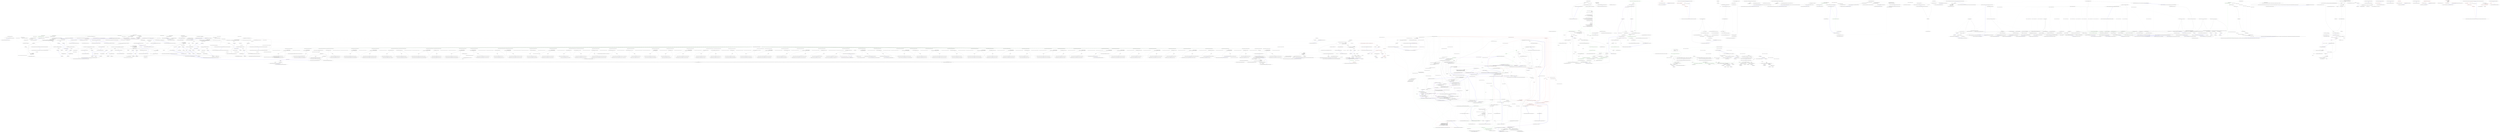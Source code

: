 digraph  {
n9 [label="Nancy.Diagnostics.RequestTraceSession", span=""];
n0 [label="Entry Nancy.Diagnostics.RequestTraceSession.RequestTraceSession(System.Guid)", span="21-21", cluster="Nancy.Diagnostics.RequestTraceSession.RequestTraceSession(System.Guid)"];
n1 [label="this.Id = id", span="23-23", cluster="Nancy.Diagnostics.RequestTraceSession.RequestTraceSession(System.Guid)"];
n2 [label="this.requestTraces = new ConcurrentLimitedCollection<RequestTrace>(MaxSize)", span="24-24", cluster="Nancy.Diagnostics.RequestTraceSession.RequestTraceSession(System.Guid)"];
n3 [label="Exit Nancy.Diagnostics.RequestTraceSession.RequestTraceSession(System.Guid)", span="21-21", cluster="Nancy.Diagnostics.RequestTraceSession.RequestTraceSession(System.Guid)"];
n4 [label="Entry Nancy.Diagnostics.ConcurrentLimitedCollection<T>.ConcurrentLimitedCollection(int)", span="29-29", cluster="Nancy.Diagnostics.ConcurrentLimitedCollection<T>.ConcurrentLimitedCollection(int)"];
n5 [label="Entry Nancy.Diagnostics.RequestTraceSession.AddRequestTrace(Nancy.Diagnostics.RequestTrace)", span="27-27", cluster="Nancy.Diagnostics.RequestTraceSession.AddRequestTrace(Nancy.Diagnostics.RequestTrace)"];
n6 [label="this.requestTraces.Add(trace)", span="29-29", cluster="Nancy.Diagnostics.RequestTraceSession.AddRequestTrace(Nancy.Diagnostics.RequestTrace)"];
n7 [label="Exit Nancy.Diagnostics.RequestTraceSession.AddRequestTrace(Nancy.Diagnostics.RequestTrace)", span="27-27", cluster="Nancy.Diagnostics.RequestTraceSession.AddRequestTrace(Nancy.Diagnostics.RequestTrace)"];
n8 [label="Entry Nancy.Diagnostics.ConcurrentLimitedCollection<T>.Add(T)", span="65-65", cluster="Nancy.Diagnostics.ConcurrentLimitedCollection<T>.Add(T)"];
d101 [label="return this.ApplicationContainer.ResolveAll<IStartup>(false);", span="288-288", cluster="Nancy.Testing.ConfigurableBootstrapper.GetStartupTasks()", color=green, community=0];
d440 [label="Nancy.Testing.ConfigurableBootstrapper", span=""];
d100 [label="Entry Nancy.Testing.ConfigurableBootstrapper.GetStartupTasks()", span="286-286", cluster="Nancy.Testing.ConfigurableBootstrapper.GetStartupTasks()"];
d102 [label="Exit Nancy.Testing.ConfigurableBootstrapper.GetStartupTasks()", span="286-286", cluster="Nancy.Testing.ConfigurableBootstrapper.GetStartupTasks()"];
d84 [label="Entry TinyIoC.TinyIoCContainer.ResolveAll<ResolveType>(bool)", span="2048-2048", cluster="TinyIoC.TinyIoCContainer.ResolveAll<ResolveType>(bool)"];
d3 [label="this.catalog = new ConfigurableModuleCatalog()", span="44-44", cluster="Nancy.Testing.ConfigurableBootstrapper.ConfigurableBootstrapper(System.Action<Nancy.Testing.ConfigurableBootstrapper.ConfigurableBoostrapperConfigurator>)"];
d4 [label="this.configuration = NancyInternalConfiguration.Default", span="45-45", cluster="Nancy.Testing.ConfigurableBootstrapper.ConfigurableBootstrapper(System.Action<Nancy.Testing.ConfigurableBootstrapper.ConfigurableBoostrapperConfigurator>)"];
d5 [label="this.registeredTypes = new List<object>()", span="46-46", cluster="Nancy.Testing.ConfigurableBootstrapper.ConfigurableBootstrapper(System.Action<Nancy.Testing.ConfigurableBootstrapper.ConfigurableBoostrapperConfigurator>)"];
d6 [label="this.registeredInstances = new List<InstanceRegistration>()", span="47-47", cluster="Nancy.Testing.ConfigurableBootstrapper.ConfigurableBootstrapper(System.Action<Nancy.Testing.ConfigurableBootstrapper.ConfigurableBoostrapperConfigurator>)"];
d8 [label="var configurator =\r\n                    new ConfigurableBoostrapperConfigurator(this)", span="51-52", cluster="Nancy.Testing.ConfigurableBootstrapper.ConfigurableBootstrapper(System.Action<Nancy.Testing.ConfigurableBootstrapper.ConfigurableBoostrapperConfigurator>)"];
d18 [label="return base.GetAllModules(context).Union(this.catalog.GetAllModules(context));", span="67-67", cluster="Nancy.Testing.ConfigurableBootstrapper.GetAllModules(Nancy.NancyContext)"];
d24 [label="var module = \r\n                this.catalog.GetModuleByKey(moduleKey, context)", span="78-79", cluster="Nancy.Testing.ConfigurableBootstrapper.GetModuleByKey(string, Nancy.NancyContext)"];
d25 [label="return module ?? base.GetModuleByKey(moduleKey, context);", span="81-81", cluster="Nancy.Testing.ConfigurableBootstrapper.GetModuleByKey(string, Nancy.NancyContext)"];
d30 [label="return this.registeredTypes.Where(x => x.GetType().Equals(typeof(ModuleRegistration))).Cast<ModuleRegistration>();", span="86-86", cluster="Nancy.Testing.ConfigurableBootstrapper.GetModuleRegistrations()"];
d40 [label="return this.registeredTypes.Where(x => x.GetType().Equals(typeof(TypeRegistration))).Cast<TypeRegistration>();", span="91-91", cluster="Nancy.Testing.ConfigurableBootstrapper.GetTypeRegistrations()"];
d46 [label="return this.registeredTypes.Where(x => x.GetType().Equals(typeof(CollectionTypeRegistration))).Cast<CollectionTypeRegistration>();", span="96-96", cluster="Nancy.Testing.ConfigurableBootstrapper.GetCollectionTypeRegistrations()"];
d52 [label="var types = this.GetTypeRegistrations()\r\n                .Where(x => x.RegistrationType.Equals(typeof(T)))\r\n                .Select(x => x.ImplementationType)\r\n                .ToList()", span="101-104", cluster="Nancy.Testing.ConfigurableBootstrapper.Resolve<T>()"];
d71 [label="!this.disableAutoRegistration", span="217-217", cluster="Nancy.Testing.ConfigurableBootstrapper.ConfigureApplicationContainer(TinyIoC.TinyIoCContainer)"];
d73 [label="this.RegisterBootstrapperTypes(container)", span="220-220", cluster="Nancy.Testing.ConfigurableBootstrapper.ConfigureApplicationContainer(TinyIoC.TinyIoCContainer)"];
d78 [label="return this.ApplicationContainer.GetChildContainer();", span="231-231", cluster="Nancy.Testing.ConfigurableBootstrapper.CreateRequestContainer()"];
d90 [label="return this.ApplicationContainer.Resolve<INancyEngine>();", span="259-259", cluster="Nancy.Testing.ConfigurableBootstrapper.GetEngineInternal()"];
d98 [label="return this.ApplicationContainer.Resolve<IModuleKeyGenerator>();", span="279-279", cluster="Nancy.Testing.ConfigurableBootstrapper.GetModuleKeyGenerator()"];
d103 [label="var moduleCatalog = this.registeredInstances\r\n                .Where(x => x.RegistrationType.Equals(typeof(INancyModuleCatalog)))\r\n                .Select(x => x.Implementation)\r\n                .Cast<INancyModuleCatalog>()\r\n                .FirstOrDefault() ?? this", span="299-303", cluster="Nancy.Testing.ConfigurableBootstrapper.RegisterBootstrapperTypes(TinyIoC.TinyIoCContainer)"];
d114 [label="var configuredTypes = this.GetTypeRegistrations().ToList()", span="315-315", cluster="Nancy.Testing.ConfigurableBootstrapper.RegisterTypes(TinyIoC.TinyIoCContainer, System.Collections.Generic.IEnumerable<Nancy.Bootstrapper.TypeRegistration>)"];
d115 [label="typeRegistrations = configuredTypes\r\n                .Concat(typeRegistrations.Where(x => !configuredTypes.Any(y => y.RegistrationType.Equals(x.RegistrationType))))\r\n                .Where(x => !this.registeredInstances.Any(y => y.RegistrationType.Equals(x.RegistrationType)))", span="317-319", cluster="Nancy.Testing.ConfigurableBootstrapper.RegisterTypes(TinyIoC.TinyIoCContainer, System.Collections.Generic.IEnumerable<Nancy.Bootstrapper.TypeRegistration>)"];
d130 [label="!this.registeredInstances.Any(y => y.RegistrationType.Equals(x.RegistrationType))", span="319-319", cluster="lambda expression"];
d137 [label="var configuredCollectionTypes = this.GetCollectionTypeRegistrations().ToList()", span="335-335", cluster="Nancy.Testing.ConfigurableBootstrapper.RegisterCollectionTypes(TinyIoC.TinyIoCContainer, System.Collections.Generic.IEnumerable<Nancy.Bootstrapper.CollectionTypeRegistration>)"];
d150 [label="instanceRegistrations = this.registeredInstances\r\n                .Concat(instanceRegistrations.Where(x => !this.registeredInstances.Any(y => y.RegistrationType.Equals(x.RegistrationType))))\r\n                .Where(x => !this.GetTypeRegistrations().Any(y => y.RegistrationType.Equals(x.RegistrationType)))", span="353-355", cluster="Nancy.Testing.ConfigurableBootstrapper.RegisterInstances(TinyIoC.TinyIoCContainer, System.Collections.Generic.IEnumerable<Nancy.Bootstrapper.InstanceRegistration>)"];
d156 [label="!this.registeredInstances.Any(y => y.RegistrationType.Equals(x.RegistrationType))", span="354-354", cluster="lambda expression"];
d162 [label="!this.GetTypeRegistrations().Any(y => y.RegistrationType.Equals(x.RegistrationType))", span="355-355", cluster="lambda expression"];
d82 [label="return container.ResolveAll<NancyModule>(false);", span="241-241", cluster="Nancy.Testing.ConfigurableBootstrapper.GetAllModules(TinyIoC.TinyIoCContainer)"];
d2 [label="Entry Nancy.Testing.ConfigurableBootstrapper.ConfigurableBootstrapper(System.Action<Nancy.Testing.ConfigurableBootstrapper.ConfigurableBoostrapperConfigurator>)", span="42-42", cluster="Nancy.Testing.ConfigurableBootstrapper.ConfigurableBootstrapper(System.Action<Nancy.Testing.ConfigurableBootstrapper.ConfigurableBoostrapperConfigurator>)"];
d12 [label="Entry Nancy.Testing.ConfigurableBootstrapper.ConfigurableModuleCatalog.ConfigurableModuleCatalog()", span="1182-1182", cluster="Nancy.Testing.ConfigurableBootstrapper.ConfigurableModuleCatalog.ConfigurableModuleCatalog()"];
d13 [label="Entry System.Collections.Generic.List<T>.List()", span="0-0", cluster="System.Collections.Generic.List<T>.List()"];
d7 [label="configuration != null", span="49-49", cluster="Nancy.Testing.ConfigurableBootstrapper.ConfigurableBootstrapper(System.Action<Nancy.Testing.ConfigurableBootstrapper.ConfigurableBoostrapperConfigurator>)"];
d9 [label="configurator.ErrorHandler<PassThroughErrorHandler>()", span="54-54", cluster="Nancy.Testing.ConfigurableBootstrapper.ConfigurableBootstrapper(System.Action<Nancy.Testing.ConfigurableBootstrapper.ConfigurableBoostrapperConfigurator>)"];
d14 [label="Entry Nancy.Testing.ConfigurableBootstrapper.ConfigurableBoostrapperConfigurator.ConfigurableBoostrapperConfigurator(Nancy.Testing.ConfigurableBootstrapper)", span="440-440", cluster="Nancy.Testing.ConfigurableBootstrapper.ConfigurableBoostrapperConfigurator.ConfigurableBoostrapperConfigurator(Nancy.Testing.ConfigurableBootstrapper)"];
d10 [label="configuration.Invoke(configurator)", span="56-56", cluster="Nancy.Testing.ConfigurableBootstrapper.ConfigurableBootstrapper(System.Action<Nancy.Testing.ConfigurableBootstrapper.ConfigurableBoostrapperConfigurator>)"];
d17 [label="Entry Nancy.Testing.ConfigurableBootstrapper.GetAllModules(Nancy.NancyContext)", span="65-65", cluster="Nancy.Testing.ConfigurableBootstrapper.GetAllModules(Nancy.NancyContext)"];
d19 [label="Exit Nancy.Testing.ConfigurableBootstrapper.GetAllModules(Nancy.NancyContext)", span="65-65", cluster="Nancy.Testing.ConfigurableBootstrapper.GetAllModules(Nancy.NancyContext)"];
d20 [label="Entry Nancy.Bootstrapper.NancyBootstrapperWithRequestContainerBase<TContainer>.GetAllModules(Nancy.NancyContext)", span="40-40", cluster="Nancy.Bootstrapper.NancyBootstrapperWithRequestContainerBase<TContainer>.GetAllModules(Nancy.NancyContext)"];
d21 [label="Entry Nancy.Testing.ConfigurableBootstrapper.ConfigurableModuleCatalog.GetAllModules(Nancy.NancyContext)", span="1192-1192", cluster="Nancy.Testing.ConfigurableBootstrapper.ConfigurableModuleCatalog.GetAllModules(Nancy.NancyContext)"];
d22 [label="Entry System.Collections.Generic.IEnumerable<TSource>.Union<TSource>(System.Collections.Generic.IEnumerable<TSource>)", span="0-0", cluster="System.Collections.Generic.IEnumerable<TSource>.Union<TSource>(System.Collections.Generic.IEnumerable<TSource>)"];
d23 [label="Entry Nancy.Testing.ConfigurableBootstrapper.GetModuleByKey(string, Nancy.NancyContext)", span="76-76", cluster="Nancy.Testing.ConfigurableBootstrapper.GetModuleByKey(string, Nancy.NancyContext)"];
d27 [label="Entry Nancy.Testing.ConfigurableBootstrapper.ConfigurableModuleCatalog.GetModuleByKey(string, Nancy.NancyContext)", span="1203-1203", cluster="Nancy.Testing.ConfigurableBootstrapper.ConfigurableModuleCatalog.GetModuleByKey(string, Nancy.NancyContext)"];
d26 [label="Exit Nancy.Testing.ConfigurableBootstrapper.GetModuleByKey(string, Nancy.NancyContext)", span="76-76", cluster="Nancy.Testing.ConfigurableBootstrapper.GetModuleByKey(string, Nancy.NancyContext)"];
d28 [label="Entry Nancy.Bootstrapper.NancyBootstrapperWithRequestContainerBase<TContainer>.GetModuleByKey(string, Nancy.NancyContext)", span="53-53", cluster="Nancy.Bootstrapper.NancyBootstrapperWithRequestContainerBase<TContainer>.GetModuleByKey(string, Nancy.NancyContext)"];
d29 [label="Entry Nancy.Testing.ConfigurableBootstrapper.GetModuleRegistrations()", span="84-84", cluster="Nancy.Testing.ConfigurableBootstrapper.GetModuleRegistrations()"];
d31 [label="Exit Nancy.Testing.ConfigurableBootstrapper.GetModuleRegistrations()", span="84-84", cluster="Nancy.Testing.ConfigurableBootstrapper.GetModuleRegistrations()"];
d32 [label="Entry Unk.Where", span="", cluster="Unk.Where"];
d33 [label="Entry Unk.>", span="", cluster="Unk.>"];
d34 [label="Entry lambda expression", span="86-86", cluster="lambda expression"];
d39 [label="Entry Nancy.Testing.ConfigurableBootstrapper.GetTypeRegistrations()", span="89-89", cluster="Nancy.Testing.ConfigurableBootstrapper.GetTypeRegistrations()"];
d41 [label="Exit Nancy.Testing.ConfigurableBootstrapper.GetTypeRegistrations()", span="89-89", cluster="Nancy.Testing.ConfigurableBootstrapper.GetTypeRegistrations()"];
d42 [label="Entry lambda expression", span="91-91", cluster="lambda expression"];
d45 [label="Entry Nancy.Testing.ConfigurableBootstrapper.GetCollectionTypeRegistrations()", span="94-94", cluster="Nancy.Testing.ConfigurableBootstrapper.GetCollectionTypeRegistrations()"];
d47 [label="Exit Nancy.Testing.ConfigurableBootstrapper.GetCollectionTypeRegistrations()", span="94-94", cluster="Nancy.Testing.ConfigurableBootstrapper.GetCollectionTypeRegistrations()"];
d48 [label="Entry lambda expression", span="96-96", cluster="lambda expression"];
d51 [label="Entry Nancy.Testing.ConfigurableBootstrapper.Resolve<T>()", span="99-99", cluster="Nancy.Testing.ConfigurableBootstrapper.Resolve<T>()"];
d53 [label="return (types.Any()) ? types : null;", span="106-106", cluster="Nancy.Testing.ConfigurableBootstrapper.Resolve<T>()"];
d55 [label="Entry Unk.Select", span="", cluster="Unk.Select"];
d56 [label="Entry Unk.ToList", span="", cluster="Unk.ToList"];
d58 [label="Entry lambda expression", span="102-102", cluster="lambda expression"];
d61 [label="Entry lambda expression", span="103-103", cluster="lambda expression"];
d70 [label="Entry Nancy.Testing.ConfigurableBootstrapper.ConfigureApplicationContainer(TinyIoC.TinyIoCContainer)", span="215-215", cluster="Nancy.Testing.ConfigurableBootstrapper.ConfigureApplicationContainer(TinyIoC.TinyIoCContainer)"];
d72 [label="container.AutoRegister()", span="219-219", cluster="Nancy.Testing.ConfigurableBootstrapper.ConfigureApplicationContainer(TinyIoC.TinyIoCContainer)"];
d74 [label="Exit Nancy.Testing.ConfigurableBootstrapper.ConfigureApplicationContainer(TinyIoC.TinyIoCContainer)", span="215-215", cluster="Nancy.Testing.ConfigurableBootstrapper.ConfigureApplicationContainer(TinyIoC.TinyIoCContainer)"];
d76 [label="Entry Nancy.Testing.ConfigurableBootstrapper.RegisterBootstrapperTypes(TinyIoC.TinyIoCContainer)", span="297-297", cluster="Nancy.Testing.ConfigurableBootstrapper.RegisterBootstrapperTypes(TinyIoC.TinyIoCContainer)"];
d77 [label="Entry Nancy.Testing.ConfigurableBootstrapper.CreateRequestContainer()", span="229-229", cluster="Nancy.Testing.ConfigurableBootstrapper.CreateRequestContainer()"];
d79 [label="Exit Nancy.Testing.ConfigurableBootstrapper.CreateRequestContainer()", span="229-229", cluster="Nancy.Testing.ConfigurableBootstrapper.CreateRequestContainer()"];
d80 [label="Entry TinyIoC.TinyIoCContainer.GetChildContainer()", span="754-754", cluster="TinyIoC.TinyIoCContainer.GetChildContainer()"];
d89 [label="Entry Nancy.Testing.ConfigurableBootstrapper.GetEngineInternal()", span="257-257", cluster="Nancy.Testing.ConfigurableBootstrapper.GetEngineInternal()"];
d91 [label="Exit Nancy.Testing.ConfigurableBootstrapper.GetEngineInternal()", span="257-257", cluster="Nancy.Testing.ConfigurableBootstrapper.GetEngineInternal()"];
d92 [label="Entry TinyIoC.TinyIoCContainer.Resolve<ResolveType>()", span="1297-1297", cluster="TinyIoC.TinyIoCContainer.Resolve<ResolveType>()"];
d97 [label="Entry Nancy.Testing.ConfigurableBootstrapper.GetModuleKeyGenerator()", span="277-277", cluster="Nancy.Testing.ConfigurableBootstrapper.GetModuleKeyGenerator()"];
d99 [label="Exit Nancy.Testing.ConfigurableBootstrapper.GetModuleKeyGenerator()", span="277-277", cluster="Nancy.Testing.ConfigurableBootstrapper.GetModuleKeyGenerator()"];
d104 [label="applicationContainer.Register<INancyModuleCatalog>(moduleCatalog)", span="305-305", cluster="Nancy.Testing.ConfigurableBootstrapper.RegisterBootstrapperTypes(TinyIoC.TinyIoCContainer)"];
d106 [label="Entry Unk.FirstOrDefault", span="", cluster="Unk.FirstOrDefault"];
d107 [label="Entry lambda expression", span="300-300", cluster="lambda expression"];
d110 [label="Entry lambda expression", span="301-301", cluster="lambda expression"];
d113 [label="Entry Nancy.Testing.ConfigurableBootstrapper.RegisterTypes(TinyIoC.TinyIoCContainer, System.Collections.Generic.IEnumerable<Nancy.Bootstrapper.TypeRegistration>)", span="313-313", cluster="Nancy.Testing.ConfigurableBootstrapper.RegisterTypes(TinyIoC.TinyIoCContainer, System.Collections.Generic.IEnumerable<Nancy.Bootstrapper.TypeRegistration>)"];
d119 [label="Entry System.Collections.Generic.IEnumerable<TSource>.ToList<TSource>()", span="0-0", cluster="System.Collections.Generic.IEnumerable<TSource>.ToList<TSource>()"];
d124 [label="!configuredTypes.Any(y => y.RegistrationType.Equals(x.RegistrationType))", span="318-318", cluster="lambda expression"];
d116 [label=typeRegistrations, span="321-321", cluster="Nancy.Testing.ConfigurableBootstrapper.RegisterTypes(TinyIoC.TinyIoCContainer, System.Collections.Generic.IEnumerable<Nancy.Bootstrapper.TypeRegistration>)"];
d120 [label="Entry Unk.Concat", span="", cluster="Unk.Concat"];
d123 [label="Entry lambda expression", span="318-318", cluster="lambda expression"];
d129 [label="Entry lambda expression", span="319-319", cluster="lambda expression"];
d131 [label="Exit lambda expression", span="319-319", cluster="lambda expression"];
d57 [label="Entry Unk.Any", span="", cluster="Unk.Any"];
d132 [label="Entry lambda expression", span="319-319", cluster="lambda expression"];
d136 [label="Entry Nancy.Testing.ConfigurableBootstrapper.RegisterCollectionTypes(TinyIoC.TinyIoCContainer, System.Collections.Generic.IEnumerable<Nancy.Bootstrapper.CollectionTypeRegistration>)", span="333-333", cluster="Nancy.Testing.ConfigurableBootstrapper.RegisterCollectionTypes(TinyIoC.TinyIoCContainer, System.Collections.Generic.IEnumerable<Nancy.Bootstrapper.CollectionTypeRegistration>)"];
d138 [label="collectionTypeRegistrations = configuredCollectionTypes\r\n                .Concat(collectionTypeRegistrations.Where(x => !configuredCollectionTypes.Any(y => y.RegistrationType.Equals(x.RegistrationType))))", span="337-338", cluster="Nancy.Testing.ConfigurableBootstrapper.RegisterCollectionTypes(TinyIoC.TinyIoCContainer, System.Collections.Generic.IEnumerable<Nancy.Bootstrapper.CollectionTypeRegistration>)"];
d144 [label="!configuredCollectionTypes.Any(y => y.RegistrationType.Equals(x.RegistrationType))", span="338-338", cluster="lambda expression"];
d149 [label="Entry Nancy.Testing.ConfigurableBootstrapper.RegisterInstances(TinyIoC.TinyIoCContainer, System.Collections.Generic.IEnumerable<Nancy.Bootstrapper.InstanceRegistration>)", span="351-351", cluster="Nancy.Testing.ConfigurableBootstrapper.RegisterInstances(TinyIoC.TinyIoCContainer, System.Collections.Generic.IEnumerable<Nancy.Bootstrapper.InstanceRegistration>)"];
d151 [label=instanceRegistrations, span="357-357", cluster="Nancy.Testing.ConfigurableBootstrapper.RegisterInstances(TinyIoC.TinyIoCContainer, System.Collections.Generic.IEnumerable<Nancy.Bootstrapper.InstanceRegistration>)"];
d155 [label="Entry lambda expression", span="354-354", cluster="lambda expression"];
d161 [label="Entry lambda expression", span="355-355", cluster="lambda expression"];
d157 [label="Exit lambda expression", span="354-354", cluster="lambda expression"];
d158 [label="Entry lambda expression", span="354-354", cluster="lambda expression"];
d163 [label="Exit lambda expression", span="355-355", cluster="lambda expression"];
d164 [label="Entry lambda expression", span="355-355", cluster="lambda expression"];
d81 [label="Entry Nancy.Testing.ConfigurableBootstrapper.GetAllModules(TinyIoC.TinyIoCContainer)", span="239-239", cluster="Nancy.Testing.ConfigurableBootstrapper.GetAllModules(TinyIoC.TinyIoCContainer)"];
d83 [label="Exit Nancy.Testing.ConfigurableBootstrapper.GetAllModules(TinyIoC.TinyIoCContainer)", span="239-239", cluster="Nancy.Testing.ConfigurableBootstrapper.GetAllModules(TinyIoC.TinyIoCContainer)"];
d11 [label="Exit Nancy.Testing.ConfigurableBootstrapper.ConfigurableBootstrapper(System.Action<Nancy.Testing.ConfigurableBootstrapper.ConfigurableBoostrapperConfigurator>)", span="42-42", cluster="Nancy.Testing.ConfigurableBootstrapper.ConfigurableBootstrapper(System.Action<Nancy.Testing.ConfigurableBootstrapper.ConfigurableBoostrapperConfigurator>)"];
d430 [label="Exit Nancy.Testing.ConfigurableBootstrapper.ConfigurableModuleCatalog.ConfigurableModuleCatalog()", span="1182-1182", cluster="Nancy.Testing.ConfigurableBootstrapper.ConfigurableModuleCatalog.ConfigurableModuleCatalog()"];
d429 [label="this.moduleInstances = new Dictionary<string, NancyModule>()", span="1184-1184", cluster="Nancy.Testing.ConfigurableBootstrapper.ConfigurableModuleCatalog.ConfigurableModuleCatalog()"];
d413 [label="this.bootstrapper.configuration.Serializers = new List<Type> { typeof(T) }", span="1134-1134", cluster="Nancy.Testing.ConfigurableBootstrapper.ConfigurableBoostrapperConfigurator.Serializer<T>()"];
d15 [label="Entry Nancy.Testing.ConfigurableBootstrapper.ConfigurableBoostrapperConfigurator.ErrorHandler<T>()", span="559-559", cluster="Nancy.Testing.ConfigurableBootstrapper.ConfigurableBoostrapperConfigurator.ErrorHandler<T>()"];
d173 [label="Exit Nancy.Testing.ConfigurableBootstrapper.ConfigurableBoostrapperConfigurator.ConfigurableBoostrapperConfigurator(Nancy.Testing.ConfigurableBootstrapper)", span="440-440", cluster="Nancy.Testing.ConfigurableBootstrapper.ConfigurableBoostrapperConfigurator.ConfigurableBoostrapperConfigurator(Nancy.Testing.ConfigurableBootstrapper)"];
d172 [label="this.bootstrapper = bootstrapper", span="442-442", cluster="Nancy.Testing.ConfigurableBootstrapper.ConfigurableBoostrapperConfigurator.ConfigurableBoostrapperConfigurator(Nancy.Testing.ConfigurableBootstrapper)"];
d16 [label="Entry System.Action<T>.Invoke(T)", span="0-0", cluster="System.Action<T>.Invoke(T)"];
d433 [label="Exit Nancy.Testing.ConfigurableBootstrapper.ConfigurableModuleCatalog.GetAllModules(Nancy.NancyContext)", span="1192-1192", cluster="Nancy.Testing.ConfigurableBootstrapper.ConfigurableModuleCatalog.GetAllModules(Nancy.NancyContext)"];
d432 [label="return this.moduleInstances.Values;", span="1194-1194", cluster="Nancy.Testing.ConfigurableBootstrapper.ConfigurableModuleCatalog.GetAllModules(Nancy.NancyContext)"];
d435 [label="Exit Nancy.Testing.ConfigurableBootstrapper.ConfigurableModuleCatalog.GetModuleByKey(string, Nancy.NancyContext)", span="1203-1203", cluster="Nancy.Testing.ConfigurableBootstrapper.ConfigurableModuleCatalog.GetModuleByKey(string, Nancy.NancyContext)"];
d434 [label="return this.moduleInstances.ContainsKey(moduleKey) ? this.moduleInstances[moduleKey] : null;", span="1205-1205", cluster="Nancy.Testing.ConfigurableBootstrapper.ConfigurableModuleCatalog.GetModuleByKey(string, Nancy.NancyContext)"];
d36 [label="Exit lambda expression", span="86-86", cluster="lambda expression"];
d35 [label="x.GetType().Equals(typeof(ModuleRegistration))", span="86-86", cluster="lambda expression"];
d44 [label="Exit lambda expression", span="91-91", cluster="lambda expression"];
d43 [label="x.GetType().Equals(typeof(TypeRegistration))", span="91-91", cluster="lambda expression"];
d50 [label="Exit lambda expression", span="96-96", cluster="lambda expression"];
d49 [label="x.GetType().Equals(typeof(CollectionTypeRegistration))", span="96-96", cluster="lambda expression"];
d54 [label="Exit Nancy.Testing.ConfigurableBootstrapper.Resolve<T>()", span="99-99", cluster="Nancy.Testing.ConfigurableBootstrapper.Resolve<T>()"];
d60 [label="Exit lambda expression", span="102-102", cluster="lambda expression"];
d59 [label="x.RegistrationType.Equals(typeof(T))", span="102-102", cluster="lambda expression"];
d63 [label="Exit lambda expression", span="103-103", cluster="lambda expression"];
d62 [label="x.ImplementationType", span="103-103", cluster="lambda expression"];
d75 [label="Entry TinyIoC.TinyIoCContainer.AutoRegister()", span="767-767", cluster="TinyIoC.TinyIoCContainer.AutoRegister()"];
d105 [label="Exit Nancy.Testing.ConfigurableBootstrapper.RegisterBootstrapperTypes(TinyIoC.TinyIoCContainer)", span="297-297", cluster="Nancy.Testing.ConfigurableBootstrapper.RegisterBootstrapperTypes(TinyIoC.TinyIoCContainer)"];
d109 [label="Exit lambda expression", span="300-300", cluster="lambda expression"];
d108 [label="x.RegistrationType.Equals(typeof(INancyModuleCatalog))", span="300-300", cluster="lambda expression"];
d112 [label="Exit lambda expression", span="301-301", cluster="lambda expression"];
d111 [label="x.Implementation", span="301-301", cluster="lambda expression"];
d118 [label="Exit Nancy.Testing.ConfigurableBootstrapper.RegisterTypes(TinyIoC.TinyIoCContainer, System.Collections.Generic.IEnumerable<Nancy.Bootstrapper.TypeRegistration>)", span="313-313", cluster="Nancy.Testing.ConfigurableBootstrapper.RegisterTypes(TinyIoC.TinyIoCContainer, System.Collections.Generic.IEnumerable<Nancy.Bootstrapper.TypeRegistration>)"];
d117 [label="container.Register(typeRegistration.RegistrationType, typeRegistration.ImplementationType).AsSingleton()", span="323-323", cluster="Nancy.Testing.ConfigurableBootstrapper.RegisterTypes(TinyIoC.TinyIoCContainer, System.Collections.Generic.IEnumerable<Nancy.Bootstrapper.TypeRegistration>)"];
d441 [label=configuredTypes, span=""];
d125 [label="Exit lambda expression", span="318-318", cluster="lambda expression"];
d126 [label="Entry lambda expression", span="318-318", cluster="lambda expression"];
d127 [label="y.RegistrationType.Equals(x.RegistrationType)", span="318-318", cluster="lambda expression"];
d133 [label="y.RegistrationType.Equals(x.RegistrationType)", span="319-319", cluster="lambda expression"];
d134 [label="Exit lambda expression", span="319-319", cluster="lambda expression"];
d141 [label="Exit Nancy.Testing.ConfigurableBootstrapper.RegisterCollectionTypes(TinyIoC.TinyIoCContainer, System.Collections.Generic.IEnumerable<Nancy.Bootstrapper.CollectionTypeRegistration>)", span="333-333", cluster="Nancy.Testing.ConfigurableBootstrapper.RegisterCollectionTypes(TinyIoC.TinyIoCContainer, System.Collections.Generic.IEnumerable<Nancy.Bootstrapper.CollectionTypeRegistration>)"];
d140 [label="container.RegisterMultiple(collectionTypeRegistration.RegistrationType, collectionTypeRegistration.ImplementationTypes)", span="342-342", cluster="Nancy.Testing.ConfigurableBootstrapper.RegisterCollectionTypes(TinyIoC.TinyIoCContainer, System.Collections.Generic.IEnumerable<Nancy.Bootstrapper.CollectionTypeRegistration>)"];
d139 [label=collectionTypeRegistrations, span="340-340", cluster="Nancy.Testing.ConfigurableBootstrapper.RegisterCollectionTypes(TinyIoC.TinyIoCContainer, System.Collections.Generic.IEnumerable<Nancy.Bootstrapper.CollectionTypeRegistration>)"];
d143 [label="Entry lambda expression", span="338-338", cluster="lambda expression"];
d444 [label=configuredCollectionTypes, span=""];
d145 [label="Exit lambda expression", span="338-338", cluster="lambda expression"];
d146 [label="Entry lambda expression", span="338-338", cluster="lambda expression"];
d153 [label="Exit Nancy.Testing.ConfigurableBootstrapper.RegisterInstances(TinyIoC.TinyIoCContainer, System.Collections.Generic.IEnumerable<Nancy.Bootstrapper.InstanceRegistration>)", span="351-351", cluster="Nancy.Testing.ConfigurableBootstrapper.RegisterInstances(TinyIoC.TinyIoCContainer, System.Collections.Generic.IEnumerable<Nancy.Bootstrapper.InstanceRegistration>)"];
d152 [label="container.Register(\r\n                    instanceRegistration.RegistrationType,\r\n                    instanceRegistration.Implementation)", span="359-361", cluster="Nancy.Testing.ConfigurableBootstrapper.RegisterInstances(TinyIoC.TinyIoCContainer, System.Collections.Generic.IEnumerable<Nancy.Bootstrapper.InstanceRegistration>)"];
d159 [label="y.RegistrationType.Equals(x.RegistrationType)", span="354-354", cluster="lambda expression"];
d165 [label="y.RegistrationType.Equals(x.RegistrationType)", span="355-355", cluster="lambda expression"];
d160 [label="Exit lambda expression", span="354-354", cluster="lambda expression"];
d166 [label="Exit lambda expression", span="355-355", cluster="lambda expression"];
d449 [label="Nancy.Testing.ConfigurableBootstrapper.ConfigurableModuleCatalog", span=""];
d431 [label="Entry System.Collections.Generic.Dictionary<TKey, TValue>.Dictionary()", span="0-0", cluster="System.Collections.Generic.Dictionary<TKey, TValue>.Dictionary()"];
d448 [label="Nancy.Testing.ConfigurableBootstrapper.ConfigurableBoostrapperConfigurator", span=""];
d412 [label="Entry Nancy.Testing.ConfigurableBootstrapper.ConfigurableBoostrapperConfigurator.Serializer<T>()", span="1132-1132", cluster="Nancy.Testing.ConfigurableBootstrapper.ConfigurableBoostrapperConfigurator.Serializer<T>()"];
d414 [label="return this;", span="1135-1135", cluster="Nancy.Testing.ConfigurableBootstrapper.ConfigurableBoostrapperConfigurator.Serializer<T>()"];
d219 [label="Exit Nancy.Testing.ConfigurableBootstrapper.ConfigurableBoostrapperConfigurator.ErrorHandler<T>()", span="559-559", cluster="Nancy.Testing.ConfigurableBootstrapper.ConfigurableBoostrapperConfigurator.ErrorHandler<T>()"];
d217 [label="this.bootstrapper.configuration.ErrorHandlers = new List<Type>( new[] { typeof(T) } )", span="561-561", cluster="Nancy.Testing.ConfigurableBootstrapper.ConfigurableBoostrapperConfigurator.ErrorHandler<T>()"];
d436 [label="Entry System.Collections.Generic.IDictionary<TKey, TValue>.ContainsKey(TKey)", span="0-0", cluster="System.Collections.Generic.IDictionary<TKey, TValue>.ContainsKey(TKey)"];
d37 [label="Entry object.GetType()", span="0-0", cluster="object.GetType()"];
d38 [label="Entry System.Type.Equals(System.Type)", span="0-0", cluster="System.Type.Equals(System.Type)"];
d121 [label="Entry TinyIoC.TinyIoCContainer.Register(System.Type, System.Type)", span="901-901", cluster="TinyIoC.TinyIoCContainer.Register(System.Type, System.Type)"];
d122 [label="Entry TinyIoC.TinyIoCContainer.RegisterOptions.AsSingleton()", span="592-592", cluster="TinyIoC.TinyIoCContainer.RegisterOptions.AsSingleton()"];
d128 [label="Exit lambda expression", span="318-318", cluster="lambda expression"];
d442 [label="Nancy.Bootstrapper.TypeRegistration", span=""];
d443 [label="?", span=""];
d135 [label="Entry Unk.Equals", span="", cluster="Unk.Equals"];
d142 [label="Entry TinyIoC.TinyIoCContainer.RegisterMultiple(System.Type, System.Collections.Generic.IEnumerable<System.Type>)", span="1149-1149", cluster="TinyIoC.TinyIoCContainer.RegisterMultiple(System.Type, System.Collections.Generic.IEnumerable<System.Type>)"];
d147 [label="y.RegistrationType.Equals(x.RegistrationType)", span="338-338", cluster="lambda expression"];
d148 [label="Exit lambda expression", span="338-338", cluster="lambda expression"];
d154 [label="Entry TinyIoC.TinyIoCContainer.Register(System.Type, object)", span="924-924", cluster="TinyIoC.TinyIoCContainer.Register(System.Type, object)"];
d446 [label="Nancy.Bootstrapper.InstanceRegistration", span=""];
d447 [label="?", span=""];
d437 [label="this.moduleInstances.Add(moduleKey, module)", span="1215-1215", cluster="Nancy.Testing.ConfigurableBootstrapper.ConfigurableModuleCatalog.RegisterModuleInstance(Nancy.NancyModule, string)"];
d175 [label="this.bootstrapper.registeredInstances.Add(\r\n                    new InstanceRegistration(typeof(IBinder), binder))", span="447-448", cluster="Nancy.Testing.ConfigurableBootstrapper.ConfigurableBoostrapperConfigurator.Binder(Nancy.ModelBinding.IBinder)"];
d176 [label="return this;", span="450-450", cluster="Nancy.Testing.ConfigurableBootstrapper.ConfigurableBoostrapperConfigurator.Binder(Nancy.ModelBinding.IBinder)"];
d181 [label="this.bootstrapper.configuration.Binder = typeof(T)", span="460-460", cluster="Nancy.Testing.ConfigurableBootstrapper.ConfigurableBoostrapperConfigurator.Binder<T>()"];
d182 [label="return this;", span="461-461", cluster="Nancy.Testing.ConfigurableBootstrapper.ConfigurableBoostrapperConfigurator.Binder<T>()"];
d185 [label="this.bootstrapper.registeredInstances.Add(\r\n                    new InstanceRegistration(typeof(INancyContextFactory), contextFactory))", span="471-472", cluster="Nancy.Testing.ConfigurableBootstrapper.ConfigurableBoostrapperConfigurator.ContextFactory(Nancy.INancyContextFactory)"];
d186 [label="return this;", span="474-474", cluster="Nancy.Testing.ConfigurableBootstrapper.ConfigurableBoostrapperConfigurator.ContextFactory(Nancy.INancyContextFactory)"];
d189 [label="this.bootstrapper.configuration.ContextFactory = typeof(T)", span="484-484", cluster="Nancy.Testing.ConfigurableBootstrapper.ConfigurableBoostrapperConfigurator.ContextFactory<T>()"];
d190 [label="return this;", span="485-485", cluster="Nancy.Testing.ConfigurableBootstrapper.ConfigurableBoostrapperConfigurator.ContextFactory<T>()"];
d193 [label="this.bootstrapper.registeredInstances.Add(new InstanceRegistration(instance.GetType(), instance))", span="496-496", cluster="Nancy.Testing.ConfigurableBootstrapper.ConfigurableBoostrapperConfigurator.Dependency(object)"];
d195 [label="this.bootstrapper.registeredInstances.Add(new InstanceRegistration(interfaceType, instance))", span="500-500", cluster="Nancy.Testing.ConfigurableBootstrapper.ConfigurableBoostrapperConfigurator.Dependency(object)"];
d196 [label="return this;", span="503-503", cluster="Nancy.Testing.ConfigurableBootstrapper.ConfigurableBoostrapperConfigurator.Dependency(object)"];
d200 [label="this.bootstrapper.registeredInstances.Add(new InstanceRegistration(typeof(T), instance))", span="513-513", cluster="Nancy.Testing.ConfigurableBootstrapper.ConfigurableBoostrapperConfigurator.Dependency<T>(object)"];
d201 [label="return this;", span="514-514", cluster="Nancy.Testing.ConfigurableBootstrapper.ConfigurableBoostrapperConfigurator.Dependency<T>(object)"];
d205 [label="this.Dependency(dependency)", span="526-526", cluster="Nancy.Testing.ConfigurableBootstrapper.ConfigurableBoostrapperConfigurator.Dependencies(params object[])"];
d206 [label="return this;", span="529-529", cluster="Nancy.Testing.ConfigurableBootstrapper.ConfigurableBoostrapperConfigurator.Dependencies(params object[])"];
d209 [label="this.bootstrapper.disableAutoRegistration = true", span="538-538", cluster="Nancy.Testing.ConfigurableBootstrapper.ConfigurableBoostrapperConfigurator.DisableAutoRegistration()"];
d210 [label="return this;", span="539-539", cluster="Nancy.Testing.ConfigurableBootstrapper.ConfigurableBoostrapperConfigurator.DisableAutoRegistration()"];
d213 [label="this.bootstrapper.configuration.ErrorHandlers = new List<Type>(errorHandlers)", span="549-549", cluster="Nancy.Testing.ConfigurableBootstrapper.ConfigurableBoostrapperConfigurator.ErrorHandlers(params System.Type[])"];
d214 [label="return this;", span="551-551", cluster="Nancy.Testing.ConfigurableBootstrapper.ConfigurableBoostrapperConfigurator.ErrorHandlers(params System.Type[])"];
d218 [label="return this;", span="562-562", cluster="Nancy.Testing.ConfigurableBootstrapper.ConfigurableBoostrapperConfigurator.ErrorHandler<T>()"];
d221 [label="this.bootstrapper.registeredInstances.Add(\r\n                    new InstanceRegistration(typeof(IFieldNameConverter), fieldNameConverter))", span="572-573", cluster="Nancy.Testing.ConfigurableBootstrapper.ConfigurableBoostrapperConfigurator.FieldNameConverter(Nancy.ModelBinding.IFieldNameConverter)"];
d222 [label="return this;", span="575-575", cluster="Nancy.Testing.ConfigurableBootstrapper.ConfigurableBoostrapperConfigurator.FieldNameConverter(Nancy.ModelBinding.IFieldNameConverter)"];
d225 [label="this.bootstrapper.configuration.FieldNameConverter = typeof(T)", span="585-585", cluster="Nancy.Testing.ConfigurableBootstrapper.ConfigurableBoostrapperConfigurator.FieldNameConverter<T>()"];
d226 [label="return this;", span="586-586", cluster="Nancy.Testing.ConfigurableBootstrapper.ConfigurableBoostrapperConfigurator.FieldNameConverter<T>()"];
d229 [label="this.bootstrapper.registeredInstances.Add(\r\n                    new InstanceRegistration(typeof(IModelBinderLocator), modelBinderLocator))", span="596-597", cluster="Nancy.Testing.ConfigurableBootstrapper.ConfigurableBoostrapperConfigurator.ModelBinderLocator(Nancy.ModelBinding.IModelBinderLocator)"];
d230 [label="return this;", span="599-599", cluster="Nancy.Testing.ConfigurableBootstrapper.ConfigurableBoostrapperConfigurator.ModelBinderLocator(Nancy.ModelBinding.IModelBinderLocator)"];
d233 [label="this.bootstrapper.configuration.ModelBinderLocator = typeof(T)", span="609-609", cluster="Nancy.Testing.ConfigurableBootstrapper.ConfigurableBoostrapperConfigurator.ModelBinderLocator<T>()"];
d234 [label="return this;", span="610-610", cluster="Nancy.Testing.ConfigurableBootstrapper.ConfigurableBoostrapperConfigurator.ModelBinderLocator<T>()"];
d237 [label="return this.Modules(typeof(T));", span="620-620", cluster="Nancy.Testing.ConfigurableBootstrapper.ConfigurableBoostrapperConfigurator.Module<T>()"];
d241 [label="this.bootstrapper.catalog.RegisterModuleInstance(module, moduleKey)", span="631-631", cluster="Nancy.Testing.ConfigurableBootstrapper.ConfigurableBoostrapperConfigurator.Module(Nancy.NancyModule, string)"];
d242 [label="return this;", span="632-632", cluster="Nancy.Testing.ConfigurableBootstrapper.ConfigurableBoostrapperConfigurator.Module(Nancy.NancyModule, string)"];
d247 [label="this.bootstrapper.registeredTypes.AddRange(moduleRegistrations)", span="648-648", cluster="Nancy.Testing.ConfigurableBootstrapper.ConfigurableBoostrapperConfigurator.Modules(params System.Type[])"];
d248 [label="return this;", span="650-650", cluster="Nancy.Testing.ConfigurableBootstrapper.ConfigurableBoostrapperConfigurator.Modules(params System.Type[])"];
d255 [label="this.bootstrapper.registeredInstances.Add(\r\n                    new InstanceRegistration(typeof(INancyEngine), engine))", span="660-661", cluster="Nancy.Testing.ConfigurableBootstrapper.ConfigurableBoostrapperConfigurator.NancyEngine(Nancy.INancyEngine)"];
d256 [label="return this;", span="663-663", cluster="Nancy.Testing.ConfigurableBootstrapper.ConfigurableBoostrapperConfigurator.NancyEngine(Nancy.INancyEngine)"];
d259 [label="this.bootstrapper.configuration.NancyEngine = typeof(T)", span="673-673", cluster="Nancy.Testing.ConfigurableBootstrapper.ConfigurableBoostrapperConfigurator.NancyEngine<T>()"];
d260 [label="return this;", span="674-674", cluster="Nancy.Testing.ConfigurableBootstrapper.ConfigurableBoostrapperConfigurator.NancyEngine<T>()"];
d263 [label="this.bootstrapper.registeredInstances.Add(\r\n                    new InstanceRegistration(typeof(INancyModuleBuilder), nancyModuleBuilder))", span="684-685", cluster="Nancy.Testing.ConfigurableBootstrapper.ConfigurableBoostrapperConfigurator.NancyModuleBuilder(Nancy.Routing.INancyModuleBuilder)"];
d264 [label="return this;", span="687-687", cluster="Nancy.Testing.ConfigurableBootstrapper.ConfigurableBoostrapperConfigurator.NancyModuleBuilder(Nancy.Routing.INancyModuleBuilder)"];
d267 [label="this.bootstrapper.configuration.NancyModuleBuilder = typeof(T)", span="697-697", cluster="Nancy.Testing.ConfigurableBootstrapper.ConfigurableBoostrapperConfigurator.NancyModuleBuilder<T>()"];
d268 [label="return this;", span="698-698", cluster="Nancy.Testing.ConfigurableBootstrapper.ConfigurableBoostrapperConfigurator.NancyModuleBuilder<T>()"];
d271 [label="this.bootstrapper.registeredInstances.Add(\r\n                    new InstanceRegistration(typeof(IRenderContextFactory), renderContextFactory))", span="708-709", cluster="Nancy.Testing.ConfigurableBootstrapper.ConfigurableBoostrapperConfigurator.RenderContextFactory(Nancy.ViewEngines.IRenderContextFactory)"];
d272 [label="return this;", span="711-711", cluster="Nancy.Testing.ConfigurableBootstrapper.ConfigurableBoostrapperConfigurator.RenderContextFactory(Nancy.ViewEngines.IRenderContextFactory)"];
d275 [label="this.bootstrapper.configuration.RenderContextFactory = typeof(T)", span="721-721", cluster="Nancy.Testing.ConfigurableBootstrapper.ConfigurableBoostrapperConfigurator.RenderContextFactory<T>()"];
d276 [label="return this;", span="722-722", cluster="Nancy.Testing.ConfigurableBootstrapper.ConfigurableBoostrapperConfigurator.RenderContextFactory<T>()"];
d279 [label="this.bootstrapper.registeredInstances.Add(\r\n                    new InstanceRegistration(typeof(IResponseFormatterFactory), responseFormatterFactory))", span="732-733", cluster="Nancy.Testing.ConfigurableBootstrapper.ConfigurableBoostrapperConfigurator.ResponseFormatterFactory(Nancy.IResponseFormatterFactory)"];
d280 [label="return this;", span="735-735", cluster="Nancy.Testing.ConfigurableBootstrapper.ConfigurableBoostrapperConfigurator.ResponseFormatterFactory(Nancy.IResponseFormatterFactory)"];
d283 [label="this.bootstrapper.configuration.ResponseFormatterFactory = typeof(T)", span="745-745", cluster="Nancy.Testing.ConfigurableBootstrapper.ConfigurableBoostrapperConfigurator.ResponseFormatterFactory<T>()"];
d284 [label="return this;", span="746-746", cluster="Nancy.Testing.ConfigurableBootstrapper.ConfigurableBoostrapperConfigurator.ResponseFormatterFactory<T>()"];
d287 [label="this.bootstrapper.registeredInstances.Add(\r\n                    new InstanceRegistration(typeof(IRouteCache), routeCache))", span="756-757", cluster="Nancy.Testing.ConfigurableBootstrapper.ConfigurableBoostrapperConfigurator.RouteCache(Nancy.Routing.IRouteCache)"];
d288 [label="return this;", span="759-759", cluster="Nancy.Testing.ConfigurableBootstrapper.ConfigurableBoostrapperConfigurator.RouteCache(Nancy.Routing.IRouteCache)"];
d291 [label="this.bootstrapper.configuration.RouteCache = typeof(T)", span="769-769", cluster="Nancy.Testing.ConfigurableBootstrapper.ConfigurableBoostrapperConfigurator.RouteCache<T>()"];
d292 [label="return this;", span="770-770", cluster="Nancy.Testing.ConfigurableBootstrapper.ConfigurableBoostrapperConfigurator.RouteCache<T>()"];
d295 [label="this.bootstrapper.registeredInstances.Add(\r\n                    new InstanceRegistration(typeof(IRouteCacheProvider), routeCacheProvider))", span="780-781", cluster="Nancy.Testing.ConfigurableBootstrapper.ConfigurableBoostrapperConfigurator.RouteCacheProvider(Nancy.Routing.IRouteCacheProvider)"];
d296 [label="return this;", span="783-783", cluster="Nancy.Testing.ConfigurableBootstrapper.ConfigurableBoostrapperConfigurator.RouteCacheProvider(Nancy.Routing.IRouteCacheProvider)"];
d299 [label="this.bootstrapper.configuration.RouteCacheProvider = typeof(T)", span="793-793", cluster="Nancy.Testing.ConfigurableBootstrapper.ConfigurableBoostrapperConfigurator.RouteCacheProvider<T>()"];
d300 [label="return this;", span="794-794", cluster="Nancy.Testing.ConfigurableBootstrapper.ConfigurableBoostrapperConfigurator.RouteCacheProvider<T>()"];
d303 [label="this.bootstrapper.registeredInstances.Add(\r\n                    new InstanceRegistration(typeof(IRootPathProvider), rootPathProvider))", span="804-805", cluster="Nancy.Testing.ConfigurableBootstrapper.ConfigurableBoostrapperConfigurator.RootPathProvider(Nancy.IRootPathProvider)"];
d304 [label="return this;", span="807-807", cluster="Nancy.Testing.ConfigurableBootstrapper.ConfigurableBoostrapperConfigurator.RootPathProvider(Nancy.IRootPathProvider)"];
d307 [label="this.bootstrapper.registeredTypes.Add(\r\n                    new TypeRegistration(typeof(IRootPathProvider), typeof(T)))", span="817-818", cluster="Nancy.Testing.ConfigurableBootstrapper.ConfigurableBoostrapperConfigurator.RootPathProvider<T>()"];
d308 [label="return this;", span="820-820", cluster="Nancy.Testing.ConfigurableBootstrapper.ConfigurableBoostrapperConfigurator.RootPathProvider<T>()"];
d312 [label="this.bootstrapper.registeredInstances.Add(\r\n                    new InstanceRegistration(typeof(IRoutePatternMatcher), routePatternMatcher))", span="830-831", cluster="Nancy.Testing.ConfigurableBootstrapper.ConfigurableBoostrapperConfigurator.RoutePatternMatcher(Nancy.Routing.IRoutePatternMatcher)"];
d313 [label="return this;", span="833-833", cluster="Nancy.Testing.ConfigurableBootstrapper.ConfigurableBoostrapperConfigurator.RoutePatternMatcher(Nancy.Routing.IRoutePatternMatcher)"];
d316 [label="this.bootstrapper.configuration.RoutePatternMatcher = typeof(T)", span="843-843", cluster="Nancy.Testing.ConfigurableBootstrapper.ConfigurableBoostrapperConfigurator.RoutePatternMatcher<T>()"];
d317 [label="return this;", span="844-844", cluster="Nancy.Testing.ConfigurableBootstrapper.ConfigurableBoostrapperConfigurator.RoutePatternMatcher<T>()"];
d320 [label="this.bootstrapper.registeredInstances.Add(\r\n                    new InstanceRegistration(typeof(IRouteResolver), routeResolver))", span="854-855", cluster="Nancy.Testing.ConfigurableBootstrapper.ConfigurableBoostrapperConfigurator.RouteResolver(Nancy.Routing.IRouteResolver)"];
d321 [label="return this;", span="857-857", cluster="Nancy.Testing.ConfigurableBootstrapper.ConfigurableBoostrapperConfigurator.RouteResolver(Nancy.Routing.IRouteResolver)"];
d324 [label="this.bootstrapper.configuration.RouteResolver = typeof(T)", span="867-867", cluster="Nancy.Testing.ConfigurableBootstrapper.ConfigurableBoostrapperConfigurator.RouteResolver<T>()"];
d325 [label="return this;", span="868-868", cluster="Nancy.Testing.ConfigurableBootstrapper.ConfigurableBoostrapperConfigurator.RouteResolver<T>()"];
d328 [label="this.bootstrapper.registeredInstances.Add(\r\n                    new InstanceRegistration(typeof(IModelValidatorLocator), modelValidatorLocator))", span="878-879", cluster="Nancy.Testing.ConfigurableBootstrapper.ConfigurableBoostrapperConfigurator.ModelValidatorLocator(Nancy.Validation.IModelValidatorLocator)"];
d329 [label="return this;", span="881-881", cluster="Nancy.Testing.ConfigurableBootstrapper.ConfigurableBoostrapperConfigurator.ModelValidatorLocator(Nancy.Validation.IModelValidatorLocator)"];
d332 [label="this.bootstrapper.configuration.ModelValidatorLocator = typeof(T)", span="891-891", cluster="Nancy.Testing.ConfigurableBootstrapper.ConfigurableBoostrapperConfigurator.ModelValidatorLocator<T>()"];
d333 [label="return this;", span="892-892", cluster="Nancy.Testing.ConfigurableBootstrapper.ConfigurableBoostrapperConfigurator.ModelValidatorLocator<T>()"];
d336 [label="this.bootstrapper.registeredInstances.Add(\r\n                    new InstanceRegistration(typeof(IViewCache), viewCache))", span="902-903", cluster="Nancy.Testing.ConfigurableBootstrapper.ConfigurableBoostrapperConfigurator.ViewCache(Nancy.ViewEngines.IViewCache)"];
d337 [label="return this;", span="905-905", cluster="Nancy.Testing.ConfigurableBootstrapper.ConfigurableBoostrapperConfigurator.ViewCache(Nancy.ViewEngines.IViewCache)"];
d340 [label="this.bootstrapper.configuration.ViewCache = typeof(T)", span="915-915", cluster="Nancy.Testing.ConfigurableBootstrapper.ConfigurableBoostrapperConfigurator.ViewCache<T>()"];
d341 [label="return this;", span="916-916", cluster="Nancy.Testing.ConfigurableBootstrapper.ConfigurableBoostrapperConfigurator.ViewCache<T>()"];
d344 [label="this.bootstrapper.registeredInstances.Add(\r\n                    new InstanceRegistration(typeof(IViewEngine), viewEngine))", span="926-927", cluster="Nancy.Testing.ConfigurableBootstrapper.ConfigurableBoostrapperConfigurator.ViewEngine(Nancy.ViewEngines.IViewEngine)"];
d345 [label="return this;", span="929-929", cluster="Nancy.Testing.ConfigurableBootstrapper.ConfigurableBoostrapperConfigurator.ViewEngine(Nancy.ViewEngines.IViewEngine)"];
d348 [label="this.bootstrapper.registeredTypes.Add(\r\n                    new CollectionTypeRegistration(typeof(IViewEngine), new[] { typeof(T) }))", span="939-940", cluster="Nancy.Testing.ConfigurableBootstrapper.ConfigurableBoostrapperConfigurator.ViewEngine<T>()"];
d349 [label="return this;", span="942-942", cluster="Nancy.Testing.ConfigurableBootstrapper.ConfigurableBoostrapperConfigurator.ViewEngine<T>()"];
d353 [label="this.bootstrapper.registeredTypes.Add(\r\n                    new CollectionTypeRegistration(typeof(IViewEngine), viewEngines))", span="952-953", cluster="Nancy.Testing.ConfigurableBootstrapper.ConfigurableBoostrapperConfigurator.ViewEngines(params System.Type[])"];
d354 [label="return this;", span="955-955", cluster="Nancy.Testing.ConfigurableBootstrapper.ConfigurableBoostrapperConfigurator.ViewEngines(params System.Type[])"];
d357 [label="this.bootstrapper.registeredInstances.Add(\r\n                    new InstanceRegistration(typeof(IViewFactory), viewFactory))", span="965-966", cluster="Nancy.Testing.ConfigurableBootstrapper.ConfigurableBoostrapperConfigurator.ViewFactory(Nancy.ViewEngines.IViewFactory)"];
d358 [label="return this;", span="968-968", cluster="Nancy.Testing.ConfigurableBootstrapper.ConfigurableBoostrapperConfigurator.ViewFactory(Nancy.ViewEngines.IViewFactory)"];
d361 [label="this.bootstrapper.configuration.ViewFactory = typeof(T)", span="978-978", cluster="Nancy.Testing.ConfigurableBootstrapper.ConfigurableBoostrapperConfigurator.ViewFactory<T>()"];
d362 [label="return this;", span="979-979", cluster="Nancy.Testing.ConfigurableBootstrapper.ConfigurableBoostrapperConfigurator.ViewFactory<T>()"];
d365 [label="this.bootstrapper.registeredInstances.Add(\r\n                    new InstanceRegistration(typeof(IViewLocationCache), viewLocationCache))", span="989-990", cluster="Nancy.Testing.ConfigurableBootstrapper.ConfigurableBoostrapperConfigurator.ViewLocationCache(Nancy.ViewEngines.IViewLocationCache)"];
d366 [label="return this;", span="992-992", cluster="Nancy.Testing.ConfigurableBootstrapper.ConfigurableBoostrapperConfigurator.ViewLocationCache(Nancy.ViewEngines.IViewLocationCache)"];
d369 [label="this.bootstrapper.configuration.ViewLocationCache = typeof(T)", span="1002-1002", cluster="Nancy.Testing.ConfigurableBootstrapper.ConfigurableBoostrapperConfigurator.ViewLocationCache<T>()"];
d370 [label="return this;", span="1003-1003", cluster="Nancy.Testing.ConfigurableBootstrapper.ConfigurableBoostrapperConfigurator.ViewLocationCache<T>()"];
d373 [label="this.bootstrapper.registeredInstances.Add(\r\n                    new InstanceRegistration(typeof(IViewLocationProvider), viewLocationProvider))", span="1013-1014", cluster="Nancy.Testing.ConfigurableBootstrapper.ConfigurableBoostrapperConfigurator.ViewLocationProvider(Nancy.ViewEngines.IViewLocationProvider)"];
d374 [label="return this;", span="1016-1016", cluster="Nancy.Testing.ConfigurableBootstrapper.ConfigurableBoostrapperConfigurator.ViewLocationProvider(Nancy.ViewEngines.IViewLocationProvider)"];
d377 [label="this.bootstrapper.configuration.ViewLocationProvider = typeof(T)", span="1026-1026", cluster="Nancy.Testing.ConfigurableBootstrapper.ConfigurableBoostrapperConfigurator.ViewLocationProvider<T>()"];
d378 [label="return this;", span="1027-1027", cluster="Nancy.Testing.ConfigurableBootstrapper.ConfigurableBoostrapperConfigurator.ViewLocationProvider<T>()"];
d381 [label="this.bootstrapper.registeredInstances.Add(\r\n                    new InstanceRegistration(typeof(IViewLocator), viewLocator))", span="1037-1038", cluster="Nancy.Testing.ConfigurableBootstrapper.ConfigurableBoostrapperConfigurator.ViewLocator(Nancy.ViewEngines.IViewLocator)"];
d382 [label="return this;", span="1040-1040", cluster="Nancy.Testing.ConfigurableBootstrapper.ConfigurableBoostrapperConfigurator.ViewLocator(Nancy.ViewEngines.IViewLocator)"];
d385 [label="this.bootstrapper.configuration.ViewLocator = typeof(T)", span="1050-1050", cluster="Nancy.Testing.ConfigurableBootstrapper.ConfigurableBoostrapperConfigurator.ViewLocator<T>()"];
d386 [label="return this;", span="1051-1051", cluster="Nancy.Testing.ConfigurableBootstrapper.ConfigurableBoostrapperConfigurator.ViewLocator<T>()"];
d389 [label="this.bootstrapper.registeredInstances.Add(\r\n                    new InstanceRegistration(typeof(IViewResolver), viewResolver))", span="1061-1062", cluster="Nancy.Testing.ConfigurableBootstrapper.ConfigurableBoostrapperConfigurator.ViewResolver(Nancy.ViewEngines.IViewResolver)"];
d390 [label="return this;", span="1064-1064", cluster="Nancy.Testing.ConfigurableBootstrapper.ConfigurableBoostrapperConfigurator.ViewResolver(Nancy.ViewEngines.IViewResolver)"];
d393 [label="this.bootstrapper.configuration.ViewResolver = typeof(T)", span="1074-1074", cluster="Nancy.Testing.ConfigurableBootstrapper.ConfigurableBoostrapperConfigurator.ViewResolver<T>()"];
d394 [label="return this;", span="1075-1075", cluster="Nancy.Testing.ConfigurableBootstrapper.ConfigurableBoostrapperConfigurator.ViewResolver<T>()"];
d397 [label="this.bootstrapper.registeredInstances.Add(\r\n                    new InstanceRegistration(typeof(ICsrfTokenValidator), tokenValidator))", span="1085-1086", cluster="Nancy.Testing.ConfigurableBootstrapper.ConfigurableBoostrapperConfigurator.CsrfTokenValidator(Nancy.Security.ICsrfTokenValidator)"];
d398 [label="return this;", span="1088-1088", cluster="Nancy.Testing.ConfigurableBootstrapper.ConfigurableBoostrapperConfigurator.CsrfTokenValidator(Nancy.Security.ICsrfTokenValidator)"];
d401 [label="this.bootstrapper.configuration.CsrfTokenValidator = typeof(T)", span="1098-1098", cluster="Nancy.Testing.ConfigurableBootstrapper.ConfigurableBoostrapperConfigurator.CsrfTokenValidator<T>()"];
d402 [label="return this;", span="1099-1099", cluster="Nancy.Testing.ConfigurableBootstrapper.ConfigurableBoostrapperConfigurator.CsrfTokenValidator<T>()"];
d405 [label="this.bootstrapper.registeredInstances.Add(\r\n                    new InstanceRegistration(typeof(IObjectSerializer), objectSerializer))", span="1109-1110", cluster="Nancy.Testing.ConfigurableBootstrapper.ConfigurableBoostrapperConfigurator.ObjectSerializer(Nancy.IObjectSerializer)"];
d406 [label="return this;", span="1112-1112", cluster="Nancy.Testing.ConfigurableBootstrapper.ConfigurableBoostrapperConfigurator.ObjectSerializer(Nancy.IObjectSerializer)"];
d409 [label="this.bootstrapper.configuration.ObjectSerializer = typeof(T)", span="1122-1122", cluster="Nancy.Testing.ConfigurableBootstrapper.ConfigurableBoostrapperConfigurator.ObjectSerializer<T>()"];
d410 [label="return this;", span="1123-1123", cluster="Nancy.Testing.ConfigurableBootstrapper.ConfigurableBoostrapperConfigurator.ObjectSerializer<T>()"];
d417 [label="this.bootstrapper.configuration.Serializers = new List<Type>(serializers)", span="1145-1145", cluster="Nancy.Testing.ConfigurableBootstrapper.ConfigurableBoostrapperConfigurator.Serializers(params System.Type[])"];
d418 [label="return this;", span="1146-1146", cluster="Nancy.Testing.ConfigurableBootstrapper.ConfigurableBoostrapperConfigurator.Serializers(params System.Type[])"];
d421 [label="this.bootstrapper.diagnosticConfiguration = diagnosticsConfiguration", span="1156-1156", cluster="Nancy.Testing.ConfigurableBootstrapper.ConfigurableBoostrapperConfigurator.DiagnosticsConfiguration(Nancy.Diagnostics.DiagnosticsConfiguration)"];
d422 [label="return this;", span="1157-1157", cluster="Nancy.Testing.ConfigurableBootstrapper.ConfigurableBoostrapperConfigurator.DiagnosticsConfiguration(Nancy.Diagnostics.DiagnosticsConfiguration)"];
d425 [label="this.bootstrapper.configuration.WithIgnoredAssembly(ignoredPredicate)", span="1167-1167", cluster="Nancy.Testing.ConfigurableBootstrapper.ConfigurableBoostrapperConfigurator.IgnoredAssembly(System.Func<System.Reflection.Assembly, bool>)"];
d426 [label="return this;", span="1168-1168", cluster="Nancy.Testing.ConfigurableBootstrapper.ConfigurableBoostrapperConfigurator.IgnoredAssembly(System.Func<System.Reflection.Assembly, bool>)"];
d415 [label="Exit Nancy.Testing.ConfigurableBootstrapper.ConfigurableBoostrapperConfigurator.Serializer<T>()", span="1132-1132", cluster="Nancy.Testing.ConfigurableBootstrapper.ConfigurableBoostrapperConfigurator.Serializer<T>()"];
d216 [label="Entry System.Collections.Generic.List<T>.List(System.Collections.Generic.IEnumerable<T>)", span="0-0", cluster="System.Collections.Generic.List<T>.List(System.Collections.Generic.IEnumerable<T>)"];
d194 [label="instance.GetType().GetInterfaces()", span="498-498", cluster="Nancy.Testing.ConfigurableBootstrapper.ConfigurableBoostrapperConfigurator.Dependency(object)"];
d65 [label="x.RegistrationType.Equals(typeof(NancyConventions))", span="125-125", cluster="lambda expression"];
d169 [label="container.Register(\r\n                    typeof(NancyModule),\r\n                    moduleRegistrationType.ModuleType,\r\n                    moduleRegistrationType.ModuleKey).\r\n                    AsSingleton()", span="374-378", cluster="Nancy.Testing.ConfigurableBootstrapper.RegisterRequestContainerModules(TinyIoC.TinyIoCContainer, System.Collections.Generic.IEnumerable<Nancy.Bootstrapper.ModuleRegistration>)"];
d445 [label="Nancy.Bootstrapper.CollectionTypeRegistration", span=""];
d244 [label="Entry Nancy.Testing.ConfigurableBootstrapper.ConfigurableModuleCatalog.RegisterModuleInstance(Nancy.NancyModule, string)", span="1213-1213", cluster="Nancy.Testing.ConfigurableBootstrapper.ConfigurableModuleCatalog.RegisterModuleInstance(Nancy.NancyModule, string)"];
d438 [label="Exit Nancy.Testing.ConfigurableBootstrapper.ConfigurableModuleCatalog.RegisterModuleInstance(Nancy.NancyModule, string)", span="1213-1213", cluster="Nancy.Testing.ConfigurableBootstrapper.ConfigurableModuleCatalog.RegisterModuleInstance(Nancy.NancyModule, string)"];
d439 [label="Entry System.Collections.Generic.IDictionary<TKey, TValue>.Add(TKey, TValue)", span="0-0", cluster="System.Collections.Generic.IDictionary<TKey, TValue>.Add(TKey, TValue)"];
d174 [label="Entry Nancy.Testing.ConfigurableBootstrapper.ConfigurableBoostrapperConfigurator.Binder(Nancy.ModelBinding.IBinder)", span="445-445", cluster="Nancy.Testing.ConfigurableBootstrapper.ConfigurableBoostrapperConfigurator.Binder(Nancy.ModelBinding.IBinder)"];
d178 [label="Entry Nancy.Bootstrapper.InstanceRegistration.InstanceRegistration(System.Type, object)", span="14-14", cluster="Nancy.Bootstrapper.InstanceRegistration.InstanceRegistration(System.Type, object)"];
d179 [label="Entry System.Collections.Generic.List<T>.Add(T)", span="0-0", cluster="System.Collections.Generic.List<T>.Add(T)"];
d177 [label="Exit Nancy.Testing.ConfigurableBootstrapper.ConfigurableBoostrapperConfigurator.Binder(Nancy.ModelBinding.IBinder)", span="445-445", cluster="Nancy.Testing.ConfigurableBootstrapper.ConfigurableBoostrapperConfigurator.Binder(Nancy.ModelBinding.IBinder)"];
d180 [label="Entry Nancy.Testing.ConfigurableBootstrapper.ConfigurableBoostrapperConfigurator.Binder<T>()", span="458-458", cluster="Nancy.Testing.ConfigurableBootstrapper.ConfigurableBoostrapperConfigurator.Binder<T>()"];
d183 [label="Exit Nancy.Testing.ConfigurableBootstrapper.ConfigurableBoostrapperConfigurator.Binder<T>()", span="458-458", cluster="Nancy.Testing.ConfigurableBootstrapper.ConfigurableBoostrapperConfigurator.Binder<T>()"];
d184 [label="Entry Nancy.Testing.ConfigurableBootstrapper.ConfigurableBoostrapperConfigurator.ContextFactory(Nancy.INancyContextFactory)", span="469-469", cluster="Nancy.Testing.ConfigurableBootstrapper.ConfigurableBoostrapperConfigurator.ContextFactory(Nancy.INancyContextFactory)"];
d187 [label="Exit Nancy.Testing.ConfigurableBootstrapper.ConfigurableBoostrapperConfigurator.ContextFactory(Nancy.INancyContextFactory)", span="469-469", cluster="Nancy.Testing.ConfigurableBootstrapper.ConfigurableBoostrapperConfigurator.ContextFactory(Nancy.INancyContextFactory)"];
d188 [label="Entry Nancy.Testing.ConfigurableBootstrapper.ConfigurableBoostrapperConfigurator.ContextFactory<T>()", span="482-482", cluster="Nancy.Testing.ConfigurableBootstrapper.ConfigurableBoostrapperConfigurator.ContextFactory<T>()"];
d191 [label="Exit Nancy.Testing.ConfigurableBootstrapper.ConfigurableBoostrapperConfigurator.ContextFactory<T>()", span="482-482", cluster="Nancy.Testing.ConfigurableBootstrapper.ConfigurableBoostrapperConfigurator.ContextFactory<T>()"];
d192 [label="Entry Nancy.Testing.ConfigurableBootstrapper.ConfigurableBoostrapperConfigurator.Dependency(object)", span="494-494", cluster="Nancy.Testing.ConfigurableBootstrapper.ConfigurableBoostrapperConfigurator.Dependency(object)"];
d197 [label="Exit Nancy.Testing.ConfigurableBootstrapper.ConfigurableBoostrapperConfigurator.Dependency(object)", span="494-494", cluster="Nancy.Testing.ConfigurableBootstrapper.ConfigurableBoostrapperConfigurator.Dependency(object)"];
d199 [label="Entry Nancy.Testing.ConfigurableBootstrapper.ConfigurableBoostrapperConfigurator.Dependency<T>(object)", span="511-511", cluster="Nancy.Testing.ConfigurableBootstrapper.ConfigurableBoostrapperConfigurator.Dependency<T>(object)"];
d202 [label="Exit Nancy.Testing.ConfigurableBootstrapper.ConfigurableBoostrapperConfigurator.Dependency<T>(object)", span="511-511", cluster="Nancy.Testing.ConfigurableBootstrapper.ConfigurableBoostrapperConfigurator.Dependency<T>(object)"];
d204 [label=dependencies, span="524-524", cluster="Nancy.Testing.ConfigurableBootstrapper.ConfigurableBoostrapperConfigurator.Dependencies(params object[])"];
d207 [label="Exit Nancy.Testing.ConfigurableBootstrapper.ConfigurableBoostrapperConfigurator.Dependencies(params object[])", span="522-522", cluster="Nancy.Testing.ConfigurableBootstrapper.ConfigurableBoostrapperConfigurator.Dependencies(params object[])"];
d208 [label="Entry Nancy.Testing.ConfigurableBootstrapper.ConfigurableBoostrapperConfigurator.DisableAutoRegistration()", span="536-536", cluster="Nancy.Testing.ConfigurableBootstrapper.ConfigurableBoostrapperConfigurator.DisableAutoRegistration()"];
d211 [label="Exit Nancy.Testing.ConfigurableBootstrapper.ConfigurableBoostrapperConfigurator.DisableAutoRegistration()", span="536-536", cluster="Nancy.Testing.ConfigurableBootstrapper.ConfigurableBoostrapperConfigurator.DisableAutoRegistration()"];
d212 [label="Entry Nancy.Testing.ConfigurableBootstrapper.ConfigurableBoostrapperConfigurator.ErrorHandlers(params System.Type[])", span="547-547", cluster="Nancy.Testing.ConfigurableBootstrapper.ConfigurableBoostrapperConfigurator.ErrorHandlers(params System.Type[])"];
d215 [label="Exit Nancy.Testing.ConfigurableBootstrapper.ConfigurableBoostrapperConfigurator.ErrorHandlers(params System.Type[])", span="547-547", cluster="Nancy.Testing.ConfigurableBootstrapper.ConfigurableBoostrapperConfigurator.ErrorHandlers(params System.Type[])"];
d220 [label="Entry Nancy.Testing.ConfigurableBootstrapper.ConfigurableBoostrapperConfigurator.FieldNameConverter(Nancy.ModelBinding.IFieldNameConverter)", span="570-570", cluster="Nancy.Testing.ConfigurableBootstrapper.ConfigurableBoostrapperConfigurator.FieldNameConverter(Nancy.ModelBinding.IFieldNameConverter)"];
d223 [label="Exit Nancy.Testing.ConfigurableBootstrapper.ConfigurableBoostrapperConfigurator.FieldNameConverter(Nancy.ModelBinding.IFieldNameConverter)", span="570-570", cluster="Nancy.Testing.ConfigurableBootstrapper.ConfigurableBoostrapperConfigurator.FieldNameConverter(Nancy.ModelBinding.IFieldNameConverter)"];
d224 [label="Entry Nancy.Testing.ConfigurableBootstrapper.ConfigurableBoostrapperConfigurator.FieldNameConverter<T>()", span="583-583", cluster="Nancy.Testing.ConfigurableBootstrapper.ConfigurableBoostrapperConfigurator.FieldNameConverter<T>()"];
d227 [label="Exit Nancy.Testing.ConfigurableBootstrapper.ConfigurableBoostrapperConfigurator.FieldNameConverter<T>()", span="583-583", cluster="Nancy.Testing.ConfigurableBootstrapper.ConfigurableBoostrapperConfigurator.FieldNameConverter<T>()"];
d228 [label="Entry Nancy.Testing.ConfigurableBootstrapper.ConfigurableBoostrapperConfigurator.ModelBinderLocator(Nancy.ModelBinding.IModelBinderLocator)", span="594-594", cluster="Nancy.Testing.ConfigurableBootstrapper.ConfigurableBoostrapperConfigurator.ModelBinderLocator(Nancy.ModelBinding.IModelBinderLocator)"];
d231 [label="Exit Nancy.Testing.ConfigurableBootstrapper.ConfigurableBoostrapperConfigurator.ModelBinderLocator(Nancy.ModelBinding.IModelBinderLocator)", span="594-594", cluster="Nancy.Testing.ConfigurableBootstrapper.ConfigurableBoostrapperConfigurator.ModelBinderLocator(Nancy.ModelBinding.IModelBinderLocator)"];
d232 [label="Entry Nancy.Testing.ConfigurableBootstrapper.ConfigurableBoostrapperConfigurator.ModelBinderLocator<T>()", span="607-607", cluster="Nancy.Testing.ConfigurableBootstrapper.ConfigurableBoostrapperConfigurator.ModelBinderLocator<T>()"];
d235 [label="Exit Nancy.Testing.ConfigurableBootstrapper.ConfigurableBoostrapperConfigurator.ModelBinderLocator<T>()", span="607-607", cluster="Nancy.Testing.ConfigurableBootstrapper.ConfigurableBoostrapperConfigurator.ModelBinderLocator<T>()"];
d236 [label="Entry Nancy.Testing.ConfigurableBootstrapper.ConfigurableBoostrapperConfigurator.Module<T>()", span="618-618", cluster="Nancy.Testing.ConfigurableBootstrapper.ConfigurableBoostrapperConfigurator.Module<T>()"];
d238 [label="Exit Nancy.Testing.ConfigurableBootstrapper.ConfigurableBoostrapperConfigurator.Module<T>()", span="618-618", cluster="Nancy.Testing.ConfigurableBootstrapper.ConfigurableBoostrapperConfigurator.Module<T>()"];
d239 [label="Entry Nancy.Testing.ConfigurableBootstrapper.ConfigurableBoostrapperConfigurator.Modules(params System.Type[])", span="640-640", cluster="Nancy.Testing.ConfigurableBootstrapper.ConfigurableBoostrapperConfigurator.Modules(params System.Type[])"];
d240 [label="Entry Nancy.Testing.ConfigurableBootstrapper.ConfigurableBoostrapperConfigurator.Module(Nancy.NancyModule, string)", span="629-629", cluster="Nancy.Testing.ConfigurableBootstrapper.ConfigurableBoostrapperConfigurator.Module(Nancy.NancyModule, string)"];
d243 [label="Exit Nancy.Testing.ConfigurableBootstrapper.ConfigurableBoostrapperConfigurator.Module(Nancy.NancyModule, string)", span="629-629", cluster="Nancy.Testing.ConfigurableBootstrapper.ConfigurableBoostrapperConfigurator.Module(Nancy.NancyModule, string)"];
d246 [label="var moduleRegistrations =\r\n                    from module in modules\r\n                    select new ModuleRegistration(module, keyGenerator.GetKeyForModuleType(module))", span="644-646", cluster="Nancy.Testing.ConfigurableBootstrapper.ConfigurableBoostrapperConfigurator.Modules(params System.Type[])"];
d253 [label="Entry Unk.AddRange", span="", cluster="Unk.AddRange"];
d249 [label="Exit Nancy.Testing.ConfigurableBootstrapper.ConfigurableBoostrapperConfigurator.Modules(params System.Type[])", span="640-640", cluster="Nancy.Testing.ConfigurableBootstrapper.ConfigurableBoostrapperConfigurator.Modules(params System.Type[])"];
d254 [label="Entry Nancy.Testing.ConfigurableBootstrapper.ConfigurableBoostrapperConfigurator.NancyEngine(Nancy.INancyEngine)", span="658-658", cluster="Nancy.Testing.ConfigurableBootstrapper.ConfigurableBoostrapperConfigurator.NancyEngine(Nancy.INancyEngine)"];
d257 [label="Exit Nancy.Testing.ConfigurableBootstrapper.ConfigurableBoostrapperConfigurator.NancyEngine(Nancy.INancyEngine)", span="658-658", cluster="Nancy.Testing.ConfigurableBootstrapper.ConfigurableBoostrapperConfigurator.NancyEngine(Nancy.INancyEngine)"];
d258 [label="Entry Nancy.Testing.ConfigurableBootstrapper.ConfigurableBoostrapperConfigurator.NancyEngine<T>()", span="671-671", cluster="Nancy.Testing.ConfigurableBootstrapper.ConfigurableBoostrapperConfigurator.NancyEngine<T>()"];
d261 [label="Exit Nancy.Testing.ConfigurableBootstrapper.ConfigurableBoostrapperConfigurator.NancyEngine<T>()", span="671-671", cluster="Nancy.Testing.ConfigurableBootstrapper.ConfigurableBoostrapperConfigurator.NancyEngine<T>()"];
d262 [label="Entry Nancy.Testing.ConfigurableBootstrapper.ConfigurableBoostrapperConfigurator.NancyModuleBuilder(Nancy.Routing.INancyModuleBuilder)", span="682-682", cluster="Nancy.Testing.ConfigurableBootstrapper.ConfigurableBoostrapperConfigurator.NancyModuleBuilder(Nancy.Routing.INancyModuleBuilder)"];
d265 [label="Exit Nancy.Testing.ConfigurableBootstrapper.ConfigurableBoostrapperConfigurator.NancyModuleBuilder(Nancy.Routing.INancyModuleBuilder)", span="682-682", cluster="Nancy.Testing.ConfigurableBootstrapper.ConfigurableBoostrapperConfigurator.NancyModuleBuilder(Nancy.Routing.INancyModuleBuilder)"];
d266 [label="Entry Nancy.Testing.ConfigurableBootstrapper.ConfigurableBoostrapperConfigurator.NancyModuleBuilder<T>()", span="695-695", cluster="Nancy.Testing.ConfigurableBootstrapper.ConfigurableBoostrapperConfigurator.NancyModuleBuilder<T>()"];
d269 [label="Exit Nancy.Testing.ConfigurableBootstrapper.ConfigurableBoostrapperConfigurator.NancyModuleBuilder<T>()", span="695-695", cluster="Nancy.Testing.ConfigurableBootstrapper.ConfigurableBoostrapperConfigurator.NancyModuleBuilder<T>()"];
d270 [label="Entry Nancy.Testing.ConfigurableBootstrapper.ConfigurableBoostrapperConfigurator.RenderContextFactory(Nancy.ViewEngines.IRenderContextFactory)", span="706-706", cluster="Nancy.Testing.ConfigurableBootstrapper.ConfigurableBoostrapperConfigurator.RenderContextFactory(Nancy.ViewEngines.IRenderContextFactory)"];
d273 [label="Exit Nancy.Testing.ConfigurableBootstrapper.ConfigurableBoostrapperConfigurator.RenderContextFactory(Nancy.ViewEngines.IRenderContextFactory)", span="706-706", cluster="Nancy.Testing.ConfigurableBootstrapper.ConfigurableBoostrapperConfigurator.RenderContextFactory(Nancy.ViewEngines.IRenderContextFactory)"];
d274 [label="Entry Nancy.Testing.ConfigurableBootstrapper.ConfigurableBoostrapperConfigurator.RenderContextFactory<T>()", span="719-719", cluster="Nancy.Testing.ConfigurableBootstrapper.ConfigurableBoostrapperConfigurator.RenderContextFactory<T>()"];
d277 [label="Exit Nancy.Testing.ConfigurableBootstrapper.ConfigurableBoostrapperConfigurator.RenderContextFactory<T>()", span="719-719", cluster="Nancy.Testing.ConfigurableBootstrapper.ConfigurableBoostrapperConfigurator.RenderContextFactory<T>()"];
d278 [label="Entry Nancy.Testing.ConfigurableBootstrapper.ConfigurableBoostrapperConfigurator.ResponseFormatterFactory(Nancy.IResponseFormatterFactory)", span="730-730", cluster="Nancy.Testing.ConfigurableBootstrapper.ConfigurableBoostrapperConfigurator.ResponseFormatterFactory(Nancy.IResponseFormatterFactory)"];
d281 [label="Exit Nancy.Testing.ConfigurableBootstrapper.ConfigurableBoostrapperConfigurator.ResponseFormatterFactory(Nancy.IResponseFormatterFactory)", span="730-730", cluster="Nancy.Testing.ConfigurableBootstrapper.ConfigurableBoostrapperConfigurator.ResponseFormatterFactory(Nancy.IResponseFormatterFactory)"];
d282 [label="Entry Nancy.Testing.ConfigurableBootstrapper.ConfigurableBoostrapperConfigurator.ResponseFormatterFactory<T>()", span="743-743", cluster="Nancy.Testing.ConfigurableBootstrapper.ConfigurableBoostrapperConfigurator.ResponseFormatterFactory<T>()"];
d285 [label="Exit Nancy.Testing.ConfigurableBootstrapper.ConfigurableBoostrapperConfigurator.ResponseFormatterFactory<T>()", span="743-743", cluster="Nancy.Testing.ConfigurableBootstrapper.ConfigurableBoostrapperConfigurator.ResponseFormatterFactory<T>()"];
d286 [label="Entry Nancy.Testing.ConfigurableBootstrapper.ConfigurableBoostrapperConfigurator.RouteCache(Nancy.Routing.IRouteCache)", span="754-754", cluster="Nancy.Testing.ConfigurableBootstrapper.ConfigurableBoostrapperConfigurator.RouteCache(Nancy.Routing.IRouteCache)"];
d289 [label="Exit Nancy.Testing.ConfigurableBootstrapper.ConfigurableBoostrapperConfigurator.RouteCache(Nancy.Routing.IRouteCache)", span="754-754", cluster="Nancy.Testing.ConfigurableBootstrapper.ConfigurableBoostrapperConfigurator.RouteCache(Nancy.Routing.IRouteCache)"];
d290 [label="Entry Nancy.Testing.ConfigurableBootstrapper.ConfigurableBoostrapperConfigurator.RouteCache<T>()", span="767-767", cluster="Nancy.Testing.ConfigurableBootstrapper.ConfigurableBoostrapperConfigurator.RouteCache<T>()"];
d293 [label="Exit Nancy.Testing.ConfigurableBootstrapper.ConfigurableBoostrapperConfigurator.RouteCache<T>()", span="767-767", cluster="Nancy.Testing.ConfigurableBootstrapper.ConfigurableBoostrapperConfigurator.RouteCache<T>()"];
d294 [label="Entry Nancy.Testing.ConfigurableBootstrapper.ConfigurableBoostrapperConfigurator.RouteCacheProvider(Nancy.Routing.IRouteCacheProvider)", span="778-778", cluster="Nancy.Testing.ConfigurableBootstrapper.ConfigurableBoostrapperConfigurator.RouteCacheProvider(Nancy.Routing.IRouteCacheProvider)"];
d297 [label="Exit Nancy.Testing.ConfigurableBootstrapper.ConfigurableBoostrapperConfigurator.RouteCacheProvider(Nancy.Routing.IRouteCacheProvider)", span="778-778", cluster="Nancy.Testing.ConfigurableBootstrapper.ConfigurableBoostrapperConfigurator.RouteCacheProvider(Nancy.Routing.IRouteCacheProvider)"];
d298 [label="Entry Nancy.Testing.ConfigurableBootstrapper.ConfigurableBoostrapperConfigurator.RouteCacheProvider<T>()", span="791-791", cluster="Nancy.Testing.ConfigurableBootstrapper.ConfigurableBoostrapperConfigurator.RouteCacheProvider<T>()"];
d301 [label="Exit Nancy.Testing.ConfigurableBootstrapper.ConfigurableBoostrapperConfigurator.RouteCacheProvider<T>()", span="791-791", cluster="Nancy.Testing.ConfigurableBootstrapper.ConfigurableBoostrapperConfigurator.RouteCacheProvider<T>()"];
d302 [label="Entry Nancy.Testing.ConfigurableBootstrapper.ConfigurableBoostrapperConfigurator.RootPathProvider(Nancy.IRootPathProvider)", span="802-802", cluster="Nancy.Testing.ConfigurableBootstrapper.ConfigurableBoostrapperConfigurator.RootPathProvider(Nancy.IRootPathProvider)"];
d305 [label="Exit Nancy.Testing.ConfigurableBootstrapper.ConfigurableBoostrapperConfigurator.RootPathProvider(Nancy.IRootPathProvider)", span="802-802", cluster="Nancy.Testing.ConfigurableBootstrapper.ConfigurableBoostrapperConfigurator.RootPathProvider(Nancy.IRootPathProvider)"];
d306 [label="Entry Nancy.Testing.ConfigurableBootstrapper.ConfigurableBoostrapperConfigurator.RootPathProvider<T>()", span="815-815", cluster="Nancy.Testing.ConfigurableBootstrapper.ConfigurableBoostrapperConfigurator.RootPathProvider<T>()"];
d310 [label="Entry Nancy.Bootstrapper.TypeRegistration.TypeRegistration(System.Type, System.Type)", span="14-14", cluster="Nancy.Bootstrapper.TypeRegistration.TypeRegistration(System.Type, System.Type)"];
d309 [label="Exit Nancy.Testing.ConfigurableBootstrapper.ConfigurableBoostrapperConfigurator.RootPathProvider<T>()", span="815-815", cluster="Nancy.Testing.ConfigurableBootstrapper.ConfigurableBoostrapperConfigurator.RootPathProvider<T>()"];
d311 [label="Entry Nancy.Testing.ConfigurableBootstrapper.ConfigurableBoostrapperConfigurator.RoutePatternMatcher(Nancy.Routing.IRoutePatternMatcher)", span="828-828", cluster="Nancy.Testing.ConfigurableBootstrapper.ConfigurableBoostrapperConfigurator.RoutePatternMatcher(Nancy.Routing.IRoutePatternMatcher)"];
d314 [label="Exit Nancy.Testing.ConfigurableBootstrapper.ConfigurableBoostrapperConfigurator.RoutePatternMatcher(Nancy.Routing.IRoutePatternMatcher)", span="828-828", cluster="Nancy.Testing.ConfigurableBootstrapper.ConfigurableBoostrapperConfigurator.RoutePatternMatcher(Nancy.Routing.IRoutePatternMatcher)"];
d315 [label="Entry Nancy.Testing.ConfigurableBootstrapper.ConfigurableBoostrapperConfigurator.RoutePatternMatcher<T>()", span="841-841", cluster="Nancy.Testing.ConfigurableBootstrapper.ConfigurableBoostrapperConfigurator.RoutePatternMatcher<T>()"];
d318 [label="Exit Nancy.Testing.ConfigurableBootstrapper.ConfigurableBoostrapperConfigurator.RoutePatternMatcher<T>()", span="841-841", cluster="Nancy.Testing.ConfigurableBootstrapper.ConfigurableBoostrapperConfigurator.RoutePatternMatcher<T>()"];
d319 [label="Entry Nancy.Testing.ConfigurableBootstrapper.ConfigurableBoostrapperConfigurator.RouteResolver(Nancy.Routing.IRouteResolver)", span="852-852", cluster="Nancy.Testing.ConfigurableBootstrapper.ConfigurableBoostrapperConfigurator.RouteResolver(Nancy.Routing.IRouteResolver)"];
d322 [label="Exit Nancy.Testing.ConfigurableBootstrapper.ConfigurableBoostrapperConfigurator.RouteResolver(Nancy.Routing.IRouteResolver)", span="852-852", cluster="Nancy.Testing.ConfigurableBootstrapper.ConfigurableBoostrapperConfigurator.RouteResolver(Nancy.Routing.IRouteResolver)"];
d323 [label="Entry Nancy.Testing.ConfigurableBootstrapper.ConfigurableBoostrapperConfigurator.RouteResolver<T>()", span="865-865", cluster="Nancy.Testing.ConfigurableBootstrapper.ConfigurableBoostrapperConfigurator.RouteResolver<T>()"];
d326 [label="Exit Nancy.Testing.ConfigurableBootstrapper.ConfigurableBoostrapperConfigurator.RouteResolver<T>()", span="865-865", cluster="Nancy.Testing.ConfigurableBootstrapper.ConfigurableBoostrapperConfigurator.RouteResolver<T>()"];
d327 [label="Entry Nancy.Testing.ConfigurableBootstrapper.ConfigurableBoostrapperConfigurator.ModelValidatorLocator(Nancy.Validation.IModelValidatorLocator)", span="876-876", cluster="Nancy.Testing.ConfigurableBootstrapper.ConfigurableBoostrapperConfigurator.ModelValidatorLocator(Nancy.Validation.IModelValidatorLocator)"];
d330 [label="Exit Nancy.Testing.ConfigurableBootstrapper.ConfigurableBoostrapperConfigurator.ModelValidatorLocator(Nancy.Validation.IModelValidatorLocator)", span="876-876", cluster="Nancy.Testing.ConfigurableBootstrapper.ConfigurableBoostrapperConfigurator.ModelValidatorLocator(Nancy.Validation.IModelValidatorLocator)"];
d331 [label="Entry Nancy.Testing.ConfigurableBootstrapper.ConfigurableBoostrapperConfigurator.ModelValidatorLocator<T>()", span="889-889", cluster="Nancy.Testing.ConfigurableBootstrapper.ConfigurableBoostrapperConfigurator.ModelValidatorLocator<T>()"];
d334 [label="Exit Nancy.Testing.ConfigurableBootstrapper.ConfigurableBoostrapperConfigurator.ModelValidatorLocator<T>()", span="889-889", cluster="Nancy.Testing.ConfigurableBootstrapper.ConfigurableBoostrapperConfigurator.ModelValidatorLocator<T>()"];
d335 [label="Entry Nancy.Testing.ConfigurableBootstrapper.ConfigurableBoostrapperConfigurator.ViewCache(Nancy.ViewEngines.IViewCache)", span="900-900", cluster="Nancy.Testing.ConfigurableBootstrapper.ConfigurableBoostrapperConfigurator.ViewCache(Nancy.ViewEngines.IViewCache)"];
d338 [label="Exit Nancy.Testing.ConfigurableBootstrapper.ConfigurableBoostrapperConfigurator.ViewCache(Nancy.ViewEngines.IViewCache)", span="900-900", cluster="Nancy.Testing.ConfigurableBootstrapper.ConfigurableBoostrapperConfigurator.ViewCache(Nancy.ViewEngines.IViewCache)"];
d339 [label="Entry Nancy.Testing.ConfigurableBootstrapper.ConfigurableBoostrapperConfigurator.ViewCache<T>()", span="913-913", cluster="Nancy.Testing.ConfigurableBootstrapper.ConfigurableBoostrapperConfigurator.ViewCache<T>()"];
d342 [label="Exit Nancy.Testing.ConfigurableBootstrapper.ConfigurableBoostrapperConfigurator.ViewCache<T>()", span="913-913", cluster="Nancy.Testing.ConfigurableBootstrapper.ConfigurableBoostrapperConfigurator.ViewCache<T>()"];
d343 [label="Entry Nancy.Testing.ConfigurableBootstrapper.ConfigurableBoostrapperConfigurator.ViewEngine(Nancy.ViewEngines.IViewEngine)", span="924-924", cluster="Nancy.Testing.ConfigurableBootstrapper.ConfigurableBoostrapperConfigurator.ViewEngine(Nancy.ViewEngines.IViewEngine)"];
d346 [label="Exit Nancy.Testing.ConfigurableBootstrapper.ConfigurableBoostrapperConfigurator.ViewEngine(Nancy.ViewEngines.IViewEngine)", span="924-924", cluster="Nancy.Testing.ConfigurableBootstrapper.ConfigurableBoostrapperConfigurator.ViewEngine(Nancy.ViewEngines.IViewEngine)"];
d347 [label="Entry Nancy.Testing.ConfigurableBootstrapper.ConfigurableBoostrapperConfigurator.ViewEngine<T>()", span="937-937", cluster="Nancy.Testing.ConfigurableBootstrapper.ConfigurableBoostrapperConfigurator.ViewEngine<T>()"];
d351 [label="Entry Nancy.Bootstrapper.CollectionTypeRegistration.CollectionTypeRegistration(System.Type, System.Collections.Generic.IEnumerable<System.Type>)", span="19-19", cluster="Nancy.Bootstrapper.CollectionTypeRegistration.CollectionTypeRegistration(System.Type, System.Collections.Generic.IEnumerable<System.Type>)"];
d350 [label="Exit Nancy.Testing.ConfigurableBootstrapper.ConfigurableBoostrapperConfigurator.ViewEngine<T>()", span="937-937", cluster="Nancy.Testing.ConfigurableBootstrapper.ConfigurableBoostrapperConfigurator.ViewEngine<T>()"];
d352 [label="Entry Nancy.Testing.ConfigurableBootstrapper.ConfigurableBoostrapperConfigurator.ViewEngines(params System.Type[])", span="950-950", cluster="Nancy.Testing.ConfigurableBootstrapper.ConfigurableBoostrapperConfigurator.ViewEngines(params System.Type[])"];
d355 [label="Exit Nancy.Testing.ConfigurableBootstrapper.ConfigurableBoostrapperConfigurator.ViewEngines(params System.Type[])", span="950-950", cluster="Nancy.Testing.ConfigurableBootstrapper.ConfigurableBoostrapperConfigurator.ViewEngines(params System.Type[])"];
d356 [label="Entry Nancy.Testing.ConfigurableBootstrapper.ConfigurableBoostrapperConfigurator.ViewFactory(Nancy.ViewEngines.IViewFactory)", span="963-963", cluster="Nancy.Testing.ConfigurableBootstrapper.ConfigurableBoostrapperConfigurator.ViewFactory(Nancy.ViewEngines.IViewFactory)"];
d359 [label="Exit Nancy.Testing.ConfigurableBootstrapper.ConfigurableBoostrapperConfigurator.ViewFactory(Nancy.ViewEngines.IViewFactory)", span="963-963", cluster="Nancy.Testing.ConfigurableBootstrapper.ConfigurableBoostrapperConfigurator.ViewFactory(Nancy.ViewEngines.IViewFactory)"];
d360 [label="Entry Nancy.Testing.ConfigurableBootstrapper.ConfigurableBoostrapperConfigurator.ViewFactory<T>()", span="976-976", cluster="Nancy.Testing.ConfigurableBootstrapper.ConfigurableBoostrapperConfigurator.ViewFactory<T>()"];
d363 [label="Exit Nancy.Testing.ConfigurableBootstrapper.ConfigurableBoostrapperConfigurator.ViewFactory<T>()", span="976-976", cluster="Nancy.Testing.ConfigurableBootstrapper.ConfigurableBoostrapperConfigurator.ViewFactory<T>()"];
d364 [label="Entry Nancy.Testing.ConfigurableBootstrapper.ConfigurableBoostrapperConfigurator.ViewLocationCache(Nancy.ViewEngines.IViewLocationCache)", span="987-987", cluster="Nancy.Testing.ConfigurableBootstrapper.ConfigurableBoostrapperConfigurator.ViewLocationCache(Nancy.ViewEngines.IViewLocationCache)"];
d367 [label="Exit Nancy.Testing.ConfigurableBootstrapper.ConfigurableBoostrapperConfigurator.ViewLocationCache(Nancy.ViewEngines.IViewLocationCache)", span="987-987", cluster="Nancy.Testing.ConfigurableBootstrapper.ConfigurableBoostrapperConfigurator.ViewLocationCache(Nancy.ViewEngines.IViewLocationCache)"];
d368 [label="Entry Nancy.Testing.ConfigurableBootstrapper.ConfigurableBoostrapperConfigurator.ViewLocationCache<T>()", span="1000-1000", cluster="Nancy.Testing.ConfigurableBootstrapper.ConfigurableBoostrapperConfigurator.ViewLocationCache<T>()"];
d371 [label="Exit Nancy.Testing.ConfigurableBootstrapper.ConfigurableBoostrapperConfigurator.ViewLocationCache<T>()", span="1000-1000", cluster="Nancy.Testing.ConfigurableBootstrapper.ConfigurableBoostrapperConfigurator.ViewLocationCache<T>()"];
d372 [label="Entry Nancy.Testing.ConfigurableBootstrapper.ConfigurableBoostrapperConfigurator.ViewLocationProvider(Nancy.ViewEngines.IViewLocationProvider)", span="1011-1011", cluster="Nancy.Testing.ConfigurableBootstrapper.ConfigurableBoostrapperConfigurator.ViewLocationProvider(Nancy.ViewEngines.IViewLocationProvider)"];
d375 [label="Exit Nancy.Testing.ConfigurableBootstrapper.ConfigurableBoostrapperConfigurator.ViewLocationProvider(Nancy.ViewEngines.IViewLocationProvider)", span="1011-1011", cluster="Nancy.Testing.ConfigurableBootstrapper.ConfigurableBoostrapperConfigurator.ViewLocationProvider(Nancy.ViewEngines.IViewLocationProvider)"];
d376 [label="Entry Nancy.Testing.ConfigurableBootstrapper.ConfigurableBoostrapperConfigurator.ViewLocationProvider<T>()", span="1024-1024", cluster="Nancy.Testing.ConfigurableBootstrapper.ConfigurableBoostrapperConfigurator.ViewLocationProvider<T>()"];
d379 [label="Exit Nancy.Testing.ConfigurableBootstrapper.ConfigurableBoostrapperConfigurator.ViewLocationProvider<T>()", span="1024-1024", cluster="Nancy.Testing.ConfigurableBootstrapper.ConfigurableBoostrapperConfigurator.ViewLocationProvider<T>()"];
d380 [label="Entry Nancy.Testing.ConfigurableBootstrapper.ConfigurableBoostrapperConfigurator.ViewLocator(Nancy.ViewEngines.IViewLocator)", span="1035-1035", cluster="Nancy.Testing.ConfigurableBootstrapper.ConfigurableBoostrapperConfigurator.ViewLocator(Nancy.ViewEngines.IViewLocator)"];
d383 [label="Exit Nancy.Testing.ConfigurableBootstrapper.ConfigurableBoostrapperConfigurator.ViewLocator(Nancy.ViewEngines.IViewLocator)", span="1035-1035", cluster="Nancy.Testing.ConfigurableBootstrapper.ConfigurableBoostrapperConfigurator.ViewLocator(Nancy.ViewEngines.IViewLocator)"];
d384 [label="Entry Nancy.Testing.ConfigurableBootstrapper.ConfigurableBoostrapperConfigurator.ViewLocator<T>()", span="1048-1048", cluster="Nancy.Testing.ConfigurableBootstrapper.ConfigurableBoostrapperConfigurator.ViewLocator<T>()"];
d387 [label="Exit Nancy.Testing.ConfigurableBootstrapper.ConfigurableBoostrapperConfigurator.ViewLocator<T>()", span="1048-1048", cluster="Nancy.Testing.ConfigurableBootstrapper.ConfigurableBoostrapperConfigurator.ViewLocator<T>()"];
d388 [label="Entry Nancy.Testing.ConfigurableBootstrapper.ConfigurableBoostrapperConfigurator.ViewResolver(Nancy.ViewEngines.IViewResolver)", span="1059-1059", cluster="Nancy.Testing.ConfigurableBootstrapper.ConfigurableBoostrapperConfigurator.ViewResolver(Nancy.ViewEngines.IViewResolver)"];
d391 [label="Exit Nancy.Testing.ConfigurableBootstrapper.ConfigurableBoostrapperConfigurator.ViewResolver(Nancy.ViewEngines.IViewResolver)", span="1059-1059", cluster="Nancy.Testing.ConfigurableBootstrapper.ConfigurableBoostrapperConfigurator.ViewResolver(Nancy.ViewEngines.IViewResolver)"];
d392 [label="Entry Nancy.Testing.ConfigurableBootstrapper.ConfigurableBoostrapperConfigurator.ViewResolver<T>()", span="1072-1072", cluster="Nancy.Testing.ConfigurableBootstrapper.ConfigurableBoostrapperConfigurator.ViewResolver<T>()"];
d395 [label="Exit Nancy.Testing.ConfigurableBootstrapper.ConfigurableBoostrapperConfigurator.ViewResolver<T>()", span="1072-1072", cluster="Nancy.Testing.ConfigurableBootstrapper.ConfigurableBoostrapperConfigurator.ViewResolver<T>()"];
d396 [label="Entry Nancy.Testing.ConfigurableBootstrapper.ConfigurableBoostrapperConfigurator.CsrfTokenValidator(Nancy.Security.ICsrfTokenValidator)", span="1083-1083", cluster="Nancy.Testing.ConfigurableBootstrapper.ConfigurableBoostrapperConfigurator.CsrfTokenValidator(Nancy.Security.ICsrfTokenValidator)"];
d399 [label="Exit Nancy.Testing.ConfigurableBootstrapper.ConfigurableBoostrapperConfigurator.CsrfTokenValidator(Nancy.Security.ICsrfTokenValidator)", span="1083-1083", cluster="Nancy.Testing.ConfigurableBootstrapper.ConfigurableBoostrapperConfigurator.CsrfTokenValidator(Nancy.Security.ICsrfTokenValidator)"];
d400 [label="Entry Nancy.Testing.ConfigurableBootstrapper.ConfigurableBoostrapperConfigurator.CsrfTokenValidator<T>()", span="1096-1096", cluster="Nancy.Testing.ConfigurableBootstrapper.ConfigurableBoostrapperConfigurator.CsrfTokenValidator<T>()"];
d403 [label="Exit Nancy.Testing.ConfigurableBootstrapper.ConfigurableBoostrapperConfigurator.CsrfTokenValidator<T>()", span="1096-1096", cluster="Nancy.Testing.ConfigurableBootstrapper.ConfigurableBoostrapperConfigurator.CsrfTokenValidator<T>()"];
d404 [label="Entry Nancy.Testing.ConfigurableBootstrapper.ConfigurableBoostrapperConfigurator.ObjectSerializer(Nancy.IObjectSerializer)", span="1107-1107", cluster="Nancy.Testing.ConfigurableBootstrapper.ConfigurableBoostrapperConfigurator.ObjectSerializer(Nancy.IObjectSerializer)"];
d407 [label="Exit Nancy.Testing.ConfigurableBootstrapper.ConfigurableBoostrapperConfigurator.ObjectSerializer(Nancy.IObjectSerializer)", span="1107-1107", cluster="Nancy.Testing.ConfigurableBootstrapper.ConfigurableBoostrapperConfigurator.ObjectSerializer(Nancy.IObjectSerializer)"];
d408 [label="Entry Nancy.Testing.ConfigurableBootstrapper.ConfigurableBoostrapperConfigurator.ObjectSerializer<T>()", span="1120-1120", cluster="Nancy.Testing.ConfigurableBootstrapper.ConfigurableBoostrapperConfigurator.ObjectSerializer<T>()"];
d411 [label="Exit Nancy.Testing.ConfigurableBootstrapper.ConfigurableBoostrapperConfigurator.ObjectSerializer<T>()", span="1120-1120", cluster="Nancy.Testing.ConfigurableBootstrapper.ConfigurableBoostrapperConfigurator.ObjectSerializer<T>()"];
d416 [label="Entry Nancy.Testing.ConfigurableBootstrapper.ConfigurableBoostrapperConfigurator.Serializers(params System.Type[])", span="1143-1143", cluster="Nancy.Testing.ConfigurableBootstrapper.ConfigurableBoostrapperConfigurator.Serializers(params System.Type[])"];
d419 [label="Exit Nancy.Testing.ConfigurableBootstrapper.ConfigurableBoostrapperConfigurator.Serializers(params System.Type[])", span="1143-1143", cluster="Nancy.Testing.ConfigurableBootstrapper.ConfigurableBoostrapperConfigurator.Serializers(params System.Type[])"];
d420 [label="Entry Nancy.Testing.ConfigurableBootstrapper.ConfigurableBoostrapperConfigurator.DiagnosticsConfiguration(Nancy.Diagnostics.DiagnosticsConfiguration)", span="1154-1154", cluster="Nancy.Testing.ConfigurableBootstrapper.ConfigurableBoostrapperConfigurator.DiagnosticsConfiguration(Nancy.Diagnostics.DiagnosticsConfiguration)"];
d423 [label="Exit Nancy.Testing.ConfigurableBootstrapper.ConfigurableBoostrapperConfigurator.DiagnosticsConfiguration(Nancy.Diagnostics.DiagnosticsConfiguration)", span="1154-1154", cluster="Nancy.Testing.ConfigurableBootstrapper.ConfigurableBoostrapperConfigurator.DiagnosticsConfiguration(Nancy.Diagnostics.DiagnosticsConfiguration)"];
d424 [label="Entry Nancy.Testing.ConfigurableBootstrapper.ConfigurableBoostrapperConfigurator.IgnoredAssembly(System.Func<System.Reflection.Assembly, bool>)", span="1165-1165", cluster="Nancy.Testing.ConfigurableBootstrapper.ConfigurableBoostrapperConfigurator.IgnoredAssembly(System.Func<System.Reflection.Assembly, bool>)"];
d428 [label="Entry Nancy.Bootstrapper.NancyInternalConfiguration.WithIgnoredAssembly(System.Func<System.Reflection.Assembly, bool>)", span="250-250", cluster="Nancy.Bootstrapper.NancyInternalConfiguration.WithIgnoredAssembly(System.Func<System.Reflection.Assembly, bool>)"];
d427 [label="Exit Nancy.Testing.ConfigurableBootstrapper.ConfigurableBoostrapperConfigurator.IgnoredAssembly(System.Func<System.Reflection.Assembly, bool>)", span="1165-1165", cluster="Nancy.Testing.ConfigurableBootstrapper.ConfigurableBoostrapperConfigurator.IgnoredAssembly(System.Func<System.Reflection.Assembly, bool>)"];
d198 [label="Entry System.Type.GetInterfaces()", span="0-0", cluster="System.Type.GetInterfaces()"];
d64 [label="Entry lambda expression", span="125-125", cluster="lambda expression"];
d66 [label="Exit lambda expression", span="125-125", cluster="lambda expression"];
d167 [label="Entry Nancy.Testing.ConfigurableBootstrapper.RegisterRequestContainerModules(TinyIoC.TinyIoCContainer, System.Collections.Generic.IEnumerable<Nancy.Bootstrapper.ModuleRegistration>)", span="370-370", cluster="Nancy.Testing.ConfigurableBootstrapper.RegisterRequestContainerModules(TinyIoC.TinyIoCContainer, System.Collections.Generic.IEnumerable<Nancy.Bootstrapper.ModuleRegistration>)"];
d168 [label=moduleRegistrationTypes, span="372-372", cluster="Nancy.Testing.ConfigurableBootstrapper.RegisterRequestContainerModules(TinyIoC.TinyIoCContainer, System.Collections.Generic.IEnumerable<Nancy.Bootstrapper.ModuleRegistration>)"];
d171 [label="Entry TinyIoC.TinyIoCContainer.Register(System.Type, System.Type, string)", span="913-913", cluster="TinyIoC.TinyIoCContainer.Register(System.Type, System.Type, string)"];
d203 [label="Entry Nancy.Testing.ConfigurableBootstrapper.ConfigurableBoostrapperConfigurator.Dependencies(params object[])", span="522-522", cluster="Nancy.Testing.ConfigurableBootstrapper.ConfigurableBoostrapperConfigurator.Dependencies(params object[])"];
d245 [label="var keyGenerator = new DefaultModuleKeyGenerator()", span="642-642", cluster="Nancy.Testing.ConfigurableBootstrapper.ConfigurableBoostrapperConfigurator.Modules(params System.Type[])"];
d251 [label="Entry Nancy.Bootstrapper.ModuleRegistration.ModuleRegistration(System.Type, string)", span="11-11", cluster="Nancy.Bootstrapper.ModuleRegistration.ModuleRegistration(System.Type, string)"];
d252 [label="Entry Nancy.Bootstrapper.DefaultModuleKeyGenerator.GetKeyForModuleType(System.Type)", span="14-14", cluster="Nancy.Bootstrapper.DefaultModuleKeyGenerator.GetKeyForModuleType(System.Type)"];
d170 [label="Exit Nancy.Testing.ConfigurableBootstrapper.RegisterRequestContainerModules(TinyIoC.TinyIoCContainer, System.Collections.Generic.IEnumerable<Nancy.Bootstrapper.ModuleRegistration>)", span="370-370", cluster="Nancy.Testing.ConfigurableBootstrapper.RegisterRequestContainerModules(TinyIoC.TinyIoCContainer, System.Collections.Generic.IEnumerable<Nancy.Bootstrapper.ModuleRegistration>)"];
d250 [label="Entry Nancy.Bootstrapper.DefaultModuleKeyGenerator.DefaultModuleKeyGenerator()", span="7-7", cluster="Nancy.Bootstrapper.DefaultModuleKeyGenerator.DefaultModuleKeyGenerator()"];
m0_27 [label="Entry System.Collections.Generic.ICollection<T>.Add(T)", span="0-0", cluster="System.Collections.Generic.ICollection<T>.Add(T)", file="Csrf.cs"];
m0_58 [label="Entry Nancy.Security.ICsrfTokenValidator.Validate(Nancy.Security.CsrfToken, Nancy.Security.CsrfToken, System.TimeSpan?)", span="16-16", cluster="Nancy.Security.ICsrfTokenValidator.Validate(Nancy.Security.CsrfToken, Nancy.Security.CsrfToken, System.TimeSpan?)", file="Csrf.cs"];
m0_46 [label="Entry Nancy.Security.Csrf.ValidateCsrfToken(Nancy.NancyModule, System.TimeSpan?)", span="103-103", cluster="Nancy.Security.Csrf.ValidateCsrfToken(Nancy.NancyModule, System.TimeSpan?)", file="Csrf.cs"];
m0_52 [label="var result = CsrfStartup.TokenValidator.Validate(cookieToken, formToken, validityPeriod)", span="115-115", cluster="Nancy.Security.Csrf.ValidateCsrfToken(Nancy.NancyModule, System.TimeSpan?)", color=green, community=0, file="Csrf.cs"];
m0_50 [label="var cookieToken = GetCookieToken(request)", span="112-112", cluster="Nancy.Security.Csrf.ValidateCsrfToken(Nancy.NancyModule, System.TimeSpan?)", file="Csrf.cs"];
m0_51 [label="var formToken = GetFormToken(request)", span="113-113", cluster="Nancy.Security.Csrf.ValidateCsrfToken(Nancy.NancyModule, System.TimeSpan?)", file="Csrf.cs"];
m0_53 [label="result != CsrfTokenValidationResult.Ok", span="117-117", cluster="Nancy.Security.Csrf.ValidateCsrfToken(Nancy.NancyModule, System.TimeSpan?)", file="Csrf.cs"];
m0_54 [label="throw new CsrfValidationException(result);", span="119-119", cluster="Nancy.Security.Csrf.ValidateCsrfToken(Nancy.NancyModule, System.TimeSpan?)", file="Csrf.cs"];
m0_47 [label="var request = module.Request", span="105-105", cluster="Nancy.Security.Csrf.ValidateCsrfToken(Nancy.NancyModule, System.TimeSpan?)", file="Csrf.cs"];
m0_48 [label="request == null", span="107-107", cluster="Nancy.Security.Csrf.ValidateCsrfToken(Nancy.NancyModule, System.TimeSpan?)", file="Csrf.cs"];
m0_49 [label="return;", span="109-109", cluster="Nancy.Security.Csrf.ValidateCsrfToken(Nancy.NancyModule, System.TimeSpan?)", file="Csrf.cs"];
m0_55 [label="Exit Nancy.Security.Csrf.ValidateCsrfToken(Nancy.NancyModule, System.TimeSpan?)", span="103-103", cluster="Nancy.Security.Csrf.ValidateCsrfToken(Nancy.NancyModule, System.TimeSpan?)", file="Csrf.cs"];
m0_0 [label="Entry Nancy.Security.Csrf.Enable(Nancy.Bootstrapper.IPipelines)", span="21-21", cluster="Nancy.Security.Csrf.Enable(Nancy.Bootstrapper.IPipelines)", file="Csrf.cs"];
m0_1 [label="var postHook = new PipelineItem<Action<NancyContext>>(\r\n                CsrfHookName,\r\n                context =>\r\n                {\r\n                    if (context.Response == null || context.Response.Cookies == null)\r\n                    {\r\n                        return;\r\n                    }\r\n\r\n                    if (context.Items.ContainsKey(CsrfToken.DEFAULT_CSRF_KEY))\r\n                    {\r\n                        context.Response.Cookies.Add(new NancyCookie(CsrfToken.DEFAULT_CSRF_KEY,\r\n                                                                     (string)context.Items[CsrfToken.DEFAULT_CSRF_KEY],\r\n                                                                     true));\r\n                        return;\r\n                    }\r\n\r\n                    if (context.Request.Cookies.ContainsKey(CsrfToken.DEFAULT_CSRF_KEY))\r\n                    {\r\n                        var decodedValue = HttpUtility.UrlDecode(context.Request.Cookies[CsrfToken.DEFAULT_CSRF_KEY]);\r\n                        var cookieToken = CsrfStartup.ObjectSerializer.Deserialize(decodedValue) as CsrfToken;\r\n\r\n                        if (CsrfStartup.TokenValidator.CookieTokenStillValid(cookieToken))\r\n                        {\r\n                            context.Items[CsrfToken.DEFAULT_CSRF_KEY] = decodedValue;\r\n                            return;\r\n                        }\r\n                    }\r\n\r\n                    var token = new CsrfToken\r\n                    {\r\n                        CreatedDate = DateTime.Now,\r\n                    };\r\n                    token.CreateRandomBytes();\r\n                    token.CreateHmac(CsrfStartup.CryptographyConfiguration.HmacProvider);\r\n                    var tokenString = CsrfStartup.ObjectSerializer.Serialize(token);\r\n\r\n                    context.Items[CsrfToken.DEFAULT_CSRF_KEY] = tokenString;\r\n                    context.Response.Cookies.Add(new NancyCookie(CsrfToken.DEFAULT_CSRF_KEY, tokenString, true));\r\n                })", span="23-62", cluster="Nancy.Security.Csrf.Enable(Nancy.Bootstrapper.IPipelines)", color=green, community=0, file="Csrf.cs"];
m0_2 [label="pipelines.AfterRequest.AddItemToEndOfPipeline(postHook)", span="64-64", cluster="Nancy.Security.Csrf.Enable(Nancy.Bootstrapper.IPipelines)", file="Csrf.cs"];
m0_3 [label="Exit Nancy.Security.Csrf.Enable(Nancy.Bootstrapper.IPipelines)", span="21-21", cluster="Nancy.Security.Csrf.Enable(Nancy.Bootstrapper.IPipelines)", file="Csrf.cs"];
m0_26 [label="Entry Nancy.Cookies.NancyCookie.NancyCookie(string, string, bool)", span="15-15", cluster="Nancy.Cookies.NancyCookie.NancyCookie(string, string, bool)", file="Csrf.cs"];
m0_34 [label="Entry Nancy.IObjectSerializer.Serialize(object)", span="12-12", cluster="Nancy.IObjectSerializer.Serialize(object)", file="Csrf.cs"];
m0_57 [label="Entry Nancy.Security.Csrf.GetFormToken(Nancy.Request)", span="123-123", cluster="Nancy.Security.Csrf.GetFormToken(Nancy.Request)", file="Csrf.cs"];
m0_63 [label="formToken = CsrfStartup.ObjectSerializer.Deserialize(formTokenString) as CsrfToken", span="130-130", cluster="Nancy.Security.Csrf.GetFormToken(Nancy.Request)", color=green, community=0, file="Csrf.cs"];
m0_61 [label="var formTokenString = request.Form[CsrfToken.DEFAULT_CSRF_KEY].Value", span="127-127", cluster="Nancy.Security.Csrf.GetFormToken(Nancy.Request)", file="Csrf.cs"];
m0_62 [label="formTokenString != null", span="128-128", cluster="Nancy.Security.Csrf.GetFormToken(Nancy.Request)", file="Csrf.cs"];
m0_64 [label="return formToken;", span="133-133", cluster="Nancy.Security.Csrf.GetFormToken(Nancy.Request)", file="Csrf.cs"];
m0_60 [label="CsrfToken formToken = null", span="125-125", cluster="Nancy.Security.Csrf.GetFormToken(Nancy.Request)", file="Csrf.cs"];
m0_65 [label="Exit Nancy.Security.Csrf.GetFormToken(Nancy.Request)", span="123-123", cluster="Nancy.Security.Csrf.GetFormToken(Nancy.Request)", file="Csrf.cs"];
m0_28 [label="Entry Nancy.Helpers.HttpUtility.UrlDecode(string)", span="103-103", cluster="Nancy.Helpers.HttpUtility.UrlDecode(string)", file="Csrf.cs"];
m0_56 [label="Entry Nancy.Security.Csrf.GetCookieToken(Nancy.Request)", span="136-136", cluster="Nancy.Security.Csrf.GetCookieToken(Nancy.Request)", file="Csrf.cs"];
m0_69 [label="cookieToken = CsrfStartup.ObjectSerializer.Deserialize(HttpUtility.UrlDecode(cookieTokenString)) as CsrfToken", span="143-143", cluster="Nancy.Security.Csrf.GetCookieToken(Nancy.Request)", color=green, community=0, file="Csrf.cs"];
m0_68 [label="request.Cookies.TryGetValue(CsrfToken.DEFAULT_CSRF_KEY, out cookieTokenString)", span="141-141", cluster="Nancy.Security.Csrf.GetCookieToken(Nancy.Request)", file="Csrf.cs"];
m0_70 [label="return cookieToken;", span="146-146", cluster="Nancy.Security.Csrf.GetCookieToken(Nancy.Request)", file="Csrf.cs"];
m0_67 [label="string cookieTokenString", span="140-140", cluster="Nancy.Security.Csrf.GetCookieToken(Nancy.Request)", file="Csrf.cs"];
m0_66 [label="CsrfToken cookieToken = null", span="138-138", cluster="Nancy.Security.Csrf.GetCookieToken(Nancy.Request)", file="Csrf.cs"];
m0_71 [label="Exit Nancy.Security.Csrf.GetCookieToken(Nancy.Request)", span="136-136", cluster="Nancy.Security.Csrf.GetCookieToken(Nancy.Request)", file="Csrf.cs"];
m0_30 [label="Entry Nancy.Security.ICsrfTokenValidator.CookieTokenStillValid(Nancy.Security.CsrfToken)", span="23-23", cluster="Nancy.Security.ICsrfTokenValidator.CookieTokenStillValid(Nancy.Security.CsrfToken)", file="Csrf.cs"];
m0_31 [label="Entry Nancy.Security.CsrfToken.CsrfToken()", span="9-9", cluster="Nancy.Security.CsrfToken.CsrfToken()", file="Csrf.cs"];
m0_4 [label="Entry Nancy.PipelineItem<TDelegate>.PipelineItem(string, TDelegate)", span="10-10", cluster="Nancy.PipelineItem<TDelegate>.PipelineItem(string, TDelegate)", file="Csrf.cs"];
m0_32 [label="Entry Nancy.Security.CsrfToken.CreateRandomBytes()", span="40-40", cluster="Nancy.Security.CsrfToken.CreateRandomBytes()", file="Csrf.cs"];
m0_5 [label="Entry Nancy.NamedPipelineBase<TDelegate>.AddItemToEndOfPipeline(Nancy.PipelineItem<TDelegate>, bool)", span="80-80", cluster="Nancy.NamedPipelineBase<TDelegate>.AddItemToEndOfPipeline(Nancy.PipelineItem<TDelegate>, bool)", file="Csrf.cs"];
m0_39 [label="Entry Nancy.Security.Csrf.CreateNewCsrfToken(Nancy.NancyModule)", span="82-82", cluster="Nancy.Security.Csrf.CreateNewCsrfToken(Nancy.NancyModule)", file="Csrf.cs"];
m0_42 [label="token.CreateHmac(CsrfStartup.CryptographyConfiguration.HmacProvider)", span="89-89", cluster="Nancy.Security.Csrf.CreateNewCsrfToken(Nancy.NancyModule)", color=green, community=0, file="Csrf.cs"];
m0_40 [label="var token = new CsrfToken\r\n            {\r\n                CreatedDate = DateTime.Now,\r\n            }", span="84-87", cluster="Nancy.Security.Csrf.CreateNewCsrfToken(Nancy.NancyModule)", file="Csrf.cs"];
m0_41 [label="token.CreateRandomBytes()", span="88-88", cluster="Nancy.Security.Csrf.CreateNewCsrfToken(Nancy.NancyModule)", file="Csrf.cs"];
m0_43 [label="var tokenString = CsrfStartup.ObjectSerializer.Serialize(token)", span="91-91", cluster="Nancy.Security.Csrf.CreateNewCsrfToken(Nancy.NancyModule)", color=green, community=0, file="Csrf.cs"];
m0_44 [label="module.Context.Items[CsrfToken.DEFAULT_CSRF_KEY] = tokenString", span="93-93", cluster="Nancy.Security.Csrf.CreateNewCsrfToken(Nancy.NancyModule)", file="Csrf.cs"];
m0_45 [label="Exit Nancy.Security.Csrf.CreateNewCsrfToken(Nancy.NancyModule)", span="82-82", cluster="Nancy.Security.Csrf.CreateNewCsrfToken(Nancy.NancyModule)", file="Csrf.cs"];
m0_59 [label="Entry Nancy.Security.CsrfValidationException.CsrfValidationException(Nancy.Security.CsrfTokenValidationResult)", span="8-8", cluster="Nancy.Security.CsrfValidationException.CsrfValidationException(Nancy.Security.CsrfTokenValidationResult)", file="Csrf.cs"];
m0_33 [label="Entry Nancy.Security.CsrfToken.CreateHmac(Nancy.Cryptography.IHmacProvider)", span="31-31", cluster="Nancy.Security.CsrfToken.CreateHmac(Nancy.Cryptography.IHmacProvider)", file="Csrf.cs"];
m0_6 [label="Entry lambda expression", span="25-62", cluster="lambda expression", file="Csrf.cs"];
m0_7 [label="context.Response == null || context.Response.Cookies == null", span="27-27", cluster="lambda expression", file="Csrf.cs"];
m0_9 [label="context.Items.ContainsKey(CsrfToken.DEFAULT_CSRF_KEY)", span="32-32", cluster="lambda expression", file="Csrf.cs"];
m0_10 [label="context.Response.Cookies.Add(new NancyCookie(CsrfToken.DEFAULT_CSRF_KEY,\r\n                                                                     (string)context.Items[CsrfToken.DEFAULT_CSRF_KEY],\r\n                                                                     true))", span="34-36", cluster="lambda expression", file="Csrf.cs"];
m0_12 [label="context.Request.Cookies.ContainsKey(CsrfToken.DEFAULT_CSRF_KEY)", span="40-40", cluster="lambda expression", file="Csrf.cs"];
m0_13 [label="var decodedValue = HttpUtility.UrlDecode(context.Request.Cookies[CsrfToken.DEFAULT_CSRF_KEY])", span="42-42", cluster="lambda expression", file="Csrf.cs"];
m0_16 [label="context.Items[CsrfToken.DEFAULT_CSRF_KEY] = decodedValue", span="47-47", cluster="lambda expression", file="Csrf.cs"];
m0_22 [label="context.Items[CsrfToken.DEFAULT_CSRF_KEY] = tokenString", span="60-60", cluster="lambda expression", file="Csrf.cs"];
m0_23 [label="context.Response.Cookies.Add(new NancyCookie(CsrfToken.DEFAULT_CSRF_KEY, tokenString, true))", span="61-61", cluster="lambda expression", file="Csrf.cs"];
m0_14 [label="var cookieToken = CsrfStartup.ObjectSerializer.Deserialize(decodedValue) as CsrfToken", span="43-43", cluster="lambda expression", color=green, community=0, file="Csrf.cs"];
m0_15 [label="CsrfStartup.TokenValidator.CookieTokenStillValid(cookieToken)", span="45-45", cluster="lambda expression", color=green, community=0, file="Csrf.cs"];
m0_18 [label="var token = new CsrfToken\r\n                    {\r\n                        CreatedDate = DateTime.Now,\r\n                    }", span="52-55", cluster="lambda expression", file="Csrf.cs"];
m0_20 [label="token.CreateHmac(CsrfStartup.CryptographyConfiguration.HmacProvider)", span="57-57", cluster="lambda expression", color=green, community=0, file="Csrf.cs"];
m0_19 [label="token.CreateRandomBytes()", span="56-56", cluster="lambda expression", file="Csrf.cs"];
m0_21 [label="var tokenString = CsrfStartup.ObjectSerializer.Serialize(token)", span="58-58", cluster="lambda expression", color=green, community=0, file="Csrf.cs"];
m0_8 [label="return;", span="29-29", cluster="lambda expression", file="Csrf.cs"];
m0_11 [label="return;", span="37-37", cluster="lambda expression", file="Csrf.cs"];
m0_17 [label="return;", span="48-48", cluster="lambda expression", file="Csrf.cs"];
m0_24 [label="Exit lambda expression", span="25-62", cluster="lambda expression", file="Csrf.cs"];
m0_29 [label="Entry Nancy.IObjectSerializer.Deserialize(string)", span="19-19", cluster="Nancy.IObjectSerializer.Deserialize(string)", file="Csrf.cs"];
m0_72 [label="Entry System.Collections.Generic.IDictionary<TKey, TValue>.TryGetValue(TKey, out TValue)", span="0-0", cluster="System.Collections.Generic.IDictionary<TKey, TValue>.TryGetValue(TKey, out TValue)", file="Csrf.cs"];
m2_8 [label="Entry Nancy.Security.Csrf.Enable(Nancy.Bootstrapper.IPipelines)", span="21-21", cluster="Nancy.Security.Csrf.Enable(Nancy.Bootstrapper.IPipelines)", file="CsrfStartup.cs"];
m2_0 [label="Entry Nancy.Security.CsrfStartup.CsrfStartup(Nancy.Cryptography.CryptographyConfiguration, Nancy.IObjectSerializer, Nancy.Security.ICsrfTokenValidator)", span="9-9", cluster="Nancy.Security.CsrfStartup.CsrfStartup(Nancy.Cryptography.CryptographyConfiguration, Nancy.IObjectSerializer, Nancy.Security.ICsrfTokenValidator)", file="CsrfStartup.cs"];
m2_1 [label="CryptographyConfiguration = cryptographyConfiguration", span="11-11", cluster="Nancy.Security.CsrfStartup.CsrfStartup(Nancy.Cryptography.CryptographyConfiguration, Nancy.IObjectSerializer, Nancy.Security.ICsrfTokenValidator)", color=red, community=0, file="CsrfStartup.cs"];
m2_2 [label="ObjectSerializer = objectSerializer", span="12-12", cluster="Nancy.Security.CsrfStartup.CsrfStartup(Nancy.Cryptography.CryptographyConfiguration, Nancy.IObjectSerializer, Nancy.Security.ICsrfTokenValidator)", color=red, community=0, file="CsrfStartup.cs"];
m2_3 [label="TokenValidator = tokenValidator", span="13-13", cluster="Nancy.Security.CsrfStartup.CsrfStartup(Nancy.Cryptography.CryptographyConfiguration, Nancy.IObjectSerializer, Nancy.Security.ICsrfTokenValidator)", color=red, community=0, file="CsrfStartup.cs"];
m2_4 [label="Exit Nancy.Security.CsrfStartup.CsrfStartup(Nancy.Cryptography.CryptographyConfiguration, Nancy.IObjectSerializer, Nancy.Security.ICsrfTokenValidator)", span="9-9", cluster="Nancy.Security.CsrfStartup.CsrfStartup(Nancy.Cryptography.CryptographyConfiguration, Nancy.IObjectSerializer, Nancy.Security.ICsrfTokenValidator)", file="CsrfStartup.cs"];
m2_5 [label="Entry Nancy.Security.CsrfStartup.Initialize(Nancy.Bootstrapper.IPipelines)", span="68-68", cluster="Nancy.Security.CsrfStartup.Initialize(Nancy.Bootstrapper.IPipelines)", file="CsrfStartup.cs"];
m2_6 [label="Csrf.Enable(pipelines)", span="70-70", cluster="Nancy.Security.CsrfStartup.Initialize(Nancy.Bootstrapper.IPipelines)", color=red, community=0, file="CsrfStartup.cs"];
m2_7 [label="Exit Nancy.Security.CsrfStartup.Initialize(Nancy.Bootstrapper.IPipelines)", span="68-68", cluster="Nancy.Security.CsrfStartup.Initialize(Nancy.Bootstrapper.IPipelines)", file="CsrfStartup.cs"];
m3_8 [label="Entry System.Security.Cryptography.Rfc2898DeriveBytes.Rfc2898DeriveBytes(string, byte[])", span="0-0", cluster="System.Security.Cryptography.Rfc2898DeriveBytes.Rfc2898DeriveBytes(string, byte[])", file="CsrfStartupFixture.cs"];
m3_0 [label="Entry Nancy.Cryptography.DefaultEncryptionProvider.Encrypt(string, string, byte[])", span="18-18", cluster="Nancy.Cryptography.DefaultEncryptionProvider.Encrypt(string, string, byte[])", file="CsrfStartupFixture.cs"];
m3_1 [label="var secret = new Rfc2898DeriveBytes(passphrase, salt)", span="20-20", cluster="Nancy.Cryptography.DefaultEncryptionProvider.Encrypt(string, string, byte[])", file="CsrfStartupFixture.cs"];
m3_4 [label="var input = Encoding.UTF8.GetBytes(data)", span="24-24", cluster="Nancy.Cryptography.DefaultEncryptionProvider.Encrypt(string, string, byte[])", file="CsrfStartupFixture.cs"];
m3_2 [label="var provider = new RijndaelManaged()", span="21-21", cluster="Nancy.Cryptography.DefaultEncryptionProvider.Encrypt(string, string, byte[])", file="CsrfStartupFixture.cs"];
m3_3 [label="var encryptor = provider.CreateEncryptor(secret.GetBytes(32), secret.GetBytes(16))", span="22-22", cluster="Nancy.Cryptography.DefaultEncryptionProvider.Encrypt(string, string, byte[])", file="CsrfStartupFixture.cs"];
m3_5 [label="var output = encryptor.TransformFinalBlock(input, 0, input.Length)", span="25-25", cluster="Nancy.Cryptography.DefaultEncryptionProvider.Encrypt(string, string, byte[])", file="CsrfStartupFixture.cs"];
m3_6 [label="return Convert.ToBase64String(output);", span="27-27", cluster="Nancy.Cryptography.DefaultEncryptionProvider.Encrypt(string, string, byte[])", file="CsrfStartupFixture.cs"];
m3_7 [label="Exit Nancy.Cryptography.DefaultEncryptionProvider.Encrypt(string, string, byte[])", span="18-18", cluster="Nancy.Cryptography.DefaultEncryptionProvider.Encrypt(string, string, byte[])", file="CsrfStartupFixture.cs"];
m3_11 [label="Entry System.Security.Cryptography.RijndaelManaged.CreateEncryptor(byte[], byte[])", span="0-0", cluster="System.Security.Cryptography.RijndaelManaged.CreateEncryptor(byte[], byte[])", file="CsrfStartupFixture.cs"];
m3_9 [label="Entry System.Security.Cryptography.RijndaelManaged.RijndaelManaged()", span="0-0", cluster="System.Security.Cryptography.RijndaelManaged.RijndaelManaged()", file="CsrfStartupFixture.cs"];
m3_12 [label="Entry System.Text.Encoding.GetBytes(string)", span="0-0", cluster="System.Text.Encoding.GetBytes(string)", file="CsrfStartupFixture.cs"];
m3_10 [label="Entry System.Security.Cryptography.Rfc2898DeriveBytes.GetBytes(int)", span="0-0", cluster="System.Security.Cryptography.Rfc2898DeriveBytes.GetBytes(int)", file="CsrfStartupFixture.cs"];
m3_13 [label="Entry System.Security.Cryptography.ICryptoTransform.TransformFinalBlock(byte[], int, int)", span="0-0", cluster="System.Security.Cryptography.ICryptoTransform.TransformFinalBlock(byte[], int, int)", file="CsrfStartupFixture.cs"];
m3_15 [label="Entry Nancy.Cryptography.DefaultEncryptionProvider.Decrypt(string, string, byte[])", span="38-38", cluster="Nancy.Cryptography.DefaultEncryptionProvider.Decrypt(string, string, byte[])", file="CsrfStartupFixture.cs"];
m3_16 [label="var secret = new Rfc2898DeriveBytes(passphrase, salt)", span="42-42", cluster="Nancy.Cryptography.DefaultEncryptionProvider.Decrypt(string, string, byte[])", file="CsrfStartupFixture.cs"];
m3_19 [label="var input = Convert.FromBase64String(data)", span="46-46", cluster="Nancy.Cryptography.DefaultEncryptionProvider.Decrypt(string, string, byte[])", file="CsrfStartupFixture.cs"];
m3_17 [label="var provider = new RijndaelManaged()", span="43-43", cluster="Nancy.Cryptography.DefaultEncryptionProvider.Decrypt(string, string, byte[])", file="CsrfStartupFixture.cs"];
m3_18 [label="var decryptor = provider.CreateDecryptor(secret.GetBytes(32), secret.GetBytes(16))", span="44-44", cluster="Nancy.Cryptography.DefaultEncryptionProvider.Decrypt(string, string, byte[])", file="CsrfStartupFixture.cs"];
m3_20 [label="var output = decryptor.TransformFinalBlock(input, 0, input.Length)", span="47-47", cluster="Nancy.Cryptography.DefaultEncryptionProvider.Decrypt(string, string, byte[])", file="CsrfStartupFixture.cs"];
m3_21 [label="return Encoding.UTF8.GetString(output);", span="49-49", cluster="Nancy.Cryptography.DefaultEncryptionProvider.Decrypt(string, string, byte[])", file="CsrfStartupFixture.cs"];
m3_22 [label=CryptographicException, span="52-52", cluster="Nancy.Cryptography.DefaultEncryptionProvider.Decrypt(string, string, byte[])", file="CsrfStartupFixture.cs"];
m3_23 [label="return String.Empty;", span="54-54", cluster="Nancy.Cryptography.DefaultEncryptionProvider.Decrypt(string, string, byte[])", file="CsrfStartupFixture.cs"];
m3_24 [label="Exit Nancy.Cryptography.DefaultEncryptionProvider.Decrypt(string, string, byte[])", span="38-38", cluster="Nancy.Cryptography.DefaultEncryptionProvider.Decrypt(string, string, byte[])", file="CsrfStartupFixture.cs"];
m3_25 [label="Entry System.Security.Cryptography.RijndaelManaged.CreateDecryptor(byte[], byte[])", span="0-0", cluster="System.Security.Cryptography.RijndaelManaged.CreateDecryptor(byte[], byte[])", file="CsrfStartupFixture.cs"];
m3_27 [label="Entry System.Text.Encoding.GetString(byte[])", span="0-0", cluster="System.Text.Encoding.GetString(byte[])", file="CsrfStartupFixture.cs"];
m3_14 [label="Entry System.Convert.ToBase64String(byte[])", span="0-0", cluster="System.Convert.ToBase64String(byte[])", file="CsrfStartupFixture.cs"];
m3_26 [label="Entry System.Convert.FromBase64String(string)", span="0-0", cluster="System.Convert.FromBase64String(string)", file="CsrfStartupFixture.cs"];
m4_51 [label="Entry TinyIoC.TinyIoCContainer.RegisterOptions.AsPerRequestSingleton()", span="34-34", cluster="TinyIoC.TinyIoCContainer.RegisterOptions.AsPerRequestSingleton()", file="DefaultNancyAspNetBootstrapper.cs"];
m4_45 [label="Entry TinyIoC.TinyIoCContainer.RegisterMultiple(System.Type, System.Collections.Generic.IEnumerable<System.Type>)", span="1149-1149", cluster="TinyIoC.TinyIoCContainer.RegisterMultiple(System.Type, System.Collections.Generic.IEnumerable<System.Type>)", file="DefaultNancyAspNetBootstrapper.cs"];
m4_46 [label="Entry Nancy.Hosting.Aspnet.DefaultNancyAspNetBootstrapper.RegisterModules(TinyIoC.TinyIoCContainer, System.Collections.Generic.IEnumerable<Nancy.Bootstrapper.ModuleRegistration>)", span="135-135", cluster="Nancy.Hosting.Aspnet.DefaultNancyAspNetBootstrapper.RegisterModules(TinyIoC.TinyIoCContainer, System.Collections.Generic.IEnumerable<Nancy.Bootstrapper.ModuleRegistration>)", file="DefaultNancyAspNetBootstrapper.cs"];
m4_47 [label=moduleRegistrationTypes, span="137-137", cluster="Nancy.Hosting.Aspnet.DefaultNancyAspNetBootstrapper.RegisterModules(TinyIoC.TinyIoCContainer, System.Collections.Generic.IEnumerable<Nancy.Bootstrapper.ModuleRegistration>)", file="DefaultNancyAspNetBootstrapper.cs"];
m4_48 [label="container.Register(typeof(NancyModule), registrationType.ModuleType, registrationType.ModuleKey).AsPerRequestSingleton()", span="139-139", cluster="Nancy.Hosting.Aspnet.DefaultNancyAspNetBootstrapper.RegisterModules(TinyIoC.TinyIoCContainer, System.Collections.Generic.IEnumerable<Nancy.Bootstrapper.ModuleRegistration>)", file="DefaultNancyAspNetBootstrapper.cs"];
m4_49 [label="Exit Nancy.Hosting.Aspnet.DefaultNancyAspNetBootstrapper.RegisterModules(TinyIoC.TinyIoCContainer, System.Collections.Generic.IEnumerable<Nancy.Bootstrapper.ModuleRegistration>)", span="135-135", cluster="Nancy.Hosting.Aspnet.DefaultNancyAspNetBootstrapper.RegisterModules(TinyIoC.TinyIoCContainer, System.Collections.Generic.IEnumerable<Nancy.Bootstrapper.ModuleRegistration>)", file="DefaultNancyAspNetBootstrapper.cs"];
m4_20 [label="Entry TinyIoC.TinyIoCContainer.Register<RegisterType>(RegisterType)", span="1045-1045", cluster="TinyIoC.TinyIoCContainer.Register<RegisterType>(RegisterType)", file="DefaultNancyAspNetBootstrapper.cs"];
m4_31 [label="Entry TinyIoC.TinyIoCContainer.TinyIoCContainer()", span="2748-2748", cluster="TinyIoC.TinyIoCContainer.TinyIoCContainer()", file="DefaultNancyAspNetBootstrapper.cs"];
m4_35 [label="Entry Nancy.Hosting.Aspnet.DefaultNancyAspNetBootstrapper.RegisterTypes(TinyIoC.TinyIoCContainer, System.Collections.Generic.IEnumerable<Nancy.Bootstrapper.TypeRegistration>)", span="108-108", cluster="Nancy.Hosting.Aspnet.DefaultNancyAspNetBootstrapper.RegisterTypes(TinyIoC.TinyIoCContainer, System.Collections.Generic.IEnumerable<Nancy.Bootstrapper.TypeRegistration>)", file="DefaultNancyAspNetBootstrapper.cs"];
m4_36 [label=typeRegistrations, span="110-110", cluster="Nancy.Hosting.Aspnet.DefaultNancyAspNetBootstrapper.RegisterTypes(TinyIoC.TinyIoCContainer, System.Collections.Generic.IEnumerable<Nancy.Bootstrapper.TypeRegistration>)", file="DefaultNancyAspNetBootstrapper.cs"];
m4_37 [label="container.Register(typeRegistration.RegistrationType, typeRegistration.ImplementationType).AsSingleton()", span="112-112", cluster="Nancy.Hosting.Aspnet.DefaultNancyAspNetBootstrapper.RegisterTypes(TinyIoC.TinyIoCContainer, System.Collections.Generic.IEnumerable<Nancy.Bootstrapper.TypeRegistration>)", file="DefaultNancyAspNetBootstrapper.cs"];
m4_38 [label="Exit Nancy.Hosting.Aspnet.DefaultNancyAspNetBootstrapper.RegisterTypes(TinyIoC.TinyIoCContainer, System.Collections.Generic.IEnumerable<Nancy.Bootstrapper.TypeRegistration>)", span="108-108", cluster="Nancy.Hosting.Aspnet.DefaultNancyAspNetBootstrapper.RegisterTypes(TinyIoC.TinyIoCContainer, System.Collections.Generic.IEnumerable<Nancy.Bootstrapper.TypeRegistration>)", file="DefaultNancyAspNetBootstrapper.cs"];
m4_25 [label="Entry Nancy.Hosting.Aspnet.DefaultNancyAspNetBootstrapper.GetModuleKeyGenerator()", span="78-78", cluster="Nancy.Hosting.Aspnet.DefaultNancyAspNetBootstrapper.GetModuleKeyGenerator()", file="DefaultNancyAspNetBootstrapper.cs"];
m4_26 [label="return this.ApplicationContainer.Resolve<IModuleKeyGenerator>();", span="80-80", cluster="Nancy.Hosting.Aspnet.DefaultNancyAspNetBootstrapper.GetModuleKeyGenerator()", file="DefaultNancyAspNetBootstrapper.cs"];
m4_27 [label="Exit Nancy.Hosting.Aspnet.DefaultNancyAspNetBootstrapper.GetModuleKeyGenerator()", span="78-78", cluster="Nancy.Hosting.Aspnet.DefaultNancyAspNetBootstrapper.GetModuleKeyGenerator()", file="DefaultNancyAspNetBootstrapper.cs"];
m4_10 [label="Entry TinyIoC.TinyIoCContainer.Resolve<ResolveType>(string)", span="1326-1326", cluster="TinyIoC.TinyIoCContainer.Resolve<ResolveType>(string)", file="DefaultNancyAspNetBootstrapper.cs"];
m4_24 [label="Entry TinyIoC.TinyIoCContainer.Resolve<ResolveType>()", span="1297-1297", cluster="TinyIoC.TinyIoCContainer.Resolve<ResolveType>()", file="DefaultNancyAspNetBootstrapper.cs"];
m4_19 [label="Entry TinyIoC.TinyIoCContainer.AutoRegister()", span="767-767", cluster="TinyIoC.TinyIoCContainer.AutoRegister()", file="DefaultNancyAspNetBootstrapper.cs"];
m4_50 [label="Entry TinyIoC.TinyIoCContainer.Register(System.Type, System.Type, string)", span="913-913", cluster="TinyIoC.TinyIoCContainer.Register(System.Type, System.Type, string)", file="DefaultNancyAspNetBootstrapper.cs"];
m4_4 [label="Entry Nancy.Hosting.Aspnet.DefaultNancyAspNetBootstrapper.GetAllModules(Nancy.NancyContext)", span="28-28", cluster="Nancy.Hosting.Aspnet.DefaultNancyAspNetBootstrapper.GetAllModules(Nancy.NancyContext)", file="DefaultNancyAspNetBootstrapper.cs"];
m4_14 [label="Entry Nancy.Bootstrapper.NancyBootstrapperBase<TContainer>.InitializeRequestPipelines(Nancy.NancyContext)", span="355-355", cluster="Nancy.Bootstrapper.NancyBootstrapperBase<TContainer>.InitializeRequestPipelines(Nancy.NancyContext)", file="DefaultNancyAspNetBootstrapper.cs"];
m4_39 [label="Entry TinyIoC.TinyIoCContainer.Register(System.Type, System.Type)", span="901-901", cluster="TinyIoC.TinyIoCContainer.Register(System.Type, System.Type)", file="DefaultNancyAspNetBootstrapper.cs"];
m4_0 [label="Entry Nancy.Cryptography.NoEncryptionProvider.Encrypt(string)", span="16-16", cluster="Nancy.Cryptography.NoEncryptionProvider.Encrypt(string)", file="DefaultNancyAspNetBootstrapper.cs"];
m4_1 [label="return Convert.ToBase64String(Encoding.UTF8.GetBytes(data));", span="18-18", cluster="Nancy.Cryptography.NoEncryptionProvider.Encrypt(string)", color=green, community=0, file="DefaultNancyAspNetBootstrapper.cs"];
m4_2 [label="Exit Nancy.Cryptography.NoEncryptionProvider.Encrypt(string)", span="16-16", cluster="Nancy.Cryptography.NoEncryptionProvider.Encrypt(string)", file="DefaultNancyAspNetBootstrapper.cs"];
m4_11 [label="Entry Nancy.Hosting.Aspnet.DefaultNancyAspNetBootstrapper.InitializeRequestPipelines(Nancy.NancyContext)", span="49-49", cluster="Nancy.Hosting.Aspnet.DefaultNancyAspNetBootstrapper.InitializeRequestPipelines(Nancy.NancyContext)", file="DefaultNancyAspNetBootstrapper.cs"];
m4_12 [label="return base.InitializeRequestPipelines(context);", span="51-51", cluster="Nancy.Hosting.Aspnet.DefaultNancyAspNetBootstrapper.InitializeRequestPipelines(Nancy.NancyContext)", file="DefaultNancyAspNetBootstrapper.cs"];
m4_13 [label="Exit Nancy.Hosting.Aspnet.DefaultNancyAspNetBootstrapper.InitializeRequestPipelines(Nancy.NancyContext)", span="49-49", cluster="Nancy.Hosting.Aspnet.DefaultNancyAspNetBootstrapper.InitializeRequestPipelines(Nancy.NancyContext)", file="DefaultNancyAspNetBootstrapper.cs"];
m4_52 [label="Entry Nancy.Hosting.Aspnet.DefaultNancyAspNetBootstrapper.RegisterInstances(TinyIoC.TinyIoCContainer, System.Collections.Generic.IEnumerable<Nancy.Bootstrapper.InstanceRegistration>)", span="148-148", cluster="Nancy.Hosting.Aspnet.DefaultNancyAspNetBootstrapper.RegisterInstances(TinyIoC.TinyIoCContainer, System.Collections.Generic.IEnumerable<Nancy.Bootstrapper.InstanceRegistration>)", file="DefaultNancyAspNetBootstrapper.cs"];
m4_53 [label=instanceRegistrations, span="150-150", cluster="Nancy.Hosting.Aspnet.DefaultNancyAspNetBootstrapper.RegisterInstances(TinyIoC.TinyIoCContainer, System.Collections.Generic.IEnumerable<Nancy.Bootstrapper.InstanceRegistration>)", file="DefaultNancyAspNetBootstrapper.cs"];
m4_54 [label="container.Register(\r\n                    instanceRegistration.RegistrationType,\r\n                    instanceRegistration.Implementation)", span="152-154", cluster="Nancy.Hosting.Aspnet.DefaultNancyAspNetBootstrapper.RegisterInstances(TinyIoC.TinyIoCContainer, System.Collections.Generic.IEnumerable<Nancy.Bootstrapper.InstanceRegistration>)", file="DefaultNancyAspNetBootstrapper.cs"];
m4_55 [label="Exit Nancy.Hosting.Aspnet.DefaultNancyAspNetBootstrapper.RegisterInstances(TinyIoC.TinyIoCContainer, System.Collections.Generic.IEnumerable<Nancy.Bootstrapper.InstanceRegistration>)", span="148-148", cluster="Nancy.Hosting.Aspnet.DefaultNancyAspNetBootstrapper.RegisterInstances(TinyIoC.TinyIoCContainer, System.Collections.Generic.IEnumerable<Nancy.Bootstrapper.InstanceRegistration>)", file="DefaultNancyAspNetBootstrapper.cs"];
m4_21 [label="Entry Nancy.Hosting.Aspnet.DefaultNancyAspNetBootstrapper.GetEngineInternal()", span="69-69", cluster="Nancy.Hosting.Aspnet.DefaultNancyAspNetBootstrapper.GetEngineInternal()", file="DefaultNancyAspNetBootstrapper.cs"];
m4_22 [label="return this.ApplicationContainer.Resolve<INancyEngine>();", span="71-71", cluster="Nancy.Hosting.Aspnet.DefaultNancyAspNetBootstrapper.GetEngineInternal()", file="DefaultNancyAspNetBootstrapper.cs"];
m4_23 [label="Exit Nancy.Hosting.Aspnet.DefaultNancyAspNetBootstrapper.GetEngineInternal()", span="69-69", cluster="Nancy.Hosting.Aspnet.DefaultNancyAspNetBootstrapper.GetEngineInternal()", file="DefaultNancyAspNetBootstrapper.cs"];
m4_41 [label="Entry Nancy.Hosting.Aspnet.DefaultNancyAspNetBootstrapper.RegisterCollectionTypes(TinyIoC.TinyIoCContainer, System.Collections.Generic.IEnumerable<Nancy.Bootstrapper.CollectionTypeRegistration>)", span="122-122", cluster="Nancy.Hosting.Aspnet.DefaultNancyAspNetBootstrapper.RegisterCollectionTypes(TinyIoC.TinyIoCContainer, System.Collections.Generic.IEnumerable<Nancy.Bootstrapper.CollectionTypeRegistration>)", file="DefaultNancyAspNetBootstrapper.cs"];
m4_42 [label=collectionTypeRegistrationsn, span="124-124", cluster="Nancy.Hosting.Aspnet.DefaultNancyAspNetBootstrapper.RegisterCollectionTypes(TinyIoC.TinyIoCContainer, System.Collections.Generic.IEnumerable<Nancy.Bootstrapper.CollectionTypeRegistration>)", file="DefaultNancyAspNetBootstrapper.cs"];
m4_43 [label="container.RegisterMultiple(collectionTypeRegistration.RegistrationType, collectionTypeRegistration.ImplementationTypes)", span="126-126", cluster="Nancy.Hosting.Aspnet.DefaultNancyAspNetBootstrapper.RegisterCollectionTypes(TinyIoC.TinyIoCContainer, System.Collections.Generic.IEnumerable<Nancy.Bootstrapper.CollectionTypeRegistration>)", file="DefaultNancyAspNetBootstrapper.cs"];
m4_44 [label="Exit Nancy.Hosting.Aspnet.DefaultNancyAspNetBootstrapper.RegisterCollectionTypes(TinyIoC.TinyIoCContainer, System.Collections.Generic.IEnumerable<Nancy.Bootstrapper.CollectionTypeRegistration>)", span="122-122", cluster="Nancy.Hosting.Aspnet.DefaultNancyAspNetBootstrapper.RegisterCollectionTypes(TinyIoC.TinyIoCContainer, System.Collections.Generic.IEnumerable<Nancy.Bootstrapper.CollectionTypeRegistration>)", file="DefaultNancyAspNetBootstrapper.cs"];
m4_5 [label="Entry Nancy.Cryptography.NoEncryptionProvider.Decrypt(string)", span="26-26", cluster="Nancy.Cryptography.NoEncryptionProvider.Decrypt(string)", file="DefaultNancyAspNetBootstrapper.cs"];
m4_6 [label="return Encoding.UTF8.GetString(Convert.FromBase64String(data));", span="28-28", cluster="Nancy.Cryptography.NoEncryptionProvider.Decrypt(string)", file="DefaultNancyAspNetBootstrapper.cs", color=green, community=0];
m4_8 [label="return this.ApplicationContainer.Resolve<NancyModule>(moduleKey);", span="41-41", cluster="Nancy.Hosting.Aspnet.DefaultNancyAspNetBootstrapper.GetModuleByKey(string, Nancy.NancyContext)", file="DefaultNancyAspNetBootstrapper.cs"];
m4_7 [label="Exit Nancy.Cryptography.NoEncryptionProvider.Decrypt(string)", span="26-26", cluster="Nancy.Cryptography.NoEncryptionProvider.Decrypt(string)", file="DefaultNancyAspNetBootstrapper.cs"];
m4_9 [label="Entry System.Text.Encoding.GetString(byte[])", span="0-0", cluster="System.Text.Encoding.GetString(byte[])", file="DefaultNancyAspNetBootstrapper.cs"];
m4_32 [label="Entry Nancy.Hosting.Aspnet.DefaultNancyAspNetBootstrapper.RegisterBootstrapperTypes(TinyIoC.TinyIoCContainer)", span="98-98", cluster="Nancy.Hosting.Aspnet.DefaultNancyAspNetBootstrapper.RegisterBootstrapperTypes(TinyIoC.TinyIoCContainer)", file="DefaultNancyAspNetBootstrapper.cs"];
m4_33 [label="applicationContainer.Register<INancyModuleCatalog>(this)", span="100-100", cluster="Nancy.Hosting.Aspnet.DefaultNancyAspNetBootstrapper.RegisterBootstrapperTypes(TinyIoC.TinyIoCContainer)", file="DefaultNancyAspNetBootstrapper.cs"];
m4_34 [label="Exit Nancy.Hosting.Aspnet.DefaultNancyAspNetBootstrapper.RegisterBootstrapperTypes(TinyIoC.TinyIoCContainer)", span="98-98", cluster="Nancy.Hosting.Aspnet.DefaultNancyAspNetBootstrapper.RegisterBootstrapperTypes(TinyIoC.TinyIoCContainer)", file="DefaultNancyAspNetBootstrapper.cs"];
m4_3 [label="Entry System.Text.Encoding.GetBytes(string)", span="0-0", cluster="System.Text.Encoding.GetBytes(string)", file="DefaultNancyAspNetBootstrapper.cs"];
m4_28 [label="Entry Nancy.Hosting.Aspnet.DefaultNancyAspNetBootstrapper.GetApplicationContainer()", span="87-87", cluster="Nancy.Hosting.Aspnet.DefaultNancyAspNetBootstrapper.GetApplicationContainer()", file="DefaultNancyAspNetBootstrapper.cs"];
m4_29 [label="return new TinyIoCContainer();", span="89-89", cluster="Nancy.Hosting.Aspnet.DefaultNancyAspNetBootstrapper.GetApplicationContainer()", file="DefaultNancyAspNetBootstrapper.cs"];
m4_30 [label="Exit Nancy.Hosting.Aspnet.DefaultNancyAspNetBootstrapper.GetApplicationContainer()", span="87-87", cluster="Nancy.Hosting.Aspnet.DefaultNancyAspNetBootstrapper.GetApplicationContainer()", file="DefaultNancyAspNetBootstrapper.cs"];
m4_15 [label="Entry Nancy.Hosting.Aspnet.DefaultNancyAspNetBootstrapper.ConfigureApplicationContainer(TinyIoC.TinyIoCContainer)", span="59-59", cluster="Nancy.Hosting.Aspnet.DefaultNancyAspNetBootstrapper.ConfigureApplicationContainer(TinyIoC.TinyIoCContainer)", file="DefaultNancyAspNetBootstrapper.cs"];
m4_16 [label="container.AutoRegister()", span="61-61", cluster="Nancy.Hosting.Aspnet.DefaultNancyAspNetBootstrapper.ConfigureApplicationContainer(TinyIoC.TinyIoCContainer)", file="DefaultNancyAspNetBootstrapper.cs"];
m4_17 [label="container.Register<INancyModuleCatalog>(this)", span="62-62", cluster="Nancy.Hosting.Aspnet.DefaultNancyAspNetBootstrapper.ConfigureApplicationContainer(TinyIoC.TinyIoCContainer)", file="DefaultNancyAspNetBootstrapper.cs"];
m4_18 [label="Exit Nancy.Hosting.Aspnet.DefaultNancyAspNetBootstrapper.ConfigureApplicationContainer(TinyIoC.TinyIoCContainer)", span="59-59", cluster="Nancy.Hosting.Aspnet.DefaultNancyAspNetBootstrapper.ConfigureApplicationContainer(TinyIoC.TinyIoCContainer)", file="DefaultNancyAspNetBootstrapper.cs"];
m4_56 [label="Entry TinyIoC.TinyIoCContainer.Register(System.Type, object)", span="924-924", cluster="TinyIoC.TinyIoCContainer.Register(System.Type, object)", file="DefaultNancyAspNetBootstrapper.cs"];
m4_57 [label="Nancy.Hosting.Aspnet.DefaultNancyAspNetBootstrapper", span="", file="DefaultNancyAspNetBootstrapper.cs"];
m5_104 [label="Entry Nancy.Tests.Unit.Routing.DefaultRouteResolverFixture.Should_set_allowed_method_on_response_when_returning_405()", span="224-224", cluster="Nancy.Tests.Unit.Routing.DefaultRouteResolverFixture.Should_set_allowed_method_on_response_when_returning_405()", file="DefaultNancyBootstrapper.cs"];
m5_107 [label="var result = localBrowser.Get(''/'')", span="231-231", cluster="Nancy.Tests.Unit.Routing.DefaultRouteResolverFixture.Should_set_allowed_method_on_response_when_returning_405()", file="DefaultNancyBootstrapper.cs"];
m5_108 [label="result.Headers[''Allow''].ShouldEqual(''DELETE, POST'')", span="234-234", cluster="Nancy.Tests.Unit.Routing.DefaultRouteResolverFixture.Should_set_allowed_method_on_response_when_returning_405()", file="DefaultNancyBootstrapper.cs"];
m5_106 [label="var localBrowser = new Browser(with => with.Module<MethodNotAllowedModule>())", span="228-228", cluster="Nancy.Tests.Unit.Routing.DefaultRouteResolverFixture.Should_set_allowed_method_on_response_when_returning_405()", file="DefaultNancyBootstrapper.cs"];
m5_105 [label="StaticConfiguration.DisableMethodNotAllowedResponses = false", span="227-227", cluster="Nancy.Tests.Unit.Routing.DefaultRouteResolverFixture.Should_set_allowed_method_on_response_when_returning_405()", file="DefaultNancyBootstrapper.cs"];
m5_109 [label="Exit Nancy.Tests.Unit.Routing.DefaultRouteResolverFixture.Should_set_allowed_method_on_response_when_returning_405()", span="224-224", cluster="Nancy.Tests.Unit.Routing.DefaultRouteResolverFixture.Should_set_allowed_method_on_response_when_returning_405()", file="DefaultNancyBootstrapper.cs"];
m5_95 [label="Entry Nancy.Tests.Unit.Routing.DefaultRouteResolverFixture.Should_not_return_405_if_requested_method_is_not_permitted_but_others_are_available_and_disabled()", span="210-210", cluster="Nancy.Tests.Unit.Routing.DefaultRouteResolverFixture.Should_not_return_405_if_requested_method_is_not_permitted_but_others_are_available_and_disabled()", file="DefaultNancyBootstrapper.cs"];
m5_98 [label="var result = localBrowser.Get(''/'')", span="217-217", cluster="Nancy.Tests.Unit.Routing.DefaultRouteResolverFixture.Should_not_return_405_if_requested_method_is_not_permitted_but_others_are_available_and_disabled()", file="DefaultNancyBootstrapper.cs"];
m5_99 [label="result.StatusCode.ShouldEqual(HttpStatusCode.NotFound)", span="220-220", cluster="Nancy.Tests.Unit.Routing.DefaultRouteResolverFixture.Should_not_return_405_if_requested_method_is_not_permitted_but_others_are_available_and_disabled()", file="DefaultNancyBootstrapper.cs"];
m5_97 [label="var localBrowser = new Browser(with => with.Module<MethodNotAllowedModule>())", span="214-214", cluster="Nancy.Tests.Unit.Routing.DefaultRouteResolverFixture.Should_not_return_405_if_requested_method_is_not_permitted_but_others_are_available_and_disabled()", file="DefaultNancyBootstrapper.cs"];
m5_96 [label="StaticConfiguration.DisableMethodNotAllowedResponses = true", span="213-213", cluster="Nancy.Tests.Unit.Routing.DefaultRouteResolverFixture.Should_not_return_405_if_requested_method_is_not_permitted_but_others_are_available_and_disabled()", file="DefaultNancyBootstrapper.cs"];
m5_100 [label="Exit Nancy.Tests.Unit.Routing.DefaultRouteResolverFixture.Should_not_return_405_if_requested_method_is_not_permitted_but_others_are_available_and_disabled()", span="210-210", cluster="Nancy.Tests.Unit.Routing.DefaultRouteResolverFixture.Should_not_return_405_if_requested_method_is_not_permitted_but_others_are_available_and_disabled()", file="DefaultNancyBootstrapper.cs"];
m5_12 [label="Entry Nancy.Testing.Browser.Get(string, System.Action<Nancy.Testing.BrowserContext>)", span="59-59", cluster="Nancy.Testing.Browser.Get(string, System.Action<Nancy.Testing.BrowserContext>)", file="DefaultNancyBootstrapper.cs"];
m5_52 [label="Entry Nancy.Tests.Unit.Routing.DefaultRouteResolverFixture.Should_capture_greedy_in_middle()", span="125-125", cluster="Nancy.Tests.Unit.Routing.DefaultRouteResolverFixture.Should_capture_greedy_in_middle()", file="DefaultNancyBootstrapper.cs"];
m5_53 [label="var result = this.browser.Get(''/bleh/this/is/some/stuff/bar'')", span="129-129", cluster="Nancy.Tests.Unit.Routing.DefaultRouteResolverFixture.Should_capture_greedy_in_middle()", file="DefaultNancyBootstrapper.cs"];
m5_54 [label="result.Body.AsString().ShouldEqual(''GreedyInMiddle this/is/some/stuff'')", span="132-132", cluster="Nancy.Tests.Unit.Routing.DefaultRouteResolverFixture.Should_capture_greedy_in_middle()", file="DefaultNancyBootstrapper.cs"];
m5_55 [label="Exit Nancy.Tests.Unit.Routing.DefaultRouteResolverFixture.Should_capture_greedy_in_middle()", span="125-125", cluster="Nancy.Tests.Unit.Routing.DefaultRouteResolverFixture.Should_capture_greedy_in_middle()", file="DefaultNancyBootstrapper.cs"];
m5_40 [label="Entry Nancy.Tests.Unit.Routing.DefaultRouteResolverFixture.Should_resolve_optional_capture_with_default_with_optional_specified()", span="92-92", cluster="Nancy.Tests.Unit.Routing.DefaultRouteResolverFixture.Should_resolve_optional_capture_with_default_with_optional_specified()", file="DefaultNancyBootstrapper.cs"];
m5_41 [label="var result = this.browser.Get(''/boo/badger/laa'')", span="96-96", cluster="Nancy.Tests.Unit.Routing.DefaultRouteResolverFixture.Should_resolve_optional_capture_with_default_with_optional_specified()", file="DefaultNancyBootstrapper.cs"];
m5_42 [label="result.Body.AsString().ShouldEqual(''OptionalCaptureWithDefault badger'')", span="99-99", cluster="Nancy.Tests.Unit.Routing.DefaultRouteResolverFixture.Should_resolve_optional_capture_with_default_with_optional_specified()", file="DefaultNancyBootstrapper.cs"];
m5_43 [label="Exit Nancy.Tests.Unit.Routing.DefaultRouteResolverFixture.Should_resolve_optional_capture_with_default_with_optional_specified()", span="92-92", cluster="Nancy.Tests.Unit.Routing.DefaultRouteResolverFixture.Should_resolve_optional_capture_with_default_with_optional_specified()", file="DefaultNancyBootstrapper.cs"];
m5_19 [label="Entry Nancy.Testing.Browser.Post(string, System.Action<Nancy.Testing.BrowserContext>)", span="103-103", cluster="Nancy.Testing.Browser.Post(string, System.Action<Nancy.Testing.BrowserContext>)", file="DefaultNancyBootstrapper.cs"];
m5_77 [label="Entry string.ShouldContain(string)", span="65-65", cluster="string.ShouldContain(string)", file="DefaultNancyBootstrapper.cs"];
m5_8 [label="Entry Nancy.Tests.Unit.Routing.DefaultRouteResolverFixture.Should_resolve_root()", span="15-15", cluster="Nancy.Tests.Unit.Routing.DefaultRouteResolverFixture.Should_resolve_root()", file="DefaultNancyBootstrapper.cs"];
m5_9 [label="var result = this.browser.Get(''/'')", span="19-19", cluster="Nancy.Tests.Unit.Routing.DefaultRouteResolverFixture.Should_resolve_root()", file="DefaultNancyBootstrapper.cs"];
m5_10 [label="result.Body.AsString().ShouldEqual(''Root'')", span="22-22", cluster="Nancy.Tests.Unit.Routing.DefaultRouteResolverFixture.Should_resolve_root()", file="DefaultNancyBootstrapper.cs"];
m5_11 [label="Exit Nancy.Tests.Unit.Routing.DefaultRouteResolverFixture.Should_resolve_root()", span="15-15", cluster="Nancy.Tests.Unit.Routing.DefaultRouteResolverFixture.Should_resolve_root()", file="DefaultNancyBootstrapper.cs"];
m5_86 [label="Entry Nancy.Tests.Unit.Routing.DefaultRouteResolverFixture.Should_return_405_if_requested_method_is_not_permitted_but_others_are_available_and_not_disabled()", span="196-196", cluster="Nancy.Tests.Unit.Routing.DefaultRouteResolverFixture.Should_return_405_if_requested_method_is_not_permitted_but_others_are_available_and_not_disabled()", file="DefaultNancyBootstrapper.cs"];
m5_89 [label="var result = localBrowser.Get(''/'')", span="203-203", cluster="Nancy.Tests.Unit.Routing.DefaultRouteResolverFixture.Should_return_405_if_requested_method_is_not_permitted_but_others_are_available_and_not_disabled()", file="DefaultNancyBootstrapper.cs"];
m5_90 [label="result.StatusCode.ShouldEqual(HttpStatusCode.MethodNotAllowed)", span="206-206", cluster="Nancy.Tests.Unit.Routing.DefaultRouteResolverFixture.Should_return_405_if_requested_method_is_not_permitted_but_others_are_available_and_not_disabled()", file="DefaultNancyBootstrapper.cs"];
m5_88 [label="var localBrowser = new Browser(with => with.Module<MethodNotAllowedModule>())", span="200-200", cluster="Nancy.Tests.Unit.Routing.DefaultRouteResolverFixture.Should_return_405_if_requested_method_is_not_permitted_but_others_are_available_and_not_disabled()", file="DefaultNancyBootstrapper.cs"];
m5_87 [label="StaticConfiguration.DisableMethodNotAllowedResponses = false", span="199-199", cluster="Nancy.Tests.Unit.Routing.DefaultRouteResolverFixture.Should_return_405_if_requested_method_is_not_permitted_but_others_are_available_and_not_disabled()", file="DefaultNancyBootstrapper.cs"];
m5_91 [label="Exit Nancy.Tests.Unit.Routing.DefaultRouteResolverFixture.Should_return_405_if_requested_method_is_not_permitted_but_others_are_available_and_not_disabled()", span="196-196", cluster="Nancy.Tests.Unit.Routing.DefaultRouteResolverFixture.Should_return_405_if_requested_method_is_not_permitted_but_others_are_available_and_not_disabled()", file="DefaultNancyBootstrapper.cs"];
m5_14 [label="Entry object.ShouldEqual(object)", span="95-95", cluster="object.ShouldEqual(object)", file="DefaultNancyBootstrapper.cs"];
m5_69 [label="Entry Nancy.Testing.Browser.Head(string, System.Action<Nancy.Testing.BrowserContext>)", span="70-70", cluster="Nancy.Testing.Browser.Head(string, System.Action<Nancy.Testing.BrowserContext>)", file="DefaultNancyBootstrapper.cs"];
m5_7 [label="Entry Nancy.Testing.ConfigurableBootstrapper.ConfigurableBootstrapperConfigurator.Module<T>()", span="807-807", cluster="Nancy.Testing.ConfigurableBootstrapper.ConfigurableBootstrapperConfigurator.Module<T>()", file="DefaultNancyBootstrapper.cs"];
m5_15 [label="Entry Nancy.Tests.Unit.Routing.DefaultRouteResolverFixture.Should_resolve_correct_route_based_on_method()", span="26-26", cluster="Nancy.Tests.Unit.Routing.DefaultRouteResolverFixture.Should_resolve_correct_route_based_on_method()", file="DefaultNancyBootstrapper.cs"];
m5_16 [label="var result = this.browser.Post(''/'')", span="30-30", cluster="Nancy.Tests.Unit.Routing.DefaultRouteResolverFixture.Should_resolve_correct_route_based_on_method()", file="DefaultNancyBootstrapper.cs"];
m5_17 [label="result.Body.AsString().ShouldEqual(''PostRoot'')", span="33-33", cluster="Nancy.Tests.Unit.Routing.DefaultRouteResolverFixture.Should_resolve_correct_route_based_on_method()", file="DefaultNancyBootstrapper.cs"];
m5_18 [label="Exit Nancy.Tests.Unit.Routing.DefaultRouteResolverFixture.Should_resolve_correct_route_based_on_method()", span="26-26", cluster="Nancy.Tests.Unit.Routing.DefaultRouteResolverFixture.Should_resolve_correct_route_based_on_method()", file="DefaultNancyBootstrapper.cs"];
m5_13 [label="Entry Nancy.Testing.BrowserResponseBodyWrapper.AsString()", span="30-30", cluster="Nancy.Testing.BrowserResponseBodyWrapper.AsString()", file="DefaultNancyBootstrapper.cs"];
m5_20 [label="Entry Nancy.Tests.Unit.Routing.DefaultRouteResolverFixture.Should_resolve_single_literal()", span="37-37", cluster="Nancy.Tests.Unit.Routing.DefaultRouteResolverFixture.Should_resolve_single_literal()", file="DefaultNancyBootstrapper.cs"];
m5_21 [label="var result = this.browser.Get(''/foo'')", span="41-41", cluster="Nancy.Tests.Unit.Routing.DefaultRouteResolverFixture.Should_resolve_single_literal()", file="DefaultNancyBootstrapper.cs"];
m5_22 [label="result.Body.AsString().ShouldEqual(''SingleLiteral'')", span="44-44", cluster="Nancy.Tests.Unit.Routing.DefaultRouteResolverFixture.Should_resolve_single_literal()", file="DefaultNancyBootstrapper.cs"];
m5_23 [label="Exit Nancy.Tests.Unit.Routing.DefaultRouteResolverFixture.Should_resolve_single_literal()", span="37-37", cluster="Nancy.Tests.Unit.Routing.DefaultRouteResolverFixture.Should_resolve_single_literal()", file="DefaultNancyBootstrapper.cs"];
m5_36 [label="Entry Nancy.Tests.Unit.Routing.DefaultRouteResolverFixture.Should_resolve_optional_capture_with_optional_not_specified()", span="81-81", cluster="Nancy.Tests.Unit.Routing.DefaultRouteResolverFixture.Should_resolve_optional_capture_with_optional_not_specified()", file="DefaultNancyBootstrapper.cs"];
m5_37 [label="var result = this.browser.Get(''/moo/moo'')", span="85-85", cluster="Nancy.Tests.Unit.Routing.DefaultRouteResolverFixture.Should_resolve_optional_capture_with_optional_not_specified()", file="DefaultNancyBootstrapper.cs"];
m5_38 [label="result.Body.AsString().ShouldEqual(''OptionalCapture default'')", span="88-88", cluster="Nancy.Tests.Unit.Routing.DefaultRouteResolverFixture.Should_resolve_optional_capture_with_optional_not_specified()", file="DefaultNancyBootstrapper.cs"];
m5_39 [label="Exit Nancy.Tests.Unit.Routing.DefaultRouteResolverFixture.Should_resolve_optional_capture_with_optional_not_specified()", span="81-81", cluster="Nancy.Tests.Unit.Routing.DefaultRouteResolverFixture.Should_resolve_optional_capture_with_optional_not_specified()", file="DefaultNancyBootstrapper.cs"];
m5_56 [label="Entry Nancy.Tests.Unit.Routing.DefaultRouteResolverFixture.Should_capture_greedy_and_normal_capture()", span="136-136", cluster="Nancy.Tests.Unit.Routing.DefaultRouteResolverFixture.Should_capture_greedy_and_normal_capture()", file="DefaultNancyBootstrapper.cs"];
m5_57 [label="var result = this.browser.Get(''/greedy/this/is/some/stuff/badger/blah'')", span="140-140", cluster="Nancy.Tests.Unit.Routing.DefaultRouteResolverFixture.Should_capture_greedy_and_normal_capture()", color=green, community=0, file="DefaultNancyBootstrapper.cs"];
m5_58 [label="result.Body.AsString().ShouldEqual(''GreedyAndCapture this/is/some/stuff blah'')", span="143-143", cluster="Nancy.Tests.Unit.Routing.DefaultRouteResolverFixture.Should_capture_greedy_and_normal_capture()", color=green, community=0, file="DefaultNancyBootstrapper.cs"];
m5_59 [label="Exit Nancy.Tests.Unit.Routing.DefaultRouteResolverFixture.Should_capture_greedy_and_normal_capture()", span="136-136", cluster="Nancy.Tests.Unit.Routing.DefaultRouteResolverFixture.Should_capture_greedy_and_normal_capture()", file="DefaultNancyBootstrapper.cs"];
m5_3 [label="Entry Nancy.Testing.Browser.Browser(System.Action<Nancy.Testing.ConfigurableBootstrapper.ConfigurableBootstrapperConfigurator>)", span="26-26", cluster="Nancy.Testing.Browser.Browser(System.Action<Nancy.Testing.ConfigurableBootstrapper.ConfigurableBootstrapperConfigurator>)", file="DefaultNancyBootstrapper.cs"];
m5_60 [label="Entry Nancy.Tests.Unit.Routing.DefaultRouteResolverFixture.Should_capture_regex()", span="147-147", cluster="Nancy.Tests.Unit.Routing.DefaultRouteResolverFixture.Should_capture_regex()", file="DefaultNancyBootstrapper.cs"];
m5_61 [label="var result = this.browser.Get(''/regex/123/moo'')", span="151-151", cluster="Nancy.Tests.Unit.Routing.DefaultRouteResolverFixture.Should_capture_regex()", file="DefaultNancyBootstrapper.cs"];
m5_62 [label="result.Body.AsString().ShouldEqual(''RegEx 123 moo'')", span="154-154", cluster="Nancy.Tests.Unit.Routing.DefaultRouteResolverFixture.Should_capture_regex()", file="DefaultNancyBootstrapper.cs"];
m5_63 [label="Exit Nancy.Tests.Unit.Routing.DefaultRouteResolverFixture.Should_capture_regex()", span="147-147", cluster="Nancy.Tests.Unit.Routing.DefaultRouteResolverFixture.Should_capture_regex()", file="DefaultNancyBootstrapper.cs"];
m5_78 [label="Entry Nancy.Tests.Unit.Routing.DefaultRouteResolverFixture.Should_return_404_if_no_root_found_when_requesting_it()", span="183-183", cluster="Nancy.Tests.Unit.Routing.DefaultRouteResolverFixture.Should_return_404_if_no_root_found_when_requesting_it()", file="DefaultNancyBootstrapper.cs"];
m5_80 [label="var result = localBrowser.Get(''/'')", span="189-189", cluster="Nancy.Tests.Unit.Routing.DefaultRouteResolverFixture.Should_return_404_if_no_root_found_when_requesting_it()", file="DefaultNancyBootstrapper.cs"];
m5_81 [label="result.StatusCode.ShouldEqual(HttpStatusCode.NotFound)", span="192-192", cluster="Nancy.Tests.Unit.Routing.DefaultRouteResolverFixture.Should_return_404_if_no_root_found_when_requesting_it()", file="DefaultNancyBootstrapper.cs"];
m5_79 [label="var localBrowser = new Browser(with => with.Module<NoRootModule>())", span="186-186", cluster="Nancy.Tests.Unit.Routing.DefaultRouteResolverFixture.Should_return_404_if_no_root_found_when_requesting_it()", file="DefaultNancyBootstrapper.cs"];
m5_82 [label="Exit Nancy.Tests.Unit.Routing.DefaultRouteResolverFixture.Should_return_404_if_no_root_found_when_requesting_it()", span="183-183", cluster="Nancy.Tests.Unit.Routing.DefaultRouteResolverFixture.Should_return_404_if_no_root_found_when_requesting_it()", file="DefaultNancyBootstrapper.cs"];
m5_44 [label="Entry Nancy.Tests.Unit.Routing.DefaultRouteResolverFixture.Should_resolve_optional_capture_with_default_with_optional_not_specified()", span="103-103", cluster="Nancy.Tests.Unit.Routing.DefaultRouteResolverFixture.Should_resolve_optional_capture_with_default_with_optional_not_specified()", file="DefaultNancyBootstrapper.cs"];
m5_45 [label="var result = this.browser.Get(''/boo/laa'')", span="107-107", cluster="Nancy.Tests.Unit.Routing.DefaultRouteResolverFixture.Should_resolve_optional_capture_with_default_with_optional_not_specified()", file="DefaultNancyBootstrapper.cs"];
m5_46 [label="result.Body.AsString().ShouldEqual(''OptionalCaptureWithDefault test'')", span="110-110", cluster="Nancy.Tests.Unit.Routing.DefaultRouteResolverFixture.Should_resolve_optional_capture_with_default_with_optional_not_specified()", file="DefaultNancyBootstrapper.cs"];
m5_47 [label="Exit Nancy.Tests.Unit.Routing.DefaultRouteResolverFixture.Should_resolve_optional_capture_with_default_with_optional_not_specified()", span="103-103", cluster="Nancy.Tests.Unit.Routing.DefaultRouteResolverFixture.Should_resolve_optional_capture_with_default_with_optional_not_specified()", file="DefaultNancyBootstrapper.cs"];
m5_70 [label="Entry Nancy.Tests.Unit.Routing.DefaultRouteResolverFixture.Should_handle_options_requests()", span="170-170", cluster="Nancy.Tests.Unit.Routing.DefaultRouteResolverFixture.Should_handle_options_requests()", file="DefaultNancyBootstrapper.cs"];
m5_71 [label="var result = this.browser.Options(''/'')", span="174-174", cluster="Nancy.Tests.Unit.Routing.DefaultRouteResolverFixture.Should_handle_options_requests()", file="DefaultNancyBootstrapper.cs"];
m5_72 [label="result.StatusCode.ShouldEqual(HttpStatusCode.OK)", span="177-177", cluster="Nancy.Tests.Unit.Routing.DefaultRouteResolverFixture.Should_handle_options_requests()", file="DefaultNancyBootstrapper.cs"];
m5_73 [label="result.Headers[''Allow''].ShouldContain(''GET'')", span="178-178", cluster="Nancy.Tests.Unit.Routing.DefaultRouteResolverFixture.Should_handle_options_requests()", file="DefaultNancyBootstrapper.cs"];
m5_74 [label="result.Headers[''Allow''].ShouldContain(''POST'')", span="179-179", cluster="Nancy.Tests.Unit.Routing.DefaultRouteResolverFixture.Should_handle_options_requests()", file="DefaultNancyBootstrapper.cs"];
m5_75 [label="Exit Nancy.Tests.Unit.Routing.DefaultRouteResolverFixture.Should_handle_options_requests()", span="170-170", cluster="Nancy.Tests.Unit.Routing.DefaultRouteResolverFixture.Should_handle_options_requests()", file="DefaultNancyBootstrapper.cs"];
m5_110 [label="Entry lambda expression", span="228-228", cluster="lambda expression", file="DefaultNancyBootstrapper.cs"];
m5_5 [label="with.Module<TestModule>()", span="11-11", cluster="lambda expression", file="DefaultNancyBootstrapper.cs"];
m5_4 [label="Entry lambda expression", span="11-11", cluster="lambda expression", file="DefaultNancyBootstrapper.cs"];
m5_6 [label="Exit lambda expression", span="11-11", cluster="lambda expression", file="DefaultNancyBootstrapper.cs"];
m5_84 [label="with.Module<NoRootModule>()", span="186-186", cluster="lambda expression", file="DefaultNancyBootstrapper.cs"];
m5_93 [label="with.Module<MethodNotAllowedModule>()", span="200-200", cluster="lambda expression", file="DefaultNancyBootstrapper.cs"];
m5_102 [label="with.Module<MethodNotAllowedModule>()", span="214-214", cluster="lambda expression", file="DefaultNancyBootstrapper.cs"];
m5_111 [label="with.Module<MethodNotAllowedModule>()", span="228-228", cluster="lambda expression", file="DefaultNancyBootstrapper.cs"];
m5_83 [label="Entry lambda expression", span="186-186", cluster="lambda expression", file="DefaultNancyBootstrapper.cs"];
m5_85 [label="Exit lambda expression", span="186-186", cluster="lambda expression", file="DefaultNancyBootstrapper.cs"];
m5_92 [label="Entry lambda expression", span="200-200", cluster="lambda expression", file="DefaultNancyBootstrapper.cs"];
m5_94 [label="Exit lambda expression", span="200-200", cluster="lambda expression", file="DefaultNancyBootstrapper.cs"];
m5_101 [label="Entry lambda expression", span="214-214", cluster="lambda expression", file="DefaultNancyBootstrapper.cs"];
m5_103 [label="Exit lambda expression", span="214-214", cluster="lambda expression", file="DefaultNancyBootstrapper.cs"];
m5_112 [label="Exit lambda expression", span="228-228", cluster="lambda expression", file="DefaultNancyBootstrapper.cs"];
m5_48 [label="Entry Nancy.Tests.Unit.Routing.DefaultRouteResolverFixture.Should_capture_greedy_on_end()", span="114-114", cluster="Nancy.Tests.Unit.Routing.DefaultRouteResolverFixture.Should_capture_greedy_on_end()", file="DefaultNancyBootstrapper.cs"];
m5_49 [label="var result = this.browser.Get(''/bleh/this/is/some/stuff'')", span="118-118", cluster="Nancy.Tests.Unit.Routing.DefaultRouteResolverFixture.Should_capture_greedy_on_end()", file="DefaultNancyBootstrapper.cs"];
m5_50 [label="result.Body.AsString().ShouldEqual(''GreedyOnEnd this/is/some/stuff'')", span="121-121", cluster="Nancy.Tests.Unit.Routing.DefaultRouteResolverFixture.Should_capture_greedy_on_end()", file="DefaultNancyBootstrapper.cs"];
m5_51 [label="Exit Nancy.Tests.Unit.Routing.DefaultRouteResolverFixture.Should_capture_greedy_on_end()", span="114-114", cluster="Nancy.Tests.Unit.Routing.DefaultRouteResolverFixture.Should_capture_greedy_on_end()", file="DefaultNancyBootstrapper.cs"];
m5_24 [label="Entry Nancy.Tests.Unit.Routing.DefaultRouteResolverFixture.Should_resolve_multi_literal()", span="48-48", cluster="Nancy.Tests.Unit.Routing.DefaultRouteResolverFixture.Should_resolve_multi_literal()", file="DefaultNancyBootstrapper.cs"];
m5_25 [label="var result = this.browser.Get(''/foo/bar/baz'')", span="52-52", cluster="Nancy.Tests.Unit.Routing.DefaultRouteResolverFixture.Should_resolve_multi_literal()", file="DefaultNancyBootstrapper.cs"];
m5_26 [label="result.Body.AsString().ShouldEqual(''MultipleLiteral'')", span="55-55", cluster="Nancy.Tests.Unit.Routing.DefaultRouteResolverFixture.Should_resolve_multi_literal()", file="DefaultNancyBootstrapper.cs"];
m5_27 [label="Exit Nancy.Tests.Unit.Routing.DefaultRouteResolverFixture.Should_resolve_multi_literal()", span="48-48", cluster="Nancy.Tests.Unit.Routing.DefaultRouteResolverFixture.Should_resolve_multi_literal()", file="DefaultNancyBootstrapper.cs"];
m5_0 [label="Entry Nancy.Tests.Unit.Routing.DefaultRouteResolverFixture.DefaultRouteResolverFixture()", span="9-9", cluster="Nancy.Tests.Unit.Routing.DefaultRouteResolverFixture.DefaultRouteResolverFixture()", file="DefaultNancyBootstrapper.cs"];
m5_1 [label="this.browser = new Browser(with => with.Module<TestModule>())", span="11-11", cluster="Nancy.Tests.Unit.Routing.DefaultRouteResolverFixture.DefaultRouteResolverFixture()", file="DefaultNancyBootstrapper.cs"];
m5_2 [label="Exit Nancy.Tests.Unit.Routing.DefaultRouteResolverFixture.DefaultRouteResolverFixture()", span="9-9", cluster="Nancy.Tests.Unit.Routing.DefaultRouteResolverFixture.DefaultRouteResolverFixture()", file="DefaultNancyBootstrapper.cs"];
m5_64 [label="Entry Nancy.Tests.Unit.Routing.DefaultRouteResolverFixture.Should_handle_head_requests()", span="158-158", cluster="Nancy.Tests.Unit.Routing.DefaultRouteResolverFixture.Should_handle_head_requests()", file="DefaultNancyBootstrapper.cs"];
m5_65 [label="var result = this.browser.Head(''/'')", span="162-162", cluster="Nancy.Tests.Unit.Routing.DefaultRouteResolverFixture.Should_handle_head_requests()", file="DefaultNancyBootstrapper.cs"];
m5_67 [label="result.Body.AsString().ShouldEqual(string.Empty)", span="166-166", cluster="Nancy.Tests.Unit.Routing.DefaultRouteResolverFixture.Should_handle_head_requests()", file="DefaultNancyBootstrapper.cs"];
m5_66 [label="result.StatusCode.ShouldEqual(HttpStatusCode.OK)", span="165-165", cluster="Nancy.Tests.Unit.Routing.DefaultRouteResolverFixture.Should_handle_head_requests()", file="DefaultNancyBootstrapper.cs"];
m5_68 [label="Exit Nancy.Tests.Unit.Routing.DefaultRouteResolverFixture.Should_handle_head_requests()", span="158-158", cluster="Nancy.Tests.Unit.Routing.DefaultRouteResolverFixture.Should_handle_head_requests()", file="DefaultNancyBootstrapper.cs"];
m5_76 [label="Entry Nancy.Testing.Browser.Options(string, System.Action<Nancy.Testing.BrowserContext>)", span="81-81", cluster="Nancy.Testing.Browser.Options(string, System.Action<Nancy.Testing.BrowserContext>)", file="DefaultNancyBootstrapper.cs"];
m5_32 [label="Entry Nancy.Tests.Unit.Routing.DefaultRouteResolverFixture.Should_resolve_optional_capture_with_optional_specified()", span="70-70", cluster="Nancy.Tests.Unit.Routing.DefaultRouteResolverFixture.Should_resolve_optional_capture_with_optional_specified()", file="DefaultNancyBootstrapper.cs"];
m5_33 [label="var result = this.browser.Get(''/moo/hoo/moo'')", span="74-74", cluster="Nancy.Tests.Unit.Routing.DefaultRouteResolverFixture.Should_resolve_optional_capture_with_optional_specified()", file="DefaultNancyBootstrapper.cs"];
m5_34 [label="result.Body.AsString().ShouldEqual(''OptionalCapture hoo'')", span="77-77", cluster="Nancy.Tests.Unit.Routing.DefaultRouteResolverFixture.Should_resolve_optional_capture_with_optional_specified()", file="DefaultNancyBootstrapper.cs"];
m5_35 [label="Exit Nancy.Tests.Unit.Routing.DefaultRouteResolverFixture.Should_resolve_optional_capture_with_optional_specified()", span="70-70", cluster="Nancy.Tests.Unit.Routing.DefaultRouteResolverFixture.Should_resolve_optional_capture_with_optional_specified()", file="DefaultNancyBootstrapper.cs"];
m5_28 [label="Entry Nancy.Tests.Unit.Routing.DefaultRouteResolverFixture.Should_resolve_single_capture()", span="59-59", cluster="Nancy.Tests.Unit.Routing.DefaultRouteResolverFixture.Should_resolve_single_capture()", file="DefaultNancyBootstrapper.cs"];
m5_29 [label="var result = this.browser.Get(''/foo/testing/plop'')", span="63-63", cluster="Nancy.Tests.Unit.Routing.DefaultRouteResolverFixture.Should_resolve_single_capture()", file="DefaultNancyBootstrapper.cs"];
m5_30 [label="result.Body.AsString().ShouldEqual(''Captured testing'')", span="66-66", cluster="Nancy.Tests.Unit.Routing.DefaultRouteResolverFixture.Should_resolve_single_capture()", file="DefaultNancyBootstrapper.cs"];
m5_31 [label="Exit Nancy.Tests.Unit.Routing.DefaultRouteResolverFixture.Should_resolve_single_capture()", span="59-59", cluster="Nancy.Tests.Unit.Routing.DefaultRouteResolverFixture.Should_resolve_single_capture()", file="DefaultNancyBootstrapper.cs"];
m5_185 [label="Nancy.Tests.Unit.Routing.DefaultRouteResolverFixture", span="", file="DefaultNancyBootstrapper.cs"];
m6_12 [label="Entry Nancy.Diagnostics.DiagnosticsHook.Enable(Nancy.Diagnostics.DiagnosticsConfiguration, Nancy.Bootstrapper.IPipelines, System.Collections.Generic.IEnumerable<Nancy.Diagnostics.IDiagnosticsProvider>, Nancy.IRootPathProvider, System.Collections.Generic.IEnumerable<Nancy.ISerializer>, Nancy.Diagnostics.IRequestTracing, Nancy.Bootstrapper.NancyInternalConfiguration, Nancy.ModelBinding.IModelBinderLocator)", span="25-25", cluster="Nancy.Diagnostics.DiagnosticsHook.Enable(Nancy.Diagnostics.DiagnosticsConfiguration, Nancy.Bootstrapper.IPipelines, System.Collections.Generic.IEnumerable<Nancy.Diagnostics.IDiagnosticsProvider>, Nancy.IRootPathProvider, System.Collections.Generic.IEnumerable<Nancy.ISerializer>, Nancy.Diagnostics.IRequestTracing, Nancy.Bootstrapper.NancyInternalConfiguration, Nancy.ModelBinding.IModelBinderLocator)", file="DiagnosticsStartup.cs"];
m6_0 [label="Entry Nancy.Diagnostics.DiagnosticsStartup.DiagnosticsStartup(Nancy.Diagnostics.DiagnosticsConfiguration, System.Collections.Generic.IEnumerable<Nancy.Diagnostics.IDiagnosticsProvider>, Nancy.IRootPathProvider, System.Collections.Generic.IEnumerable<Nancy.ISerializer>, Nancy.Diagnostics.IRequestTracing, Nancy.Bootstrapper.NancyInternalConfiguration, Nancy.ModelBinding.IModelBinderLocator)", span="17-17", cluster="Nancy.Diagnostics.DiagnosticsStartup.DiagnosticsStartup(Nancy.Diagnostics.DiagnosticsConfiguration, System.Collections.Generic.IEnumerable<Nancy.Diagnostics.IDiagnosticsProvider>, Nancy.IRootPathProvider, System.Collections.Generic.IEnumerable<Nancy.ISerializer>, Nancy.Diagnostics.IRequestTracing, Nancy.Bootstrapper.NancyInternalConfiguration, Nancy.ModelBinding.IModelBinderLocator)", file="DiagnosticsStartup.cs"];
m6_1 [label="this.diagnosticsConfiguration = diagnosticsConfiguration", span="19-19", cluster="Nancy.Diagnostics.DiagnosticsStartup.DiagnosticsStartup(Nancy.Diagnostics.DiagnosticsConfiguration, System.Collections.Generic.IEnumerable<Nancy.Diagnostics.IDiagnosticsProvider>, Nancy.IRootPathProvider, System.Collections.Generic.IEnumerable<Nancy.ISerializer>, Nancy.Diagnostics.IRequestTracing, Nancy.Bootstrapper.NancyInternalConfiguration, Nancy.ModelBinding.IModelBinderLocator)", file="DiagnosticsStartup.cs", color=green, community=0];
m6_2 [label="this.diagnosticProviders = diagnosticProviders", span="20-20", cluster="Nancy.Diagnostics.DiagnosticsStartup.DiagnosticsStartup(Nancy.Diagnostics.DiagnosticsConfiguration, System.Collections.Generic.IEnumerable<Nancy.Diagnostics.IDiagnosticsProvider>, Nancy.IRootPathProvider, System.Collections.Generic.IEnumerable<Nancy.ISerializer>, Nancy.Diagnostics.IRequestTracing, Nancy.Bootstrapper.NancyInternalConfiguration, Nancy.ModelBinding.IModelBinderLocator)", file="DiagnosticsStartup.cs"];
m6_3 [label="this.rootPathProvider = rootPathProvider", span="21-21", cluster="Nancy.Diagnostics.DiagnosticsStartup.DiagnosticsStartup(Nancy.Diagnostics.DiagnosticsConfiguration, System.Collections.Generic.IEnumerable<Nancy.Diagnostics.IDiagnosticsProvider>, Nancy.IRootPathProvider, System.Collections.Generic.IEnumerable<Nancy.ISerializer>, Nancy.Diagnostics.IRequestTracing, Nancy.Bootstrapper.NancyInternalConfiguration, Nancy.ModelBinding.IModelBinderLocator)", file="DiagnosticsStartup.cs"];
m6_4 [label="this.serializers = serializers", span="22-22", cluster="Nancy.Diagnostics.DiagnosticsStartup.DiagnosticsStartup(Nancy.Diagnostics.DiagnosticsConfiguration, System.Collections.Generic.IEnumerable<Nancy.Diagnostics.IDiagnosticsProvider>, Nancy.IRootPathProvider, System.Collections.Generic.IEnumerable<Nancy.ISerializer>, Nancy.Diagnostics.IRequestTracing, Nancy.Bootstrapper.NancyInternalConfiguration, Nancy.ModelBinding.IModelBinderLocator)", file="DiagnosticsStartup.cs"];
m6_5 [label="this.requestTracing = requestTracing", span="23-23", cluster="Nancy.Diagnostics.DiagnosticsStartup.DiagnosticsStartup(Nancy.Diagnostics.DiagnosticsConfiguration, System.Collections.Generic.IEnumerable<Nancy.Diagnostics.IDiagnosticsProvider>, Nancy.IRootPathProvider, System.Collections.Generic.IEnumerable<Nancy.ISerializer>, Nancy.Diagnostics.IRequestTracing, Nancy.Bootstrapper.NancyInternalConfiguration, Nancy.ModelBinding.IModelBinderLocator)", file="DiagnosticsStartup.cs"];
m6_6 [label="this.configuration = configuration", span="24-24", cluster="Nancy.Diagnostics.DiagnosticsStartup.DiagnosticsStartup(Nancy.Diagnostics.DiagnosticsConfiguration, System.Collections.Generic.IEnumerable<Nancy.Diagnostics.IDiagnosticsProvider>, Nancy.IRootPathProvider, System.Collections.Generic.IEnumerable<Nancy.ISerializer>, Nancy.Diagnostics.IRequestTracing, Nancy.Bootstrapper.NancyInternalConfiguration, Nancy.ModelBinding.IModelBinderLocator)", file="DiagnosticsStartup.cs"];
m6_7 [label="this.modelBinderLocator = modelBinderLocator", span="25-25", cluster="Nancy.Diagnostics.DiagnosticsStartup.DiagnosticsStartup(Nancy.Diagnostics.DiagnosticsConfiguration, System.Collections.Generic.IEnumerable<Nancy.Diagnostics.IDiagnosticsProvider>, Nancy.IRootPathProvider, System.Collections.Generic.IEnumerable<Nancy.ISerializer>, Nancy.Diagnostics.IRequestTracing, Nancy.Bootstrapper.NancyInternalConfiguration, Nancy.ModelBinding.IModelBinderLocator)", file="DiagnosticsStartup.cs"];
m6_8 [label="Exit Nancy.Diagnostics.DiagnosticsStartup.DiagnosticsStartup(Nancy.Diagnostics.DiagnosticsConfiguration, System.Collections.Generic.IEnumerable<Nancy.Diagnostics.IDiagnosticsProvider>, Nancy.IRootPathProvider, System.Collections.Generic.IEnumerable<Nancy.ISerializer>, Nancy.Diagnostics.IRequestTracing, Nancy.Bootstrapper.NancyInternalConfiguration, Nancy.ModelBinding.IModelBinderLocator)", span="17-17", cluster="Nancy.Diagnostics.DiagnosticsStartup.DiagnosticsStartup(Nancy.Diagnostics.DiagnosticsConfiguration, System.Collections.Generic.IEnumerable<Nancy.Diagnostics.IDiagnosticsProvider>, Nancy.IRootPathProvider, System.Collections.Generic.IEnumerable<Nancy.ISerializer>, Nancy.Diagnostics.IRequestTracing, Nancy.Bootstrapper.NancyInternalConfiguration, Nancy.ModelBinding.IModelBinderLocator)", file="DiagnosticsStartup.cs"];
m6_9 [label="Entry Nancy.Diagnostics.DiagnosticsStartup.Initialize(Nancy.Bootstrapper.IPipelines)", span="56-56", cluster="Nancy.Diagnostics.DiagnosticsStartup.Initialize(Nancy.Bootstrapper.IPipelines)", file="DiagnosticsStartup.cs"];
m6_10 [label="DiagnosticsHook.Enable(this.diagnosticsConfiguration, pipelines, this.diagnosticProviders, this.rootPathProvider, this.serializers, this.requestTracing, this.configuration, this.modelBinderLocator)", span="58-58", cluster="Nancy.Diagnostics.DiagnosticsStartup.Initialize(Nancy.Bootstrapper.IPipelines)", file="DiagnosticsStartup.cs"];
m6_11 [label="Exit Nancy.Diagnostics.DiagnosticsStartup.Initialize(Nancy.Bootstrapper.IPipelines)", span="56-56", cluster="Nancy.Diagnostics.DiagnosticsStartup.Initialize(Nancy.Bootstrapper.IPipelines)", file="DiagnosticsStartup.cs"];
m6_13 [label="Nancy.Diagnostics.DiagnosticsStartup", span="", file="DiagnosticsStartup.cs"];
m7_27 [label="Entry System.Collections.Generic.IEnumerable<TSource>.SelectMany<TSource, TResult>(System.Func<TSource, System.Collections.Generic.IEnumerable<TResult>>)", span="0-0", cluster="System.Collections.Generic.IEnumerable<TSource>.SelectMany<TSource, TResult>(System.Func<TSource, System.Collections.Generic.IEnumerable<TResult>>)", file="FavIconStartup.cs"];
m7_3 [label="Entry Nancy.Bootstrapper.FavIconStartup.Initialize(Nancy.Bootstrapper.IPipelines)", span="55-55", cluster="Nancy.Bootstrapper.FavIconStartup.Initialize(Nancy.Bootstrapper.IPipelines)", file="FavIconStartup.cs"];
m7_4 [label="Exit Nancy.Bootstrapper.FavIconStartup.Initialize(Nancy.Bootstrapper.IPipelines)", span="55-55", cluster="Nancy.Bootstrapper.FavIconStartup.Initialize(Nancy.Bootstrapper.IPipelines)", file="FavIconStartup.cs"];
m7_28 [label="Entry System.Collections.Generic.IEnumerable<TSource>.ToArray<TSource>()", span="0-0", cluster="System.Collections.Generic.IEnumerable<TSource>.ToArray<TSource>()", file="FavIconStartup.cs"];
m7_37 [label="Entry Nancy.IRootPathProvider.GetRootPath()", span="13-13", cluster="Nancy.IRootPathProvider.GetRootPath()", file="FavIconStartup.cs"];
m7_29 [label="Entry System.Collections.Generic.IEnumerable<TSource>.Any<TSource>()", span="0-0", cluster="System.Collections.Generic.IEnumerable<TSource>.Any<TSource>()", file="FavIconStartup.cs"];
m7_5 [label="Entry Nancy.Bootstrapper.FavIconStartup.ExtractDefaultIcon()", span="59-59", cluster="Nancy.Bootstrapper.FavIconStartup.ExtractDefaultIcon()", file="FavIconStartup.cs"];
m7_6 [label="var resourceStream =\r\n                typeof(INancyEngine).Assembly.GetManifestResourceStream(''Nancy.favicon.ico'')", span="61-62", cluster="Nancy.Bootstrapper.FavIconStartup.ExtractDefaultIcon()", file="FavIconStartup.cs"];
m7_7 [label="resourceStream == null", span="64-64", cluster="Nancy.Bootstrapper.FavIconStartup.ExtractDefaultIcon()", file="FavIconStartup.cs"];
m7_9 [label="var result =\r\n                new byte[resourceStream.Length]", span="69-70", cluster="Nancy.Bootstrapper.FavIconStartup.ExtractDefaultIcon()", file="FavIconStartup.cs"];
m7_10 [label="resourceStream.Read(result, 0, (int)resourceStream.Length)", span="72-72", cluster="Nancy.Bootstrapper.FavIconStartup.ExtractDefaultIcon()", file="FavIconStartup.cs"];
m7_8 [label="return null;", span="66-66", cluster="Nancy.Bootstrapper.FavIconStartup.ExtractDefaultIcon()", file="FavIconStartup.cs"];
m7_11 [label="return result;", span="74-74", cluster="Nancy.Bootstrapper.FavIconStartup.ExtractDefaultIcon()", file="FavIconStartup.cs"];
m7_12 [label="Exit Nancy.Bootstrapper.FavIconStartup.ExtractDefaultIcon()", span="59-59", cluster="Nancy.Bootstrapper.FavIconStartup.ExtractDefaultIcon()", file="FavIconStartup.cs"];
m7_33 [label="Entry Unk.ConvertTo", span="", cluster="Unk.ConvertTo", file="FavIconStartup.cs"];
m7_38 [label="Entry string.Concat(string, string)", span="0-0", cluster="string.Concat(string, string)", file="FavIconStartup.cs"];
m7_39 [label="Entry System.IO.Directory.EnumerateFiles(string, string, System.IO.SearchOption)", span="0-0", cluster="System.IO.Directory.EnumerateFiles(string, string, System.IO.SearchOption)", file="FavIconStartup.cs"];
m7_40 [label="Entry Nancy.Bootstrapper.FavIconStartup.ScanForFavIcon()", span="104-104", cluster="Nancy.Bootstrapper.FavIconStartup.ScanForFavIcon()", file="FavIconStartup.cs"];
m7_41 [label="return LocateIconOnFileSystem() ?? ExtractDefaultIcon();", span="106-106", cluster="Nancy.Bootstrapper.FavIconStartup.ScanForFavIcon()", file="FavIconStartup.cs"];
m7_42 [label="Exit Nancy.Bootstrapper.FavIconStartup.ScanForFavIcon()", span="104-104", cluster="Nancy.Bootstrapper.FavIconStartup.ScanForFavIcon()", file="FavIconStartup.cs"];
m7_15 [label="Entry Nancy.Bootstrapper.FavIconStartup.LocateIconOnFileSystem()", span="77-77", cluster="Nancy.Bootstrapper.FavIconStartup.LocateIconOnFileSystem()", file="FavIconStartup.cs"];
m7_16 [label="rootPathProvider == null", span="79-79", cluster="Nancy.Bootstrapper.FavIconStartup.LocateIconOnFileSystem()", file="FavIconStartup.cs"];
m7_17 [label="return null;", span="81-81", cluster="Nancy.Bootstrapper.FavIconStartup.LocateIconOnFileSystem()", file="FavIconStartup.cs"];
m7_18 [label="byte[] icon = null", span="84-84", cluster="Nancy.Bootstrapper.FavIconStartup.LocateIconOnFileSystem()", file="FavIconStartup.cs"];
m7_19 [label="var extensions = new[] { ''ico'', ''png'' }", span="85-85", cluster="Nancy.Bootstrapper.FavIconStartup.LocateIconOnFileSystem()", file="FavIconStartup.cs"];
m7_25 [label="return icon;", span="101-101", cluster="Nancy.Bootstrapper.FavIconStartup.LocateIconOnFileSystem()", file="FavIconStartup.cs"];
m7_20 [label="var locatedFavIcons = extensions.SelectMany(extension => Directory\r\n                .EnumerateFiles(rootPathProvider.GetRootPath(), string.Concat(''favicon.'', extension), SearchOption.AllDirectories))\r\n                .ToArray()", span="87-89", cluster="Nancy.Bootstrapper.FavIconStartup.LocateIconOnFileSystem()", file="FavIconStartup.cs"];
m7_21 [label="locatedFavIcons.Any()", span="91-91", cluster="Nancy.Bootstrapper.FavIconStartup.LocateIconOnFileSystem()", file="FavIconStartup.cs"];
m7_22 [label="var image =\r\n                    Image.FromFile(locatedFavIcons.First())", span="93-94", cluster="Nancy.Bootstrapper.FavIconStartup.LocateIconOnFileSystem()", file="FavIconStartup.cs"];
m7_23 [label="var converter = new ImageConverter()", span="96-96", cluster="Nancy.Bootstrapper.FavIconStartup.LocateIconOnFileSystem()", file="FavIconStartup.cs"];
m7_24 [label="icon = (byte[])converter.ConvertTo(image, typeof(byte[]))", span="98-98", cluster="Nancy.Bootstrapper.FavIconStartup.LocateIconOnFileSystem()", file="FavIconStartup.cs"];
m7_26 [label="Exit Nancy.Bootstrapper.FavIconStartup.LocateIconOnFileSystem()", span="77-77", cluster="Nancy.Bootstrapper.FavIconStartup.LocateIconOnFileSystem()", file="FavIconStartup.cs"];
m7_32 [label="Entry ImageConverter.cstr", span="", cluster="ImageConverter.cstr", file="FavIconStartup.cs"];
m7_14 [label="Entry System.IO.Stream.Read(byte[], int, int)", span="0-0", cluster="System.IO.Stream.Read(byte[], int, int)", file="FavIconStartup.cs"];
m7_0 [label="Entry Nancy.Bootstrapper.FavIconStartup.FavIconStartup(Nancy.IRootPathProvider)", span="22-22", cluster="Nancy.Bootstrapper.FavIconStartup.FavIconStartup(Nancy.IRootPathProvider)", file="FavIconStartup.cs"];
m7_1 [label="FavIconStartup.rootPathProvider = rootPathProvider", span="24-24", cluster="Nancy.Bootstrapper.FavIconStartup.FavIconStartup(Nancy.IRootPathProvider)", color=red, community=0, file="FavIconStartup.cs"];
m7_2 [label="Exit Nancy.Bootstrapper.FavIconStartup.FavIconStartup(Nancy.IRootPathProvider)", span="22-22", cluster="Nancy.Bootstrapper.FavIconStartup.FavIconStartup(Nancy.IRootPathProvider)", file="FavIconStartup.cs"];
m7_30 [label="Entry System.Collections.Generic.IEnumerable<TSource>.First<TSource>()", span="0-0", cluster="System.Collections.Generic.IEnumerable<TSource>.First<TSource>()", file="FavIconStartup.cs"];
m7_34 [label="Entry lambda expression", span="87-88", cluster="lambda expression", file="FavIconStartup.cs"];
m7_35 [label="Directory\r\n                .EnumerateFiles(rootPathProvider.GetRootPath(), string.Concat(''favicon.'', extension), SearchOption.AllDirectories)", span="87-88", cluster="lambda expression", file="FavIconStartup.cs"];
m7_36 [label="Exit lambda expression", span="87-88", cluster="lambda expression", file="FavIconStartup.cs"];
m7_13 [label="Entry System.Reflection.Assembly.GetManifestResourceStream(string)", span="0-0", cluster="System.Reflection.Assembly.GetManifestResourceStream(string)", file="FavIconStartup.cs"];
m7_31 [label="Entry Unk.FromFile", span="", cluster="Unk.FromFile", file="FavIconStartup.cs"];
m9_0 [label="Entry Nancy.Bootstrapper.IStartup.Initialize(Nancy.Bootstrapper.IPipelines)", span="28-28", cluster="Nancy.Bootstrapper.IStartup.Initialize(Nancy.Bootstrapper.IPipelines)", file="IStartup.cs"];
m9_1 [label="Exit Nancy.Bootstrapper.IStartup.Initialize(Nancy.Bootstrapper.IPipelines)", span="28-28", cluster="Nancy.Bootstrapper.IStartup.Initialize(Nancy.Bootstrapper.IPipelines)", file="IStartup.cs"];
m11_3 [label="Entry Nancy.Jsonp.Enable(Nancy.Bootstrapper.IPipelines)", span="22-22", cluster="Nancy.Jsonp.Enable(Nancy.Bootstrapper.IPipelines)", file="JsonpStartup.cs"];
m11_0 [label="Entry Nancy.JsonpStartup.Initialize(Nancy.Bootstrapper.IPipelines)", span="27-27", cluster="Nancy.JsonpStartup.Initialize(Nancy.Bootstrapper.IPipelines)", file="JsonpStartup.cs"];
m11_1 [label="Nancy.Jsonp.Enable(pipelines)", span="29-29", cluster="Nancy.JsonpStartup.Initialize(Nancy.Bootstrapper.IPipelines)", color=red, community=0, file="JsonpStartup.cs"];
m11_2 [label="Exit Nancy.JsonpStartup.Initialize(Nancy.Bootstrapper.IPipelines)", span="27-27", cluster="Nancy.JsonpStartup.Initialize(Nancy.Bootstrapper.IPipelines)", file="JsonpStartup.cs"];
m12_111 [label="Entry Nancy.Bootstrapper.Pipelines.Pipelines(Nancy.Bootstrapper.IPipelines)", span="23-23", cluster="Nancy.Bootstrapper.Pipelines.Pipelines(Nancy.Bootstrapper.IPipelines)", file="NancyBootstrapperBase.cs"];
m12_63 [label="var hmacString = cookieData.Substring(0, hmacLength)", span="140-140", cluster="Nancy.Session.CookieBasedSessions.Load(Nancy.Request)", file="NancyBootstrapperBase.cs"];
m12_128 [label="Exit Nancy.Bootstrapper.NancyBootstrapperBase<TContainer>.RegisterInstances(TContainer, System.Collections.Generic.IEnumerable<Nancy.Bootstrapper.InstanceRegistration>)", span="465-465", cluster="Nancy.Bootstrapper.NancyBootstrapperBase<TContainer>.RegisterInstances(TContainer, System.Collections.Generic.IEnumerable<Nancy.Bootstrapper.InstanceRegistration>)", file="NancyBootstrapperBase.cs"];
m12_62 [label="var hmacLength = Base64Helpers.GetBase64Length(this.hmacProvider.HmacLength)", span="139-139", cluster="Nancy.Session.CookieBasedSessions.Load(Nancy.Request)", file="NancyBootstrapperBase.cs"];
m12_127 [label="Exit Nancy.Bootstrapper.NancyBootstrapperBase<TContainer>.RegisterModules(TContainer, System.Collections.Generic.IEnumerable<Nancy.Bootstrapper.ModuleRegistration>)", span="458-458", cluster="Nancy.Bootstrapper.NancyBootstrapperBase<TContainer>.RegisterModules(TContainer, System.Collections.Generic.IEnumerable<Nancy.Bootstrapper.ModuleRegistration>)", file="NancyBootstrapperBase.cs"];
m12_101 [label="return null;", span="190-190", cluster="Nancy.Session.CookieBasedSessions.LoadSession(Nancy.NancyContext, Nancy.Session.CookieBasedSessions)", file="NancyBootstrapperBase.cs"];
m12_48 [label="Entry Nancy.Helpers.HttpUtility.UrlEncode(string)", span="373-373", cluster="Nancy.Helpers.HttpUtility.UrlEncode(string)", file="NancyBootstrapperBase.cs"];
m12_124 [label="Exit Nancy.Bootstrapper.NancyBootstrapperBase<TContainer>.RegisterBootstrapperTypes(TContainer)", span="436-436", cluster="Nancy.Bootstrapper.NancyBootstrapperBase<TContainer>.RegisterBootstrapperTypes(TContainer)", file="NancyBootstrapperBase.cs"];
m12_80 [label="Entry Nancy.Response.Response()", span="20-20", cluster="Nancy.Response.Response()", file="NancyBootstrapperBase.cs"];
m12_98 [label="context.Request == null", span="183-183", cluster="Nancy.Session.CookieBasedSessions.LoadSession(Nancy.NancyContext, Nancy.Session.CookieBasedSessions)", file="NancyBootstrapperBase.cs"];
m12_99 [label="return null;", span="185-185", cluster="Nancy.Session.CookieBasedSessions.LoadSession(Nancy.NancyContext, Nancy.Session.CookieBasedSessions)", file="NancyBootstrapperBase.cs"];
m12_100 [label="context.Request.Session = sessionStore.Load(context.Request)", span="188-188", cluster="Nancy.Session.CookieBasedSessions.LoadSession(Nancy.NancyContext, Nancy.Session.CookieBasedSessions)", file="NancyBootstrapperBase.cs"];
m12_53 [label="Entry Nancy.Cryptography.IHmacProvider.GenerateHmac(string)", span="17-17", cluster="Nancy.Cryptography.IHmacProvider.GenerateHmac(string)", file="NancyBootstrapperBase.cs"];
m12_0 [label="Entry Nancy.Bootstrapper.NancyBootstrapperBase<TContainer>.NancyBootstrapperBase()", span="53-53", cluster="Nancy.Bootstrapper.NancyBootstrapperBase<TContainer>.NancyBootstrapperBase()", file="NancyBootstrapperBase.cs"];
m12_1 [label="AppDomainAssemblyTypeScanner.LoadNancyAssemblies()", span="55-55", cluster="Nancy.Bootstrapper.NancyBootstrapperBase<TContainer>.NancyBootstrapperBase()", file="NancyBootstrapperBase.cs"];
m12_2 [label="this.ApplicationPipelines = new Pipelines()", span="57-57", cluster="Nancy.Bootstrapper.NancyBootstrapperBase<TContainer>.NancyBootstrapperBase()", file="NancyBootstrapperBase.cs"];
m12_3 [label="this.conventions = new NancyConventions()", span="58-58", cluster="Nancy.Bootstrapper.NancyBootstrapperBase<TContainer>.NancyBootstrapperBase()", file="NancyBootstrapperBase.cs"];
m12_4 [label="Exit Nancy.Bootstrapper.NancyBootstrapperBase<TContainer>.NancyBootstrapperBase()", span="53-53", cluster="Nancy.Bootstrapper.NancyBootstrapperBase<TContainer>.NancyBootstrapperBase()", file="NancyBootstrapperBase.cs"];
m12_106 [label="Entry Nancy.Bootstrapper.NancyBootstrapperBase<TContainer>.InitializeRequestPipelines(Nancy.NancyContext)", span="355-355", cluster="Nancy.Bootstrapper.NancyBootstrapperBase<TContainer>.InitializeRequestPipelines(Nancy.NancyContext)", file="NancyBootstrapperBase.cs"];
m12_107 [label="var requestPipelines =\r\n                new Pipelines(this.ApplicationPipelines)", span="357-358", cluster="Nancy.Bootstrapper.NancyBootstrapperBase<TContainer>.InitializeRequestPipelines(Nancy.NancyContext)", file="NancyBootstrapperBase.cs"];
m12_108 [label="this.RequestStartup(this.ApplicationContainer, requestPipelines, context)", span="360-360", cluster="Nancy.Bootstrapper.NancyBootstrapperBase<TContainer>.InitializeRequestPipelines(Nancy.NancyContext)", file="NancyBootstrapperBase.cs"];
m12_109 [label="return requestPipelines;", span="362-362", cluster="Nancy.Bootstrapper.NancyBootstrapperBase<TContainer>.InitializeRequestPipelines(Nancy.NancyContext)", file="NancyBootstrapperBase.cs"];
m12_110 [label="Exit Nancy.Bootstrapper.NancyBootstrapperBase<TContainer>.InitializeRequestPipelines(Nancy.NancyContext)", span="355-355", cluster="Nancy.Bootstrapper.NancyBootstrapperBase<TContainer>.InitializeRequestPipelines(Nancy.NancyContext)", file="NancyBootstrapperBase.cs"];
m12_12 [label="return sessionStore;", span="71-71", cluster="Nancy.Session.CookieBasedSessions.Enable(Nancy.Bootstrapper.IApplicationPipelines, Nancy.Cryptography.CryptographyConfiguration)", file="NancyBootstrapperBase.cs"];
m12_122 [label="Exit Nancy.Bootstrapper.NancyBootstrapperBase<TContainer>.GetModuleKeyGenerator()", span="422-422", cluster="Nancy.Bootstrapper.NancyBootstrapperBase<TContainer>.GetModuleKeyGenerator()", file="NancyBootstrapperBase.cs"];
m12_57 [label="Entry string.Format(string, object)", span="0-0", cluster="string.Format(string, object)", file="NancyBootstrapperBase.cs"];
m12_47 [label="Entry System.Text.StringBuilder.StringBuilder()", span="0-0", cluster="System.Text.StringBuilder.StringBuilder()", file="NancyBootstrapperBase.cs"];
m12_123 [label="Exit Nancy.Bootstrapper.NancyBootstrapperBase<TContainer>.GetApplicationContainer()", span="428-428", cluster="Nancy.Bootstrapper.NancyBootstrapperBase<TContainer>.GetApplicationContainer()", file="NancyBootstrapperBase.cs"];
m12_25 [label="var conventionValidationResult = this.Conventions.Validate()", span="226-226", cluster="Nancy.Bootstrapper.NancyBootstrapperBase<TContainer>.Initialise()", file="NancyBootstrapperBase.cs"];
m12_26 [label="!conventionValidationResult.Item1", span="227-227", cluster="Nancy.Bootstrapper.NancyBootstrapperBase<TContainer>.Initialise()", file="NancyBootstrapperBase.cs"];
m12_27 [label="throw new InvalidOperationException(string.Format(''Conventions are invalid:\n\n{0}'', conventionValidationResult.Item2));", span="229-229", cluster="Nancy.Bootstrapper.NancyBootstrapperBase<TContainer>.Initialise()", file="NancyBootstrapperBase.cs"];
m12_60 [label="request.Cookies.ContainsKey(cookieName)", span="136-136", cluster="Nancy.Session.CookieBasedSessions.Load(Nancy.Request)", file="NancyBootstrapperBase.cs"];
m12_125 [label="Exit Nancy.Bootstrapper.NancyBootstrapperBase<TContainer>.RegisterTypes(TContainer, System.Collections.Generic.IEnumerable<Nancy.Bootstrapper.TypeRegistration>)", span="443-443", cluster="Nancy.Bootstrapper.NancyBootstrapperBase<TContainer>.RegisterTypes(TContainer, System.Collections.Generic.IEnumerable<Nancy.Bootstrapper.TypeRegistration>)", file="NancyBootstrapperBase.cs"];
m12_7 [label="Entry Nancy.Conventions.NancyConventions.NancyConventions()", span="23-23", cluster="Nancy.Conventions.NancyConventions.NancyConventions()", file="NancyBootstrapperBase.cs"];
m12_86 [label="Entry string.Split(char[], System.StringSplitOptions)", span="0-0", cluster="string.Split(char[], System.StringSplitOptions)", file="NancyBootstrapperBase.cs"];
m12_87 [label="Entry Unk.Select", span="", cluster="Unk.Select", file="NancyBootstrapperBase.cs"];
m12_112 [label="Entry Nancy.Bootstrapper.NancyBootstrapperBase<TContainer>.RequestStartup(TContainer, Nancy.Bootstrapper.IPipelines, Nancy.NancyContext)", span="392-392", cluster="Nancy.Bootstrapper.NancyBootstrapperBase<TContainer>.RequestStartup(TContainer, Nancy.Bootstrapper.IPipelines, Nancy.NancyContext)", file="NancyBootstrapperBase.cs"];
m12_118 [label="Exit Nancy.Bootstrapper.NancyBootstrapperBase<TContainer>.RequestStartup(TContainer, Nancy.Bootstrapper.IPipelines, Nancy.NancyContext)", span="392-392", cluster="Nancy.Bootstrapper.NancyBootstrapperBase<TContainer>.RequestStartup(TContainer, Nancy.Bootstrapper.IPipelines, Nancy.NancyContext)", file="NancyBootstrapperBase.cs"];
m12_105 [label="Entry object.GetHashCode()", span="0-0", cluster="object.GetHashCode()", file="NancyBootstrapperBase.cs"];
m12_11 [label="applicationPipelines.AfterRequest.AddItemToEndOfPipeline(ctx => SaveSession(ctx, sessionStore))", span="69-69", cluster="Nancy.Session.CookieBasedSessions.Enable(Nancy.Bootstrapper.IApplicationPipelines, Nancy.Cryptography.CryptographyConfiguration)", file="NancyBootstrapperBase.cs"];
m12_59 [label="var dictionary = new Dictionary<string, object>()", span="133-133", cluster="Nancy.Session.CookieBasedSessions.Load(Nancy.Request)", file="NancyBootstrapperBase.cs"];
m12_132 [label="return new[] {\r\n                new InstanceRegistration(typeof(CryptographyConfiguration), this.CryptographyConfiguration),\r\n                new InstanceRegistration(typeof(NancyInternalConfiguration), this.InternalConfiguration), \r\n                new InstanceRegistration(typeof(DiagnosticsConfiguration), this.DiagnosticsConfiguration), \r\n            };", span="484-488", cluster="Nancy.Bootstrapper.NancyBootstrapperBase<TContainer>.GetAdditionalInstances()", file="NancyBootstrapperBase.cs"];
m12_133 [label="Exit Nancy.Bootstrapper.NancyBootstrapperBase<TContainer>.GetAdditionalInstances()", span="482-482", cluster="Nancy.Bootstrapper.NancyBootstrapperBase<TContainer>.GetAdditionalInstances()", file="NancyBootstrapperBase.cs"];
m12_90 [label="Entry Nancy.Bootstrapper.NancyBootstrapperBase<TContainer>.GetEngine()", span="317-317", cluster="Nancy.Bootstrapper.NancyBootstrapperBase<TContainer>.GetEngine()", file="NancyBootstrapperBase.cs"];
m12_79 [label="Entry string.Equals(string, string, System.StringComparison)", span="0-0", cluster="string.Equals(string, string, System.StringComparison)", file="NancyBootstrapperBase.cs"];
m12_49 [label="Entry System.Text.StringBuilder.Append(string)", span="0-0", cluster="System.Text.StringBuilder.Append(string)", file="NancyBootstrapperBase.cs"];
m12_119 [label="Exit Nancy.Bootstrapper.NancyBootstrapperBase<TContainer>.ConfigureApplicationContainer(TContainer)", span="400-400", cluster="Nancy.Bootstrapper.NancyBootstrapperBase<TContainer>.ConfigureApplicationContainer(TContainer)", file="NancyBootstrapperBase.cs"];
m12_56 [label="Entry Nancy.Cookies.NancyCookie.NancyCookie(string, string, bool)", span="15-15", cluster="Nancy.Cookies.NancyCookie.NancyCookie(string, string, bool)", file="NancyBootstrapperBase.cs"];
m12_15 [label="this.InternalConfiguration == null", span="202-202", cluster="Nancy.Bootstrapper.NancyBootstrapperBase<TContainer>.Initialise()", file="NancyBootstrapperBase.cs"];
m12_55 [label="Entry string.Format(string, object, object)", span="0-0", cluster="string.Format(string, object, object)", file="NancyBootstrapperBase.cs"];
m12_120 [label="Exit Nancy.Bootstrapper.NancyBootstrapperBase<TContainer>.ConfigureConventions(Nancy.Conventions.NancyConventions)", span="408-408", cluster="Nancy.Bootstrapper.NancyBootstrapperBase<TContainer>.ConfigureConventions(Nancy.Conventions.NancyConventions)", file="NancyBootstrapperBase.cs"];
m12_102 [label="Exit Nancy.Session.CookieBasedSessions.LoadSession(Nancy.NancyContext, Nancy.Session.CookieBasedSessions)", span="181-181", cluster="Nancy.Session.CookieBasedSessions.LoadSession(Nancy.NancyContext, Nancy.Session.CookieBasedSessions)", file="NancyBootstrapperBase.cs"];
m12_103 [label="Nancy.Session.CookieBasedSessions", span="", cluster="Nancy.Bootstrapper.NancyBootstrapperBase<TContainer>.GetHashCode()", file="NancyBootstrapperBase.cs"];
m12_104 [label=sessionStore, span="", cluster="Nancy.Bootstrapper.NancyBootstrapperBase<TContainer>.GetHashCode()", file="NancyBootstrapperBase.cs"];
m12_16 [label="throw new InvalidOperationException(''Configuration cannot be null'');", span="204-204", cluster="Nancy.Bootstrapper.NancyBootstrapperBase<TContainer>.Initialise()", file="NancyBootstrapperBase.cs"];
m12_21 [label="this.ConfigureApplicationContainer(this.ApplicationContainer)", span="216-216", cluster="Nancy.Bootstrapper.NancyBootstrapperBase<TContainer>.Initialise()", file="NancyBootstrapperBase.cs"];
m12_8 [label="Entry Nancy.Session.CookieBasedSessions.Enable(Nancy.Bootstrapper.IApplicationPipelines, Nancy.Cryptography.CryptographyConfiguration)", span="64-64", cluster="Nancy.Session.CookieBasedSessions.Enable(Nancy.Bootstrapper.IApplicationPipelines, Nancy.Cryptography.CryptographyConfiguration)", file="NancyBootstrapperBase.cs"];
m12_9 [label="var sessionStore = new CookieBasedSessions(cryptographyConfiguration.EncryptionProvider, cryptographyConfiguration.HmacProvider, new DefaultSessionObjectFormatter())", span="66-66", cluster="Nancy.Session.CookieBasedSessions.Enable(Nancy.Bootstrapper.IApplicationPipelines, Nancy.Cryptography.CryptographyConfiguration)", file="NancyBootstrapperBase.cs"];
m12_10 [label="applicationPipelines.BeforeRequest.AddItemToEndOfPipeline(ctx => LoadSession(ctx, sessionStore))", span="68-68", cluster="Nancy.Session.CookieBasedSessions.Enable(Nancy.Bootstrapper.IApplicationPipelines, Nancy.Cryptography.CryptographyConfiguration)", file="NancyBootstrapperBase.cs"];
m12_69 [label="var parts = data.Split(new[] { ';' }, StringSplitOptions.RemoveEmptyEntries)", span="148-148", cluster="Nancy.Session.CookieBasedSessions.Load(Nancy.Request)", file="NancyBootstrapperBase.cs"];
m12_70 [label="parts.Select(part => part.Split('='))", span="149-149", cluster="Nancy.Session.CookieBasedSessions.Load(Nancy.Request)", file="NancyBootstrapperBase.cs", color=green, community=0];
m12_72 [label="dictionary[HttpUtility.UrlDecode(part[0])] = valueObject", span="153-153", cluster="Nancy.Session.CookieBasedSessions.Load(Nancy.Request)", file="NancyBootstrapperBase.cs", color=green, community=0];
m12_71 [label="var valueObject = this.formatter.Deserialize(HttpUtility.UrlDecode(part[1]))", span="151-151", cluster="Nancy.Session.CookieBasedSessions.Load(Nancy.Request)", file="NancyBootstrapperBase.cs", color=green, community=0];
m12_73 [label="!hmacValid", span="156-156", cluster="Nancy.Session.CookieBasedSessions.Load(Nancy.Request)", file="NancyBootstrapperBase.cs", color=green, community=0];
m12_76 [label="Exit Nancy.Session.CookieBasedSessions.Load(Nancy.Request)", span="131-131", cluster="Nancy.Session.CookieBasedSessions.Load(Nancy.Request)", file="NancyBootstrapperBase.cs"];
m12_74 [label="dictionary.Clear()", span="158-158", cluster="Nancy.Session.CookieBasedSessions.Load(Nancy.Request)", file="NancyBootstrapperBase.cs", color=green, community=0];
m12_82 [label="Entry string.Substring(int)", span="0-0", cluster="string.Substring(int)", file="NancyBootstrapperBase.cs"];
m12_75 [label="return new Session(dictionary);", span="162-162", cluster="Nancy.Session.CookieBasedSessions.Load(Nancy.Request)", file="NancyBootstrapperBase.cs"];
m12_77 [label="Entry System.Collections.Generic.Dictionary<TKey, TValue>.Dictionary()", span="0-0", cluster="System.Collections.Generic.Dictionary<TKey, TValue>.Dictionary()", file="NancyBootstrapperBase.cs"];
m12_81 [label="Entry string.Substring(int, int)", span="0-0", cluster="string.Substring(int, int)", file="NancyBootstrapperBase.cs"];
m12_83 [label="Entry System.Convert.FromBase64String(string)", span="0-0", cluster="System.Convert.FromBase64String(string)", file="NancyBootstrapperBase.cs"];
m12_92 [label="throw new InvalidOperationException(''Bootstrapper is not initialised. Call Initialise before GetEngine'');", span="321-321", cluster="Nancy.Bootstrapper.NancyBootstrapperBase<TContainer>.GetEngine()", file="NancyBootstrapperBase.cs"];
m12_93 [label="var engine = this.GetEngineInternal()", span="324-324", cluster="Nancy.Bootstrapper.NancyBootstrapperBase<TContainer>.GetEngine()", color=green, community=0, file="NancyBootstrapperBase.cs"];
m12_94 [label="engine.RequestPipelinesFactory = this.InitializeRequestPipelines", span="326-326", cluster="Nancy.Bootstrapper.NancyBootstrapperBase<TContainer>.GetEngine()", file="NancyBootstrapperBase.cs"];
m12_18 [label="throw new InvalidOperationException(''Configuration is invalid'');", span="209-209", cluster="Nancy.Bootstrapper.NancyBootstrapperBase<TContainer>.Initialise()", file="NancyBootstrapperBase.cs"];
m12_22 [label="var typeRegistrations = this.InternalConfiguration.GetTypeRegistations()\r\n                                        .Concat(this.GetAdditionalTypes())", span="218-219", cluster="Nancy.Bootstrapper.NancyBootstrapperBase<TContainer>.Initialise()", file="NancyBootstrapperBase.cs"];
m12_17 [label="!this.InternalConfiguration.IsValid", span="207-207", cluster="Nancy.Bootstrapper.NancyBootstrapperBase<TContainer>.Initialise()", file="NancyBootstrapperBase.cs"];
m12_19 [label="this.ApplicationContainer = this.GetApplicationContainer()", span="212-212", cluster="Nancy.Bootstrapper.NancyBootstrapperBase<TContainer>.Initialise()", file="NancyBootstrapperBase.cs"];
m12_23 [label="var collectionTypeRegistrations = this.InternalConfiguration.GetCollectionTypeRegistrations()\r\n                                                  .Concat(this.GetApplicationCollections())", span="221-222", cluster="Nancy.Bootstrapper.NancyBootstrapperBase<TContainer>.Initialise()", file="NancyBootstrapperBase.cs"];
m12_88 [label="Entry Nancy.Bootstrapper.NancyBootstrapperBase<TContainer>.GetModuleByKey(string, Nancy.NancyContext)", span="311-311", cluster="Nancy.Bootstrapper.NancyBootstrapperBase<TContainer>.GetModuleByKey(string, Nancy.NancyContext)", file="NancyBootstrapperBase.cs"];
m12_95 [label="return engine;", span="328-328", cluster="Nancy.Bootstrapper.NancyBootstrapperBase<TContainer>.GetEngine()", file="NancyBootstrapperBase.cs"];
m12_66 [label="var newHmac = this.hmacProvider.GenerateHmac(encryptedCookie)", span="144-144", cluster="Nancy.Session.CookieBasedSessions.Load(Nancy.Request)", file="NancyBootstrapperBase.cs"];
m12_20 [label="this.RegisterBootstrapperTypes(this.ApplicationContainer)", span="214-214", cluster="Nancy.Bootstrapper.NancyBootstrapperBase<TContainer>.Initialise()", file="NancyBootstrapperBase.cs"];
m12_61 [label="var cookieData = HttpUtility.UrlDecode(request.Cookies[cookieName])", span="138-138", cluster="Nancy.Session.CookieBasedSessions.Load(Nancy.Request)", file="NancyBootstrapperBase.cs"];
m12_126 [label="Exit Nancy.Bootstrapper.NancyBootstrapperBase<TContainer>.RegisterCollectionTypes(TContainer, System.Collections.Generic.IEnumerable<Nancy.Bootstrapper.CollectionTypeRegistration>)", span="451-451", cluster="Nancy.Bootstrapper.NancyBootstrapperBase<TContainer>.RegisterCollectionTypes(TContainer, System.Collections.Generic.IEnumerable<Nancy.Bootstrapper.CollectionTypeRegistration>)", file="NancyBootstrapperBase.cs"];
m12_67 [label="var hmacValid = HmacComparer.Compare(newHmac, hmacBytes, this.hmacProvider.HmacLength)", span="145-145", cluster="Nancy.Session.CookieBasedSessions.Load(Nancy.Request)", file="NancyBootstrapperBase.cs"];
m12_117 [label="Exit Nancy.Bootstrapper.NancyBootstrapperBase<TContainer>.ApplicationStartup(TContainer, Nancy.Bootstrapper.IPipelines)", span="380-380", cluster="Nancy.Bootstrapper.NancyBootstrapperBase<TContainer>.ApplicationStartup(TContainer, Nancy.Bootstrapper.IPipelines)", file="NancyBootstrapperBase.cs"];
m12_116 [label="Entry object.ToString()", span="0-0", cluster="object.ToString()", file="NancyBootstrapperBase.cs"];
m12_50 [label="Entry Nancy.Session.ISessionObjectFormatter.Serialize(object)", span="12-12", cluster="Nancy.Session.ISessionObjectFormatter.Serialize(object)", file="NancyBootstrapperBase.cs"];
m12_24 [label="this.ConfigureConventions(this.Conventions)", span="225-225", cluster="Nancy.Bootstrapper.NancyBootstrapperBase<TContainer>.Initialise()", file="NancyBootstrapperBase.cs"];
m12_96 [label="Exit Nancy.Bootstrapper.NancyBootstrapperBase<TContainer>.GetEngine()", span="317-317", cluster="Nancy.Bootstrapper.NancyBootstrapperBase<TContainer>.GetEngine()", file="NancyBootstrapperBase.cs"];
m12_97 [label="Entry Nancy.Bootstrapper.NancyBootstrapperBase<TContainer>.GetEngineInternal()", span="416-416", cluster="Nancy.Bootstrapper.NancyBootstrapperBase<TContainer>.GetEngineInternal()", file="NancyBootstrapperBase.cs"];
m12_58 [label="Entry Nancy.Conventions.NancyConventions.GetInstanceRegistrations()", span="57-57", cluster="Nancy.Conventions.NancyConventions.GetInstanceRegistrations()", file="NancyBootstrapperBase.cs"];
m12_65 [label="var hmacBytes = Convert.FromBase64String(hmacString)", span="143-143", cluster="Nancy.Session.CookieBasedSessions.Load(Nancy.Request)", file="NancyBootstrapperBase.cs"];
m12_68 [label="Entry Nancy.NamedPipelineBase<TDelegate>.AddItemToStartOfPipeline(TDelegate)", span="45-45", cluster="Nancy.NamedPipelineBase<TDelegate>.AddItemToStartOfPipeline(TDelegate)", file="NancyBootstrapperBase.cs"];
m12_64 [label="Entry Nancy.Bootstrapper.NancyBootstrapperBase<TContainer>.GetStartupTasks()", span="296-296", cluster="Nancy.Bootstrapper.NancyBootstrapperBase<TContainer>.GetStartupTasks()", file="NancyBootstrapperBase.cs"];
m12_131 [label="Entry Nancy.Bootstrapper.TypeRegistration.TypeRegistration(System.Type, System.Type)", span="14-14", cluster="Nancy.Bootstrapper.TypeRegistration.TypeRegistration(System.Type, System.Type)", file="NancyBootstrapperBase.cs"];
m12_13 [label="Entry Nancy.Bootstrapper.IModuleKeyGenerator.GetKeyForModuleType(System.Type)", span="14-14", cluster="Nancy.Bootstrapper.IModuleKeyGenerator.GetKeyForModuleType(System.Type)", file="NancyBootstrapperBase.cs"];
m12_85 [label="Entry Nancy.Cryptography.IEncryptionProvider.Decrypt(string)", span="19-19", cluster="Nancy.Cryptography.IEncryptionProvider.Decrypt(string)", file="NancyBootstrapperBase.cs"];
m12_54 [label="Entry Nancy.Bootstrapper.NancyBootstrapperBase<TContainer>.GetApplicationCollections()", span="496-496", cluster="Nancy.Bootstrapper.NancyBootstrapperBase<TContainer>.GetApplicationCollections()", file="NancyBootstrapperBase.cs"];
m12_46 [label="Exit Nancy.Session.CookieBasedSessions.Save(Nancy.Session.ISession, Nancy.Response)", span="98-98", cluster="Nancy.Session.CookieBasedSessions.Save(Nancy.Session.ISession, Nancy.Response)", file="NancyBootstrapperBase.cs"];
m12_52 [label="Entry System.Collections.Generic.IEnumerable<TSource>.Concat<TSource>(System.Collections.Generic.IEnumerable<TSource>)", span="0-0", cluster="System.Collections.Generic.IEnumerable<TSource>.Concat<TSource>(System.Collections.Generic.IEnumerable<TSource>)", file="NancyBootstrapperBase.cs"];
m12_14 [label="Entry Nancy.Bootstrapper.NancyBootstrapperBase<TContainer>.Initialise()", span="200-200", cluster="Nancy.Bootstrapper.NancyBootstrapperBase<TContainer>.Initialise()", file="NancyBootstrapperBase.cs"];
m12_28 [label="var instanceRegistrations = this.Conventions.GetInstanceRegistrations()\r\n                                            .Concat(this.GetAdditionalInstances())", span="232-233", cluster="Nancy.Bootstrapper.NancyBootstrapperBase<TContainer>.Initialise()", file="NancyBootstrapperBase.cs"];
m12_29 [label="this.RegisterTypes(this.ApplicationContainer, typeRegistrations)", span="235-235", cluster="Nancy.Bootstrapper.NancyBootstrapperBase<TContainer>.Initialise()", file="NancyBootstrapperBase.cs"];
m12_30 [label="this.RegisterCollectionTypes(this.ApplicationContainer, collectionTypeRegistrations)", span="236-236", cluster="Nancy.Bootstrapper.NancyBootstrapperBase<TContainer>.Initialise()", file="NancyBootstrapperBase.cs"];
m12_31 [label="this.RegisterModules(this.ApplicationContainer, this.Modules)", span="237-237", cluster="Nancy.Bootstrapper.NancyBootstrapperBase<TContainer>.Initialise()", file="NancyBootstrapperBase.cs"];
m12_38 [label="this.RegisterCollectionTypes(this.ApplicationContainer, startupTask.CollectionTypeRegistrations)", span="251-251", cluster="Nancy.Bootstrapper.NancyBootstrapperBase<TContainer>.Initialise()", file="NancyBootstrapperBase.cs", color=red, community=0];
m12_41 [label="this.ApplicationStartup(this.ApplicationContainer, this.ApplicationPipelines)", span="260-260", cluster="Nancy.Bootstrapper.NancyBootstrapperBase<TContainer>.Initialise()", file="NancyBootstrapperBase.cs"];
m12_42 [label="this.FavIcon != null", span="262-262", cluster="Nancy.Bootstrapper.NancyBootstrapperBase<TContainer>.Initialise()", file="NancyBootstrapperBase.cs"];
m12_36 [label="this.RegisterTypes(this.ApplicationContainer, startupTask.TypeRegistrations)", span="246-246", cluster="Nancy.Bootstrapper.NancyBootstrapperBase<TContainer>.Initialise()", file="NancyBootstrapperBase.cs", color=red, community=0];
m12_37 [label="startupTask.CollectionTypeRegistrations != null", span="249-249", cluster="Nancy.Bootstrapper.NancyBootstrapperBase<TContainer>.Initialise()", file="NancyBootstrapperBase.cs", color=red, community=0];
m12_39 [label="startupTask.InstanceRegistrations != null", span="254-254", cluster="Nancy.Bootstrapper.NancyBootstrapperBase<TContainer>.Initialise()", file="NancyBootstrapperBase.cs", color=red, community=0];
m12_35 [label="startupTask.TypeRegistrations != null", span="244-244", cluster="Nancy.Bootstrapper.NancyBootstrapperBase<TContainer>.Initialise()", file="NancyBootstrapperBase.cs", color=red, community=0];
m12_34 [label="startupTask.Initialize(this.ApplicationPipelines)", span="242-242", cluster="Nancy.Bootstrapper.NancyBootstrapperBase<TContainer>.Initialise()", file="NancyBootstrapperBase.cs", color=red, community=0];
m12_43 [label="this.ApplicationPipelines.BeforeRequest.AddItemToStartOfPipeline(ctx =>\r\n                    {\r\n                        if (ctx.Request == null || String.IsNullOrEmpty(ctx.Request.Path))\r\n                        {\r\n                            return null;\r\n                        }\r\n\r\n                        if (String.Equals(ctx.Request.Path, ''/favicon.ico'', StringComparison.InvariantCultureIgnoreCase))\r\n                        {\r\n                            var response = new Response\r\n                                {\r\n                                    ContentType = ''image/vnd.microsoft.icon'',\r\n                                    StatusCode = HttpStatusCode.OK,\r\n                                    Contents = s => s.Write(this.FavIcon, 0, this.FavIcon.Length)\r\n                                };\r\n\r\n                            response.Headers[''Cache-Control''] = ''public, max-age=604800, must-revalidate'';\r\n\r\n                            return response;\r\n                        }\r\n\r\n                        return null;\r\n                    })", span="264-286", cluster="Nancy.Bootstrapper.NancyBootstrapperBase<TContainer>.Initialise()", file="NancyBootstrapperBase.cs"];
m12_40 [label="this.RegisterInstances(this.ApplicationContainer, startupTask.InstanceRegistrations)", span="256-256", cluster="Nancy.Bootstrapper.NancyBootstrapperBase<TContainer>.Initialise()", file="NancyBootstrapperBase.cs", color=red, community=0];
m12_32 [label="this.RegisterInstances(this.ApplicationContainer, instanceRegistrations)", span="238-238", cluster="Nancy.Bootstrapper.NancyBootstrapperBase<TContainer>.Initialise()", file="NancyBootstrapperBase.cs"];
m12_44 [label="this.initialised = true", span="289-289", cluster="Nancy.Bootstrapper.NancyBootstrapperBase<TContainer>.Initialise()", file="NancyBootstrapperBase.cs"];
m12_45 [label="Exit Nancy.Bootstrapper.NancyBootstrapperBase<TContainer>.Initialise()", span="200-200", cluster="Nancy.Bootstrapper.NancyBootstrapperBase<TContainer>.Initialise()", file="NancyBootstrapperBase.cs"];
m12_33 [label="this.GetStartupTasks().ToList()", span="240-240", cluster="Nancy.Bootstrapper.NancyBootstrapperBase<TContainer>.Initialise()", file="NancyBootstrapperBase.cs", color=red, community=0];
m12_78 [label="Entry string.IsNullOrEmpty(string)", span="0-0", cluster="string.IsNullOrEmpty(string)", file="NancyBootstrapperBase.cs"];
m12_91 [label="!this.initialised", span="319-319", cluster="Nancy.Bootstrapper.NancyBootstrapperBase<TContainer>.GetEngine()", file="NancyBootstrapperBase.cs"];
m12_51 [label="Entry System.Text.StringBuilder.ToString()", span="0-0", cluster="System.Text.StringBuilder.ToString()", file="NancyBootstrapperBase.cs"];
m12_129 [label="return new[] { new TypeRegistration(typeof(IRootPathProvider), this.RootPathProvider) };", span="474-474", cluster="Nancy.Bootstrapper.NancyBootstrapperBase<TContainer>.GetAdditionalTypes()", file="NancyBootstrapperBase.cs"];
m12_130 [label="Exit Nancy.Bootstrapper.NancyBootstrapperBase<TContainer>.GetAdditionalTypes()", span="472-472", cluster="Nancy.Bootstrapper.NancyBootstrapperBase<TContainer>.GetAdditionalTypes()", file="NancyBootstrapperBase.cs"];
m12_5 [label="Entry Nancy.Bootstrapper.AppDomainAssemblyTypeScanner.LoadNancyAssemblies()", span="146-146", cluster="Nancy.Bootstrapper.AppDomainAssemblyTypeScanner.LoadNancyAssemblies()", file="NancyBootstrapperBase.cs"];
m12_6 [label="Entry Nancy.Bootstrapper.Pipelines.Pipelines()", span="12-12", cluster="Nancy.Bootstrapper.Pipelines.Pipelines()", file="NancyBootstrapperBase.cs"];
m12_84 [label="Entry Nancy.Cryptography.HmacComparer.Compare(byte[], byte[], int)", span="15-15", cluster="Nancy.Cryptography.HmacComparer.Compare(byte[], byte[], int)", file="NancyBootstrapperBase.cs"];
m12_89 [label="Entry Nancy.Session.ISessionObjectFormatter.Deserialize(string)", span="19-19", cluster="Nancy.Session.ISessionObjectFormatter.Deserialize(string)", file="NancyBootstrapperBase.cs"];
m12_113 [label="Entry Nancy.Bootstrapper.NancyBootstrapperBase<TContainer>.ToString()", span="369-369", cluster="Nancy.Bootstrapper.NancyBootstrapperBase<TContainer>.ToString()", file="NancyBootstrapperBase.cs"];
m12_114 [label="return base.ToString();", span="371-371", cluster="Nancy.Bootstrapper.NancyBootstrapperBase<TContainer>.ToString()", file="NancyBootstrapperBase.cs"];
m12_115 [label="Exit Nancy.Bootstrapper.NancyBootstrapperBase<TContainer>.ToString()", span="369-369", cluster="Nancy.Bootstrapper.NancyBootstrapperBase<TContainer>.ToString()", file="NancyBootstrapperBase.cs"];
m12_134 [label="Entry Nancy.Bootstrapper.InstanceRegistration.InstanceRegistration(System.Type, object)", span="14-14", cluster="Nancy.Bootstrapper.InstanceRegistration.InstanceRegistration(System.Type, object)", file="NancyBootstrapperBase.cs"];
m12_135 [label="return new[]\r\n                {\r\n                    new CollectionTypeRegistration(typeof(IViewEngine), this.ViewEngines),\r\n                    new CollectionTypeRegistration(typeof(IModelBinder), this.ModelBinders),\r\n                    new CollectionTypeRegistration(typeof(ITypeConverter), this.TypeConverters),\r\n                    new CollectionTypeRegistration(typeof(IBodyDeserializer), this.BodyDeserializers),\r\n                    new CollectionTypeRegistration(typeof(IStartup), this.StartupTasks), \r\n                    new CollectionTypeRegistration(typeof(IModelValidatorFactory), this.ModelValidatorFactories)\r\n                };", span="498-506", cluster="Nancy.Bootstrapper.NancyBootstrapperBase<TContainer>.GetApplicationCollections()", color=red, community=0, file="NancyBootstrapperBase.cs"];
m12_136 [label="Exit Nancy.Bootstrapper.NancyBootstrapperBase<TContainer>.GetApplicationCollections()", span="496-496", cluster="Nancy.Bootstrapper.NancyBootstrapperBase<TContainer>.GetApplicationCollections()", file="NancyBootstrapperBase.cs"];
m12_137 [label="Entry Nancy.Bootstrapper.CollectionTypeRegistration.CollectionTypeRegistration(System.Type, System.Collections.Generic.IEnumerable<System.Type>)", span="19-19", cluster="Nancy.Bootstrapper.CollectionTypeRegistration.CollectionTypeRegistration(System.Type, System.Collections.Generic.IEnumerable<System.Type>)", file="NancyBootstrapperBase.cs"];
m12_121 [label="Exit Nancy.Bootstrapper.NancyBootstrapperBase<TContainer>.GetEngineInternal()", span="416-416", cluster="Nancy.Bootstrapper.NancyBootstrapperBase<TContainer>.GetEngineInternal()", file="NancyBootstrapperBase.cs"];
m12_138 [label="Nancy.Bootstrapper.NancyBootstrapperBase<TContainer>", span="", file="NancyBootstrapperBase.cs"];
m15_5 [label="Entry Nancy.RootPathStartup.Initialize(Nancy.Bootstrapper.IPipelines)", span="39-39", cluster="Nancy.RootPathStartup.Initialize(Nancy.Bootstrapper.IPipelines)", file="RootPathStartup.cs"];
m15_6 [label="Exit Nancy.RootPathStartup.Initialize(Nancy.Bootstrapper.IPipelines)", span="39-39", cluster="Nancy.RootPathStartup.Initialize(Nancy.Bootstrapper.IPipelines)", file="RootPathStartup.cs"];
m15_3 [label="Entry Nancy.IRootPathProvider.GetRootPath()", span="13-13", cluster="Nancy.IRootPathProvider.GetRootPath()", file="RootPathStartup.cs"];
m15_0 [label="Entry Nancy.RootPathStartup.RootPathStartup(Nancy.IRootPathProvider)", span="16-16", cluster="Nancy.RootPathStartup.RootPathStartup(Nancy.IRootPathProvider)", file="RootPathStartup.cs"];
m15_1 [label="GenericFileResponse.SafePaths.Add(rootPathProvider.GetRootPath())", span="18-18", cluster="Nancy.RootPathStartup.RootPathStartup(Nancy.IRootPathProvider)", color=red, community=0, file="RootPathStartup.cs"];
m15_2 [label="Exit Nancy.RootPathStartup.RootPathStartup(Nancy.IRootPathProvider)", span="16-16", cluster="Nancy.RootPathStartup.RootPathStartup(Nancy.IRootPathProvider)", file="RootPathStartup.cs"];
m15_4 [label="Entry System.Collections.Generic.ICollection<T>.Add(T)", span="0-0", cluster="System.Collections.Generic.ICollection<T>.Add(T)", file="RootPathStartup.cs"];
m16_8 [label="Entry PipelineItem<Func<NancyContext, Response>>.cstr", span="", cluster="PipelineItem<Func<NancyContext, Response>>.cstr", file="StaticContentStartup.cs"];
m16_18 [label="Entry Nancy.IRootPathProvider.GetRootPath()", span="13-13", cluster="Nancy.IRootPathProvider.GetRootPath()", file="StaticContentStartup.cs"];
m16_4 [label="Entry Nancy.StaticContentStartup.Initialize(Nancy.Bootstrapper.IPipelines)", span="49-49", cluster="Nancy.StaticContentStartup.Initialize(Nancy.Bootstrapper.IPipelines)", file="StaticContentStartup.cs"];
m16_5 [label="var item = new PipelineItem<Func<NancyContext, Response>>(''Static content'', ctx =>\r\n            {\r\n                return conventions\r\n                    .Select(convention => convention.Invoke(ctx, rootPathProvider.GetRootPath()))\r\n                    .FirstOrDefault(response => response != null);\r\n            })", span="51-56", cluster="Nancy.StaticContentStartup.Initialize(Nancy.Bootstrapper.IPipelines)", file="StaticContentStartup.cs"];
m16_6 [label="pipelines.BeforeRequest.AddItemToStartOfPipeline(item)", span="58-58", cluster="Nancy.StaticContentStartup.Initialize(Nancy.Bootstrapper.IPipelines)", file="StaticContentStartup.cs"];
m16_7 [label="Exit Nancy.StaticContentStartup.Initialize(Nancy.Bootstrapper.IPipelines)", span="49-49", cluster="Nancy.StaticContentStartup.Initialize(Nancy.Bootstrapper.IPipelines)", file="StaticContentStartup.cs"];
m16_9 [label="Entry Nancy.NamedPipelineBase<TDelegate>.AddItemToStartOfPipeline(Nancy.PipelineItem<TDelegate>, bool)", span="58-58", cluster="Nancy.NamedPipelineBase<TDelegate>.AddItemToStartOfPipeline(Nancy.PipelineItem<TDelegate>, bool)", file="StaticContentStartup.cs"];
m16_19 [label="Entry System.Func<T1, T2, TResult>.Invoke(T1, T2)", span="0-0", cluster="System.Func<T1, T2, TResult>.Invoke(T1, T2)", file="StaticContentStartup.cs"];
m16_20 [label="Entry lambda expression", span="55-55", cluster="lambda expression", file="StaticContentStartup.cs"];
m16_11 [label="return conventions\r\n                    .Select(convention => convention.Invoke(ctx, rootPathProvider.GetRootPath()))\r\n                    .FirstOrDefault(response => response != null);", span="53-55", cluster="lambda expression", file="StaticContentStartup.cs"];
m16_16 [label="convention.Invoke(ctx, rootPathProvider.GetRootPath())", span="54-54", cluster="lambda expression", file="StaticContentStartup.cs"];
m16_10 [label="Entry lambda expression", span="51-56", cluster="lambda expression", file="StaticContentStartup.cs"];
m16_12 [label="Exit lambda expression", span="51-56", cluster="lambda expression", file="StaticContentStartup.cs"];
m16_15 [label="Entry lambda expression", span="54-54", cluster="lambda expression", file="StaticContentStartup.cs"];
m16_17 [label="Exit lambda expression", span="54-54", cluster="lambda expression", file="StaticContentStartup.cs"];
m16_21 [label="response != null", span="55-55", cluster="lambda expression", file="StaticContentStartup.cs"];
m16_22 [label="Exit lambda expression", span="55-55", cluster="lambda expression", file="StaticContentStartup.cs"];
m16_0 [label="Entry Nancy.StaticContentStartup.StaticContentStartup(Nancy.IRootPathProvider, Nancy.Conventions.StaticContentsConventions)", span="16-16", cluster="Nancy.StaticContentStartup.StaticContentStartup(Nancy.IRootPathProvider, Nancy.Conventions.StaticContentsConventions)", file="StaticContentStartup.cs"];
m16_1 [label="this.rootPathProvider = rootPathProvider", span="18-18", cluster="Nancy.StaticContentStartup.StaticContentStartup(Nancy.IRootPathProvider, Nancy.Conventions.StaticContentsConventions)", color=green, community=0, file="StaticContentStartup.cs"];
m16_2 [label="this.conventions = conventions", span="19-19", cluster="Nancy.StaticContentStartup.StaticContentStartup(Nancy.IRootPathProvider, Nancy.Conventions.StaticContentsConventions)", color=red, community=0, file="StaticContentStartup.cs"];
m16_3 [label="Exit Nancy.StaticContentStartup.StaticContentStartup(Nancy.IRootPathProvider, Nancy.Conventions.StaticContentsConventions)", span="16-16", cluster="Nancy.StaticContentStartup.StaticContentStartup(Nancy.IRootPathProvider, Nancy.Conventions.StaticContentsConventions)", file="StaticContentStartup.cs"];
m16_13 [label="Entry Unk.Select", span="", cluster="Unk.Select", file="StaticContentStartup.cs"];
m16_23 [label="Nancy.StaticContentStartup", span="", file="StaticContentStartup.cs"];
m16_24 [label="Nancy.NancyContext", span="", file="StaticContentStartup.cs"];
m18_14 [label="Entry ViewEngineStartupContext.cstr", span="", cluster="ViewEngineStartupContext.cstr", file="ViewEngineStartup.cs"];
m18_11 [label="Entry Nancy.ViewEngines.ViewEngineStartup.CreateViewEngineStartupContext(Nancy.ViewEngines.IViewEngine)", span="51-51", cluster="Nancy.ViewEngines.ViewEngineStartup.CreateViewEngineStartupContext(Nancy.ViewEngines.IViewEngine)", file="ViewEngineStartup.cs"];
m18_12 [label="return new ViewEngineStartupContext(\r\n                this.viewCache,\r\n                this.viewLocationCache,\r\n                viewEngine.Extensions);", span="53-56", cluster="Nancy.ViewEngines.ViewEngineStartup.CreateViewEngineStartupContext(Nancy.ViewEngines.IViewEngine)", color=red, community=1, file="ViewEngineStartup.cs"];
m18_13 [label="Exit Nancy.ViewEngines.ViewEngineStartup.CreateViewEngineStartupContext(Nancy.ViewEngines.IViewEngine)", span="51-51", cluster="Nancy.ViewEngines.ViewEngineStartup.CreateViewEngineStartupContext(Nancy.ViewEngines.IViewEngine)", file="ViewEngineStartup.cs"];
m18_0 [label="Entry Nancy.ViewEngines.ViewEngineStartup.ViewEngineStartup(System.Collections.Generic.IEnumerable<Nancy.ViewEngines.IViewEngine>, Nancy.ViewEngines.IViewLocationCache, Nancy.ViewEngines.IViewCache)", span="12-12", cluster="Nancy.ViewEngines.ViewEngineStartup.ViewEngineStartup(System.Collections.Generic.IEnumerable<Nancy.ViewEngines.IViewEngine>, Nancy.ViewEngines.IViewLocationCache, Nancy.ViewEngines.IViewCache)", file="ViewEngineStartup.cs"];
m18_1 [label="this.viewEngines = viewEngines", span="14-14", cluster="Nancy.ViewEngines.ViewEngineStartup.ViewEngineStartup(System.Collections.Generic.IEnumerable<Nancy.ViewEngines.IViewEngine>, Nancy.ViewEngines.IViewLocationCache, Nancy.ViewEngines.IViewCache)", color=red, community=0, file="ViewEngineStartup.cs"];
m18_2 [label="this.viewLocationCache = viewLocationCache", span="15-15", cluster="Nancy.ViewEngines.ViewEngineStartup.ViewEngineStartup(System.Collections.Generic.IEnumerable<Nancy.ViewEngines.IViewEngine>, Nancy.ViewEngines.IViewLocationCache, Nancy.ViewEngines.IViewCache)", color=red, community=0, file="ViewEngineStartup.cs"];
m18_3 [label="this.viewCache = viewCache", span="16-16", cluster="Nancy.ViewEngines.ViewEngineStartup.ViewEngineStartup(System.Collections.Generic.IEnumerable<Nancy.ViewEngines.IViewEngine>, Nancy.ViewEngines.IViewLocationCache, Nancy.ViewEngines.IViewCache)", color=red, community=0, file="ViewEngineStartup.cs"];
m18_4 [label="Exit Nancy.ViewEngines.ViewEngineStartup.ViewEngineStartup(System.Collections.Generic.IEnumerable<Nancy.ViewEngines.IViewEngine>, Nancy.ViewEngines.IViewLocationCache, Nancy.ViewEngines.IViewCache)", span="12-12", cluster="Nancy.ViewEngines.ViewEngineStartup.ViewEngineStartup(System.Collections.Generic.IEnumerable<Nancy.ViewEngines.IViewEngine>, Nancy.ViewEngines.IViewLocationCache, Nancy.ViewEngines.IViewCache)", file="ViewEngineStartup.cs"];
m18_27 [label="Entry Unk.Equals", span="", cluster="Unk.Equals", file="ViewEngineStartup.cs"];
m18_15 [label="Entry Nancy.ViewEngines.ViewEngineStartup.GetViewsThatEngineCanRender(Nancy.ViewEngines.IViewEngine)", span="59-59", cluster="Nancy.ViewEngines.ViewEngineStartup.GetViewsThatEngineCanRender(Nancy.ViewEngines.IViewEngine)", file="ViewEngineStartup.cs"];
m18_16 [label="return viewEngine.Extensions.SelectMany(extension => this.viewLocationCache.Where(x => x.Extension.Equals(extension))).ToList();", span="61-61", cluster="Nancy.ViewEngines.ViewEngineStartup.GetViewsThatEngineCanRender(Nancy.ViewEngines.IViewEngine)", color=red, community=0, file="ViewEngineStartup.cs"];
m18_17 [label="Exit Nancy.ViewEngines.ViewEngineStartup.GetViewsThatEngineCanRender(Nancy.ViewEngines.IViewEngine)", span="59-59", cluster="Nancy.ViewEngines.ViewEngineStartup.GetViewsThatEngineCanRender(Nancy.ViewEngines.IViewEngine)", file="ViewEngineStartup.cs"];
m18_5 [label="Entry Nancy.ViewEngines.ViewEngineStartup.Initialize(Nancy.Bootstrapper.IPipelines)", span="43-43", cluster="Nancy.ViewEngines.ViewEngineStartup.Initialize(Nancy.Bootstrapper.IPipelines)", file="ViewEngineStartup.cs"];
m18_6 [label=viewEngines, span="45-45", cluster="Nancy.ViewEngines.ViewEngineStartup.Initialize(Nancy.Bootstrapper.IPipelines)", color=red, community=0, file="ViewEngineStartup.cs"];
m18_7 [label="viewEngine.Initialize(CreateViewEngineStartupContext(viewEngine))", span="47-47", cluster="Nancy.ViewEngines.ViewEngineStartup.Initialize(Nancy.Bootstrapper.IPipelines)", color=red, community=0, file="ViewEngineStartup.cs"];
m18_8 [label="Exit Nancy.ViewEngines.ViewEngineStartup.Initialize(Nancy.Bootstrapper.IPipelines)", span="43-43", cluster="Nancy.ViewEngines.ViewEngineStartup.Initialize(Nancy.Bootstrapper.IPipelines)", file="ViewEngineStartup.cs"];
m18_18 [label="Entry Unk.SelectMany", span="", cluster="Unk.SelectMany", file="ViewEngineStartup.cs"];
m18_9 [label="Entry Unk.CreateViewEngineStartupContext", span="", cluster="Unk.CreateViewEngineStartupContext", file="ViewEngineStartup.cs"];
m18_24 [label="Entry lambda expression", span="61-61", cluster="lambda expression", file="ViewEngineStartup.cs"];
m18_20 [label="Entry lambda expression", span="61-61", cluster="lambda expression", file="ViewEngineStartup.cs"];
m18_21 [label="this.viewLocationCache.Where(x => x.Extension.Equals(extension))", span="61-61", cluster="lambda expression", color=red, community=0, file="ViewEngineStartup.cs"];
m18_25 [label="x.Extension.Equals(extension)", span="61-61", cluster="lambda expression", color=red, community=0, file="ViewEngineStartup.cs"];
m18_22 [label="Exit lambda expression", span="61-61", cluster="lambda expression", file="ViewEngineStartup.cs"];
m18_26 [label="Exit lambda expression", span="61-61", cluster="lambda expression", file="ViewEngineStartup.cs"];
m18_23 [label="Entry Unk.Where", span="", cluster="Unk.Where", file="ViewEngineStartup.cs"];
m18_10 [label="Entry Unk.Initialize", span="", cluster="Unk.Initialize", file="ViewEngineStartup.cs"];
m18_28 [label="Nancy.ViewEngines.ViewEngineStartup", span="", file="ViewEngineStartup.cs"];
m18_29 [label=string, span="", file="ViewEngineStartup.cs"];
m19_46 [label="Entry Nancy.Tests.Unit.ViewEngines.ViewEngineStartupFixture.Should_invoke_initialize_on_engine_with_matching_view_locations_set_on_context()", span="52-52", cluster="Nancy.Tests.Unit.ViewEngines.ViewEngineStartupFixture.Should_invoke_initialize_on_engine_with_matching_view_locations_set_on_context()", file="ViewEngineStartupFixture.cs"];
m19_50 [label="var startup = new ViewEngineStartup(engines, this.viewLocationCache, this.viewCache)", span="64-64", cluster="Nancy.Tests.Unit.ViewEngines.ViewEngineStartupFixture.Should_invoke_initialize_on_engine_with_matching_view_locations_set_on_context()", color=green, community=0, file="ViewEngineStartupFixture.cs"];
m19_47 [label="var engines = new[] { A.Fake<IViewEngine>() }", span="55-55", cluster="Nancy.Tests.Unit.ViewEngines.ViewEngineStartupFixture.Should_invoke_initialize_on_engine_with_matching_view_locations_set_on_context()", file="ViewEngineStartupFixture.cs"];
m19_49 [label="this.views = new List<ViewLocationResult>\r\n            {\r\n                new ViewLocationResult('''', '''', ''html'', null),\r\n                new ViewLocationResult('''', '''', ''spark'', null),\r\n            }", span="58-62", cluster="Nancy.Tests.Unit.ViewEngines.ViewEngineStartupFixture.Should_invoke_initialize_on_engine_with_matching_view_locations_set_on_context()", file="ViewEngineStartupFixture.cs"];
m19_51 [label="startup.Initialize(null)", span="67-67", cluster="Nancy.Tests.Unit.ViewEngines.ViewEngineStartupFixture.Should_invoke_initialize_on_engine_with_matching_view_locations_set_on_context()", file="ViewEngineStartupFixture.cs"];
m19_48 [label="A.CallTo(() => engines[0].Extensions).Returns(new[] { ''html'', ''spark'' })", span="56-56", cluster="Nancy.Tests.Unit.ViewEngines.ViewEngineStartupFixture.Should_invoke_initialize_on_engine_with_matching_view_locations_set_on_context()", file="ViewEngineStartupFixture.cs"];
m19_52 [label="A.CallTo(() => engines[0].Initialize(A<ViewEngineStartupContext>.That.Matches(x => x.ViewLocationResults.Count().Equals(2)))).MustHaveHappened()", span="70-70", cluster="Nancy.Tests.Unit.ViewEngines.ViewEngineStartupFixture.Should_invoke_initialize_on_engine_with_matching_view_locations_set_on_context()", file="ViewEngineStartupFixture.cs"];
m19_53 [label="Exit Nancy.Tests.Unit.ViewEngines.ViewEngineStartupFixture.Should_invoke_initialize_on_engine_with_matching_view_locations_set_on_context()", span="52-52", cluster="Nancy.Tests.Unit.ViewEngines.ViewEngineStartupFixture.Should_invoke_initialize_on_engine_with_matching_view_locations_set_on_context()", file="ViewEngineStartupFixture.cs"];
m19_56 [label="Entry Nancy.ViewEngines.ViewLocationResult.ViewLocationResult(string, string, string, System.Func<System.IO.TextReader>)", span="17-17", cluster="Nancy.ViewEngines.ViewLocationResult.ViewLocationResult(string, string, string, System.Func<System.IO.TextReader>)", file="ViewEngineStartupFixture.cs"];
m19_24 [label="Entry Unk.MustHaveHappened", span="", cluster="Unk.MustHaveHappened", file="ViewEngineStartupFixture.cs"];
m19_15 [label="Entry Nancy.Tests.Unit.ViewEngines.ViewEngineStartupFixture.Should_invoke_initialize_on_each_view_engine()", span="23-23", cluster="Nancy.Tests.Unit.ViewEngines.ViewEngineStartupFixture.Should_invoke_initialize_on_each_view_engine()", file="ViewEngineStartupFixture.cs"];
m19_17 [label="var startup = new ViewEngineStartup(engines, this.viewLocationCache, this.viewCache)", span="27-27", cluster="Nancy.Tests.Unit.ViewEngines.ViewEngineStartupFixture.Should_invoke_initialize_on_each_view_engine()", color=green, community=0, file="ViewEngineStartupFixture.cs"];
m19_16 [label="var engines = new[] { A.Fake<IViewEngine>(), A.Fake<IViewEngine>() }", span="26-26", cluster="Nancy.Tests.Unit.ViewEngines.ViewEngineStartupFixture.Should_invoke_initialize_on_each_view_engine()", file="ViewEngineStartupFixture.cs"];
m19_18 [label="startup.Initialize(null)", span="30-30", cluster="Nancy.Tests.Unit.ViewEngines.ViewEngineStartupFixture.Should_invoke_initialize_on_each_view_engine()", file="ViewEngineStartupFixture.cs"];
m19_19 [label="A.CallTo(() => engines[0].Initialize(A<ViewEngineStartupContext>.Ignored)).MustHaveHappened()", span="33-33", cluster="Nancy.Tests.Unit.ViewEngines.ViewEngineStartupFixture.Should_invoke_initialize_on_each_view_engine()", file="ViewEngineStartupFixture.cs"];
m19_20 [label="A.CallTo(() => engines[1].Initialize(A<ViewEngineStartupContext>.Ignored)).MustHaveHappened()", span="34-34", cluster="Nancy.Tests.Unit.ViewEngines.ViewEngineStartupFixture.Should_invoke_initialize_on_each_view_engine()", file="ViewEngineStartupFixture.cs"];
m19_21 [label="Exit Nancy.Tests.Unit.ViewEngines.ViewEngineStartupFixture.Should_invoke_initialize_on_each_view_engine()", span="23-23", cluster="Nancy.Tests.Unit.ViewEngines.ViewEngineStartupFixture.Should_invoke_initialize_on_each_view_engine()", file="ViewEngineStartupFixture.cs"];
m19_22 [label="Entry ViewEngineStartup.cstr", span="", cluster="ViewEngineStartup.cstr", file="ViewEngineStartupFixture.cs"];
m19_28 [label="Entry Unk.Initialize", span="", cluster="Unk.Initialize", file="ViewEngineStartupFixture.cs"];
m19_41 [label="Entry Unk.Matches", span="", cluster="Unk.Matches", file="ViewEngineStartupFixture.cs"];
m19_5 [label="Entry Unk.>", span="", cluster="Unk.>", file="ViewEngineStartupFixture.cs"];
m19_23 [label="Entry Nancy.ViewEngines.ViewEngineStartup.Initialize(Nancy.Bootstrapper.IPipelines)", span="43-43", cluster="Nancy.ViewEngines.ViewEngineStartup.Initialize(Nancy.Bootstrapper.IPipelines)", file="ViewEngineStartupFixture.cs"];
m19_2 [label="this.viewLocationCache = A.Fake<IViewLocationCache>()", span="18-18", cluster="Nancy.Tests.Unit.ViewEngines.ViewEngineStartupFixture.ViewEngineStartupFixture()", file="ViewEngineStartupFixture.cs"];
m19_3 [label="A.CallTo(() => this.viewLocationCache.GetEnumerator()).ReturnsLazily(() => this.views.GetEnumerator())", span="19-19", cluster="Nancy.Tests.Unit.ViewEngines.ViewEngineStartupFixture.ViewEngineStartupFixture()", file="ViewEngineStartupFixture.cs"];
m19_0 [label="Entry Nancy.Tests.Unit.ViewEngines.ViewEngineStartupFixture.ViewEngineStartupFixture()", span="15-15", cluster="Nancy.Tests.Unit.ViewEngines.ViewEngineStartupFixture.ViewEngineStartupFixture()", file="ViewEngineStartupFixture.cs"];
m19_1 [label="this.viewCache = A.Fake<IViewCache>()", span="17-17", cluster="Nancy.Tests.Unit.ViewEngines.ViewEngineStartupFixture.ViewEngineStartupFixture()", file="ViewEngineStartupFixture.cs"];
m19_32 [label="Entry Nancy.Tests.Unit.ViewEngines.ViewEngineStartupFixture.Should_invoke_intialize_on_engine_with_view_cache_set_on_context()", span="38-38", cluster="Nancy.Tests.Unit.ViewEngines.ViewEngineStartupFixture.Should_invoke_intialize_on_engine_with_view_cache_set_on_context()", file="ViewEngineStartupFixture.cs"];
m19_34 [label="var startup = new ViewEngineStartup(engines, this.viewLocationCache, this.viewCache)", span="42-42", cluster="Nancy.Tests.Unit.ViewEngines.ViewEngineStartupFixture.Should_invoke_intialize_on_engine_with_view_cache_set_on_context()", color=green, community=0, file="ViewEngineStartupFixture.cs"];
m19_33 [label="var engines = new[] { A.Fake<IViewEngine>() }", span="41-41", cluster="Nancy.Tests.Unit.ViewEngines.ViewEngineStartupFixture.Should_invoke_intialize_on_engine_with_view_cache_set_on_context()", file="ViewEngineStartupFixture.cs"];
m19_35 [label="startup.Initialize(null)", span="45-45", cluster="Nancy.Tests.Unit.ViewEngines.ViewEngineStartupFixture.Should_invoke_intialize_on_engine_with_view_cache_set_on_context()", file="ViewEngineStartupFixture.cs"];
m19_36 [label="A.CallTo(() => engines[0].Initialize(A<ViewEngineStartupContext>.That.Matches(x => x.ViewCache.Equals(this.viewCache)))).MustHaveHappened()", span="48-48", cluster="Nancy.Tests.Unit.ViewEngines.ViewEngineStartupFixture.Should_invoke_intialize_on_engine_with_view_cache_set_on_context()", file="ViewEngineStartupFixture.cs"];
m19_37 [label="Exit Nancy.Tests.Unit.ViewEngines.ViewEngineStartupFixture.Should_invoke_intialize_on_engine_with_view_cache_set_on_context()", span="38-38", cluster="Nancy.Tests.Unit.ViewEngines.ViewEngineStartupFixture.Should_invoke_intialize_on_engine_with_view_cache_set_on_context()", file="ViewEngineStartupFixture.cs"];
m19_6 [label="Entry Unk.CallTo", span="", cluster="Unk.CallTo", file="ViewEngineStartupFixture.cs"];
m19_66 [label="Entry Unk.Count", span="", cluster="Unk.Count", file="ViewEngineStartupFixture.cs"];
m19_63 [label="Entry lambda expression", span="70-70", cluster="lambda expression", file="ViewEngineStartupFixture.cs"];
m19_9 [label="this.viewLocationCache.GetEnumerator()", span="19-19", cluster="lambda expression", file="ViewEngineStartupFixture.cs"];
m19_13 [label="this.views.GetEnumerator()", span="19-19", cluster="lambda expression", file="ViewEngineStartupFixture.cs"];
m19_39 [label="engines[0].Initialize(A<ViewEngineStartupContext>.That.Matches(x => x.ViewCache.Equals(this.viewCache)))", span="48-48", cluster="lambda expression", file="ViewEngineStartupFixture.cs"];
m19_43 [label="x.ViewCache.Equals(this.viewCache)", span="48-48", cluster="lambda expression", file="ViewEngineStartupFixture.cs"];
m19_26 [label="engines[0].Initialize(A<ViewEngineStartupContext>.Ignored)", span="33-33", cluster="lambda expression", file="ViewEngineStartupFixture.cs"];
m19_30 [label="engines[1].Initialize(A<ViewEngineStartupContext>.Ignored)", span="34-34", cluster="lambda expression", file="ViewEngineStartupFixture.cs"];
m19_58 [label="engines[0].Extensions", span="56-56", cluster="lambda expression", file="ViewEngineStartupFixture.cs"];
m19_61 [label="engines[0].Initialize(A<ViewEngineStartupContext>.That.Matches(x => x.ViewLocationResults.Count().Equals(2)))", span="70-70", cluster="lambda expression", file="ViewEngineStartupFixture.cs"];
m19_8 [label="Entry lambda expression", span="19-19", cluster="lambda expression", file="ViewEngineStartupFixture.cs"];
m19_12 [label="Entry lambda expression", span="19-19", cluster="lambda expression", file="ViewEngineStartupFixture.cs"];
m19_10 [label="Exit lambda expression", span="19-19", cluster="lambda expression", file="ViewEngineStartupFixture.cs"];
m19_14 [label="Exit lambda expression", span="19-19", cluster="lambda expression", file="ViewEngineStartupFixture.cs"];
m19_38 [label="Entry lambda expression", span="48-48", cluster="lambda expression", file="ViewEngineStartupFixture.cs"];
m19_40 [label="Exit lambda expression", span="48-48", cluster="lambda expression", file="ViewEngineStartupFixture.cs"];
m19_42 [label="Entry lambda expression", span="48-48", cluster="lambda expression", file="ViewEngineStartupFixture.cs"];
m19_44 [label="Exit lambda expression", span="48-48", cluster="lambda expression", file="ViewEngineStartupFixture.cs"];
m19_25 [label="Entry lambda expression", span="33-33", cluster="lambda expression", file="ViewEngineStartupFixture.cs"];
m19_27 [label="Exit lambda expression", span="33-33", cluster="lambda expression", file="ViewEngineStartupFixture.cs"];
m19_29 [label="Entry lambda expression", span="34-34", cluster="lambda expression", file="ViewEngineStartupFixture.cs"];
m19_31 [label="Exit lambda expression", span="34-34", cluster="lambda expression", file="ViewEngineStartupFixture.cs"];
m19_57 [label="Entry lambda expression", span="56-56", cluster="lambda expression", file="ViewEngineStartupFixture.cs"];
m19_59 [label="Exit lambda expression", span="56-56", cluster="lambda expression", file="ViewEngineStartupFixture.cs"];
m19_60 [label="Entry lambda expression", span="70-70", cluster="lambda expression", file="ViewEngineStartupFixture.cs"];
m19_62 [label="Exit lambda expression", span="70-70", cluster="lambda expression", file="ViewEngineStartupFixture.cs"];
m19_64 [label="x.ViewLocationResults.Count().Equals(2)", span="70-70", cluster="lambda expression", file="ViewEngineStartupFixture.cs"];
m19_65 [label="Exit lambda expression", span="70-70", cluster="lambda expression", file="ViewEngineStartupFixture.cs"];
m19_67 [label="Entry int.Equals(int)", span="0-0", cluster="int.Equals(int)", file="ViewEngineStartupFixture.cs"];
m19_11 [label="Entry System.Collections.Generic.IEnumerable<T>.GetEnumerator()", span="0-0", cluster="System.Collections.Generic.IEnumerable<T>.GetEnumerator()", file="ViewEngineStartupFixture.cs"];
m19_54 [label="Entry Unk.Returns", span="", cluster="Unk.Returns", file="ViewEngineStartupFixture.cs"];
m19_4 [label="Exit Nancy.Tests.Unit.ViewEngines.ViewEngineStartupFixture.ViewEngineStartupFixture()", span="15-15", cluster="Nancy.Tests.Unit.ViewEngines.ViewEngineStartupFixture.ViewEngineStartupFixture()", file="ViewEngineStartupFixture.cs"];
m19_45 [label="Entry Unk.Equals", span="", cluster="Unk.Equals", file="ViewEngineStartupFixture.cs"];
m19_7 [label="Entry Unk.ReturnsLazily", span="", cluster="Unk.ReturnsLazily", file="ViewEngineStartupFixture.cs"];
m19_68 [label="Nancy.Tests.Unit.ViewEngines.ViewEngineStartupFixture", span="", file="ViewEngineStartupFixture.cs"];
m19_70 [label=engines, span="", file="ViewEngineStartupFixture.cs"];
m19_69 [label=engines, span="", file="ViewEngineStartupFixture.cs"];
m19_71 [label=engines, span="", file="ViewEngineStartupFixture.cs"];
n9 -> n1  [key=1, style=dashed, color=darkseagreen4, label="Nancy.Diagnostics.RequestTraceSession"];
n9 -> n2  [key=1, style=dashed, color=darkseagreen4, label="Nancy.Diagnostics.RequestTraceSession"];
n9 -> n6  [key=1, style=dashed, color=darkseagreen4, label="Nancy.Diagnostics.RequestTraceSession"];
n0 -> n1  [key=0, style=solid];
n1 -> n2  [key=0, style=solid];
n2 -> n3  [key=0, style=solid];
n2 -> n4  [key=2, style=dotted];
n3 -> n0  [key=0, style=bold, color=blue];
n5 -> n6  [key=0, style=solid];
n6 -> n7  [key=0, style=solid];
n6 -> n8  [key=2, style=dotted];
n7 -> n5  [key=0, style=bold, color=blue];
d101 -> d102  [key=0, style=solid, color=green];
d101 -> d84  [key=2, style=dotted, color=green];
d440 -> d101  [key=1, style=dashed, color=green, label="Nancy.Testing.ConfigurableBootstrapper"];
d440 -> d3  [key=1, style=dashed, color=darkseagreen4, label="Nancy.Testing.ConfigurableBootstrapper"];
d440 -> d4  [key=1, style=dashed, color=darkseagreen4, label="Nancy.Testing.ConfigurableBootstrapper"];
d440 -> d5  [key=1, style=dashed, color=darkseagreen4, label="Nancy.Testing.ConfigurableBootstrapper"];
d440 -> d6  [key=1, style=dashed, color=darkseagreen4, label="Nancy.Testing.ConfigurableBootstrapper"];
d440 -> d8  [key=1, style=dashed, color=darkseagreen4, label="Nancy.Testing.ConfigurableBootstrapper"];
d440 -> d18  [key=1, style=dashed, color=darkseagreen4, label="Nancy.Testing.ConfigurableBootstrapper"];
d440 -> d24  [key=1, style=dashed, color=darkseagreen4, label="Nancy.Testing.ConfigurableBootstrapper"];
d440 -> d25  [key=1, style=dashed, color=darkseagreen4, label="Nancy.Testing.ConfigurableBootstrapper"];
d440 -> d30  [key=1, style=dashed, color=darkseagreen4, label="Nancy.Testing.ConfigurableBootstrapper"];
d440 -> d40  [key=1, style=dashed, color=darkseagreen4, label="Nancy.Testing.ConfigurableBootstrapper"];
d440 -> d46  [key=1, style=dashed, color=darkseagreen4, label="Nancy.Testing.ConfigurableBootstrapper"];
d440 -> d52  [key=1, style=dashed, color=darkseagreen4, label="Nancy.Testing.ConfigurableBootstrapper"];
d440 -> d71  [key=1, style=dashed, color=darkseagreen4, label="Nancy.Testing.ConfigurableBootstrapper"];
d440 -> d73  [key=1, style=dashed, color=darkseagreen4, label="Nancy.Testing.ConfigurableBootstrapper"];
d440 -> d78  [key=1, style=dashed, color=darkseagreen4, label="Nancy.Testing.ConfigurableBootstrapper"];
d440 -> d90  [key=1, style=dashed, color=darkseagreen4, label="Nancy.Testing.ConfigurableBootstrapper"];
d440 -> d98  [key=1, style=dashed, color=darkseagreen4, label="Nancy.Testing.ConfigurableBootstrapper"];
d440 -> d103  [key=1, style=dashed, color=darkseagreen4, label="Nancy.Testing.ConfigurableBootstrapper"];
d440 -> d114  [key=1, style=dashed, color=darkseagreen4, label="Nancy.Testing.ConfigurableBootstrapper"];
d440 -> d115  [key=1, style=dashed, color=darkseagreen4, label="Nancy.Testing.ConfigurableBootstrapper"];
d440 -> d130  [key=1, style=dashed, color=darkseagreen4, label="Nancy.Testing.ConfigurableBootstrapper"];
d440 -> d137  [key=1, style=dashed, color=darkseagreen4, label="Nancy.Testing.ConfigurableBootstrapper"];
d440 -> d150  [key=1, style=dashed, color=darkseagreen4, label="Nancy.Testing.ConfigurableBootstrapper"];
d440 -> d156  [key=1, style=dashed, color=darkseagreen4, label="Nancy.Testing.ConfigurableBootstrapper"];
d440 -> d162  [key=1, style=dashed, color=darkseagreen4, label="Nancy.Testing.ConfigurableBootstrapper"];
d100 -> d101  [key=0, style=solid, color=green];
d102 -> d100  [key=0, style=bold, color=blue];
d3 -> d4  [key=0, style=solid];
d3 -> d12  [key=2, style=dotted];
d4 -> d5  [key=0, style=solid];
d5 -> d6  [key=0, style=solid];
d5 -> d13  [key=2, style=dotted];
d6 -> d7  [key=0, style=solid];
d6 -> d13  [key=2, style=dotted];
d8 -> d9  [key=0, style=solid];
d8 -> d14  [key=2, style=dotted];
d8 -> d10  [key=1, style=dashed, color=darkseagreen4, label=configurator];
d18 -> d19  [key=0, style=solid];
d18 -> d20  [key=2, style=dotted];
d18 -> d21  [key=2, style=dotted];
d18 -> d22  [key=2, style=dotted];
d24 -> d25  [key=0, style=solid];
d24 -> d27  [key=2, style=dotted];
d25 -> d26  [key=0, style=solid];
d25 -> d28  [key=2, style=dotted];
d30 -> d31  [key=0, style=solid];
d30 -> d32  [key=2, style=dotted];
d30 -> d33  [key=2, style=dotted];
d30 -> d34  [key=1, style=dashed, color=darkseagreen4, label="lambda expression"];
d40 -> d41  [key=0, style=solid];
d40 -> d32  [key=2, style=dotted];
d40 -> d33  [key=2, style=dotted];
d40 -> d42  [key=1, style=dashed, color=darkseagreen4, label="lambda expression"];
d46 -> d47  [key=0, style=solid];
d46 -> d32  [key=2, style=dotted];
d46 -> d33  [key=2, style=dotted];
d46 -> d48  [key=1, style=dashed, color=darkseagreen4, label="lambda expression"];
d52 -> d53  [key=0, style=solid];
d52 -> d39  [key=2, style=dotted];
d52 -> d32  [key=2, style=dotted];
d52 -> d55  [key=2, style=dotted];
d52 -> d56  [key=2, style=dotted];
d52 -> d58  [key=1, style=dashed, color=darkseagreen4, label="lambda expression"];
d52 -> d61  [key=1, style=dashed, color=darkseagreen4, label="lambda expression"];
d71 -> d72  [key=0, style=solid];
d71 -> d74  [key=0, style=solid];
d73 -> d74  [key=0, style=solid];
d73 -> d76  [key=2, style=dotted];
d78 -> d79  [key=0, style=solid];
d78 -> d80  [key=2, style=dotted];
d90 -> d91  [key=0, style=solid];
d90 -> d92  [key=2, style=dotted];
d98 -> d99  [key=0, style=solid];
d98 -> d92  [key=2, style=dotted];
d103 -> d104  [key=0, style=solid];
d103 -> d32  [key=2, style=dotted];
d103 -> d55  [key=2, style=dotted];
d103 -> d33  [key=2, style=dotted];
d103 -> d106  [key=2, style=dotted];
d103 -> d107  [key=1, style=dashed, color=darkseagreen4, label="lambda expression"];
d103 -> d110  [key=1, style=dashed, color=darkseagreen4, label="lambda expression"];
d114 -> d115  [key=0, style=solid];
d114 -> d39  [key=2, style=dotted];
d114 -> d119  [key=2, style=dotted];
d114 -> d124  [key=1, style=dashed, color=darkseagreen4, label=configuredTypes];
d115 -> d115  [key=1, style=dashed, color=darkseagreen4, label="System.Collections.Generic.IEnumerable<Nancy.Bootstrapper.TypeRegistration>"];
d115 -> d116  [key=0, style=solid];
d115 -> d32  [key=2, style=dotted];
d115 -> d120  [key=2, style=dotted];
d115 -> d123  [key=1, style=dashed, color=darkseagreen4, label="lambda expression"];
d115 -> d129  [key=1, style=dashed, color=darkseagreen4, label="lambda expression"];
d130 -> d131  [key=0, style=solid];
d130 -> d57  [key=2, style=dotted];
d130 -> d132  [key=1, style=dashed, color=darkseagreen4, label="lambda expression"];
d137 -> d138  [key=0, style=solid];
d137 -> d45  [key=2, style=dotted];
d137 -> d119  [key=2, style=dotted];
d137 -> d144  [key=1, style=dashed, color=darkseagreen4, label=configuredCollectionTypes];
d150 -> d150  [key=1, style=dashed, color=darkseagreen4, label="System.Collections.Generic.IEnumerable<Nancy.Bootstrapper.InstanceRegistration>"];
d150 -> d151  [key=0, style=solid];
d150 -> d32  [key=2, style=dotted];
d150 -> d120  [key=2, style=dotted];
d150 -> d155  [key=1, style=dashed, color=darkseagreen4, label="lambda expression"];
d150 -> d161  [key=1, style=dashed, color=darkseagreen4, label="lambda expression"];
d156 -> d157  [key=0, style=solid];
d156 -> d57  [key=2, style=dotted];
d156 -> d158  [key=1, style=dashed, color=darkseagreen4, label="lambda expression"];
d162 -> d163  [key=0, style=solid];
d162 -> d39  [key=2, style=dotted];
d162 -> d57  [key=2, style=dotted];
d162 -> d164  [key=1, style=dashed, color=darkseagreen4, label="lambda expression"];
d82 -> d84  [key=2, style=dotted];
d82 -> d83  [key=0, style=solid];
d2 -> d3  [key=0, style=solid];
d2 -> d7  [key=1, style=dashed, color=darkseagreen4, label="System.Action<Nancy.Testing.ConfigurableBootstrapper.ConfigurableBoostrapperConfigurator>"];
d2 -> d10  [key=1, style=dashed, color=darkseagreen4, label="System.Action<Nancy.Testing.ConfigurableBootstrapper.ConfigurableBoostrapperConfigurator>"];
d12 -> d429  [key=0, style=solid];
d7 -> d8  [key=0, style=solid];
d7 -> d11  [key=0, style=solid];
d9 -> d10  [key=0, style=solid];
d9 -> d15  [key=2, style=dotted];
d14 -> d172  [key=0, style=solid];
d10 -> d11  [key=0, style=solid];
d10 -> d16  [key=2, style=dotted];
d17 -> d18  [key=0, style=solid];
d19 -> d17  [key=0, style=bold, color=blue];
d21 -> d17  [key=3, color=darkorchid, style=bold, label="Parameter variable Nancy.NancyContext context"];
d21 -> d432  [key=0, style=solid];
d23 -> d24  [key=0, style=solid];
d23 -> d25  [key=1, style=dashed, color=darkseagreen4, label=string];
d27 -> d23  [key=3, color=darkorchid, style=bold, label="Parameter variable Nancy.NancyContext context"];
d27 -> d434  [key=0, style=solid];
d26 -> d23  [key=0, style=bold, color=blue];
d29 -> d30  [key=0, style=solid];
d31 -> d29  [key=0, style=bold, color=blue];
d34 -> d35  [key=0, style=solid];
d39 -> d40  [key=0, style=solid];
d41 -> d39  [key=0, style=bold, color=blue];
d42 -> d43  [key=0, style=solid];
d45 -> d46  [key=0, style=solid];
d47 -> d45  [key=0, style=bold, color=blue];
d48 -> d49  [key=0, style=solid];
d51 -> d52  [key=0, style=solid];
d53 -> d54  [key=0, style=solid];
d53 -> d57  [key=2, style=dotted];
d58 -> d59  [key=0, style=solid];
d61 -> d62  [key=0, style=solid];
d70 -> d71  [key=0, style=solid];
d70 -> d73  [key=1, style=dashed, color=darkseagreen4, label="TinyIoC.TinyIoCContainer"];
d70 -> d72  [key=1, style=dashed, color=darkseagreen4, label="TinyIoC.TinyIoCContainer"];
d72 -> d73  [key=0, style=solid];
d72 -> d75  [key=2, style=dotted];
d74 -> d70  [key=0, style=bold, color=blue];
d76 -> d103  [key=0, style=solid];
d76 -> d70  [key=3, color=darkorchid, style=bold, label="Parameter variable TinyIoC.TinyIoCContainer applicationContainer"];
d76 -> d104  [key=1, style=dashed, color=darkseagreen4, label="TinyIoC.TinyIoCContainer"];
d77 -> d78  [key=0, style=solid];
d79 -> d77  [key=0, style=bold, color=blue];
d89 -> d90  [key=0, style=solid];
d91 -> d89  [key=0, style=bold, color=blue];
d97 -> d98  [key=0, style=solid];
d99 -> d97  [key=0, style=bold, color=blue];
d104 -> d33  [key=2, style=dotted];
d104 -> d105  [key=0, style=solid];
d107 -> d108  [key=0, style=solid];
d110 -> d111  [key=0, style=solid];
d113 -> d114  [key=0, style=solid];
d113 -> d115  [key=1, style=dashed, color=darkseagreen4, label="System.Collections.Generic.IEnumerable<Nancy.Bootstrapper.TypeRegistration>"];
d113 -> d117  [key=1, style=dashed, color=darkseagreen4, label="TinyIoC.TinyIoCContainer"];
d124 -> d125  [key=0, style=solid];
d124 -> d57  [key=2, style=dotted];
d124 -> d126  [key=1, style=dashed, color=darkseagreen4, label="lambda expression"];
d116 -> d117  [key=0, style=solid];
d116 -> d118  [key=0, style=solid];
d123 -> d124  [key=0, style=solid];
d123 -> d127  [key=1, style=dashed, color=darkseagreen4, label="Nancy.Bootstrapper.TypeRegistration"];
d129 -> d130  [key=0, style=solid];
d129 -> d133  [key=1, style=dashed, color=darkseagreen4, label="?"];
d131 -> d129  [key=0, style=bold, color=blue];
d132 -> d133  [key=0, style=solid];
d136 -> d137  [key=0, style=solid];
d136 -> d138  [key=1, style=dashed, color=darkseagreen4, label="System.Collections.Generic.IEnumerable<Nancy.Bootstrapper.CollectionTypeRegistration>"];
d136 -> d140  [key=1, style=dashed, color=darkseagreen4, label="TinyIoC.TinyIoCContainer"];
d138 -> d32  [key=2, style=dotted];
d138 -> d120  [key=2, style=dotted];
d138 -> d138  [key=1, style=dashed, color=darkseagreen4, label="System.Collections.Generic.IEnumerable<Nancy.Bootstrapper.CollectionTypeRegistration>"];
d138 -> d139  [key=0, style=solid];
d138 -> d143  [key=1, style=dashed, color=darkseagreen4, label="lambda expression"];
d144 -> d57  [key=2, style=dotted];
d144 -> d145  [key=0, style=solid];
d144 -> d146  [key=1, style=dashed, color=darkseagreen4, label="lambda expression"];
d149 -> d150  [key=0, style=solid];
d149 -> d152  [key=1, style=dashed, color=darkseagreen4, label="TinyIoC.TinyIoCContainer"];
d151 -> d152  [key=0, style=solid];
d151 -> d153  [key=0, style=solid];
d155 -> d156  [key=0, style=solid];
d155 -> d159  [key=1, style=dashed, color=darkseagreen4, label="Nancy.Bootstrapper.InstanceRegistration"];
d161 -> d162  [key=0, style=solid];
d161 -> d165  [key=1, style=dashed, color=darkseagreen4, label="?"];
d157 -> d155  [key=0, style=bold, color=blue];
d158 -> d159  [key=0, style=solid];
d163 -> d161  [key=0, style=bold, color=blue];
d164 -> d165  [key=0, style=solid];
d81 -> d82  [key=0, style=solid];
d83 -> d81  [key=0, style=bold, color=blue];
d11 -> d2  [key=0, style=bold, color=blue];
d430 -> d12  [key=0, style=bold, color=blue];
d429 -> d430  [key=0, style=solid];
d429 -> d431  [key=2, style=dotted];
d413 -> d13  [key=2, style=dotted];
d413 -> d414  [key=0, style=solid];
d15 -> d217  [key=0, style=solid];
d173 -> d14  [key=0, style=bold, color=blue];
d172 -> d173  [key=0, style=solid];
d433 -> d21  [key=0, style=bold, color=blue];
d432 -> d433  [key=0, style=solid];
d435 -> d27  [key=0, style=bold, color=blue];
d434 -> d435  [key=0, style=solid];
d434 -> d436  [key=2, style=dotted];
d36 -> d34  [key=0, style=bold, color=blue];
d35 -> d36  [key=0, style=solid];
d35 -> d37  [key=2, style=dotted];
d35 -> d38  [key=2, style=dotted];
d44 -> d42  [key=0, style=bold, color=blue];
d43 -> d44  [key=0, style=solid];
d43 -> d37  [key=2, style=dotted];
d43 -> d38  [key=2, style=dotted];
d50 -> d48  [key=0, style=bold, color=blue];
d49 -> d50  [key=0, style=solid];
d49 -> d37  [key=2, style=dotted];
d49 -> d38  [key=2, style=dotted];
d54 -> d51  [key=0, style=bold, color=blue];
d60 -> d58  [key=0, style=bold, color=blue];
d59 -> d60  [key=0, style=solid];
d59 -> d38  [key=2, style=dotted];
d63 -> d61  [key=0, style=bold, color=blue];
d62 -> d63  [key=0, style=solid];
d105 -> d76  [key=0, style=bold, color=blue];
d109 -> d107  [key=0, style=bold, color=blue];
d108 -> d109  [key=0, style=solid];
d108 -> d38  [key=2, style=dotted];
d112 -> d110  [key=0, style=bold, color=blue];
d111 -> d112  [key=0, style=solid];
d118 -> d113  [key=0, style=bold, color=blue];
d117 -> d116  [key=0, style=solid];
d117 -> d121  [key=2, style=dotted];
d117 -> d122  [key=2, style=dotted];
d441 -> d124  [key=1, style=dashed, color=darkseagreen4, label=configuredTypes];
d125 -> d123  [key=0, style=bold, color=blue];
d126 -> d127  [key=0, style=solid];
d127 -> d128  [key=0, style=solid];
d127 -> d38  [key=2, style=dotted];
d133 -> d134  [key=0, style=solid];
d133 -> d135  [key=2, style=dotted];
d134 -> d132  [key=0, style=bold, color=blue];
d141 -> d136  [key=0, style=bold, color=blue];
d140 -> d139  [key=0, style=solid];
d140 -> d142  [key=2, style=dotted];
d139 -> d141  [key=0, style=solid];
d139 -> d140  [key=0, style=solid];
d143 -> d144  [key=0, style=solid];
d143 -> d147  [key=1, style=dashed, color=darkseagreen4, label="Nancy.Bootstrapper.CollectionTypeRegistration"];
d444 -> d144  [key=1, style=dashed, color=darkseagreen4, label=configuredCollectionTypes];
d145 -> d143  [key=0, style=bold, color=blue];
d146 -> d147  [key=0, style=solid];
d153 -> d149  [key=0, style=bold, color=blue];
d152 -> d151  [key=0, style=solid];
d152 -> d154  [key=2, style=dotted];
d159 -> d160  [key=0, style=solid];
d159 -> d38  [key=2, style=dotted];
d165 -> d166  [key=0, style=solid];
d165 -> d135  [key=2, style=dotted];
d160 -> d158  [key=0, style=bold, color=blue];
d166 -> d164  [key=0, style=bold, color=blue];
d449 -> d429  [key=1, style=dashed, color=darkseagreen4, label="Nancy.Testing.ConfigurableBootstrapper.ConfigurableModuleCatalog"];
d449 -> d432  [key=1, style=dashed, color=darkseagreen4, label="Nancy.Testing.ConfigurableBootstrapper.ConfigurableModuleCatalog"];
d449 -> d434  [key=1, style=dashed, color=darkseagreen4, label="Nancy.Testing.ConfigurableBootstrapper.ConfigurableModuleCatalog"];
d449 -> d437  [key=1, style=dashed, color=darkseagreen4, label="Nancy.Testing.ConfigurableBootstrapper.ConfigurableModuleCatalog"];
d448 -> d413  [key=1, style=dashed, color=darkseagreen4, label="Nancy.Testing.ConfigurableBootstrapper.ConfigurableBoostrapperConfigurator"];
d448 -> d172  [key=1, style=dashed, color=darkseagreen4, label="Nancy.Testing.ConfigurableBootstrapper.ConfigurableBoostrapperConfigurator"];
d448 -> d175  [key=1, style=dashed, color=darkseagreen4, label="Nancy.Testing.ConfigurableBootstrapper.ConfigurableBoostrapperConfigurator"];
d448 -> d176  [key=1, style=dashed, color=darkseagreen4, label="Nancy.Testing.ConfigurableBootstrapper.ConfigurableBoostrapperConfigurator"];
d448 -> d181  [key=1, style=dashed, color=darkseagreen4, label="Nancy.Testing.ConfigurableBootstrapper.ConfigurableBoostrapperConfigurator"];
d448 -> d182  [key=1, style=dashed, color=darkseagreen4, label="Nancy.Testing.ConfigurableBootstrapper.ConfigurableBoostrapperConfigurator"];
d448 -> d185  [key=1, style=dashed, color=darkseagreen4, label="Nancy.Testing.ConfigurableBootstrapper.ConfigurableBoostrapperConfigurator"];
d448 -> d186  [key=1, style=dashed, color=darkseagreen4, label="Nancy.Testing.ConfigurableBootstrapper.ConfigurableBoostrapperConfigurator"];
d448 -> d189  [key=1, style=dashed, color=darkseagreen4, label="Nancy.Testing.ConfigurableBootstrapper.ConfigurableBoostrapperConfigurator"];
d448 -> d190  [key=1, style=dashed, color=darkseagreen4, label="Nancy.Testing.ConfigurableBootstrapper.ConfigurableBoostrapperConfigurator"];
d448 -> d193  [key=1, style=dashed, color=darkseagreen4, label="Nancy.Testing.ConfigurableBootstrapper.ConfigurableBoostrapperConfigurator"];
d448 -> d195  [key=1, style=dashed, color=darkseagreen4, label="Nancy.Testing.ConfigurableBootstrapper.ConfigurableBoostrapperConfigurator"];
d448 -> d196  [key=1, style=dashed, color=darkseagreen4, label="Nancy.Testing.ConfigurableBootstrapper.ConfigurableBoostrapperConfigurator"];
d448 -> d200  [key=1, style=dashed, color=darkseagreen4, label="Nancy.Testing.ConfigurableBootstrapper.ConfigurableBoostrapperConfigurator"];
d448 -> d201  [key=1, style=dashed, color=darkseagreen4, label="Nancy.Testing.ConfigurableBootstrapper.ConfigurableBoostrapperConfigurator"];
d448 -> d205  [key=1, style=dashed, color=darkseagreen4, label="Nancy.Testing.ConfigurableBootstrapper.ConfigurableBoostrapperConfigurator"];
d448 -> d206  [key=1, style=dashed, color=darkseagreen4, label="Nancy.Testing.ConfigurableBootstrapper.ConfigurableBoostrapperConfigurator"];
d448 -> d209  [key=1, style=dashed, color=darkseagreen4, label="Nancy.Testing.ConfigurableBootstrapper.ConfigurableBoostrapperConfigurator"];
d448 -> d210  [key=1, style=dashed, color=darkseagreen4, label="Nancy.Testing.ConfigurableBootstrapper.ConfigurableBoostrapperConfigurator"];
d448 -> d213  [key=1, style=dashed, color=darkseagreen4, label="Nancy.Testing.ConfigurableBootstrapper.ConfigurableBoostrapperConfigurator"];
d448 -> d214  [key=1, style=dashed, color=darkseagreen4, label="Nancy.Testing.ConfigurableBootstrapper.ConfigurableBoostrapperConfigurator"];
d448 -> d217  [key=1, style=dashed, color=darkseagreen4, label="Nancy.Testing.ConfigurableBootstrapper.ConfigurableBoostrapperConfigurator"];
d448 -> d218  [key=1, style=dashed, color=darkseagreen4, label="Nancy.Testing.ConfigurableBootstrapper.ConfigurableBoostrapperConfigurator"];
d448 -> d221  [key=1, style=dashed, color=darkseagreen4, label="Nancy.Testing.ConfigurableBootstrapper.ConfigurableBoostrapperConfigurator"];
d448 -> d222  [key=1, style=dashed, color=darkseagreen4, label="Nancy.Testing.ConfigurableBootstrapper.ConfigurableBoostrapperConfigurator"];
d448 -> d225  [key=1, style=dashed, color=darkseagreen4, label="Nancy.Testing.ConfigurableBootstrapper.ConfigurableBoostrapperConfigurator"];
d448 -> d226  [key=1, style=dashed, color=darkseagreen4, label="Nancy.Testing.ConfigurableBootstrapper.ConfigurableBoostrapperConfigurator"];
d448 -> d229  [key=1, style=dashed, color=darkseagreen4, label="Nancy.Testing.ConfigurableBootstrapper.ConfigurableBoostrapperConfigurator"];
d448 -> d230  [key=1, style=dashed, color=darkseagreen4, label="Nancy.Testing.ConfigurableBootstrapper.ConfigurableBoostrapperConfigurator"];
d448 -> d233  [key=1, style=dashed, color=darkseagreen4, label="Nancy.Testing.ConfigurableBootstrapper.ConfigurableBoostrapperConfigurator"];
d448 -> d234  [key=1, style=dashed, color=darkseagreen4, label="Nancy.Testing.ConfigurableBootstrapper.ConfigurableBoostrapperConfigurator"];
d448 -> d237  [key=1, style=dashed, color=darkseagreen4, label="Nancy.Testing.ConfigurableBootstrapper.ConfigurableBoostrapperConfigurator"];
d448 -> d241  [key=1, style=dashed, color=darkseagreen4, label="Nancy.Testing.ConfigurableBootstrapper.ConfigurableBoostrapperConfigurator"];
d448 -> d242  [key=1, style=dashed, color=darkseagreen4, label="Nancy.Testing.ConfigurableBootstrapper.ConfigurableBoostrapperConfigurator"];
d448 -> d247  [key=1, style=dashed, color=darkseagreen4, label="Nancy.Testing.ConfigurableBootstrapper.ConfigurableBoostrapperConfigurator"];
d448 -> d248  [key=1, style=dashed, color=darkseagreen4, label="Nancy.Testing.ConfigurableBootstrapper.ConfigurableBoostrapperConfigurator"];
d448 -> d255  [key=1, style=dashed, color=darkseagreen4, label="Nancy.Testing.ConfigurableBootstrapper.ConfigurableBoostrapperConfigurator"];
d448 -> d256  [key=1, style=dashed, color=darkseagreen4, label="Nancy.Testing.ConfigurableBootstrapper.ConfigurableBoostrapperConfigurator"];
d448 -> d259  [key=1, style=dashed, color=darkseagreen4, label="Nancy.Testing.ConfigurableBootstrapper.ConfigurableBoostrapperConfigurator"];
d448 -> d260  [key=1, style=dashed, color=darkseagreen4, label="Nancy.Testing.ConfigurableBootstrapper.ConfigurableBoostrapperConfigurator"];
d448 -> d263  [key=1, style=dashed, color=darkseagreen4, label="Nancy.Testing.ConfigurableBootstrapper.ConfigurableBoostrapperConfigurator"];
d448 -> d264  [key=1, style=dashed, color=darkseagreen4, label="Nancy.Testing.ConfigurableBootstrapper.ConfigurableBoostrapperConfigurator"];
d448 -> d267  [key=1, style=dashed, color=darkseagreen4, label="Nancy.Testing.ConfigurableBootstrapper.ConfigurableBoostrapperConfigurator"];
d448 -> d268  [key=1, style=dashed, color=darkseagreen4, label="Nancy.Testing.ConfigurableBootstrapper.ConfigurableBoostrapperConfigurator"];
d448 -> d271  [key=1, style=dashed, color=darkseagreen4, label="Nancy.Testing.ConfigurableBootstrapper.ConfigurableBoostrapperConfigurator"];
d448 -> d272  [key=1, style=dashed, color=darkseagreen4, label="Nancy.Testing.ConfigurableBootstrapper.ConfigurableBoostrapperConfigurator"];
d448 -> d275  [key=1, style=dashed, color=darkseagreen4, label="Nancy.Testing.ConfigurableBootstrapper.ConfigurableBoostrapperConfigurator"];
d448 -> d276  [key=1, style=dashed, color=darkseagreen4, label="Nancy.Testing.ConfigurableBootstrapper.ConfigurableBoostrapperConfigurator"];
d448 -> d279  [key=1, style=dashed, color=darkseagreen4, label="Nancy.Testing.ConfigurableBootstrapper.ConfigurableBoostrapperConfigurator"];
d448 -> d280  [key=1, style=dashed, color=darkseagreen4, label="Nancy.Testing.ConfigurableBootstrapper.ConfigurableBoostrapperConfigurator"];
d448 -> d283  [key=1, style=dashed, color=darkseagreen4, label="Nancy.Testing.ConfigurableBootstrapper.ConfigurableBoostrapperConfigurator"];
d448 -> d284  [key=1, style=dashed, color=darkseagreen4, label="Nancy.Testing.ConfigurableBootstrapper.ConfigurableBoostrapperConfigurator"];
d448 -> d287  [key=1, style=dashed, color=darkseagreen4, label="Nancy.Testing.ConfigurableBootstrapper.ConfigurableBoostrapperConfigurator"];
d448 -> d288  [key=1, style=dashed, color=darkseagreen4, label="Nancy.Testing.ConfigurableBootstrapper.ConfigurableBoostrapperConfigurator"];
d448 -> d291  [key=1, style=dashed, color=darkseagreen4, label="Nancy.Testing.ConfigurableBootstrapper.ConfigurableBoostrapperConfigurator"];
d448 -> d292  [key=1, style=dashed, color=darkseagreen4, label="Nancy.Testing.ConfigurableBootstrapper.ConfigurableBoostrapperConfigurator"];
d448 -> d295  [key=1, style=dashed, color=darkseagreen4, label="Nancy.Testing.ConfigurableBootstrapper.ConfigurableBoostrapperConfigurator"];
d448 -> d296  [key=1, style=dashed, color=darkseagreen4, label="Nancy.Testing.ConfigurableBootstrapper.ConfigurableBoostrapperConfigurator"];
d448 -> d299  [key=1, style=dashed, color=darkseagreen4, label="Nancy.Testing.ConfigurableBootstrapper.ConfigurableBoostrapperConfigurator"];
d448 -> d300  [key=1, style=dashed, color=darkseagreen4, label="Nancy.Testing.ConfigurableBootstrapper.ConfigurableBoostrapperConfigurator"];
d448 -> d303  [key=1, style=dashed, color=darkseagreen4, label="Nancy.Testing.ConfigurableBootstrapper.ConfigurableBoostrapperConfigurator"];
d448 -> d304  [key=1, style=dashed, color=darkseagreen4, label="Nancy.Testing.ConfigurableBootstrapper.ConfigurableBoostrapperConfigurator"];
d448 -> d307  [key=1, style=dashed, color=darkseagreen4, label="Nancy.Testing.ConfigurableBootstrapper.ConfigurableBoostrapperConfigurator"];
d448 -> d308  [key=1, style=dashed, color=darkseagreen4, label="Nancy.Testing.ConfigurableBootstrapper.ConfigurableBoostrapperConfigurator"];
d448 -> d312  [key=1, style=dashed, color=darkseagreen4, label="Nancy.Testing.ConfigurableBootstrapper.ConfigurableBoostrapperConfigurator"];
d448 -> d313  [key=1, style=dashed, color=darkseagreen4, label="Nancy.Testing.ConfigurableBootstrapper.ConfigurableBoostrapperConfigurator"];
d448 -> d316  [key=1, style=dashed, color=darkseagreen4, label="Nancy.Testing.ConfigurableBootstrapper.ConfigurableBoostrapperConfigurator"];
d448 -> d317  [key=1, style=dashed, color=darkseagreen4, label="Nancy.Testing.ConfigurableBootstrapper.ConfigurableBoostrapperConfigurator"];
d448 -> d320  [key=1, style=dashed, color=darkseagreen4, label="Nancy.Testing.ConfigurableBootstrapper.ConfigurableBoostrapperConfigurator"];
d448 -> d321  [key=1, style=dashed, color=darkseagreen4, label="Nancy.Testing.ConfigurableBootstrapper.ConfigurableBoostrapperConfigurator"];
d448 -> d324  [key=1, style=dashed, color=darkseagreen4, label="Nancy.Testing.ConfigurableBootstrapper.ConfigurableBoostrapperConfigurator"];
d448 -> d325  [key=1, style=dashed, color=darkseagreen4, label="Nancy.Testing.ConfigurableBootstrapper.ConfigurableBoostrapperConfigurator"];
d448 -> d328  [key=1, style=dashed, color=darkseagreen4, label="Nancy.Testing.ConfigurableBootstrapper.ConfigurableBoostrapperConfigurator"];
d448 -> d329  [key=1, style=dashed, color=darkseagreen4, label="Nancy.Testing.ConfigurableBootstrapper.ConfigurableBoostrapperConfigurator"];
d448 -> d332  [key=1, style=dashed, color=darkseagreen4, label="Nancy.Testing.ConfigurableBootstrapper.ConfigurableBoostrapperConfigurator"];
d448 -> d333  [key=1, style=dashed, color=darkseagreen4, label="Nancy.Testing.ConfigurableBootstrapper.ConfigurableBoostrapperConfigurator"];
d448 -> d336  [key=1, style=dashed, color=darkseagreen4, label="Nancy.Testing.ConfigurableBootstrapper.ConfigurableBoostrapperConfigurator"];
d448 -> d337  [key=1, style=dashed, color=darkseagreen4, label="Nancy.Testing.ConfigurableBootstrapper.ConfigurableBoostrapperConfigurator"];
d448 -> d340  [key=1, style=dashed, color=darkseagreen4, label="Nancy.Testing.ConfigurableBootstrapper.ConfigurableBoostrapperConfigurator"];
d448 -> d341  [key=1, style=dashed, color=darkseagreen4, label="Nancy.Testing.ConfigurableBootstrapper.ConfigurableBoostrapperConfigurator"];
d448 -> d344  [key=1, style=dashed, color=darkseagreen4, label="Nancy.Testing.ConfigurableBootstrapper.ConfigurableBoostrapperConfigurator"];
d448 -> d345  [key=1, style=dashed, color=darkseagreen4, label="Nancy.Testing.ConfigurableBootstrapper.ConfigurableBoostrapperConfigurator"];
d448 -> d348  [key=1, style=dashed, color=darkseagreen4, label="Nancy.Testing.ConfigurableBootstrapper.ConfigurableBoostrapperConfigurator"];
d448 -> d349  [key=1, style=dashed, color=darkseagreen4, label="Nancy.Testing.ConfigurableBootstrapper.ConfigurableBoostrapperConfigurator"];
d448 -> d353  [key=1, style=dashed, color=darkseagreen4, label="Nancy.Testing.ConfigurableBootstrapper.ConfigurableBoostrapperConfigurator"];
d448 -> d354  [key=1, style=dashed, color=darkseagreen4, label="Nancy.Testing.ConfigurableBootstrapper.ConfigurableBoostrapperConfigurator"];
d448 -> d357  [key=1, style=dashed, color=darkseagreen4, label="Nancy.Testing.ConfigurableBootstrapper.ConfigurableBoostrapperConfigurator"];
d448 -> d358  [key=1, style=dashed, color=darkseagreen4, label="Nancy.Testing.ConfigurableBootstrapper.ConfigurableBoostrapperConfigurator"];
d448 -> d361  [key=1, style=dashed, color=darkseagreen4, label="Nancy.Testing.ConfigurableBootstrapper.ConfigurableBoostrapperConfigurator"];
d448 -> d362  [key=1, style=dashed, color=darkseagreen4, label="Nancy.Testing.ConfigurableBootstrapper.ConfigurableBoostrapperConfigurator"];
d448 -> d365  [key=1, style=dashed, color=darkseagreen4, label="Nancy.Testing.ConfigurableBootstrapper.ConfigurableBoostrapperConfigurator"];
d448 -> d366  [key=1, style=dashed, color=darkseagreen4, label="Nancy.Testing.ConfigurableBootstrapper.ConfigurableBoostrapperConfigurator"];
d448 -> d369  [key=1, style=dashed, color=darkseagreen4, label="Nancy.Testing.ConfigurableBootstrapper.ConfigurableBoostrapperConfigurator"];
d448 -> d370  [key=1, style=dashed, color=darkseagreen4, label="Nancy.Testing.ConfigurableBootstrapper.ConfigurableBoostrapperConfigurator"];
d448 -> d373  [key=1, style=dashed, color=darkseagreen4, label="Nancy.Testing.ConfigurableBootstrapper.ConfigurableBoostrapperConfigurator"];
d448 -> d374  [key=1, style=dashed, color=darkseagreen4, label="Nancy.Testing.ConfigurableBootstrapper.ConfigurableBoostrapperConfigurator"];
d448 -> d377  [key=1, style=dashed, color=darkseagreen4, label="Nancy.Testing.ConfigurableBootstrapper.ConfigurableBoostrapperConfigurator"];
d448 -> d378  [key=1, style=dashed, color=darkseagreen4, label="Nancy.Testing.ConfigurableBootstrapper.ConfigurableBoostrapperConfigurator"];
d448 -> d381  [key=1, style=dashed, color=darkseagreen4, label="Nancy.Testing.ConfigurableBootstrapper.ConfigurableBoostrapperConfigurator"];
d448 -> d382  [key=1, style=dashed, color=darkseagreen4, label="Nancy.Testing.ConfigurableBootstrapper.ConfigurableBoostrapperConfigurator"];
d448 -> d385  [key=1, style=dashed, color=darkseagreen4, label="Nancy.Testing.ConfigurableBootstrapper.ConfigurableBoostrapperConfigurator"];
d448 -> d386  [key=1, style=dashed, color=darkseagreen4, label="Nancy.Testing.ConfigurableBootstrapper.ConfigurableBoostrapperConfigurator"];
d448 -> d389  [key=1, style=dashed, color=darkseagreen4, label="Nancy.Testing.ConfigurableBootstrapper.ConfigurableBoostrapperConfigurator"];
d448 -> d390  [key=1, style=dashed, color=darkseagreen4, label="Nancy.Testing.ConfigurableBootstrapper.ConfigurableBoostrapperConfigurator"];
d448 -> d393  [key=1, style=dashed, color=darkseagreen4, label="Nancy.Testing.ConfigurableBootstrapper.ConfigurableBoostrapperConfigurator"];
d448 -> d394  [key=1, style=dashed, color=darkseagreen4, label="Nancy.Testing.ConfigurableBootstrapper.ConfigurableBoostrapperConfigurator"];
d448 -> d397  [key=1, style=dashed, color=darkseagreen4, label="Nancy.Testing.ConfigurableBootstrapper.ConfigurableBoostrapperConfigurator"];
d448 -> d398  [key=1, style=dashed, color=darkseagreen4, label="Nancy.Testing.ConfigurableBootstrapper.ConfigurableBoostrapperConfigurator"];
d448 -> d401  [key=1, style=dashed, color=darkseagreen4, label="Nancy.Testing.ConfigurableBootstrapper.ConfigurableBoostrapperConfigurator"];
d448 -> d402  [key=1, style=dashed, color=darkseagreen4, label="Nancy.Testing.ConfigurableBootstrapper.ConfigurableBoostrapperConfigurator"];
d448 -> d405  [key=1, style=dashed, color=darkseagreen4, label="Nancy.Testing.ConfigurableBootstrapper.ConfigurableBoostrapperConfigurator"];
d448 -> d406  [key=1, style=dashed, color=darkseagreen4, label="Nancy.Testing.ConfigurableBootstrapper.ConfigurableBoostrapperConfigurator"];
d448 -> d409  [key=1, style=dashed, color=darkseagreen4, label="Nancy.Testing.ConfigurableBootstrapper.ConfigurableBoostrapperConfigurator"];
d448 -> d410  [key=1, style=dashed, color=darkseagreen4, label="Nancy.Testing.ConfigurableBootstrapper.ConfigurableBoostrapperConfigurator"];
d448 -> d414  [key=1, style=dashed, color=darkseagreen4, label="Nancy.Testing.ConfigurableBootstrapper.ConfigurableBoostrapperConfigurator"];
d448 -> d417  [key=1, style=dashed, color=darkseagreen4, label="Nancy.Testing.ConfigurableBootstrapper.ConfigurableBoostrapperConfigurator"];
d448 -> d418  [key=1, style=dashed, color=darkseagreen4, label="Nancy.Testing.ConfigurableBootstrapper.ConfigurableBoostrapperConfigurator"];
d448 -> d421  [key=1, style=dashed, color=darkseagreen4, label="Nancy.Testing.ConfigurableBootstrapper.ConfigurableBoostrapperConfigurator"];
d448 -> d422  [key=1, style=dashed, color=darkseagreen4, label="Nancy.Testing.ConfigurableBootstrapper.ConfigurableBoostrapperConfigurator"];
d448 -> d425  [key=1, style=dashed, color=darkseagreen4, label="Nancy.Testing.ConfigurableBootstrapper.ConfigurableBoostrapperConfigurator"];
d448 -> d426  [key=1, style=dashed, color=darkseagreen4, label="Nancy.Testing.ConfigurableBootstrapper.ConfigurableBoostrapperConfigurator"];
d412 -> d413  [key=0, style=solid];
d414 -> d415  [key=0, style=solid];
d219 -> d15  [key=0, style=bold, color=blue];
d217 -> d218  [key=0, style=solid];
d217 -> d216  [key=2, style=dotted];
d128 -> d126  [key=0, style=bold, color=blue];
d442 -> d127  [key=1, style=dashed, color=darkseagreen4, label="Nancy.Bootstrapper.TypeRegistration"];
d443 -> d133  [key=1, style=dashed, color=darkseagreen4, label="?"];
d147 -> d38  [key=2, style=dotted];
d147 -> d148  [key=0, style=solid];
d148 -> d146  [key=0, style=bold, color=blue];
d446 -> d159  [key=1, style=dashed, color=darkseagreen4, label="Nancy.Bootstrapper.InstanceRegistration"];
d447 -> d165  [key=1, style=dashed, color=darkseagreen4, label="?"];
d437 -> d438  [key=0, style=solid];
d437 -> d439  [key=2, style=dotted];
d175 -> d176  [key=0, style=solid];
d175 -> d178  [key=2, style=dotted];
d175 -> d179  [key=2, style=dotted];
d176 -> d177  [key=0, style=solid];
d181 -> d182  [key=0, style=solid];
d182 -> d183  [key=0, style=solid];
d185 -> d186  [key=0, style=solid];
d185 -> d178  [key=2, style=dotted];
d185 -> d179  [key=2, style=dotted];
d186 -> d187  [key=0, style=solid];
d189 -> d190  [key=0, style=solid];
d190 -> d191  [key=0, style=solid];
d193 -> d37  [key=2, style=dotted];
d193 -> d194  [key=0, style=solid];
d193 -> d178  [key=2, style=dotted];
d193 -> d179  [key=2, style=dotted];
d195 -> d194  [key=0, style=solid];
d195 -> d178  [key=2, style=dotted];
d195 -> d179  [key=2, style=dotted];
d196 -> d197  [key=0, style=solid];
d200 -> d201  [key=0, style=solid];
d200 -> d178  [key=2, style=dotted];
d200 -> d179  [key=2, style=dotted];
d201 -> d202  [key=0, style=solid];
d205 -> d204  [key=0, style=solid];
d205 -> d192  [key=2, style=dotted];
d206 -> d207  [key=0, style=solid];
d209 -> d210  [key=0, style=solid];
d210 -> d211  [key=0, style=solid];
d213 -> d214  [key=0, style=solid];
d213 -> d216  [key=2, style=dotted];
d214 -> d215  [key=0, style=solid];
d218 -> d219  [key=0, style=solid];
d221 -> d222  [key=0, style=solid];
d221 -> d178  [key=2, style=dotted];
d221 -> d179  [key=2, style=dotted];
d222 -> d223  [key=0, style=solid];
d225 -> d226  [key=0, style=solid];
d226 -> d227  [key=0, style=solid];
d229 -> d230  [key=0, style=solid];
d229 -> d178  [key=2, style=dotted];
d229 -> d179  [key=2, style=dotted];
d230 -> d231  [key=0, style=solid];
d233 -> d234  [key=0, style=solid];
d234 -> d235  [key=0, style=solid];
d237 -> d238  [key=0, style=solid];
d237 -> d239  [key=2, style=dotted];
d241 -> d242  [key=0, style=solid];
d241 -> d244  [key=2, style=dotted];
d242 -> d243  [key=0, style=solid];
d247 -> d248  [key=0, style=solid];
d247 -> d253  [key=2, style=dotted];
d248 -> d249  [key=0, style=solid];
d255 -> d256  [key=0, style=solid];
d255 -> d178  [key=2, style=dotted];
d255 -> d179  [key=2, style=dotted];
d256 -> d257  [key=0, style=solid];
d259 -> d260  [key=0, style=solid];
d260 -> d261  [key=0, style=solid];
d263 -> d264  [key=0, style=solid];
d263 -> d178  [key=2, style=dotted];
d263 -> d179  [key=2, style=dotted];
d264 -> d265  [key=0, style=solid];
d267 -> d268  [key=0, style=solid];
d268 -> d269  [key=0, style=solid];
d271 -> d272  [key=0, style=solid];
d271 -> d178  [key=2, style=dotted];
d271 -> d179  [key=2, style=dotted];
d272 -> d273  [key=0, style=solid];
d275 -> d276  [key=0, style=solid];
d276 -> d277  [key=0, style=solid];
d279 -> d280  [key=0, style=solid];
d279 -> d178  [key=2, style=dotted];
d279 -> d179  [key=2, style=dotted];
d280 -> d281  [key=0, style=solid];
d283 -> d284  [key=0, style=solid];
d284 -> d285  [key=0, style=solid];
d287 -> d288  [key=0, style=solid];
d287 -> d178  [key=2, style=dotted];
d287 -> d179  [key=2, style=dotted];
d288 -> d289  [key=0, style=solid];
d291 -> d292  [key=0, style=solid];
d292 -> d293  [key=0, style=solid];
d295 -> d296  [key=0, style=solid];
d295 -> d178  [key=2, style=dotted];
d295 -> d179  [key=2, style=dotted];
d296 -> d297  [key=0, style=solid];
d299 -> d300  [key=0, style=solid];
d300 -> d301  [key=0, style=solid];
d303 -> d304  [key=0, style=solid];
d303 -> d178  [key=2, style=dotted];
d303 -> d179  [key=2, style=dotted];
d304 -> d305  [key=0, style=solid];
d307 -> d308  [key=0, style=solid];
d307 -> d310  [key=2, style=dotted];
d307 -> d179  [key=2, style=dotted];
d308 -> d309  [key=0, style=solid];
d312 -> d313  [key=0, style=solid];
d312 -> d178  [key=2, style=dotted];
d312 -> d179  [key=2, style=dotted];
d313 -> d314  [key=0, style=solid];
d316 -> d317  [key=0, style=solid];
d317 -> d318  [key=0, style=solid];
d320 -> d321  [key=0, style=solid];
d320 -> d178  [key=2, style=dotted];
d320 -> d179  [key=2, style=dotted];
d321 -> d322  [key=0, style=solid];
d324 -> d325  [key=0, style=solid];
d325 -> d326  [key=0, style=solid];
d328 -> d329  [key=0, style=solid];
d328 -> d178  [key=2, style=dotted];
d328 -> d179  [key=2, style=dotted];
d329 -> d330  [key=0, style=solid];
d332 -> d333  [key=0, style=solid];
d333 -> d334  [key=0, style=solid];
d336 -> d337  [key=0, style=solid];
d336 -> d178  [key=2, style=dotted];
d336 -> d179  [key=2, style=dotted];
d337 -> d338  [key=0, style=solid];
d340 -> d341  [key=0, style=solid];
d341 -> d342  [key=0, style=solid];
d344 -> d345  [key=0, style=solid];
d344 -> d178  [key=2, style=dotted];
d344 -> d179  [key=2, style=dotted];
d345 -> d346  [key=0, style=solid];
d348 -> d349  [key=0, style=solid];
d348 -> d351  [key=2, style=dotted];
d348 -> d179  [key=2, style=dotted];
d349 -> d350  [key=0, style=solid];
d353 -> d354  [key=0, style=solid];
d353 -> d351  [key=2, style=dotted];
d353 -> d179  [key=2, style=dotted];
d354 -> d355  [key=0, style=solid];
d357 -> d358  [key=0, style=solid];
d357 -> d178  [key=2, style=dotted];
d357 -> d179  [key=2, style=dotted];
d358 -> d359  [key=0, style=solid];
d361 -> d362  [key=0, style=solid];
d362 -> d363  [key=0, style=solid];
d365 -> d366  [key=0, style=solid];
d365 -> d178  [key=2, style=dotted];
d365 -> d179  [key=2, style=dotted];
d366 -> d367  [key=0, style=solid];
d369 -> d370  [key=0, style=solid];
d370 -> d371  [key=0, style=solid];
d373 -> d374  [key=0, style=solid];
d373 -> d178  [key=2, style=dotted];
d373 -> d179  [key=2, style=dotted];
d374 -> d375  [key=0, style=solid];
d377 -> d378  [key=0, style=solid];
d378 -> d379  [key=0, style=solid];
d381 -> d382  [key=0, style=solid];
d381 -> d178  [key=2, style=dotted];
d381 -> d179  [key=2, style=dotted];
d382 -> d383  [key=0, style=solid];
d385 -> d386  [key=0, style=solid];
d386 -> d387  [key=0, style=solid];
d389 -> d390  [key=0, style=solid];
d389 -> d178  [key=2, style=dotted];
d389 -> d179  [key=2, style=dotted];
d390 -> d391  [key=0, style=solid];
d393 -> d394  [key=0, style=solid];
d394 -> d395  [key=0, style=solid];
d397 -> d398  [key=0, style=solid];
d397 -> d178  [key=2, style=dotted];
d397 -> d179  [key=2, style=dotted];
d398 -> d399  [key=0, style=solid];
d401 -> d402  [key=0, style=solid];
d402 -> d403  [key=0, style=solid];
d405 -> d406  [key=0, style=solid];
d405 -> d178  [key=2, style=dotted];
d405 -> d179  [key=2, style=dotted];
d406 -> d407  [key=0, style=solid];
d409 -> d410  [key=0, style=solid];
d410 -> d411  [key=0, style=solid];
d417 -> d418  [key=0, style=solid];
d417 -> d216  [key=2, style=dotted];
d418 -> d419  [key=0, style=solid];
d421 -> d422  [key=0, style=solid];
d422 -> d423  [key=0, style=solid];
d425 -> d426  [key=0, style=solid];
d425 -> d428  [key=2, style=dotted];
d426 -> d427  [key=0, style=solid];
d415 -> d412  [key=0, style=bold, color=blue];
d194 -> d37  [key=2, style=dotted];
d194 -> d195  [key=0, style=solid];
d194 -> d196  [key=0, style=solid];
d194 -> d198  [key=2, style=dotted];
d65 -> d38  [key=2, style=dotted];
d65 -> d66  [key=0, style=solid];
d169 -> d122  [key=2, style=dotted];
d169 -> d168  [key=0, style=solid];
d169 -> d171  [key=2, style=dotted];
d445 -> d147  [key=1, style=dashed, color=darkseagreen4, label="Nancy.Bootstrapper.CollectionTypeRegistration"];
d244 -> d437  [key=0, style=solid];
d244 -> d240  [key=3, color=darkorchid, style=bold, label="Parameter variable string moduleKey"];
d438 -> d244  [key=0, style=bold, color=blue];
d174 -> d175  [key=0, style=solid];
d177 -> d174  [key=0, style=bold, color=blue];
d180 -> d181  [key=0, style=solid];
d183 -> d180  [key=0, style=bold, color=blue];
d184 -> d185  [key=0, style=solid];
d187 -> d184  [key=0, style=bold, color=blue];
d188 -> d189  [key=0, style=solid];
d191 -> d188  [key=0, style=bold, color=blue];
d192 -> d193  [key=0, style=solid];
d192 -> d195  [key=1, style=dashed, color=darkseagreen4, label=object];
d192 -> d194  [key=1, style=dashed, color=darkseagreen4, label=object];
d192 -> d204  [key=3, color=darkorchid, style=bold, label="Parameter variable object instance"];
d197 -> d192  [key=0, style=bold, color=blue];
d199 -> d200  [key=0, style=solid];
d202 -> d199  [key=0, style=bold, color=blue];
d204 -> d205  [key=0, style=solid];
d204 -> d206  [key=0, style=solid];
d207 -> d203  [key=0, style=bold, color=blue];
d208 -> d209  [key=0, style=solid];
d211 -> d208  [key=0, style=bold, color=blue];
d212 -> d213  [key=0, style=solid];
d215 -> d212  [key=0, style=bold, color=blue];
d220 -> d221  [key=0, style=solid];
d223 -> d220  [key=0, style=bold, color=blue];
d224 -> d225  [key=0, style=solid];
d227 -> d224  [key=0, style=bold, color=blue];
d228 -> d229  [key=0, style=solid];
d231 -> d228  [key=0, style=bold, color=blue];
d232 -> d233  [key=0, style=solid];
d235 -> d232  [key=0, style=bold, color=blue];
d236 -> d237  [key=0, style=solid];
d236 -> d239  [key=3, color=darkorchid, style=bold, label="method methodReturn Nancy.Testing.ConfigurableBootstrapper.ConfigurableBoostrapperConfigurator Module"];
d238 -> d236  [key=0, style=bold, color=blue];
d239 -> d245  [key=0, style=solid];
d239 -> d246  [key=1, style=dashed, color=darkseagreen4, label="params System.Type[]"];
d240 -> d241  [key=0, style=solid];
d243 -> d240  [key=0, style=bold, color=blue];
d246 -> d247  [key=0, style=solid];
d246 -> d246  [key=1, style=dashed, color=darkseagreen4, label=module];
d246 -> d251  [key=2, style=dotted];
d246 -> d252  [key=2, style=dotted];
d249 -> d239  [key=0, style=bold, color=blue];
d254 -> d255  [key=0, style=solid];
d257 -> d254  [key=0, style=bold, color=blue];
d258 -> d259  [key=0, style=solid];
d261 -> d258  [key=0, style=bold, color=blue];
d262 -> d263  [key=0, style=solid];
d265 -> d262  [key=0, style=bold, color=blue];
d266 -> d267  [key=0, style=solid];
d269 -> d266  [key=0, style=bold, color=blue];
d270 -> d271  [key=0, style=solid];
d273 -> d270  [key=0, style=bold, color=blue];
d274 -> d275  [key=0, style=solid];
d277 -> d274  [key=0, style=bold, color=blue];
d278 -> d279  [key=0, style=solid];
d281 -> d278  [key=0, style=bold, color=blue];
d282 -> d283  [key=0, style=solid];
d285 -> d282  [key=0, style=bold, color=blue];
d286 -> d287  [key=0, style=solid];
d289 -> d286  [key=0, style=bold, color=blue];
d290 -> d291  [key=0, style=solid];
d293 -> d290  [key=0, style=bold, color=blue];
d294 -> d295  [key=0, style=solid];
d297 -> d294  [key=0, style=bold, color=blue];
d298 -> d299  [key=0, style=solid];
d301 -> d298  [key=0, style=bold, color=blue];
d302 -> d303  [key=0, style=solid];
d305 -> d302  [key=0, style=bold, color=blue];
d306 -> d307  [key=0, style=solid];
d309 -> d306  [key=0, style=bold, color=blue];
d311 -> d312  [key=0, style=solid];
d314 -> d311  [key=0, style=bold, color=blue];
d315 -> d316  [key=0, style=solid];
d318 -> d315  [key=0, style=bold, color=blue];
d319 -> d320  [key=0, style=solid];
d322 -> d319  [key=0, style=bold, color=blue];
d323 -> d324  [key=0, style=solid];
d326 -> d323  [key=0, style=bold, color=blue];
d327 -> d328  [key=0, style=solid];
d330 -> d327  [key=0, style=bold, color=blue];
d331 -> d332  [key=0, style=solid];
d334 -> d331  [key=0, style=bold, color=blue];
d335 -> d336  [key=0, style=solid];
d338 -> d335  [key=0, style=bold, color=blue];
d339 -> d340  [key=0, style=solid];
d342 -> d339  [key=0, style=bold, color=blue];
d343 -> d344  [key=0, style=solid];
d346 -> d343  [key=0, style=bold, color=blue];
d347 -> d348  [key=0, style=solid];
d350 -> d347  [key=0, style=bold, color=blue];
d352 -> d353  [key=0, style=solid];
d355 -> d352  [key=0, style=bold, color=blue];
d356 -> d357  [key=0, style=solid];
d359 -> d356  [key=0, style=bold, color=blue];
d360 -> d361  [key=0, style=solid];
d363 -> d360  [key=0, style=bold, color=blue];
d364 -> d365  [key=0, style=solid];
d367 -> d364  [key=0, style=bold, color=blue];
d368 -> d369  [key=0, style=solid];
d371 -> d368  [key=0, style=bold, color=blue];
d372 -> d373  [key=0, style=solid];
d375 -> d372  [key=0, style=bold, color=blue];
d376 -> d377  [key=0, style=solid];
d379 -> d376  [key=0, style=bold, color=blue];
d380 -> d381  [key=0, style=solid];
d383 -> d380  [key=0, style=bold, color=blue];
d384 -> d385  [key=0, style=solid];
d387 -> d384  [key=0, style=bold, color=blue];
d388 -> d389  [key=0, style=solid];
d391 -> d388  [key=0, style=bold, color=blue];
d392 -> d393  [key=0, style=solid];
d395 -> d392  [key=0, style=bold, color=blue];
d396 -> d397  [key=0, style=solid];
d399 -> d396  [key=0, style=bold, color=blue];
d400 -> d401  [key=0, style=solid];
d403 -> d400  [key=0, style=bold, color=blue];
d404 -> d405  [key=0, style=solid];
d407 -> d404  [key=0, style=bold, color=blue];
d408 -> d409  [key=0, style=solid];
d411 -> d408  [key=0, style=bold, color=blue];
d416 -> d417  [key=0, style=solid];
d419 -> d416  [key=0, style=bold, color=blue];
d420 -> d421  [key=0, style=solid];
d423 -> d420  [key=0, style=bold, color=blue];
d424 -> d425  [key=0, style=solid];
d427 -> d424  [key=0, style=bold, color=blue];
d64 -> d65  [key=0, style=solid];
d66 -> d64  [key=0, style=bold, color=blue];
d167 -> d169  [key=1, style=dashed, color=darkseagreen4, label="TinyIoC.TinyIoCContainer"];
d167 -> d168  [key=0, style=solid];
d168 -> d169  [key=0, style=solid];
d168 -> d170  [key=0, style=solid];
d203 -> d204  [key=0, style=solid];
d245 -> d246  [key=0, style=solid];
d245 -> d250  [key=2, style=dotted];
d170 -> d167  [key=0, style=bold, color=blue];
m0_46 -> m0_52  [key=1, style=dashed, color=green, label="System.TimeSpan?"];
m0_46 -> m0_47  [key=0, style=solid];
m0_52 -> m0_53  [key=0, style=solid, color=green];
m0_52 -> m0_58  [key=2, style=dotted, color=green];
m0_52 -> m0_54  [key=1, style=dashed, color=green, label=result];
m0_50 -> m0_52  [key=1, style=dashed, color=green, label=cookieToken];
m0_50 -> m0_51  [key=0, style=solid];
m0_50 -> m0_56  [key=2, style=dotted];
m0_51 -> m0_52  [key=0, style=solid, color=green];
m0_51 -> m0_57  [key=2, style=dotted];
m0_53 -> m0_54  [key=0, style=solid];
m0_53 -> m0_55  [key=0, style=solid];
m0_54 -> m0_55  [key=0, style=solid];
m0_54 -> m0_59  [key=2, style=dotted];
m0_47 -> m0_50  [key=1, style=dashed, color=darkseagreen4, label=request];
m0_47 -> m0_51  [key=1, style=dashed, color=darkseagreen4, label=request];
m0_47 -> m0_48  [key=0, style=solid];
m0_48 -> m0_50  [key=0, style=solid];
m0_48 -> m0_49  [key=0, style=solid];
m0_49 -> m0_55  [key=0, style=solid];
m0_55 -> m0_46  [key=0, style=bold, color=blue];
m0_0 -> m0_1  [key=0, style=solid, color=green];
m0_0 -> m0_2  [key=1, style=dashed, color=darkseagreen4, label="Nancy.Bootstrapper.IPipelines"];
m0_1 -> m0_2  [key=0, style=solid, color=green];
m0_1 -> m0_4  [key=2, style=dotted, color=green];
m0_1 -> m0_7  [key=1, style=dashed, color=green, label="Nancy.NancyContext"];
m0_1 -> m0_9  [key=1, style=dashed, color=green, label="Nancy.NancyContext"];
m0_1 -> m0_10  [key=1, style=dashed, color=green, label="Nancy.NancyContext"];
m0_1 -> m0_12  [key=1, style=dashed, color=green, label="Nancy.NancyContext"];
m0_1 -> m0_13  [key=1, style=dashed, color=green, label="Nancy.NancyContext"];
m0_1 -> m0_16  [key=1, style=dashed, color=green, label="Nancy.NancyContext"];
m0_1 -> m0_22  [key=1, style=dashed, color=green, label="Nancy.NancyContext"];
m0_1 -> m0_23  [key=1, style=dashed, color=green, label="Nancy.NancyContext"];
m0_2 -> m0_3  [key=0, style=solid];
m0_2 -> m0_5  [key=2, style=dotted];
m0_3 -> m0_0  [key=0, style=bold, color=blue];
m0_57 -> m0_61  [key=1, style=dashed, color=darkseagreen4, label="Nancy.Request"];
m0_57 -> m0_47  [key=3, color=darkorchid, style=bold, label="Parameter variable Nancy.Request request"];
m0_57 -> m0_60  [key=0, style=solid];
m0_63 -> m0_64  [key=0, style=solid, color=green];
m0_63 -> m0_29  [key=2, style=dotted, color=green];
m0_61 -> m0_63  [key=1, style=dashed, color=green, label=formTokenString];
m0_61 -> m0_62  [key=0, style=solid];
m0_62 -> m0_63  [key=0, style=solid, color=green];
m0_62 -> m0_64  [key=0, style=solid];
m0_64 -> m0_65  [key=0, style=solid];
m0_60 -> m0_61  [key=0, style=solid];
m0_60 -> m0_64  [key=1, style=dashed, color=darkseagreen4, label=formToken];
m0_60 -> m0_60  [key=3, color=darkorchid, style=bold, label="Local variable Nancy.Security.CsrfToken formToken"];
m0_65 -> m0_57  [key=0, style=bold, color=blue];
m0_56 -> m0_68  [key=1, style=dashed, color=darkseagreen4, label="Nancy.Request"];
m0_56 -> m0_47  [key=3, color=darkorchid, style=bold, label="Parameter variable Nancy.Request request"];
m0_56 -> m0_66  [key=0, style=solid];
m0_69 -> m0_70  [key=0, style=solid, color=green];
m0_69 -> m0_28  [key=2, style=dotted, color=green];
m0_69 -> m0_29  [key=2, style=dotted, color=green];
m0_68 -> m0_69  [key=0, style=solid, color=green];
m0_68 -> m0_70  [key=0, style=solid];
m0_68 -> m0_72  [key=2, style=dotted];
m0_70 -> m0_71  [key=0, style=solid];
m0_67 -> m0_68  [key=0, style=solid];
m0_66 -> m0_70  [key=1, style=dashed, color=darkseagreen4, label=cookieToken];
m0_66 -> m0_60  [key=3, color=darkorchid, style=bold, label="Local variable Nancy.Security.CsrfToken cookieToken"];
m0_66 -> m0_67  [key=0, style=solid];
m0_71 -> m0_56  [key=0, style=bold, color=blue];
m0_39 -> m0_40  [key=0, style=solid];
m0_39 -> m0_44  [key=1, style=dashed, color=darkseagreen4, label="Nancy.NancyModule"];
m0_42 -> m0_43  [key=0, style=solid, color=green];
m0_42 -> m0_33  [key=2, style=dotted, color=green];
m0_40 -> m0_42  [key=1, style=dashed, color=green, label=token];
m0_40 -> m0_43  [key=1, style=dashed, color=green, label=token];
m0_40 -> m0_41  [key=0, style=solid];
m0_40 -> m0_31  [key=2, style=dotted];
m0_41 -> m0_42  [key=0, style=solid, color=green];
m0_41 -> m0_32  [key=2, style=dotted];
m0_43 -> m0_44  [key=0, style=solid, color=green];
m0_43 -> m0_34  [key=2, style=dotted, color=green];
m0_44 -> m0_45  [key=0, style=solid];
m0_45 -> m0_39  [key=0, style=bold, color=blue];
m0_6 -> m0_7  [key=0, style=solid];
m0_6 -> m0_9  [key=1, style=dashed, color=darkseagreen4, label="Nancy.NancyContext"];
m0_6 -> m0_10  [key=1, style=dashed, color=darkseagreen4, label="Nancy.NancyContext"];
m0_6 -> m0_12  [key=1, style=dashed, color=darkseagreen4, label="Nancy.NancyContext"];
m0_6 -> m0_13  [key=1, style=dashed, color=darkseagreen4, label="Nancy.NancyContext"];
m0_6 -> m0_16  [key=1, style=dashed, color=darkseagreen4, label="Nancy.NancyContext"];
m0_6 -> m0_22  [key=1, style=dashed, color=darkseagreen4, label="Nancy.NancyContext"];
m0_6 -> m0_23  [key=1, style=dashed, color=darkseagreen4, label="Nancy.NancyContext"];
m0_7 -> m0_8  [key=0, style=solid];
m0_7 -> m0_9  [key=0, style=solid];
m0_9 -> m0_10  [key=0, style=solid];
m0_9 -> m0_12  [key=0, style=solid];
m0_9 -> d436  [key=2, style=dotted];
m0_10 -> m0_11  [key=0, style=solid];
m0_10 -> m0_26  [key=2, style=dotted];
m0_10 -> m0_27  [key=2, style=dotted];
m0_12 -> m0_13  [key=0, style=solid];
m0_12 -> m0_18  [key=0, style=solid];
m0_12 -> d436  [key=2, style=dotted];
m0_13 -> m0_14  [key=0, style=solid, color=green];
m0_13 -> m0_28  [key=2, style=dotted];
m0_13 -> m0_16  [key=1, style=dashed, color=darkseagreen4, label=decodedValue];
m0_16 -> m0_17  [key=0, style=solid];
m0_22 -> m0_23  [key=0, style=solid];
m0_23 -> m0_24  [key=0, style=solid];
m0_23 -> m0_26  [key=2, style=dotted];
m0_23 -> m0_27  [key=2, style=dotted];
m0_14 -> m0_15  [key=0, style=solid, color=green];
m0_14 -> m0_29  [key=2, style=dotted, color=green];
m0_15 -> m0_16  [key=0, style=solid, color=green];
m0_15 -> m0_18  [key=0, style=solid, color=green];
m0_15 -> m0_30  [key=2, style=dotted, color=green];
m0_18 -> m0_20  [key=1, style=dashed, color=green, label=token];
m0_18 -> m0_21  [key=1, style=dashed, color=green, label=token];
m0_18 -> m0_19  [key=0, style=solid];
m0_18 -> m0_31  [key=2, style=dotted];
m0_20 -> m0_21  [key=0, style=solid, color=green];
m0_20 -> m0_33  [key=2, style=dotted, color=green];
m0_19 -> m0_20  [key=0, style=solid, color=green];
m0_19 -> m0_32  [key=2, style=dotted];
m0_21 -> m0_22  [key=0, style=solid, color=green];
m0_21 -> m0_34  [key=2, style=dotted, color=green];
m0_21 -> m0_23  [key=1, style=dashed, color=green, label=tokenString];
m0_8 -> m0_24  [key=0, style=solid];
m0_11 -> m0_24  [key=0, style=solid];
m0_17 -> m0_24  [key=0, style=solid];
m0_24 -> m0_6  [key=0, style=bold, color=blue];
m2_0 -> m2_1  [key=0, style=solid, color=red];
m2_0 -> m2_2  [key=1, style=dashed, color=red, label="Nancy.IObjectSerializer"];
m2_0 -> m2_3  [key=1, style=dashed, color=red, label="Nancy.Security.ICsrfTokenValidator"];
m2_1 -> m2_2  [key=0, style=solid, color=red];
m2_2 -> m2_3  [key=0, style=solid, color=red];
m2_3 -> m2_4  [key=0, style=solid, color=red];
m2_4 -> m2_0  [key=0, style=bold, color=blue];
m2_5 -> m2_6  [key=0, style=solid, color=red];
m2_6 -> m2_7  [key=0, style=solid, color=red];
m2_6 -> m2_8  [key=2, style=dotted, color=red];
m2_7 -> m2_5  [key=0, style=bold, color=blue];
m3_0 -> m3_1  [key=0, style=solid];
m3_0 -> m3_4  [key=1, style=dashed, color=darkseagreen4, label=string];
m3_1 -> m3_2  [key=0, style=solid];
m3_1 -> m3_8  [key=2, style=dotted];
m3_1 -> m3_3  [key=1, style=dashed, color=darkseagreen4, label=secret];
m3_4 -> m3_5  [key=0, style=solid];
m3_4 -> m3_12  [key=2, style=dotted];
m3_2 -> m3_3  [key=0, style=solid];
m3_2 -> m3_9  [key=2, style=dotted];
m3_3 -> m3_4  [key=0, style=solid];
m3_3 -> m3_10  [key=2, style=dotted];
m3_3 -> m3_11  [key=2, style=dotted];
m3_3 -> m3_5  [key=1, style=dashed, color=darkseagreen4, label=encryptor];
m3_5 -> m3_6  [key=0, style=solid];
m3_5 -> m3_13  [key=2, style=dotted];
m3_6 -> m3_7  [key=0, style=solid];
m3_6 -> m3_14  [key=2, style=dotted];
m3_7 -> m3_0  [key=0, style=bold, color=blue];
m3_15 -> m3_16  [key=0, style=solid];
m3_15 -> m3_19  [key=1, style=dashed, color=darkseagreen4, label=string];
m3_16 -> m3_17  [key=0, style=solid];
m3_16 -> m3_8  [key=2, style=dotted];
m3_16 -> m3_18  [key=1, style=dashed, color=darkseagreen4, label=secret];
m3_19 -> m3_20  [key=0, style=solid];
m3_19 -> m3_26  [key=2, style=dotted];
m3_17 -> m3_18  [key=0, style=solid];
m3_17 -> m3_9  [key=2, style=dotted];
m3_18 -> m3_19  [key=0, style=solid];
m3_18 -> m3_10  [key=2, style=dotted];
m3_18 -> m3_25  [key=2, style=dotted];
m3_18 -> m3_20  [key=1, style=dashed, color=darkseagreen4, label=decryptor];
m3_20 -> m3_21  [key=0, style=solid];
m3_20 -> m3_13  [key=2, style=dotted];
m3_21 -> m3_24  [key=0, style=solid];
m3_21 -> m3_27  [key=2, style=dotted];
m3_22 -> m3_23  [key=0, style=solid];
m3_23 -> m3_24  [key=0, style=solid];
m3_24 -> m3_15  [key=0, style=bold, color=blue];
m4_46 -> m4_47  [key=0, style=solid];
m4_46 -> m4_48  [key=1, style=dashed, color=darkseagreen4, label="TinyIoC.TinyIoCContainer"];
m4_47 -> m4_48  [key=0, style=solid];
m4_47 -> m4_49  [key=0, style=solid];
m4_48 -> m4_47  [key=0, style=solid];
m4_48 -> m4_50  [key=2, style=dotted];
m4_48 -> m4_51  [key=2, style=dotted];
m4_49 -> m4_46  [key=0, style=bold, color=blue];
m4_35 -> m4_36  [key=0, style=solid];
m4_35 -> m4_37  [key=1, style=dashed, color=darkseagreen4, label="TinyIoC.TinyIoCContainer"];
m4_36 -> m4_37  [key=0, style=solid];
m4_36 -> m4_38  [key=0, style=solid];
m4_37 -> m4_36  [key=0, style=solid];
m4_37 -> m4_39  [key=2, style=dotted];
m4_37 -> d122  [key=2, style=dotted];
m4_38 -> m4_35  [key=0, style=bold, color=blue];
m4_25 -> m4_26  [key=0, style=solid];
m4_26 -> m4_27  [key=0, style=solid];
m4_26 -> m4_24  [key=2, style=dotted];
m4_27 -> m4_25  [key=0, style=bold, color=blue];
m4_4 -> m4_5  [key=0, style=solid];
m4_0 -> m4_1  [key=0, style=solid, color=green];
m4_1 -> m4_2  [key=0, style=solid, color=green];
m4_1 -> m4_3  [key=2, style=dotted, color=green];
m4_1 -> m4_4  [key=2, style=dotted, color=green];
m4_2 -> m4_0  [key=0, style=bold, color=blue];
m4_11 -> m4_12  [key=0, style=solid];
m4_12 -> m4_13  [key=0, style=solid];
m4_12 -> m4_14  [key=2, style=dotted];
m4_13 -> m4_11  [key=0, style=bold, color=blue];
m4_52 -> m4_53  [key=0, style=solid];
m4_52 -> m4_54  [key=1, style=dashed, color=darkseagreen4, label="TinyIoC.TinyIoCContainer"];
m4_53 -> m4_54  [key=0, style=solid];
m4_53 -> m4_55  [key=0, style=solid];
m4_54 -> m4_53  [key=0, style=solid];
m4_54 -> m4_56  [key=2, style=dotted];
m4_55 -> m4_52  [key=0, style=bold, color=blue];
m4_21 -> m4_22  [key=0, style=solid];
m4_22 -> m4_23  [key=0, style=solid];
m4_22 -> m4_24  [key=2, style=dotted];
m4_23 -> m4_21  [key=0, style=bold, color=blue];
m4_41 -> m4_42  [key=0, style=solid];
m4_41 -> m4_43  [key=1, style=dashed, color=darkseagreen4, label="TinyIoC.TinyIoCContainer"];
m4_42 -> m4_43  [key=0, style=solid];
m4_42 -> m4_44  [key=0, style=solid];
m4_43 -> m4_42  [key=0, style=solid];
m4_43 -> m4_45  [key=2, style=dotted];
m4_44 -> m4_41  [key=0, style=bold, color=blue];
m4_5 -> m4_6  [key=0, style=solid, color=green];
m4_5 -> m4_3  [key=2, style=dotted];
m4_6 -> m4_4  [key=0, style=bold, color=blue];
m4_6 -> m4_7  [key=0, style=solid, color=green];
m4_6 -> m4_8  [key=2, style=dotted, color=green];
m4_6 -> m4_9  [key=2, style=dotted, color=green];
m4_8 -> m4_9  [key=0, style=solid];
m4_8 -> m4_10  [key=2, style=dotted];
m4_7 -> m4_8  [key=0, style=solid];
m4_7 -> m4_5  [key=0, style=bold, color=blue];
m4_9 -> m4_7  [key=0, style=bold, color=blue];
m4_32 -> m4_33  [key=0, style=solid];
m4_33 -> m4_34  [key=0, style=solid];
m4_33 -> m4_20  [key=2, style=dotted];
m4_34 -> m4_32  [key=0, style=bold, color=blue];
m4_28 -> m4_29  [key=0, style=solid];
m4_29 -> m4_30  [key=0, style=solid];
m4_29 -> m4_31  [key=2, style=dotted];
m4_30 -> m4_28  [key=0, style=bold, color=blue];
m4_15 -> m4_16  [key=0, style=solid];
m4_15 -> m4_17  [key=1, style=dashed, color=darkseagreen4, label="TinyIoC.TinyIoCContainer"];
m4_16 -> m4_17  [key=0, style=solid];
m4_16 -> m4_19  [key=2, style=dotted];
m4_17 -> m4_18  [key=0, style=solid];
m4_17 -> m4_20  [key=2, style=dotted];
m4_18 -> m4_15  [key=0, style=bold, color=blue];
m4_57 -> m4_1  [key=1, style=dashed, color=red, label="Nancy.Hosting.Aspnet.DefaultNancyAspNetBootstrapper"];
m4_57 -> m4_5  [key=1, style=dashed, color=darkseagreen4, label="Nancy.Hosting.Aspnet.DefaultNancyAspNetBootstrapper"];
m4_57 -> m4_8  [key=1, style=dashed, color=darkseagreen4, label="Nancy.Hosting.Aspnet.DefaultNancyAspNetBootstrapper"];
m4_57 -> m4_12  [key=1, style=dashed, color=darkseagreen4, label="Nancy.Hosting.Aspnet.DefaultNancyAspNetBootstrapper"];
m4_57 -> m4_17  [key=1, style=dashed, color=darkseagreen4, label="Nancy.Hosting.Aspnet.DefaultNancyAspNetBootstrapper"];
m4_57 -> m4_22  [key=1, style=dashed, color=darkseagreen4, label="Nancy.Hosting.Aspnet.DefaultNancyAspNetBootstrapper"];
m4_57 -> m4_26  [key=1, style=dashed, color=darkseagreen4, label="Nancy.Hosting.Aspnet.DefaultNancyAspNetBootstrapper"];
m4_57 -> m4_33  [key=1, style=dashed, color=darkseagreen4, label="Nancy.Hosting.Aspnet.DefaultNancyAspNetBootstrapper"];
m5_104 -> m5_105  [key=0, style=solid];
m5_107 -> m5_12  [key=2, style=dotted];
m5_107 -> m5_108  [key=0, style=solid];
m5_108 -> m5_14  [key=2, style=dotted];
m5_108 -> m5_109  [key=0, style=solid];
m5_106 -> m5_107  [key=0, style=solid];
m5_106 -> m5_3  [key=2, style=dotted];
m5_106 -> m5_111  [key=1, style=dashed, color=darkseagreen4, label="Nancy.Testing.ConfigurableBootstrapper.ConfigurableBootstrapperConfigurator"];
m5_105 -> m5_106  [key=0, style=solid];
m5_109 -> m5_104  [key=0, style=bold, color=blue];
m5_95 -> m5_96  [key=0, style=solid];
m5_98 -> m5_12  [key=2, style=dotted];
m5_98 -> m5_99  [key=0, style=solid];
m5_99 -> m5_14  [key=2, style=dotted];
m5_99 -> m5_100  [key=0, style=solid];
m5_97 -> m5_98  [key=0, style=solid];
m5_97 -> m5_3  [key=2, style=dotted];
m5_97 -> m5_102  [key=1, style=dashed, color=darkseagreen4, label="Nancy.Testing.ConfigurableBootstrapper.ConfigurableBootstrapperConfigurator"];
m5_96 -> m5_97  [key=0, style=solid];
m5_100 -> m5_95  [key=0, style=bold, color=blue];
m5_52 -> m5_53  [key=0, style=solid];
m5_53 -> m5_12  [key=2, style=dotted];
m5_53 -> m5_54  [key=0, style=solid];
m5_54 -> m5_13  [key=2, style=dotted];
m5_54 -> m5_14  [key=2, style=dotted];
m5_54 -> m5_55  [key=0, style=solid];
m5_55 -> m5_52  [key=0, style=bold, color=blue];
m5_40 -> m5_41  [key=0, style=solid];
m5_41 -> m5_12  [key=2, style=dotted];
m5_41 -> m5_42  [key=0, style=solid];
m5_42 -> m5_13  [key=2, style=dotted];
m5_42 -> m5_14  [key=2, style=dotted];
m5_42 -> m5_43  [key=0, style=solid];
m5_43 -> m5_40  [key=0, style=bold, color=blue];
m5_8 -> m5_9  [key=0, style=solid];
m5_9 -> m5_12  [key=2, style=dotted];
m5_9 -> m5_10  [key=0, style=solid];
m5_10 -> m5_13  [key=2, style=dotted];
m5_10 -> m5_14  [key=2, style=dotted];
m5_10 -> m5_11  [key=0, style=solid];
m5_11 -> m5_8  [key=0, style=bold, color=blue];
m5_86 -> m5_87  [key=0, style=solid];
m5_89 -> m5_12  [key=2, style=dotted];
m5_89 -> m5_90  [key=0, style=solid];
m5_90 -> m5_14  [key=2, style=dotted];
m5_90 -> m5_91  [key=0, style=solid];
m5_88 -> m5_89  [key=0, style=solid];
m5_88 -> m5_3  [key=2, style=dotted];
m5_88 -> m5_93  [key=1, style=dashed, color=darkseagreen4, label="Nancy.Testing.ConfigurableBootstrapper.ConfigurableBootstrapperConfigurator"];
m5_87 -> m5_88  [key=0, style=solid];
m5_91 -> m5_86  [key=0, style=bold, color=blue];
m5_15 -> m5_16  [key=0, style=solid];
m5_16 -> m5_17  [key=0, style=solid];
m5_16 -> m5_19  [key=2, style=dotted];
m5_17 -> m5_13  [key=2, style=dotted];
m5_17 -> m5_14  [key=2, style=dotted];
m5_17 -> m5_18  [key=0, style=solid];
m5_18 -> m5_15  [key=0, style=bold, color=blue];
m5_20 -> m5_21  [key=0, style=solid];
m5_21 -> m5_12  [key=2, style=dotted];
m5_21 -> m5_22  [key=0, style=solid];
m5_22 -> m5_13  [key=2, style=dotted];
m5_22 -> m5_14  [key=2, style=dotted];
m5_22 -> m5_23  [key=0, style=solid];
m5_23 -> m5_20  [key=0, style=bold, color=blue];
m5_36 -> m5_37  [key=0, style=solid];
m5_37 -> m5_12  [key=2, style=dotted];
m5_37 -> m5_38  [key=0, style=solid];
m5_38 -> m5_13  [key=2, style=dotted];
m5_38 -> m5_14  [key=2, style=dotted];
m5_38 -> m5_39  [key=0, style=solid];
m5_39 -> m5_36  [key=0, style=bold, color=blue];
m5_56 -> m5_57  [key=0, style=solid, color=green];
m5_57 -> m5_58  [key=0, style=solid, color=green];
m5_57 -> m5_12  [key=2, style=dotted, color=green];
m5_58 -> m5_59  [key=0, style=solid, color=green];
m5_58 -> m5_13  [key=2, style=dotted, color=green];
m5_58 -> m5_14  [key=2, style=dotted, color=green];
m5_59 -> m5_56  [key=0, style=bold, color=blue];
m5_60 -> m5_61  [key=0, style=solid];
m5_61 -> m5_12  [key=2, style=dotted];
m5_61 -> m5_62  [key=0, style=solid];
m5_62 -> m5_13  [key=2, style=dotted];
m5_62 -> m5_14  [key=2, style=dotted];
m5_62 -> m5_63  [key=0, style=solid];
m5_63 -> m5_60  [key=0, style=bold, color=blue];
m5_78 -> m5_79  [key=0, style=solid];
m5_80 -> m5_12  [key=2, style=dotted];
m5_80 -> m5_81  [key=0, style=solid];
m5_81 -> m5_14  [key=2, style=dotted];
m5_81 -> m5_82  [key=0, style=solid];
m5_79 -> m5_80  [key=0, style=solid];
m5_79 -> m5_3  [key=2, style=dotted];
m5_79 -> m5_84  [key=1, style=dashed, color=darkseagreen4, label="Nancy.Testing.ConfigurableBootstrapper.ConfigurableBootstrapperConfigurator"];
m5_82 -> m5_78  [key=0, style=bold, color=blue];
m5_44 -> m5_45  [key=0, style=solid];
m5_45 -> m5_12  [key=2, style=dotted];
m5_45 -> m5_46  [key=0, style=solid];
m5_46 -> m5_13  [key=2, style=dotted];
m5_46 -> m5_14  [key=2, style=dotted];
m5_46 -> m5_47  [key=0, style=solid];
m5_47 -> m5_44  [key=0, style=bold, color=blue];
m5_70 -> m5_71  [key=0, style=solid];
m5_71 -> m5_72  [key=0, style=solid];
m5_71 -> m5_76  [key=2, style=dotted];
m5_71 -> m5_73  [key=1, style=dashed, color=darkseagreen4, label=result];
m5_71 -> m5_74  [key=1, style=dashed, color=darkseagreen4, label=result];
m5_72 -> m5_14  [key=2, style=dotted];
m5_72 -> m5_73  [key=0, style=solid];
m5_73 -> m5_74  [key=0, style=solid];
m5_73 -> m5_77  [key=2, style=dotted];
m5_74 -> m5_75  [key=0, style=solid];
m5_74 -> m5_77  [key=2, style=dotted];
m5_75 -> m5_70  [key=0, style=bold, color=blue];
m5_110 -> m5_111  [key=0, style=solid];
m5_5 -> m5_6  [key=0, style=solid];
m5_5 -> m5_7  [key=2, style=dotted];
m5_4 -> m5_5  [key=0, style=solid];
m5_6 -> m5_4  [key=0, style=bold, color=blue];
m5_84 -> m5_7  [key=2, style=dotted];
m5_84 -> m5_85  [key=0, style=solid];
m5_93 -> m5_7  [key=2, style=dotted];
m5_93 -> m5_94  [key=0, style=solid];
m5_102 -> m5_7  [key=2, style=dotted];
m5_102 -> m5_103  [key=0, style=solid];
m5_111 -> m5_7  [key=2, style=dotted];
m5_111 -> m5_112  [key=0, style=solid];
m5_83 -> m5_84  [key=0, style=solid];
m5_85 -> m5_83  [key=0, style=bold, color=blue];
m5_92 -> m5_93  [key=0, style=solid];
m5_94 -> m5_92  [key=0, style=bold, color=blue];
m5_101 -> m5_102  [key=0, style=solid];
m5_103 -> m5_101  [key=0, style=bold, color=blue];
m5_112 -> m5_110  [key=0, style=bold, color=blue];
m5_48 -> m5_49  [key=0, style=solid];
m5_49 -> m5_12  [key=2, style=dotted];
m5_49 -> m5_50  [key=0, style=solid];
m5_50 -> m5_13  [key=2, style=dotted];
m5_50 -> m5_14  [key=2, style=dotted];
m5_50 -> m5_51  [key=0, style=solid];
m5_51 -> m5_48  [key=0, style=bold, color=blue];
m5_24 -> m5_25  [key=0, style=solid];
m5_25 -> m5_12  [key=2, style=dotted];
m5_25 -> m5_26  [key=0, style=solid];
m5_26 -> m5_13  [key=2, style=dotted];
m5_26 -> m5_14  [key=2, style=dotted];
m5_26 -> m5_27  [key=0, style=solid];
m5_27 -> m5_24  [key=0, style=bold, color=blue];
m5_0 -> m5_1  [key=0, style=solid];
m5_1 -> m5_2  [key=0, style=solid];
m5_1 -> m5_3  [key=2, style=dotted];
m5_1 -> m5_5  [key=1, style=dashed, color=darkseagreen4, label="Nancy.Testing.ConfigurableBootstrapper.ConfigurableBootstrapperConfigurator"];
m5_2 -> m5_0  [key=0, style=bold, color=blue];
m5_64 -> m5_65  [key=0, style=solid];
m5_65 -> m5_66  [key=0, style=solid];
m5_65 -> m5_69  [key=2, style=dotted];
m5_65 -> m5_67  [key=1, style=dashed, color=darkseagreen4, label=result];
m5_67 -> m5_13  [key=2, style=dotted];
m5_67 -> m5_14  [key=2, style=dotted];
m5_67 -> m5_68  [key=0, style=solid];
m5_66 -> m5_14  [key=2, style=dotted];
m5_66 -> m5_67  [key=0, style=solid];
m5_68 -> m5_64  [key=0, style=bold, color=blue];
m5_32 -> m5_33  [key=0, style=solid];
m5_33 -> m5_12  [key=2, style=dotted];
m5_33 -> m5_34  [key=0, style=solid];
m5_34 -> m5_13  [key=2, style=dotted];
m5_34 -> m5_14  [key=2, style=dotted];
m5_34 -> m5_35  [key=0, style=solid];
m5_35 -> m5_32  [key=0, style=bold, color=blue];
m5_28 -> m5_29  [key=0, style=solid];
m5_29 -> m5_12  [key=2, style=dotted];
m5_29 -> m5_30  [key=0, style=solid];
m5_30 -> m5_13  [key=2, style=dotted];
m5_30 -> m5_14  [key=2, style=dotted];
m5_30 -> m5_31  [key=0, style=solid];
m5_31 -> m5_28  [key=0, style=bold, color=blue];
m5_185 -> m5_57  [key=1, style=dashed, color=green, label="Nancy.Tests.Unit.Routing.DefaultRouteResolverFixture"];
m5_185 -> m5_1  [key=1, style=dashed, color=darkseagreen4, label="Nancy.Tests.Unit.Routing.DefaultRouteResolverFixture"];
m5_185 -> m5_9  [key=1, style=dashed, color=darkseagreen4, label="Nancy.Tests.Unit.Routing.DefaultRouteResolverFixture"];
m5_185 -> m5_16  [key=1, style=dashed, color=darkseagreen4, label="Nancy.Tests.Unit.Routing.DefaultRouteResolverFixture"];
m5_185 -> m5_21  [key=1, style=dashed, color=darkseagreen4, label="Nancy.Tests.Unit.Routing.DefaultRouteResolverFixture"];
m5_185 -> m5_25  [key=1, style=dashed, color=darkseagreen4, label="Nancy.Tests.Unit.Routing.DefaultRouteResolverFixture"];
m5_185 -> m5_29  [key=1, style=dashed, color=darkseagreen4, label="Nancy.Tests.Unit.Routing.DefaultRouteResolverFixture"];
m5_185 -> m5_33  [key=1, style=dashed, color=darkseagreen4, label="Nancy.Tests.Unit.Routing.DefaultRouteResolverFixture"];
m5_185 -> m5_37  [key=1, style=dashed, color=darkseagreen4, label="Nancy.Tests.Unit.Routing.DefaultRouteResolverFixture"];
m5_185 -> m5_41  [key=1, style=dashed, color=darkseagreen4, label="Nancy.Tests.Unit.Routing.DefaultRouteResolverFixture"];
m5_185 -> m5_45  [key=1, style=dashed, color=darkseagreen4, label="Nancy.Tests.Unit.Routing.DefaultRouteResolverFixture"];
m5_185 -> m5_49  [key=1, style=dashed, color=darkseagreen4, label="Nancy.Tests.Unit.Routing.DefaultRouteResolverFixture"];
m5_185 -> m5_53  [key=1, style=dashed, color=darkseagreen4, label="Nancy.Tests.Unit.Routing.DefaultRouteResolverFixture"];
m5_185 -> m5_61  [key=1, style=dashed, color=darkseagreen4, label="Nancy.Tests.Unit.Routing.DefaultRouteResolverFixture"];
m5_185 -> m5_65  [key=1, style=dashed, color=darkseagreen4, label="Nancy.Tests.Unit.Routing.DefaultRouteResolverFixture"];
m5_185 -> m5_71  [key=1, style=dashed, color=darkseagreen4, label="Nancy.Tests.Unit.Routing.DefaultRouteResolverFixture"];
m6_0 -> m6_1  [key=0, style=solid, color=green];
m6_0 -> m6_2  [key=1, style=dashed, color=darkseagreen4, label="System.Collections.Generic.IEnumerable<Nancy.Diagnostics.IDiagnosticsProvider>"];
m6_0 -> m6_3  [key=1, style=dashed, color=darkseagreen4, label="Nancy.IRootPathProvider"];
m6_0 -> m6_4  [key=1, style=dashed, color=darkseagreen4, label="System.Collections.Generic.IEnumerable<Nancy.ISerializer>"];
m6_0 -> m6_5  [key=1, style=dashed, color=darkseagreen4, label="Nancy.Diagnostics.IRequestTracing"];
m6_0 -> m6_6  [key=1, style=dashed, color=darkseagreen4, label="Nancy.Bootstrapper.NancyInternalConfiguration"];
m6_0 -> m6_7  [key=1, style=dashed, color=darkseagreen4, label="Nancy.ModelBinding.IModelBinderLocator"];
m6_1 -> m6_2  [key=0, style=solid, color=green];
m6_2 -> m6_3  [key=0, style=solid];
m6_3 -> m6_4  [key=0, style=solid];
m6_4 -> m6_5  [key=0, style=solid];
m6_5 -> m6_6  [key=0, style=solid];
m6_6 -> m6_7  [key=0, style=solid];
m6_7 -> m6_8  [key=0, style=solid];
m6_8 -> m6_0  [key=0, style=bold, color=blue];
m6_9 -> m6_10  [key=0, style=solid];
m6_10 -> m6_11  [key=0, style=solid];
m6_10 -> m6_12  [key=2, style=dotted];
m6_11 -> m6_9  [key=0, style=bold, color=blue];
m6_13 -> m6_1  [key=1, style=dashed, color=green, label="Nancy.Diagnostics.DiagnosticsStartup"];
m6_13 -> m6_2  [key=1, style=dashed, color=darkseagreen4, label="Nancy.Diagnostics.DiagnosticsStartup"];
m6_13 -> m6_3  [key=1, style=dashed, color=darkseagreen4, label="Nancy.Diagnostics.DiagnosticsStartup"];
m6_13 -> m6_4  [key=1, style=dashed, color=darkseagreen4, label="Nancy.Diagnostics.DiagnosticsStartup"];
m6_13 -> m6_5  [key=1, style=dashed, color=darkseagreen4, label="Nancy.Diagnostics.DiagnosticsStartup"];
m6_13 -> m6_6  [key=1, style=dashed, color=darkseagreen4, label="Nancy.Diagnostics.DiagnosticsStartup"];
m6_13 -> m6_7  [key=1, style=dashed, color=darkseagreen4, label="Nancy.Diagnostics.DiagnosticsStartup"];
m6_13 -> m6_10  [key=1, style=dashed, color=darkseagreen4, label="Nancy.Diagnostics.DiagnosticsStartup"];
m7_3 -> m7_4  [key=0, style=solid];
m7_4 -> m7_3  [key=0, style=bold, color=blue];
m7_5 -> m7_6  [key=0, style=solid];
m7_5 -> m7_8  [key=3, color=darkorchid, style=bold, label="method methodReturn byte[] ExtractDefaultIcon"];
m7_5 -> m7_9  [key=3, color=darkorchid, style=bold, label="method methodReturn byte[] ExtractDefaultIcon"];
m7_6 -> m7_7  [key=0, style=solid];
m7_6 -> m7_13  [key=2, style=dotted];
m7_6 -> m7_9  [key=1, style=dashed, color=darkseagreen4, label=resourceStream];
m7_6 -> m7_10  [key=1, style=dashed, color=darkseagreen4, label=resourceStream];
m7_7 -> m7_8  [key=0, style=solid];
m7_7 -> m7_9  [key=0, style=solid];
m7_9 -> m7_10  [key=0, style=solid];
m7_9 -> m7_11  [key=1, style=dashed, color=darkseagreen4, label=result];
m7_10 -> m7_11  [key=0, style=solid];
m7_10 -> m7_14  [key=2, style=dotted];
m7_8 -> m7_12  [key=0, style=solid];
m7_11 -> m7_12  [key=0, style=solid];
m7_12 -> m7_5  [key=0, style=bold, color=blue];
m7_40 -> m7_41  [key=0, style=solid];
m7_41 -> m7_42  [key=0, style=solid];
m7_41 -> m7_15  [key=2, style=dotted];
m7_41 -> m7_5  [key=2, style=dotted];
m7_42 -> m7_40  [key=0, style=bold, color=blue];
m7_15 -> m7_16  [key=0, style=solid];
m7_15 -> m7_8  [key=3, color=darkorchid, style=bold, label="method methodReturn byte[] LocateIconOnFileSystem"];
m7_15 -> m7_18  [key=3, color=darkorchid, style=bold, label="method methodReturn byte[] LocateIconOnFileSystem"];
m7_16 -> m7_17  [key=0, style=solid];
m7_16 -> m7_18  [key=0, style=solid];
m7_17 -> m7_26  [key=0, style=solid];
m7_18 -> m7_19  [key=0, style=solid];
m7_18 -> m7_25  [key=1, style=dashed, color=darkseagreen4, label=icon];
m7_18 -> m7_8  [key=3, color=darkorchid, style=bold, label="Local variable byte[] icon"];
m7_19 -> m7_20  [key=0, style=solid];
m7_25 -> m7_26  [key=0, style=solid];
m7_20 -> m7_21  [key=0, style=solid];
m7_20 -> m7_27  [key=2, style=dotted];
m7_20 -> m7_28  [key=2, style=dotted];
m7_20 -> m7_34  [key=1, style=dashed, color=darkseagreen4, label="lambda expression"];
m7_20 -> m7_22  [key=1, style=dashed, color=darkseagreen4, label=locatedFavIcons];
m7_21 -> m7_22  [key=0, style=solid];
m7_21 -> m7_25  [key=0, style=solid];
m7_21 -> m7_29  [key=2, style=dotted];
m7_22 -> m7_23  [key=0, style=solid];
m7_22 -> m7_30  [key=2, style=dotted];
m7_22 -> m7_31  [key=2, style=dotted];
m7_22 -> m7_24  [key=1, style=dashed, color=darkseagreen4, label=image];
m7_23 -> m7_24  [key=0, style=solid];
m7_23 -> m7_32  [key=2, style=dotted];
m7_24 -> m7_25  [key=0, style=solid];
m7_24 -> m7_33  [key=2, style=dotted];
m7_26 -> m7_15  [key=0, style=bold, color=blue];
m7_0 -> m7_1  [key=0, style=solid, color=red];
m7_1 -> m7_2  [key=0, style=solid, color=red];
m7_2 -> m7_0  [key=0, style=bold, color=blue];
m7_34 -> m7_35  [key=0, style=solid];
m7_35 -> m7_36  [key=0, style=solid];
m7_35 -> m7_37  [key=2, style=dotted];
m7_35 -> m7_38  [key=2, style=dotted];
m7_35 -> m7_39  [key=2, style=dotted];
m7_36 -> m7_34  [key=0, style=bold, color=blue];
m9_0 -> m9_1  [key=0, style=solid];
m9_1 -> m9_0  [key=0, style=bold, color=blue];
m11_0 -> m11_1  [key=0, style=solid, color=red];
m11_1 -> m11_2  [key=0, style=solid, color=red];
m11_1 -> m11_3  [key=2, style=dotted, color=red];
m11_2 -> m11_0  [key=0, style=bold, color=blue];
m12_63 -> m12_128  [key=0, style=solid];
m12_63 -> m12_28  [key=3, color=darkorchid, style=bold, label="Parameter variable System.Collections.Generic.IEnumerable<Nancy.Bootstrapper.InstanceRegistration> instanceRegistrations"];
m12_63 -> m12_65  [key=1, style=dashed, color=darkseagreen4, label=hmacString];
m12_63 -> m12_64  [key=0, style=solid];
m12_63 -> m12_81  [key=2, style=dotted];
m12_128 -> m12_63  [key=0, style=bold, color=blue];
m12_62 -> m12_127  [key=0, style=solid];
m12_62 -> m12_63  [key=0, style=solid];
m12_62 -> m12_80  [key=2, style=dotted];
m12_62 -> m12_64  [key=1, style=dashed, color=darkseagreen4, label=hmacLength];
m12_127 -> m12_62  [key=0, style=bold, color=blue];
m12_101 -> m12_102  [key=0, style=solid];
m12_48 -> m12_124  [key=0, style=solid];
m12_124 -> m12_48  [key=0, style=bold, color=blue];
m12_98 -> m12_99  [key=0, style=solid];
m12_98 -> m12_100  [key=0, style=solid];
m12_99 -> m12_100  [key=0, style=solid];
m12_99 -> m12_101  [key=2, style=dotted];
m12_99 -> m12_102  [key=0, style=solid];
m12_100 -> m12_98  [key=0, style=bold, color=blue];
m12_100 -> m12_58  [key=2, style=dotted];
m12_100 -> m12_101  [key=0, style=solid];
m12_0 -> m12_1  [key=0, style=solid];
m12_0 -> m12_2  [key=1, style=dashed, color=darkseagreen4, label="Nancy.Cryptography.IHmacProvider"];
m12_0 -> m12_3  [key=1, style=dashed, color=darkseagreen4, label="Nancy.Session.ISessionObjectFormatter"];
m12_1 -> m12_2  [key=0, style=solid];
m12_1 -> m12_5  [key=2, style=dotted];
m12_2 -> m12_3  [key=0, style=solid];
m12_2 -> m12_6  [key=2, style=dotted];
m12_3 -> m12_4  [key=0, style=solid];
m12_3 -> m12_7  [key=2, style=dotted];
m12_4 -> m12_0  [key=0, style=bold, color=blue];
m12_106 -> m12_107  [key=0, style=solid];
m12_106 -> m12_108  [key=1, style=dashed, color=darkseagreen4, label="Nancy.NancyContext"];
m12_107 -> m12_108  [key=0, style=solid];
m12_107 -> m12_111  [key=2, style=dotted];
m12_107 -> m12_109  [key=1, style=dashed, color=darkseagreen4, label=requestPipelines];
m12_108 -> m12_109  [key=0, style=solid];
m12_108 -> m12_112  [key=2, style=dotted];
m12_109 -> m12_110  [key=0, style=solid];
m12_110 -> m12_106  [key=0, style=bold, color=blue];
m12_12 -> m12_122  [key=0, style=solid];
m12_12 -> m12_13  [key=0, style=solid];
m12_122 -> m12_12  [key=0, style=bold, color=blue];
m12_47 -> m12_123  [key=0, style=solid];
m12_123 -> m12_47  [key=0, style=bold, color=blue];
m12_25 -> m12_8  [key=3, color=darkorchid, style=bold, label="method methodReturn Nancy.Session.IFormatterSelector Enable"];
m12_25 -> m12_26  [key=0, style=solid];
m12_25 -> m12_56  [key=2, style=dotted];
m12_25 -> m12_27  [key=1, style=dashed, color=darkseagreen4, label=conventionValidationResult];
m12_26 -> m12_8  [key=2, style=dotted];
m12_26 -> m12_27  [key=0, style=solid];
m12_26 -> m12_28  [key=0, style=solid];
m12_27 -> m12_25  [key=0, style=bold, color=blue];
m12_27 -> m12_45  [key=0, style=solid];
m12_27 -> m12_46  [key=2, style=dotted];
m12_27 -> m12_57  [key=2, style=dotted];
m12_60 -> m12_125  [key=0, style=solid];
m12_60 -> m12_22  [key=3, color=darkorchid, style=bold, label="Parameter variable System.Collections.Generic.IEnumerable<Nancy.Bootstrapper.TypeRegistration> typeRegistrations"];
m12_60 -> m12_75  [key=0, style=solid];
m12_60 -> m12_61  [key=0, style=solid];
m12_60 -> m12_78  [key=2, style=dotted];
m12_125 -> m12_60  [key=0, style=bold, color=blue];
m12_86 -> m12_87  [key=0, style=solid];
m12_87 -> m12_86  [key=0, style=bold, color=blue];
m12_112 -> m12_118  [key=0, style=solid];
m12_112 -> m12_107  [key=3, color=darkorchid, style=bold, label="Parameter variable Nancy.Bootstrapper.IPipelines pipelines"];
m12_112 -> m12_106  [key=3, color=darkorchid, style=bold, label="Parameter variable Nancy.NancyContext context"];
m12_118 -> m12_112  [key=0, style=bold, color=blue];
m12_11 -> m12_12  [key=0, style=solid];
m12_11 -> m12_16  [key=2, style=dotted];
m12_11 -> m12_21  [key=1, style=dashed, color=darkseagreen4, label="lambda expression"];
m12_59 -> m12_132  [key=0, style=solid];
m12_59 -> m12_72  [key=1, style=dashed, color=green, label=dictionary];
m12_59 -> m12_74  [key=1, style=dashed, color=green, label=dictionary];
m12_59 -> m12_60  [key=0, style=solid];
m12_59 -> m12_77  [key=2, style=dotted];
m12_59 -> m12_75  [key=1, style=dashed, color=darkseagreen4, label=dictionary];
m12_132 -> m12_133  [key=0, style=solid];
m12_132 -> m12_134  [key=2, style=dotted];
m12_133 -> m12_59  [key=0, style=bold, color=blue];
m12_90 -> m12_91  [key=0, style=solid];
m12_90 -> m12_93  [key=3, color=darkorchid, style=bold, label="method methodReturn Nancy.INancyEngine GetEngine"];
m12_49 -> m12_119  [key=0, style=solid];
m12_119 -> m12_49  [key=0, style=bold, color=blue];
m12_15 -> m12_16  [key=0, style=solid];
m12_15 -> m12_17  [key=0, style=solid];
m12_55 -> m12_120  [key=0, style=solid];
m12_120 -> m12_55  [key=0, style=bold, color=blue];
m12_102 -> m12_103  [key=0, style=solid];
m12_102 -> m12_20  [key=0, style=bold, color=blue];
m12_103 -> m12_104  [key=0, style=solid];
m12_103 -> m12_105  [key=2, style=dotted];
m12_103 -> m12_71  [key=1, style=dashed, color=green, label="Nancy.Session.CookieBasedSessions"];
m12_103 -> m12_67  [key=1, style=dashed, color=darkseagreen4, label="Nancy.Session.CookieBasedSessions"];
m12_103 -> m12_1  [key=1, style=dashed, color=darkseagreen4, label="Nancy.Session.CookieBasedSessions"];
m12_103 -> m12_2  [key=1, style=dashed, color=darkseagreen4, label="Nancy.Session.CookieBasedSessions"];
m12_103 -> m12_3  [key=1, style=dashed, color=darkseagreen4, label="Nancy.Session.CookieBasedSessions"];
m12_103 -> m12_29  [key=1, style=dashed, color=darkseagreen4, label="Nancy.Session.CookieBasedSessions"];
m12_103 -> m12_38  [key=1, style=dashed, color=darkseagreen4, label="Nancy.Session.CookieBasedSessions"];
m12_103 -> m12_41  [key=1, style=dashed, color=darkseagreen4, label="Nancy.Session.CookieBasedSessions"];
m12_103 -> m12_42  [key=1, style=dashed, color=darkseagreen4, label="Nancy.Session.CookieBasedSessions"];
m12_103 -> m12_62  [key=1, style=dashed, color=darkseagreen4, label="Nancy.Session.CookieBasedSessions"];
m12_103 -> m12_66  [key=1, style=dashed, color=darkseagreen4, label="Nancy.Session.CookieBasedSessions"];
m12_103 -> m12_68  [key=1, style=dashed, color=darkseagreen4, label="Nancy.Session.CookieBasedSessions"];
m12_104 -> m12_102  [key=0, style=bold, color=blue];
m12_104 -> m12_18  [key=1, style=dashed, color=darkseagreen4, label=sessionStore];
m12_104 -> m12_22  [key=1, style=dashed, color=darkseagreen4, label=sessionStore];
m12_16 -> m12_45  [key=0, style=solid];
m12_16 -> m12_46  [key=2, style=dotted];
m12_21 -> m12_22  [key=0, style=solid];
m12_21 -> m12_49  [key=2, style=dotted];
m12_8 -> m12_9  [key=0, style=solid];
m12_8 -> m12_10  [key=1, style=dashed, color=darkseagreen4, label="Nancy.Bootstrapper.IApplicationPipelines"];
m12_8 -> m12_11  [key=1, style=dashed, color=darkseagreen4, label="Nancy.Bootstrapper.IApplicationPipelines"];
m12_8 -> m12_25  [key=3, color=darkorchid, style=bold, label="Parameter variable Nancy.Bootstrapper.IApplicationPipelines applicationPipelines"];
m12_9 -> m12_10  [key=0, style=solid];
m12_9 -> m12_11  [key=2, style=dotted];
m12_9 -> m12_12  [key=2, style=dotted];
m12_9 -> m12_13  [key=2, style=dotted];
m12_9 -> m12_0  [key=2, style=dotted];
m12_9 -> m12_14  [key=2, style=dotted];
m12_9 -> m12_18  [key=1, style=dashed, color=darkseagreen4, label=sessionStore];
m12_9 -> m12_22  [key=1, style=dashed, color=darkseagreen4, label=sessionStore];
m12_10 -> m12_8  [key=0, style=bold, color=blue];
m12_10 -> m12_11  [key=0, style=solid];
m12_10 -> m12_15  [key=2, style=dotted];
m12_10 -> m12_17  [key=1, style=dashed, color=darkseagreen4, label="lambda expression"];
m12_69 -> m12_70  [key=0, style=solid, color=green];
m12_69 -> m12_72  [key=1, style=dashed, color=darkseagreen4, label="Nancy.NancyContext"];
m12_69 -> m12_86  [key=2, style=dotted];
m12_70 -> m12_71  [key=0, style=solid, color=green];
m12_70 -> m12_72  [key=0, style=solid];
m12_70 -> m12_78  [key=2, style=dotted];
m12_70 -> m12_73  [key=0, style=solid, color=green];
m12_70 -> m12_87  [key=2, style=dotted, color=green];
m12_70 -> m12_92  [key=1, style=dashed, color=green, label="lambda expression"];
m12_72 -> m12_73  [key=0, style=solid];
m12_72 -> m12_76  [key=0, style=solid];
m12_72 -> m12_79  [key=2, style=dotted];
m12_72 -> m12_70  [key=0, style=solid, color=green];
m12_72 -> m12_88  [key=2, style=dotted, color=green];
m12_71 -> m12_77  [key=0, style=solid];
m12_71 -> m12_72  [key=0, style=solid, color=green];
m12_71 -> m12_88  [key=2, style=dotted, color=green];
m12_71 -> m12_89  [key=2, style=dotted, color=green];
m12_73 -> m12_74  [key=0, style=solid, color=green];
m12_73 -> m12_80  [key=2, style=dotted];
m12_73 -> m12_82  [key=1, style=dashed, color=darkseagreen4, label="System.IO.Stream"];
m12_73 -> m12_75  [key=1, style=dashed, color=darkseagreen4, label=response];
m12_76 -> m12_77  [key=0, style=solid];
m12_76 -> m12_58  [key=0, style=bold, color=blue];
m12_74 -> m12_75  [key=0, style=solid, color=green];
m12_74 -> m12_90  [key=2, style=dotted, color=green];
m12_82 -> m12_83  [key=0, style=solid];
m12_82 -> m12_84  [key=2, style=dotted];
m12_75 -> m12_77  [key=0, style=solid];
m12_75 -> m12_76  [key=0, style=solid];
m12_75 -> m12_91  [key=2, style=dotted];
m12_77 -> m12_69  [key=0, style=bold, color=blue];
m12_81 -> m12_82  [key=0, style=solid];
m12_83 -> m12_81  [key=0, style=bold, color=blue];
m12_92 -> m12_93  [key=0, style=solid, color=green];
m12_92 -> m12_96  [key=0, style=solid];
m12_92 -> m12_46  [key=2, style=dotted];
m12_93 -> m12_94  [key=0, style=solid, color=green];
m12_93 -> m12_95  [key=2, style=dotted, color=green];
m12_93 -> m12_97  [key=2, style=dotted];
m12_94 -> m12_92  [key=0, style=bold, color=blue];
m12_94 -> m12_95  [key=0, style=solid];
m12_18 -> m12_20  [key=2, style=dotted];
m12_18 -> m12_19  [key=0, style=solid];
m12_18 -> m12_45  [key=0, style=solid];
m12_18 -> m12_46  [key=2, style=dotted];
m12_22 -> m12_24  [key=2, style=dotted];
m12_22 -> m12_23  [key=0, style=solid];
m12_22 -> m12_50  [key=2, style=dotted];
m12_22 -> m12_51  [key=2, style=dotted];
m12_22 -> m12_52  [key=2, style=dotted];
m12_22 -> m12_29  [key=1, style=dashed, color=darkseagreen4, label=typeRegistrations];
m12_17 -> m12_18  [key=0, style=solid];
m12_17 -> m12_19  [key=0, style=solid];
m12_19 -> m12_17  [key=0, style=bold, color=blue];
m12_19 -> m12_20  [key=0, style=solid];
m12_19 -> m12_47  [key=2, style=dotted];
m12_23 -> m12_21  [key=0, style=bold, color=blue];
m12_23 -> m12_24  [key=0, style=solid];
m12_23 -> m12_53  [key=2, style=dotted];
m12_23 -> m12_54  [key=2, style=dotted];
m12_23 -> m12_52  [key=2, style=dotted];
m12_23 -> m12_30  [key=1, style=dashed, color=darkseagreen4, label=collectionTypeRegistrations];
m12_88 -> m12_89  [key=0, style=solid];
m12_95 -> m12_96  [key=0, style=solid];
m12_66 -> m12_67  [key=0, style=solid];
m12_66 -> m12_53  [key=2, style=dotted];
m12_20 -> m12_100  [key=1, style=dashed, color=darkseagreen4, label="Nancy.NancyContext"];
m12_20 -> m12_98  [key=0, style=solid];
m12_20 -> m12_10  [key=3, color=darkorchid, style=bold, label="Parameter variable Nancy.NancyContext context"];
m12_20 -> m12_9  [key=3, color=darkorchid, style=bold, label="Parameter variable Nancy.Session.CookieBasedSessions sessionStore"];
m12_20 -> m12_99  [key=3, color=darkorchid, style=bold, label="method methodReturn Nancy.Response LoadSession"];
m12_20 -> m12_21  [key=0, style=solid];
m12_20 -> m12_48  [key=2, style=dotted];
m12_61 -> m12_126  [key=0, style=solid];
m12_61 -> m12_23  [key=3, color=darkorchid, style=bold, label="Parameter variable System.Collections.Generic.IEnumerable<Nancy.Bootstrapper.CollectionTypeRegistration> collectionTypeRegistrationsn"];
m12_61 -> m12_62  [key=0, style=solid];
m12_61 -> m12_79  [key=2, style=dotted];
m12_61 -> m12_63  [key=1, style=dashed, color=darkseagreen4, label=cookieData];
m12_61 -> m12_64  [key=1, style=dashed, color=darkseagreen4, label=cookieData];
m12_126 -> m12_61  [key=0, style=bold, color=blue];
m12_67 -> m12_117  [key=0, style=solid];
m12_67 -> m12_73  [key=1, style=dashed, color=green, label=hmacValid];
m12_67 -> m12_68  [key=0, style=solid];
m12_67 -> m12_84  [key=2, style=dotted];
m12_117 -> m12_67  [key=0, style=bold, color=blue];
m12_24 -> m12_9  [key=3, color=darkorchid, style=bold, label="Parameter variable Nancy.Session.CookieBasedSessions sessionStore"];
m12_24 -> m12_96  [key=0, style=solid];
m12_24 -> m12_11  [key=3, color=darkorchid, style=bold, label="Parameter variable Nancy.NancyContext context"];
m12_24 -> m12_25  [key=0, style=solid];
m12_24 -> m12_55  [key=2, style=dotted];
m12_96 -> m12_31  [key=2, style=dotted];
m12_96 -> m12_97  [key=0, style=solid];
m12_96 -> m12_90  [key=0, style=bold, color=blue];
m12_97 -> m12_24  [key=0, style=bold, color=blue];
m12_97 -> m12_121  [key=0, style=solid];
m12_58 -> m12_59  [key=0, style=solid];
m12_58 -> m12_60  [key=1, style=dashed, color=darkseagreen4, label="Nancy.Request"];
m12_58 -> m12_61  [key=1, style=dashed, color=darkseagreen4, label="Nancy.Request"];
m12_65 -> m12_67  [key=1, style=dashed, color=darkseagreen4, label=hmacBytes];
m12_65 -> m12_66  [key=0, style=solid];
m12_65 -> m12_83  [key=2, style=dotted];
m12_68 -> m12_69  [key=0, style=solid];
m12_68 -> m12_85  [key=2, style=dotted];
m12_64 -> m12_65  [key=0, style=solid];
m12_64 -> m12_66  [key=1, style=dashed, color=darkseagreen4, label=encryptedCookie];
m12_64 -> m12_68  [key=1, style=dashed, color=darkseagreen4, label=encryptedCookie];
m12_64 -> m12_82  [key=2, style=dotted];
m12_64 -> m12_85  [key=0, style=solid];
m12_13 -> m12_8  [key=0, style=bold, color=blue];
m12_85 -> m12_64  [key=0, style=bold, color=blue];
m12_85 -> m12_0  [key=3, color=darkorchid, style=bold, label="Field variable Nancy.Cryptography.IEncryptionProvider encryptionProvider"];
m12_54 -> m12_135  [key=0, style=solid, color=red];
m12_46 -> m12_31  [key=0, style=bold, color=blue];
m12_14 -> m12_15  [key=0, style=solid];
m12_28 -> m12_29  [key=0, style=solid];
m12_28 -> m12_58  [key=2, style=dotted];
m12_28 -> m12_59  [key=2, style=dotted];
m12_28 -> m12_52  [key=2, style=dotted];
m12_28 -> m12_32  [key=1, style=dashed, color=darkseagreen4, label=instanceRegistrations];
m12_29 -> m12_30  [key=0, style=solid];
m12_29 -> m12_60  [key=2, style=dotted];
m12_30 -> m12_28  [key=0, style=bold, color=blue];
m12_30 -> m12_31  [key=0, style=solid];
m12_30 -> m12_61  [key=2, style=dotted];
m12_31 -> m12_35  [key=1, style=dashed, color=darkseagreen4, label="Nancy.Session.ISession"];
m12_31 -> m12_32  [key=0, style=solid];
m12_31 -> m12_45  [key=1, style=dashed, color=darkseagreen4, label="Nancy.Response"];
m12_31 -> m12_62  [key=2, style=dotted];
m12_38 -> m12_38  [key=1, style=dashed, color=darkseagreen4, label=kvp];
m12_38 -> m12_39  [key=0, style=solid, color=red];
m12_38 -> m12_50  [key=2, style=dotted];
m12_38 -> m12_61  [key=2, style=dotted, color=red];
m12_41 -> m12_42  [key=0, style=solid];
m12_41 -> m12_51  [key=2, style=dotted];
m12_41 -> m12_52  [key=2, style=dotted];
m12_41 -> m12_43  [key=1, style=dashed, color=darkseagreen4, label=encryptedData];
m12_41 -> m12_67  [key=2, style=dotted];
m12_42 -> m12_43  [key=0, style=solid];
m12_42 -> m12_53  [key=2, style=dotted];
m12_42 -> m12_44  [key=0, style=solid];
m12_36 -> m12_38  [key=1, style=dashed, color=darkseagreen4, label=kvp];
m12_36 -> m12_36  [key=1, style=dashed, color=darkseagreen4, label=kvp];
m12_36 -> m12_37  [key=0, style=solid, color=red];
m12_36 -> m12_48  [key=2, style=dotted];
m12_36 -> m12_49  [key=2, style=dotted];
m12_36 -> m12_60  [key=2, style=dotted, color=red];
m12_37 -> m12_38  [key=0, style=solid, color=red];
m12_37 -> m12_49  [key=2, style=dotted];
m12_37 -> m12_39  [key=0, style=solid, color=red];
m12_39 -> m12_40  [key=0, style=solid, color=red];
m12_39 -> m12_48  [key=2, style=dotted];
m12_39 -> m12_49  [key=2, style=dotted];
m12_39 -> m12_33  [key=0, style=solid, color=red];
m12_35 -> m12_41  [key=0, style=solid];
m12_35 -> m12_36  [key=0, style=solid, color=red];
m12_35 -> m12_37  [key=0, style=solid, color=red];
m12_34 -> m12_41  [key=1, style=dashed, color=darkseagreen4, label=sb];
m12_34 -> m12_36  [key=1, style=dashed, color=darkseagreen4, label=sb];
m12_34 -> m12_37  [key=1, style=dashed, color=darkseagreen4, label=sb];
m12_34 -> m12_39  [key=1, style=dashed, color=darkseagreen4, label=sb];
m12_34 -> m12_35  [key=0, style=solid, color=red];
m12_34 -> m12_47  [key=2, style=dotted];
m12_34 -> m12_40  [key=1, style=dashed, color=darkseagreen4, label=sb];
m12_34 -> m12_66  [key=2, style=dotted, color=red];
m12_43 -> m12_44  [key=0, style=solid];
m12_43 -> m12_54  [key=2, style=dotted];
m12_43 -> m12_55  [key=2, style=dotted];
m12_43 -> m12_68  [key=2, style=dotted];
m12_43 -> m12_69  [key=1, style=dashed, color=darkseagreen4, label="lambda expression"];
m12_43 -> m12_43  [key=3, color=darkorchid, style=bold, label="method methodReturn Nancy.Response "];
m12_40 -> m12_35  [key=0, style=solid];
m12_40 -> m12_49  [key=2, style=dotted];
m12_40 -> m12_33  [key=0, style=solid, color=red];
m12_40 -> m12_63  [key=2, style=dotted, color=red];
m12_32 -> m12_34  [key=0, style=solid];
m12_32 -> m12_33  [key=0, style=solid, color=red];
m12_32 -> m12_63  [key=2, style=dotted];
m12_44 -> m12_45  [key=0, style=solid];
m12_44 -> m12_56  [key=2, style=dotted];
m12_45 -> m12_46  [key=0, style=solid];
m12_45 -> m12_57  [key=2, style=dotted];
m12_45 -> m12_14  [key=0, style=bold, color=blue];
m12_33 -> m12_46  [key=0, style=solid];
m12_33 -> m12_34  [key=0, style=solid, color=red];
m12_33 -> m12_41  [key=0, style=solid, color=red];
m12_33 -> m12_64  [key=2, style=dotted, color=red];
m12_33 -> d119  [key=2, style=dotted, color=red];
m12_33 -> m12_35  [key=1, style=dashed, color=red, label=startupTask];
m12_33 -> m12_36  [key=1, style=dashed, color=red, label=startupTask];
m12_33 -> m12_37  [key=1, style=dashed, color=red, label=startupTask];
m12_33 -> m12_38  [key=1, style=dashed, color=red, label=startupTask];
m12_33 -> m12_39  [key=1, style=dashed, color=red, label=startupTask];
m12_33 -> m12_40  [key=1, style=dashed, color=red, label=startupTask];
m12_91 -> m12_92  [key=0, style=solid];
m12_91 -> m12_93  [key=0, style=solid];
m12_51 -> m12_129  [key=0, style=solid];
m12_129 -> m12_130  [key=0, style=solid];
m12_129 -> m12_131  [key=2, style=dotted];
m12_130 -> m12_51  [key=0, style=bold, color=blue];
m12_89 -> m12_88  [key=0, style=bold, color=blue];
m12_113 -> m12_114  [key=0, style=solid];
m12_114 -> m12_115  [key=0, style=solid];
m12_114 -> m12_116  [key=2, style=dotted];
m12_115 -> m12_113  [key=0, style=bold, color=blue];
m12_135 -> m12_136  [key=0, style=solid, color=red];
m12_135 -> m12_137  [key=2, style=dotted, color=red];
m12_136 -> m12_54  [key=0, style=bold, color=blue];
m12_121 -> m12_97  [key=0, style=bold, color=blue];
m12_138 -> m12_2  [key=1, style=dashed, color=darkseagreen4, label="Nancy.Bootstrapper.NancyBootstrapperBase<TContainer>"];
m12_138 -> m12_3  [key=1, style=dashed, color=darkseagreen4, label="Nancy.Bootstrapper.NancyBootstrapperBase<TContainer>"];
m12_138 -> m12_9  [key=1, style=dashed, color=darkseagreen4, label="Nancy.Bootstrapper.NancyBootstrapperBase<TContainer>"];
m12_138 -> m12_15  [key=1, style=dashed, color=darkseagreen4, label="Nancy.Bootstrapper.NancyBootstrapperBase<TContainer>"];
m12_138 -> m12_17  [key=1, style=dashed, color=darkseagreen4, label="Nancy.Bootstrapper.NancyBootstrapperBase<TContainer>"];
m12_138 -> m12_19  [key=1, style=dashed, color=darkseagreen4, label="Nancy.Bootstrapper.NancyBootstrapperBase<TContainer>"];
m12_138 -> m12_20  [key=1, style=dashed, color=darkseagreen4, label="Nancy.Bootstrapper.NancyBootstrapperBase<TContainer>"];
m12_138 -> m12_21  [key=1, style=dashed, color=darkseagreen4, label="Nancy.Bootstrapper.NancyBootstrapperBase<TContainer>"];
m12_138 -> m12_22  [key=1, style=dashed, color=darkseagreen4, label="Nancy.Bootstrapper.NancyBootstrapperBase<TContainer>"];
m12_138 -> m12_23  [key=1, style=dashed, color=darkseagreen4, label="Nancy.Bootstrapper.NancyBootstrapperBase<TContainer>"];
m12_138 -> m12_24  [key=1, style=dashed, color=darkseagreen4, label="Nancy.Bootstrapper.NancyBootstrapperBase<TContainer>"];
m12_138 -> m12_25  [key=1, style=dashed, color=darkseagreen4, label="Nancy.Bootstrapper.NancyBootstrapperBase<TContainer>"];
m12_138 -> m12_28  [key=1, style=dashed, color=darkseagreen4, label="Nancy.Bootstrapper.NancyBootstrapperBase<TContainer>"];
m12_138 -> m12_29  [key=1, style=dashed, color=darkseagreen4, label="Nancy.Bootstrapper.NancyBootstrapperBase<TContainer>"];
m12_138 -> m12_30  [key=1, style=dashed, color=darkseagreen4, label="Nancy.Bootstrapper.NancyBootstrapperBase<TContainer>"];
m12_138 -> m12_31  [key=1, style=dashed, color=darkseagreen4, label="Nancy.Bootstrapper.NancyBootstrapperBase<TContainer>"];
m12_138 -> m12_32  [key=1, style=dashed, color=darkseagreen4, label="Nancy.Bootstrapper.NancyBootstrapperBase<TContainer>"];
m12_138 -> m12_33  [key=1, style=dashed, color=red, label="Nancy.Bootstrapper.NancyBootstrapperBase<TContainer>"];
m12_138 -> m12_34  [key=1, style=dashed, color=red, label="Nancy.Bootstrapper.NancyBootstrapperBase<TContainer>"];
m12_138 -> m12_36  [key=1, style=dashed, color=red, label="Nancy.Bootstrapper.NancyBootstrapperBase<TContainer>"];
m12_138 -> m12_38  [key=1, style=dashed, color=red, label="Nancy.Bootstrapper.NancyBootstrapperBase<TContainer>"];
m12_138 -> m12_40  [key=1, style=dashed, color=red, label="Nancy.Bootstrapper.NancyBootstrapperBase<TContainer>"];
m12_138 -> m12_41  [key=1, style=dashed, color=darkseagreen4, label="Nancy.Bootstrapper.NancyBootstrapperBase<TContainer>"];
m12_138 -> m12_42  [key=1, style=dashed, color=darkseagreen4, label="Nancy.Bootstrapper.NancyBootstrapperBase<TContainer>"];
m12_138 -> m12_43  [key=1, style=dashed, color=darkseagreen4, label="Nancy.Bootstrapper.NancyBootstrapperBase<TContainer>"];
m12_138 -> m12_73  [key=1, style=dashed, color=darkseagreen4, label="Nancy.Bootstrapper.NancyBootstrapperBase<TContainer>"];
m12_138 -> m12_82  [key=1, style=dashed, color=darkseagreen4, label="Nancy.Bootstrapper.NancyBootstrapperBase<TContainer>"];
m12_138 -> m12_44  [key=1, style=dashed, color=darkseagreen4, label="Nancy.Bootstrapper.NancyBootstrapperBase<TContainer>"];
m12_138 -> m12_91  [key=1, style=dashed, color=darkseagreen4, label="Nancy.Bootstrapper.NancyBootstrapperBase<TContainer>"];
m12_138 -> m12_93  [key=1, style=dashed, color=darkseagreen4, label="Nancy.Bootstrapper.NancyBootstrapperBase<TContainer>"];
m12_138 -> m12_94  [key=1, style=dashed, color=darkseagreen4, label="Nancy.Bootstrapper.NancyBootstrapperBase<TContainer>"];
m12_138 -> m12_99  [key=1, style=dashed, color=darkseagreen4, label="Nancy.Bootstrapper.NancyBootstrapperBase<TContainer>"];
m12_138 -> m12_103  [key=1, style=dashed, color=darkseagreen4, label="Nancy.Bootstrapper.NancyBootstrapperBase<TContainer>"];
m12_138 -> m12_107  [key=1, style=dashed, color=darkseagreen4, label="Nancy.Bootstrapper.NancyBootstrapperBase<TContainer>"];
m12_138 -> m12_108  [key=1, style=dashed, color=darkseagreen4, label="Nancy.Bootstrapper.NancyBootstrapperBase<TContainer>"];
m12_138 -> m12_114  [key=1, style=dashed, color=darkseagreen4, label="Nancy.Bootstrapper.NancyBootstrapperBase<TContainer>"];
m12_138 -> m12_129  [key=1, style=dashed, color=darkseagreen4, label="Nancy.Bootstrapper.NancyBootstrapperBase<TContainer>"];
m12_138 -> m12_132  [key=1, style=dashed, color=darkseagreen4, label="Nancy.Bootstrapper.NancyBootstrapperBase<TContainer>"];
m12_138 -> m12_135  [key=1, style=dashed, color=red, label="Nancy.Bootstrapper.NancyBootstrapperBase<TContainer>"];
m15_5 -> m15_6  [key=0, style=solid];
m15_6 -> m15_5  [key=0, style=bold, color=blue];
m15_0 -> m15_1  [key=0, style=solid, color=red];
m15_1 -> m15_2  [key=0, style=solid, color=red];
m15_1 -> m15_3  [key=2, style=dotted, color=red];
m15_1 -> m15_4  [key=2, style=dotted, color=red];
m15_2 -> m15_0  [key=0, style=bold, color=blue];
m16_18 -> m16_0  [key=3, color=darkorchid, style=bold, label="Field variable Nancy.IRootPathProvider rootPathProvider"];
m16_4 -> m16_5  [key=0, style=solid];
m16_4 -> m16_6  [key=1, style=dashed, color=darkseagreen4, label="Nancy.Bootstrapper.IPipelines"];
m16_5 -> m16_6  [key=0, style=solid];
m16_5 -> m16_8  [key=2, style=dotted];
m16_5 -> m16_11  [key=1, style=dashed, color=darkseagreen4, label="Nancy.NancyContext"];
m16_5 -> m16_16  [key=1, style=dashed, color=darkseagreen4, label="Nancy.NancyContext"];
m16_6 -> m16_7  [key=0, style=solid];
m16_6 -> m16_9  [key=2, style=dotted];
m16_7 -> m16_4  [key=0, style=bold, color=blue];
m16_20 -> m16_21  [key=0, style=solid];
m16_11 -> m16_12  [key=0, style=solid];
m16_11 -> m16_13  [key=2, style=dotted];
m16_11 -> d106  [key=2, style=dotted];
m16_11 -> m16_15  [key=1, style=dashed, color=darkseagreen4, label="lambda expression"];
m16_11 -> m16_20  [key=1, style=dashed, color=darkseagreen4, label="lambda expression"];
m16_16 -> m16_17  [key=0, style=solid];
m16_16 -> m16_18  [key=2, style=dotted];
m16_16 -> m16_19  [key=2, style=dotted];
m16_10 -> m16_11  [key=0, style=solid];
m16_10 -> m16_16  [key=1, style=dashed, color=darkseagreen4, label="Nancy.NancyContext"];
m16_12 -> m16_10  [key=0, style=bold, color=blue];
m16_15 -> m16_16  [key=0, style=solid];
m16_17 -> m16_15  [key=0, style=bold, color=blue];
m16_21 -> m16_22  [key=0, style=solid];
m16_22 -> m16_20  [key=0, style=bold, color=blue];
m16_0 -> m16_1  [key=0, style=solid, color=green];
m16_0 -> m16_2  [key=1, style=dashed, color=darkseagreen4, label="Nancy.Conventions.StaticContentsConventions"];
m16_1 -> m16_2  [key=0, style=solid, color=green];
m16_2 -> m16_3  [key=0, style=solid, color=red];
m16_3 -> m16_0  [key=0, style=bold, color=blue];
m16_23 -> m16_1  [key=1, style=dashed, color=green, label="Nancy.StaticContentStartup"];
m16_23 -> m16_2  [key=1, style=dashed, color=darkseagreen4, label="Nancy.StaticContentStartup"];
m16_23 -> m16_5  [key=1, style=dashed, color=darkseagreen4, label="Nancy.StaticContentStartup"];
m16_23 -> m16_11  [key=1, style=dashed, color=darkseagreen4, label="Nancy.StaticContentStartup"];
m16_23 -> m16_16  [key=1, style=dashed, color=darkseagreen4, label="Nancy.StaticContentStartup"];
m16_24 -> m16_16  [key=1, style=dashed, color=darkseagreen4, label="Nancy.NancyContext"];
m18_11 -> m18_12  [key=0, style=solid, color=red];
m18_12 -> m18_13  [key=0, style=solid, color=red];
m18_12 -> m18_14  [key=2, style=dotted, color=red];
m18_13 -> m18_11  [key=0, style=bold, color=blue];
m18_0 -> m18_1  [key=0, style=solid, color=red];
m18_0 -> m18_2  [key=1, style=dashed, color=red, label="Nancy.ViewEngines.IViewLocationCache"];
m18_0 -> m18_3  [key=1, style=dashed, color=red, label="Nancy.ViewEngines.IViewCache"];
m18_1 -> m18_2  [key=0, style=solid, color=red];
m18_2 -> m18_3  [key=0, style=solid, color=red];
m18_3 -> m18_4  [key=0, style=solid, color=red];
m18_4 -> m18_0  [key=0, style=bold, color=blue];
m18_15 -> m18_16  [key=0, style=solid, color=red];
m18_16 -> m18_17  [key=0, style=solid, color=red];
m18_16 -> m18_18  [key=2, style=dotted, color=red];
m18_16 -> d56  [key=2, style=dotted, color=red];
m18_16 -> m18_20  [key=1, style=dashed, color=red, label="lambda expression"];
m18_17 -> m18_15  [key=0, style=bold, color=blue];
m18_5 -> m18_6  [key=0, style=solid, color=red];
m18_6 -> m18_7  [key=0, style=solid, color=red];
m18_6 -> m18_8  [key=0, style=solid, color=red];
m18_7 -> m18_6  [key=0, style=solid, color=red];
m18_7 -> m18_9  [key=2, style=dotted, color=red];
m18_7 -> m18_10  [key=2, style=dotted, color=red];
m18_8 -> m18_5  [key=0, style=bold, color=blue];
m18_24 -> m18_25  [key=0, style=solid, color=red];
m18_20 -> m18_21  [key=0, style=solid, color=red];
m18_20 -> m18_25  [key=1, style=dashed, color=red, label=string];
m18_21 -> m18_22  [key=0, style=solid, color=red];
m18_21 -> m18_23  [key=2, style=dotted, color=red];
m18_21 -> m18_24  [key=1, style=dashed, color=red, label="lambda expression"];
m18_25 -> m18_26  [key=0, style=solid, color=red];
m18_25 -> m18_27  [key=2, style=dotted, color=red];
m18_22 -> m18_20  [key=0, style=bold, color=blue];
m18_26 -> m18_24  [key=0, style=bold, color=blue];
m18_28 -> m18_7  [key=1, style=dashed, color=red, label="Nancy.ViewEngines.ViewEngineStartup"];
m18_29 -> m18_25  [key=1, style=dashed, color=red, label=string];
m19_46 -> m19_47  [key=0, style=solid];
m19_50 -> m19_51  [key=0, style=solid, color=green];
m19_50 -> m19_22  [key=2, style=dotted, color=green];
m19_47 -> m19_50  [key=1, style=dashed, color=green, label=engines];
m19_47 -> m19_48  [key=0, style=solid];
m19_47 -> m19_5  [key=2, style=dotted];
m19_47 -> m19_58  [key=1, style=dashed, color=darkseagreen4, label=engines];
m19_47 -> m19_52  [key=1, style=dashed, color=darkseagreen4, label=engines];
m19_47 -> m19_61  [key=1, style=dashed, color=darkseagreen4, label=engines];
m19_49 -> m19_50  [key=0, style=solid, color=green];
m19_49 -> d13  [key=2, style=dotted];
m19_49 -> m19_56  [key=2, style=dotted];
m19_51 -> m19_52  [key=0, style=solid];
m19_51 -> m19_23  [key=2, style=dotted];
m19_48 -> m19_49  [key=0, style=solid];
m19_48 -> m19_6  [key=2, style=dotted];
m19_48 -> m19_54  [key=2, style=dotted];
m19_48 -> m19_57  [key=1, style=dashed, color=darkseagreen4, label="lambda expression"];
m19_52 -> m19_53  [key=0, style=solid];
m19_52 -> m19_6  [key=2, style=dotted];
m19_52 -> m19_24  [key=2, style=dotted];
m19_52 -> m19_60  [key=1, style=dashed, color=darkseagreen4, label="lambda expression"];
m19_53 -> m19_46  [key=0, style=bold, color=blue];
m19_15 -> m19_16  [key=0, style=solid];
m19_17 -> m19_18  [key=0, style=solid, color=green];
m19_17 -> m19_22  [key=2, style=dotted, color=green];
m19_16 -> m19_17  [key=0, style=solid, color=green];
m19_16 -> m19_5  [key=2, style=dotted];
m19_16 -> m19_19  [key=1, style=dashed, color=darkseagreen4, label=engines];
m19_16 -> m19_26  [key=1, style=dashed, color=darkseagreen4, label=engines];
m19_16 -> m19_20  [key=1, style=dashed, color=darkseagreen4, label=engines];
m19_16 -> m19_30  [key=1, style=dashed, color=darkseagreen4, label=engines];
m19_18 -> m19_19  [key=0, style=solid];
m19_18 -> m19_23  [key=2, style=dotted];
m19_19 -> m19_20  [key=0, style=solid];
m19_19 -> m19_6  [key=2, style=dotted];
m19_19 -> m19_24  [key=2, style=dotted];
m19_19 -> m19_25  [key=1, style=dashed, color=darkseagreen4, label="lambda expression"];
m19_20 -> m19_21  [key=0, style=solid];
m19_20 -> m19_6  [key=2, style=dotted];
m19_20 -> m19_24  [key=2, style=dotted];
m19_20 -> m19_29  [key=1, style=dashed, color=darkseagreen4, label="lambda expression"];
m19_21 -> m19_15  [key=0, style=bold, color=blue];
m19_2 -> m19_3  [key=0, style=solid];
m19_2 -> m19_5  [key=2, style=dotted];
m19_3 -> m19_2  [key=0, style=bold, color=blue];
m19_3 -> m19_4  [key=0, style=solid];
m19_3 -> m19_6  [key=2, style=dotted];
m19_3 -> m19_7  [key=2, style=dotted];
m19_3 -> m19_8  [key=1, style=dashed, color=darkseagreen4, label="lambda expression"];
m19_3 -> m19_12  [key=1, style=dashed, color=darkseagreen4, label="lambda expression"];
m19_0 -> m19_1  [key=0, style=solid];
m19_1 -> m19_0  [key=0, style=bold, color=blue];
m19_1 -> m19_2  [key=0, style=solid];
m19_1 -> m19_5  [key=2, style=dotted];
m19_32 -> m19_33  [key=0, style=solid];
m19_34 -> m19_35  [key=0, style=solid, color=green];
m19_34 -> m19_22  [key=2, style=dotted, color=green];
m19_33 -> m19_34  [key=0, style=solid, color=green];
m19_33 -> m19_5  [key=2, style=dotted];
m19_33 -> m19_36  [key=1, style=dashed, color=darkseagreen4, label=engines];
m19_33 -> m19_39  [key=1, style=dashed, color=darkseagreen4, label=engines];
m19_35 -> m19_36  [key=0, style=solid];
m19_35 -> m19_23  [key=2, style=dotted];
m19_36 -> m19_37  [key=0, style=solid];
m19_36 -> m19_6  [key=2, style=dotted];
m19_36 -> m19_24  [key=2, style=dotted];
m19_36 -> m19_38  [key=1, style=dashed, color=darkseagreen4, label="lambda expression"];
m19_37 -> m19_32  [key=0, style=bold, color=blue];
m19_63 -> m19_64  [key=0, style=solid];
m19_9 -> m19_10  [key=0, style=solid];
m19_9 -> m19_11  [key=2, style=dotted];
m19_13 -> m19_14  [key=0, style=solid];
m19_13 -> m19_11  [key=2, style=dotted];
m19_39 -> m19_40  [key=0, style=solid];
m19_39 -> m19_41  [key=2, style=dotted];
m19_39 -> m19_28  [key=2, style=dotted];
m19_39 -> m19_42  [key=1, style=dashed, color=darkseagreen4, label="lambda expression"];
m19_43 -> m19_44  [key=0, style=solid];
m19_43 -> m19_45  [key=2, style=dotted];
m19_26 -> m19_27  [key=0, style=solid];
m19_26 -> m19_28  [key=2, style=dotted];
m19_30 -> m19_31  [key=0, style=solid];
m19_30 -> m19_28  [key=2, style=dotted];
m19_58 -> m19_59  [key=0, style=solid];
m19_61 -> m19_62  [key=0, style=solid];
m19_61 -> m19_41  [key=2, style=dotted];
m19_61 -> m19_28  [key=2, style=dotted];
m19_61 -> m19_63  [key=1, style=dashed, color=darkseagreen4, label="lambda expression"];
m19_8 -> m19_9  [key=0, style=solid];
m19_12 -> m19_13  [key=0, style=solid];
m19_10 -> m19_8  [key=0, style=bold, color=blue];
m19_14 -> m19_12  [key=0, style=bold, color=blue];
m19_38 -> m19_39  [key=0, style=solid];
m19_40 -> m19_38  [key=0, style=bold, color=blue];
m19_42 -> m19_43  [key=0, style=solid];
m19_44 -> m19_42  [key=0, style=bold, color=blue];
m19_25 -> m19_26  [key=0, style=solid];
m19_27 -> m19_25  [key=0, style=bold, color=blue];
m19_29 -> m19_30  [key=0, style=solid];
m19_31 -> m19_29  [key=0, style=bold, color=blue];
m19_57 -> m19_58  [key=0, style=solid];
m19_59 -> m19_57  [key=0, style=bold, color=blue];
m19_60 -> m19_61  [key=0, style=solid];
m19_62 -> m19_60  [key=0, style=bold, color=blue];
m19_64 -> m19_65  [key=0, style=solid];
m19_64 -> m19_66  [key=2, style=dotted];
m19_64 -> m19_67  [key=2, style=dotted];
m19_65 -> m19_63  [key=0, style=bold, color=blue];
m19_4 -> m19_0  [key=0, style=bold, color=blue];
m19_68 -> m19_17  [key=1, style=dashed, color=green, label="Nancy.Tests.Unit.ViewEngines.ViewEngineStartupFixture"];
m19_68 -> m19_34  [key=1, style=dashed, color=green, label="Nancy.Tests.Unit.ViewEngines.ViewEngineStartupFixture"];
m19_68 -> m19_50  [key=1, style=dashed, color=green, label="Nancy.Tests.Unit.ViewEngines.ViewEngineStartupFixture"];
m19_68 -> m19_1  [key=1, style=dashed, color=darkseagreen4, label="Nancy.Tests.Unit.ViewEngines.ViewEngineStartupFixture"];
m19_68 -> m19_2  [key=1, style=dashed, color=darkseagreen4, label="Nancy.Tests.Unit.ViewEngines.ViewEngineStartupFixture"];
m19_68 -> m19_3  [key=1, style=dashed, color=darkseagreen4, label="Nancy.Tests.Unit.ViewEngines.ViewEngineStartupFixture"];
m19_68 -> m19_9  [key=1, style=dashed, color=darkseagreen4, label="Nancy.Tests.Unit.ViewEngines.ViewEngineStartupFixture"];
m19_68 -> m19_13  [key=1, style=dashed, color=darkseagreen4, label="Nancy.Tests.Unit.ViewEngines.ViewEngineStartupFixture"];
m19_68 -> m19_36  [key=1, style=dashed, color=darkseagreen4, label="Nancy.Tests.Unit.ViewEngines.ViewEngineStartupFixture"];
m19_68 -> m19_39  [key=1, style=dashed, color=darkseagreen4, label="Nancy.Tests.Unit.ViewEngines.ViewEngineStartupFixture"];
m19_68 -> m19_43  [key=1, style=dashed, color=darkseagreen4, label="Nancy.Tests.Unit.ViewEngines.ViewEngineStartupFixture"];
m19_68 -> m19_49  [key=1, style=dashed, color=darkseagreen4, label="Nancy.Tests.Unit.ViewEngines.ViewEngineStartupFixture"];
m19_70 -> m19_39  [key=1, style=dashed, color=darkseagreen4, label=engines];
m19_69 -> m19_26  [key=1, style=dashed, color=darkseagreen4, label=engines];
m19_69 -> m19_30  [key=1, style=dashed, color=darkseagreen4, label=engines];
m19_71 -> m19_58  [key=1, style=dashed, color=darkseagreen4, label=engines];
m19_71 -> m19_61  [key=1, style=dashed, color=darkseagreen4, label=engines];
}
